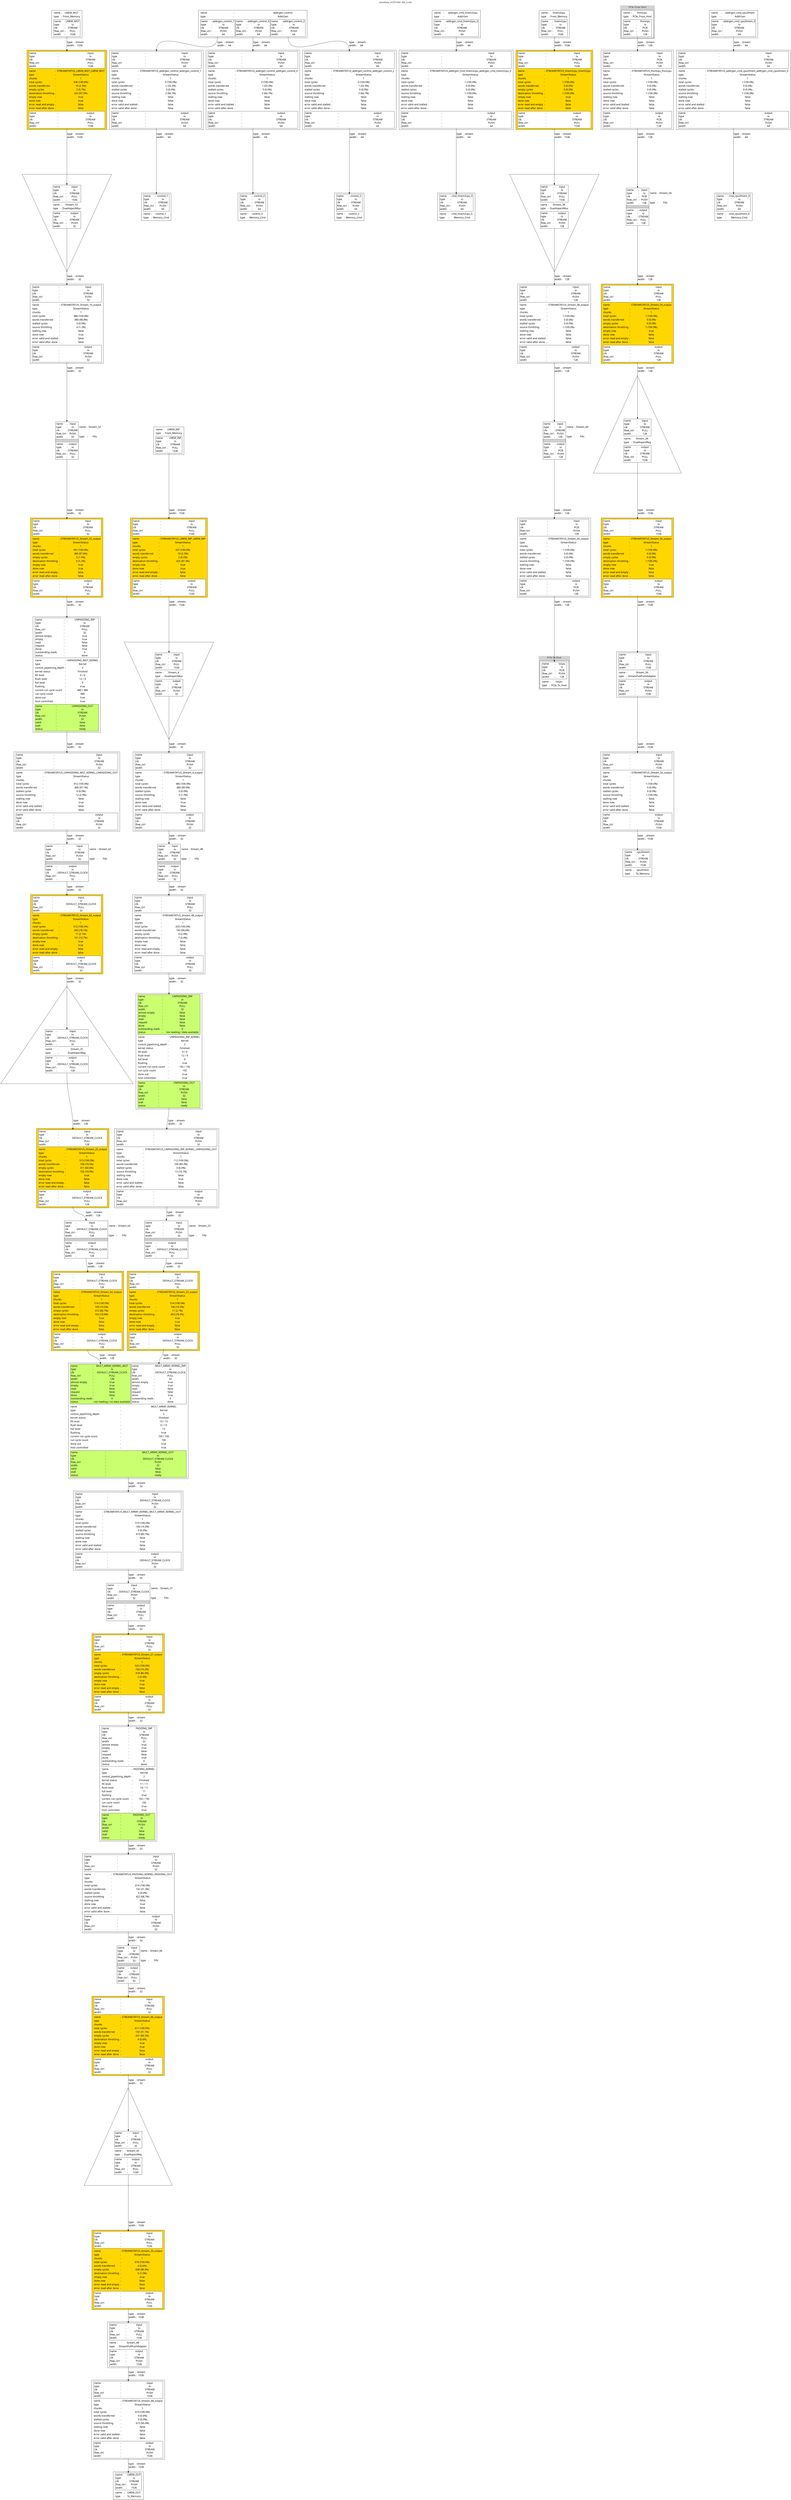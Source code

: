 digraph manager_compiler_graph {
label="maxdeep_rz3515a0_dfe_a.dot"; labelloc="t"
// free manager nodes
LMEM_INP[shape="box", color = "black", style="solid,filled", penwidth=1, fillcolor="white", label=<<TABLE  BORDER="0" CELLPADDING="0" CELLSPACING="0"><TR><TD BORDER="0" PORT="node_info"><TABLE  BORDER="0" CELLPADDING="1" CELLSPACING="4"><TR><TD BORDER="0" COLSPAN="1" ALIGN="LEFT"><FONT COLOR="black" FACE="sans-serif" POINT-SIZE="16">name</FONT></TD><TD ALIGN="LEFT">:</TD><TD BORDER="0" COLSPAN="1"><FONT COLOR="black" FACE="sans-serif" POINT-SIZE="16">LMEM_INP</FONT></TD></TR><TR><TD BORDER="0" COLSPAN="1" ALIGN="LEFT"><FONT COLOR="black" FACE="sans-serif" POINT-SIZE="16">type</FONT></TD><TD ALIGN="LEFT">:</TD><TD BORDER="0" COLSPAN="1"><FONT COLOR="black" FACE="sans-serif" POINT-SIZE="16">From_Memory</FONT></TD></TR></TABLE></TD></TR><TR><TD BORDER="0" PORT="outputs"><TABLE  BORDER="0" CELLPADDING="1" CELLSPACING="4"><TR><TD BORDER="1" BGCOLOR="white" PORT="LMEM_INP" ><TABLE BORDER="0" CELLPADDING="1" CELLSPACING="1"><TR><TD BORDER="0" COLSPAN="1" ALIGN="LEFT"><FONT COLOR="black" FACE="sans-serif" POINT-SIZE="16">name</FONT></TD><TD ALIGN="LEFT">:</TD><TD BORDER="0" COLSPAN="1"><FONT COLOR="black" FACE="sans-serif" POINT-SIZE="16">LMEM_INP</FONT></TD></TR><TR><TD BORDER="0" COLSPAN="1" ALIGN="LEFT"><FONT COLOR="black" FACE="sans-serif" POINT-SIZE="16">type</FONT></TD><TD ALIGN="LEFT">:</TD><TD BORDER="0" COLSPAN="1"><FONT COLOR="black" FACE="sans-serif" POINT-SIZE="16">io</FONT></TD></TR><TR><TD BORDER="0" COLSPAN="1" ALIGN="LEFT"><FONT COLOR="black" FACE="sans-serif" POINT-SIZE="16">clk</FONT></TD><TD ALIGN="LEFT">:</TD><TD BORDER="0" COLSPAN="1"><FONT COLOR="black" FACE="sans-serif" POINT-SIZE="16">STREAM</FONT></TD></TR><TR><TD BORDER="0" COLSPAN="1" ALIGN="LEFT"><FONT COLOR="black" FACE="sans-serif" POINT-SIZE="16">flow_ctrl</FONT></TD><TD ALIGN="LEFT">:</TD><TD BORDER="0" COLSPAN="1"><FONT COLOR="black" FACE="sans-serif" POINT-SIZE="16">PULL</FONT></TD></TR><TR><TD BORDER="0" COLSPAN="1" ALIGN="LEFT"><FONT COLOR="black" FACE="sans-serif" POINT-SIZE="16">width</FONT></TD><TD ALIGN="LEFT">:</TD><TD BORDER="0" COLSPAN="1"><FONT COLOR="black" FACE="sans-serif" POINT-SIZE="16">1536</FONT></TD></TR></TABLE></TD></TR></TABLE></TD></TR></TABLE>>];
STREAMSTATUS_UNPADDING_INP_KERNEL_UNPADDING_OUT[shape="box", color = "black", style="solid,filled", penwidth=1, fillcolor="white", label=<<TABLE  BORDER="0" CELLPADDING="0" CELLSPACING="0"><TR><TD BORDER="0" PORT="inputs"><TABLE  BORDER="0" CELLPADDING="1" CELLSPACING="4"><TR><TD BORDER="1" BGCOLOR="white" PORT="input" ><TABLE BORDER="0" CELLPADDING="1" CELLSPACING="1"><TR><TD BORDER="0" COLSPAN="1" ALIGN="LEFT"><FONT COLOR="black" FACE="sans-serif" POINT-SIZE="16">name</FONT></TD><TD ALIGN="LEFT">:</TD><TD BORDER="0" COLSPAN="1"><FONT COLOR="black" FACE="sans-serif" POINT-SIZE="16">input</FONT></TD></TR><TR><TD BORDER="0" COLSPAN="1" ALIGN="LEFT"><FONT COLOR="black" FACE="sans-serif" POINT-SIZE="16">type</FONT></TD><TD ALIGN="LEFT">:</TD><TD BORDER="0" COLSPAN="1"><FONT COLOR="black" FACE="sans-serif" POINT-SIZE="16">io</FONT></TD></TR><TR><TD BORDER="0" COLSPAN="1" ALIGN="LEFT"><FONT COLOR="black" FACE="sans-serif" POINT-SIZE="16">clk</FONT></TD><TD ALIGN="LEFT">:</TD><TD BORDER="0" COLSPAN="1"><FONT COLOR="black" FACE="sans-serif" POINT-SIZE="16">STREAM</FONT></TD></TR><TR><TD BORDER="0" COLSPAN="1" ALIGN="LEFT"><FONT COLOR="black" FACE="sans-serif" POINT-SIZE="16">flow_ctrl</FONT></TD><TD ALIGN="LEFT">:</TD><TD BORDER="0" COLSPAN="1"><FONT COLOR="black" FACE="sans-serif" POINT-SIZE="16">PUSH</FONT></TD></TR><TR><TD BORDER="0" COLSPAN="1" ALIGN="LEFT"><FONT COLOR="black" FACE="sans-serif" POINT-SIZE="16">width</FONT></TD><TD ALIGN="LEFT">:</TD><TD BORDER="0" COLSPAN="1"><FONT COLOR="black" FACE="sans-serif" POINT-SIZE="16">32</FONT></TD></TR></TABLE></TD></TR></TABLE></TD></TR><TR><TD BORDER="0" PORT="node_info"><TABLE  BORDER="0" CELLPADDING="1" CELLSPACING="4"><TR><TD BORDER="0" COLSPAN="1" ALIGN="LEFT"><FONT COLOR="black" FACE="sans-serif" POINT-SIZE="16">name</FONT></TD><TD ALIGN="LEFT">:</TD><TD BORDER="0" COLSPAN="1"><FONT COLOR="black" FACE="sans-serif" POINT-SIZE="16">STREAMSTATUS_UNPADDING_INP_KERNEL_UNPADDING_OUT</FONT></TD></TR><TR><TD BORDER="0" COLSPAN="1" ALIGN="LEFT"><FONT COLOR="black" FACE="sans-serif" POINT-SIZE="16">type</FONT></TD><TD ALIGN="LEFT">:</TD><TD BORDER="0" COLSPAN="1"><FONT COLOR="black" FACE="sans-serif" POINT-SIZE="16">StreamStatus</FONT></TD></TR><TR><TD BORDER="0" COLSPAN="1" ALIGN="LEFT"><FONT COLOR="black" FACE="sans-serif" POINT-SIZE="16">chunks</FONT></TD><TD ALIGN="LEFT">:</TD><TD BORDER="0" COLSPAN="1"><FONT COLOR="black" FACE="sans-serif" POINT-SIZE="16">1</FONT></TD></TR><TR><TD BORDER="0" COLSPAN="1" ALIGN="LEFT"><FONT COLOR="black" FACE="sans-serif" POINT-SIZE="16">total cycles</FONT></TD><TD ALIGN="LEFT">:</TD><TD BORDER="0" COLSPAN="1"><FONT COLOR="black" FACE="sans-serif" POINT-SIZE="16">112 (100.0%)</FONT></TD></TR><TR><TD BORDER="0" COLSPAN="1" ALIGN="LEFT"><FONT COLOR="black" FACE="sans-serif" POINT-SIZE="16">words transferred</FONT></TD><TD ALIGN="LEFT">:</TD><TD BORDER="0" COLSPAN="1"><FONT COLOR="black" FACE="sans-serif" POINT-SIZE="16">100 (89.3%)</FONT></TD></TR><TR><TD BORDER="0" COLSPAN="1" ALIGN="LEFT"><FONT COLOR="black" FACE="sans-serif" POINT-SIZE="16">stalled cycles</FONT></TD><TD ALIGN="LEFT">:</TD><TD BORDER="0" COLSPAN="1"><FONT COLOR="black" FACE="sans-serif" POINT-SIZE="16">0 (0.0%)</FONT></TD></TR><TR><TD BORDER="0" COLSPAN="1" ALIGN="LEFT"><FONT COLOR="black" FACE="sans-serif" POINT-SIZE="16">source throttling</FONT></TD><TD ALIGN="LEFT">:</TD><TD BORDER="0" COLSPAN="1"><FONT COLOR="black" FACE="sans-serif" POINT-SIZE="16">12 (10.7%)</FONT></TD></TR><TR><TD BORDER="0" COLSPAN="1" ALIGN="LEFT"><FONT COLOR="black" FACE="sans-serif" POINT-SIZE="16">stalling now</FONT></TD><TD ALIGN="LEFT">:</TD><TD BORDER="0" COLSPAN="1"><FONT COLOR="black" FACE="sans-serif" POINT-SIZE="16">false</FONT></TD></TR><TR><TD BORDER="0" COLSPAN="1" ALIGN="LEFT"><FONT COLOR="black" FACE="sans-serif" POINT-SIZE="16">done now</FONT></TD><TD ALIGN="LEFT">:</TD><TD BORDER="0" COLSPAN="1"><FONT COLOR="black" FACE="sans-serif" POINT-SIZE="16">true</FONT></TD></TR><TR><TD BORDER="0" COLSPAN="1" ALIGN="LEFT"><FONT COLOR="black" FACE="sans-serif" POINT-SIZE="16">error valid and stalled</FONT></TD><TD ALIGN="LEFT">:</TD><TD BORDER="0" COLSPAN="1"><FONT COLOR="black" FACE="sans-serif" POINT-SIZE="16">false</FONT></TD></TR><TR><TD BORDER="0" COLSPAN="1" ALIGN="LEFT"><FONT COLOR="black" FACE="sans-serif" POINT-SIZE="16">error valid after done</FONT></TD><TD ALIGN="LEFT">:</TD><TD BORDER="0" COLSPAN="1"><FONT COLOR="black" FACE="sans-serif" POINT-SIZE="16">false</FONT></TD></TR></TABLE></TD></TR><TR><TD BORDER="0" PORT="outputs"><TABLE  BORDER="0" CELLPADDING="1" CELLSPACING="4"><TR><TD BORDER="1" BGCOLOR="white" PORT="output" ><TABLE BORDER="0" CELLPADDING="1" CELLSPACING="1"><TR><TD BORDER="0" COLSPAN="1" ALIGN="LEFT"><FONT COLOR="black" FACE="sans-serif" POINT-SIZE="16">name</FONT></TD><TD ALIGN="LEFT">:</TD><TD BORDER="0" COLSPAN="1"><FONT COLOR="black" FACE="sans-serif" POINT-SIZE="16">output</FONT></TD></TR><TR><TD BORDER="0" COLSPAN="1" ALIGN="LEFT"><FONT COLOR="black" FACE="sans-serif" POINT-SIZE="16">type</FONT></TD><TD ALIGN="LEFT">:</TD><TD BORDER="0" COLSPAN="1"><FONT COLOR="black" FACE="sans-serif" POINT-SIZE="16">io</FONT></TD></TR><TR><TD BORDER="0" COLSPAN="1" ALIGN="LEFT"><FONT COLOR="black" FACE="sans-serif" POINT-SIZE="16">clk</FONT></TD><TD ALIGN="LEFT">:</TD><TD BORDER="0" COLSPAN="1"><FONT COLOR="black" FACE="sans-serif" POINT-SIZE="16">STREAM</FONT></TD></TR><TR><TD BORDER="0" COLSPAN="1" ALIGN="LEFT"><FONT COLOR="black" FACE="sans-serif" POINT-SIZE="16">flow_ctrl</FONT></TD><TD ALIGN="LEFT">:</TD><TD BORDER="0" COLSPAN="1"><FONT COLOR="black" FACE="sans-serif" POINT-SIZE="16">PUSH</FONT></TD></TR><TR><TD BORDER="0" COLSPAN="1" ALIGN="LEFT"><FONT COLOR="black" FACE="sans-serif" POINT-SIZE="16">width</FONT></TD><TD ALIGN="LEFT">:</TD><TD BORDER="0" COLSPAN="1"><FONT COLOR="black" FACE="sans-serif" POINT-SIZE="16">32</FONT></TD></TR></TABLE></TD></TR></TABLE></TD></TR></TABLE>>];
addrgen_control[shape="box", color = "black", style="solid,filled", penwidth=1, fillcolor="white", label=<<TABLE  BORDER="0" CELLPADDING="0" CELLSPACING="0"><TR><TD BORDER="0" PORT="node_info"><TABLE  BORDER="0" CELLPADDING="1" CELLSPACING="4"><TR><TD BORDER="0" COLSPAN="1" ALIGN="LEFT"><FONT COLOR="black" FACE="sans-serif" POINT-SIZE="16">name</FONT></TD><TD ALIGN="LEFT">:</TD><TD BORDER="0" COLSPAN="1"><FONT COLOR="black" FACE="sans-serif" POINT-SIZE="16">addrgen_control</FONT></TD></TR><TR><TD BORDER="0" COLSPAN="1" ALIGN="LEFT"><FONT COLOR="black" FACE="sans-serif" POINT-SIZE="16">type</FONT></TD><TD ALIGN="LEFT">:</TD><TD BORDER="0" COLSPAN="1"><FONT COLOR="black" FACE="sans-serif" POINT-SIZE="16">AddrGen</FONT></TD></TR></TABLE></TD></TR><TR><TD BORDER="0" PORT="outputs"><TABLE  BORDER="0" CELLPADDING="1" CELLSPACING="4"><TR><TD BORDER="1" BGCOLOR="white" PORT="addrgen_control_1" ><TABLE BORDER="0" CELLPADDING="1" CELLSPACING="1"><TR><TD BORDER="0" COLSPAN="1" ALIGN="LEFT"><FONT COLOR="black" FACE="sans-serif" POINT-SIZE="16">name</FONT></TD><TD ALIGN="LEFT">:</TD><TD BORDER="0" COLSPAN="1"><FONT COLOR="black" FACE="sans-serif" POINT-SIZE="16">addrgen_control_1</FONT></TD></TR><TR><TD BORDER="0" COLSPAN="1" ALIGN="LEFT"><FONT COLOR="black" FACE="sans-serif" POINT-SIZE="16">type</FONT></TD><TD ALIGN="LEFT">:</TD><TD BORDER="0" COLSPAN="1"><FONT COLOR="black" FACE="sans-serif" POINT-SIZE="16">io</FONT></TD></TR><TR><TD BORDER="0" COLSPAN="1" ALIGN="LEFT"><FONT COLOR="black" FACE="sans-serif" POINT-SIZE="16">clk</FONT></TD><TD ALIGN="LEFT">:</TD><TD BORDER="0" COLSPAN="1"><FONT COLOR="black" FACE="sans-serif" POINT-SIZE="16">STREAM</FONT></TD></TR><TR><TD BORDER="0" COLSPAN="1" ALIGN="LEFT"><FONT COLOR="black" FACE="sans-serif" POINT-SIZE="16">flow_ctrl</FONT></TD><TD ALIGN="LEFT">:</TD><TD BORDER="0" COLSPAN="1"><FONT COLOR="black" FACE="sans-serif" POINT-SIZE="16">PUSH</FONT></TD></TR><TR><TD BORDER="0" COLSPAN="1" ALIGN="LEFT"><FONT COLOR="black" FACE="sans-serif" POINT-SIZE="16">width</FONT></TD><TD ALIGN="LEFT">:</TD><TD BORDER="0" COLSPAN="1"><FONT COLOR="black" FACE="sans-serif" POINT-SIZE="16">64</FONT></TD></TR></TABLE></TD><TD BORDER="1" BGCOLOR="white" PORT="addrgen_control_0" ><TABLE BORDER="0" CELLPADDING="1" CELLSPACING="1"><TR><TD BORDER="0" COLSPAN="1" ALIGN="LEFT"><FONT COLOR="black" FACE="sans-serif" POINT-SIZE="16">name</FONT></TD><TD ALIGN="LEFT">:</TD><TD BORDER="0" COLSPAN="1"><FONT COLOR="black" FACE="sans-serif" POINT-SIZE="16">addrgen_control_0</FONT></TD></TR><TR><TD BORDER="0" COLSPAN="1" ALIGN="LEFT"><FONT COLOR="black" FACE="sans-serif" POINT-SIZE="16">type</FONT></TD><TD ALIGN="LEFT">:</TD><TD BORDER="0" COLSPAN="1"><FONT COLOR="black" FACE="sans-serif" POINT-SIZE="16">io</FONT></TD></TR><TR><TD BORDER="0" COLSPAN="1" ALIGN="LEFT"><FONT COLOR="black" FACE="sans-serif" POINT-SIZE="16">clk</FONT></TD><TD ALIGN="LEFT">:</TD><TD BORDER="0" COLSPAN="1"><FONT COLOR="black" FACE="sans-serif" POINT-SIZE="16">STREAM</FONT></TD></TR><TR><TD BORDER="0" COLSPAN="1" ALIGN="LEFT"><FONT COLOR="black" FACE="sans-serif" POINT-SIZE="16">flow_ctrl</FONT></TD><TD ALIGN="LEFT">:</TD><TD BORDER="0" COLSPAN="1"><FONT COLOR="black" FACE="sans-serif" POINT-SIZE="16">PUSH</FONT></TD></TR><TR><TD BORDER="0" COLSPAN="1" ALIGN="LEFT"><FONT COLOR="black" FACE="sans-serif" POINT-SIZE="16">width</FONT></TD><TD ALIGN="LEFT">:</TD><TD BORDER="0" COLSPAN="1"><FONT COLOR="black" FACE="sans-serif" POINT-SIZE="16">64</FONT></TD></TR></TABLE></TD><TD BORDER="1" BGCOLOR="white" PORT="addrgen_control_2" ><TABLE BORDER="0" CELLPADDING="1" CELLSPACING="1"><TR><TD BORDER="0" COLSPAN="1" ALIGN="LEFT"><FONT COLOR="black" FACE="sans-serif" POINT-SIZE="16">name</FONT></TD><TD ALIGN="LEFT">:</TD><TD BORDER="0" COLSPAN="1"><FONT COLOR="black" FACE="sans-serif" POINT-SIZE="16">addrgen_control_2</FONT></TD></TR><TR><TD BORDER="0" COLSPAN="1" ALIGN="LEFT"><FONT COLOR="black" FACE="sans-serif" POINT-SIZE="16">type</FONT></TD><TD ALIGN="LEFT">:</TD><TD BORDER="0" COLSPAN="1"><FONT COLOR="black" FACE="sans-serif" POINT-SIZE="16">io</FONT></TD></TR><TR><TD BORDER="0" COLSPAN="1" ALIGN="LEFT"><FONT COLOR="black" FACE="sans-serif" POINT-SIZE="16">clk</FONT></TD><TD ALIGN="LEFT">:</TD><TD BORDER="0" COLSPAN="1"><FONT COLOR="black" FACE="sans-serif" POINT-SIZE="16">STREAM</FONT></TD></TR><TR><TD BORDER="0" COLSPAN="1" ALIGN="LEFT"><FONT COLOR="black" FACE="sans-serif" POINT-SIZE="16">flow_ctrl</FONT></TD><TD ALIGN="LEFT">:</TD><TD BORDER="0" COLSPAN="1"><FONT COLOR="black" FACE="sans-serif" POINT-SIZE="16">PUSH</FONT></TD></TR><TR><TD BORDER="0" COLSPAN="1" ALIGN="LEFT"><FONT COLOR="black" FACE="sans-serif" POINT-SIZE="16">width</FONT></TD><TD ALIGN="LEFT">:</TD><TD BORDER="0" COLSPAN="1"><FONT COLOR="black" FACE="sans-serif" POINT-SIZE="16">64</FONT></TD></TR></TABLE></TD></TR></TABLE></TD></TR></TABLE>>];
STREAMSTATUS_addrgen_cmd_lmem2cpu_addrgen_cmd_lmem2cpu_0[shape="box", color = "black", style="solid,filled", penwidth=1, fillcolor="white", label=<<TABLE  BORDER="0" CELLPADDING="0" CELLSPACING="0"><TR><TD BORDER="0" PORT="inputs"><TABLE  BORDER="0" CELLPADDING="1" CELLSPACING="4"><TR><TD BORDER="1" BGCOLOR="white" PORT="input" ><TABLE BORDER="0" CELLPADDING="1" CELLSPACING="1"><TR><TD BORDER="0" COLSPAN="1" ALIGN="LEFT"><FONT COLOR="black" FACE="sans-serif" POINT-SIZE="16">name</FONT></TD><TD ALIGN="LEFT">:</TD><TD BORDER="0" COLSPAN="1"><FONT COLOR="black" FACE="sans-serif" POINT-SIZE="16">input</FONT></TD></TR><TR><TD BORDER="0" COLSPAN="1" ALIGN="LEFT"><FONT COLOR="black" FACE="sans-serif" POINT-SIZE="16">type</FONT></TD><TD ALIGN="LEFT">:</TD><TD BORDER="0" COLSPAN="1"><FONT COLOR="black" FACE="sans-serif" POINT-SIZE="16">io</FONT></TD></TR><TR><TD BORDER="0" COLSPAN="1" ALIGN="LEFT"><FONT COLOR="black" FACE="sans-serif" POINT-SIZE="16">clk</FONT></TD><TD ALIGN="LEFT">:</TD><TD BORDER="0" COLSPAN="1"><FONT COLOR="black" FACE="sans-serif" POINT-SIZE="16">STREAM</FONT></TD></TR><TR><TD BORDER="0" COLSPAN="1" ALIGN="LEFT"><FONT COLOR="black" FACE="sans-serif" POINT-SIZE="16">flow_ctrl</FONT></TD><TD ALIGN="LEFT">:</TD><TD BORDER="0" COLSPAN="1"><FONT COLOR="black" FACE="sans-serif" POINT-SIZE="16">PUSH</FONT></TD></TR><TR><TD BORDER="0" COLSPAN="1" ALIGN="LEFT"><FONT COLOR="black" FACE="sans-serif" POINT-SIZE="16">width</FONT></TD><TD ALIGN="LEFT">:</TD><TD BORDER="0" COLSPAN="1"><FONT COLOR="black" FACE="sans-serif" POINT-SIZE="16">64</FONT></TD></TR></TABLE></TD></TR></TABLE></TD></TR><TR><TD BORDER="0" PORT="node_info"><TABLE  BORDER="0" CELLPADDING="1" CELLSPACING="4"><TR><TD BORDER="0" COLSPAN="1" ALIGN="LEFT"><FONT COLOR="black" FACE="sans-serif" POINT-SIZE="16">name</FONT></TD><TD ALIGN="LEFT">:</TD><TD BORDER="0" COLSPAN="1"><FONT COLOR="black" FACE="sans-serif" POINT-SIZE="16">STREAMSTATUS_addrgen_cmd_lmem2cpu_addrgen_cmd_lmem2cpu_0</FONT></TD></TR><TR><TD BORDER="0" COLSPAN="1" ALIGN="LEFT"><FONT COLOR="black" FACE="sans-serif" POINT-SIZE="16">type</FONT></TD><TD ALIGN="LEFT">:</TD><TD BORDER="0" COLSPAN="1"><FONT COLOR="black" FACE="sans-serif" POINT-SIZE="16">StreamStatus</FONT></TD></TR><TR><TD BORDER="0" COLSPAN="1" ALIGN="LEFT"><FONT COLOR="black" FACE="sans-serif" POINT-SIZE="16">chunks</FONT></TD><TD ALIGN="LEFT">:</TD><TD BORDER="0" COLSPAN="1"><FONT COLOR="black" FACE="sans-serif" POINT-SIZE="16">1</FONT></TD></TR><TR><TD BORDER="0" COLSPAN="1" ALIGN="LEFT"><FONT COLOR="black" FACE="sans-serif" POINT-SIZE="16">total cycles</FONT></TD><TD ALIGN="LEFT">:</TD><TD BORDER="0" COLSPAN="1"><FONT COLOR="black" FACE="sans-serif" POINT-SIZE="16">1 (100.0%)</FONT></TD></TR><TR><TD BORDER="0" COLSPAN="1" ALIGN="LEFT"><FONT COLOR="black" FACE="sans-serif" POINT-SIZE="16">words transferred</FONT></TD><TD ALIGN="LEFT">:</TD><TD BORDER="0" COLSPAN="1"><FONT COLOR="black" FACE="sans-serif" POINT-SIZE="16">0 (0.0%)</FONT></TD></TR><TR><TD BORDER="0" COLSPAN="1" ALIGN="LEFT"><FONT COLOR="black" FACE="sans-serif" POINT-SIZE="16">stalled cycles</FONT></TD><TD ALIGN="LEFT">:</TD><TD BORDER="0" COLSPAN="1"><FONT COLOR="black" FACE="sans-serif" POINT-SIZE="16">0 (0.0%)</FONT></TD></TR><TR><TD BORDER="0" COLSPAN="1" ALIGN="LEFT"><FONT COLOR="black" FACE="sans-serif" POINT-SIZE="16">source throttling</FONT></TD><TD ALIGN="LEFT">:</TD><TD BORDER="0" COLSPAN="1"><FONT COLOR="black" FACE="sans-serif" POINT-SIZE="16">1 (100.0%)</FONT></TD></TR><TR><TD BORDER="0" COLSPAN="1" ALIGN="LEFT"><FONT COLOR="black" FACE="sans-serif" POINT-SIZE="16">stalling now</FONT></TD><TD ALIGN="LEFT">:</TD><TD BORDER="0" COLSPAN="1"><FONT COLOR="black" FACE="sans-serif" POINT-SIZE="16">false</FONT></TD></TR><TR><TD BORDER="0" COLSPAN="1" ALIGN="LEFT"><FONT COLOR="black" FACE="sans-serif" POINT-SIZE="16">done now</FONT></TD><TD ALIGN="LEFT">:</TD><TD BORDER="0" COLSPAN="1"><FONT COLOR="black" FACE="sans-serif" POINT-SIZE="16">false</FONT></TD></TR><TR><TD BORDER="0" COLSPAN="1" ALIGN="LEFT"><FONT COLOR="black" FACE="sans-serif" POINT-SIZE="16">error valid and stalled</FONT></TD><TD ALIGN="LEFT">:</TD><TD BORDER="0" COLSPAN="1"><FONT COLOR="black" FACE="sans-serif" POINT-SIZE="16">false</FONT></TD></TR><TR><TD BORDER="0" COLSPAN="1" ALIGN="LEFT"><FONT COLOR="black" FACE="sans-serif" POINT-SIZE="16">error valid after done</FONT></TD><TD ALIGN="LEFT">:</TD><TD BORDER="0" COLSPAN="1"><FONT COLOR="black" FACE="sans-serif" POINT-SIZE="16">false</FONT></TD></TR></TABLE></TD></TR><TR><TD BORDER="0" PORT="outputs"><TABLE  BORDER="0" CELLPADDING="1" CELLSPACING="4"><TR><TD BORDER="1" BGCOLOR="white" PORT="output" ><TABLE BORDER="0" CELLPADDING="1" CELLSPACING="1"><TR><TD BORDER="0" COLSPAN="1" ALIGN="LEFT"><FONT COLOR="black" FACE="sans-serif" POINT-SIZE="16">name</FONT></TD><TD ALIGN="LEFT">:</TD><TD BORDER="0" COLSPAN="1"><FONT COLOR="black" FACE="sans-serif" POINT-SIZE="16">output</FONT></TD></TR><TR><TD BORDER="0" COLSPAN="1" ALIGN="LEFT"><FONT COLOR="black" FACE="sans-serif" POINT-SIZE="16">type</FONT></TD><TD ALIGN="LEFT">:</TD><TD BORDER="0" COLSPAN="1"><FONT COLOR="black" FACE="sans-serif" POINT-SIZE="16">io</FONT></TD></TR><TR><TD BORDER="0" COLSPAN="1" ALIGN="LEFT"><FONT COLOR="black" FACE="sans-serif" POINT-SIZE="16">clk</FONT></TD><TD ALIGN="LEFT">:</TD><TD BORDER="0" COLSPAN="1"><FONT COLOR="black" FACE="sans-serif" POINT-SIZE="16">STREAM</FONT></TD></TR><TR><TD BORDER="0" COLSPAN="1" ALIGN="LEFT"><FONT COLOR="black" FACE="sans-serif" POINT-SIZE="16">flow_ctrl</FONT></TD><TD ALIGN="LEFT">:</TD><TD BORDER="0" COLSPAN="1"><FONT COLOR="black" FACE="sans-serif" POINT-SIZE="16">PUSH</FONT></TD></TR><TR><TD BORDER="0" COLSPAN="1" ALIGN="LEFT"><FONT COLOR="black" FACE="sans-serif" POINT-SIZE="16">width</FONT></TD><TD ALIGN="LEFT">:</TD><TD BORDER="0" COLSPAN="1"><FONT COLOR="black" FACE="sans-serif" POINT-SIZE="16">64</FONT></TD></TR></TABLE></TD></TR></TABLE></TD></TR></TABLE>>];
STREAMSTATUS_Stream_38_output[shape="box", color = "black", style="solid,filled", penwidth=1, fillcolor="white", label=<<TABLE  BORDER="0" CELLPADDING="0" CELLSPACING="0"><TR><TD BORDER="0" PORT="inputs"><TABLE  BORDER="0" CELLPADDING="1" CELLSPACING="4"><TR><TD BORDER="1" BGCOLOR="white" PORT="input" ><TABLE BORDER="0" CELLPADDING="1" CELLSPACING="1"><TR><TD BORDER="0" COLSPAN="1" ALIGN="LEFT"><FONT COLOR="black" FACE="sans-serif" POINT-SIZE="16">name</FONT></TD><TD ALIGN="LEFT">:</TD><TD BORDER="0" COLSPAN="1"><FONT COLOR="black" FACE="sans-serif" POINT-SIZE="16">input</FONT></TD></TR><TR><TD BORDER="0" COLSPAN="1" ALIGN="LEFT"><FONT COLOR="black" FACE="sans-serif" POINT-SIZE="16">type</FONT></TD><TD ALIGN="LEFT">:</TD><TD BORDER="0" COLSPAN="1"><FONT COLOR="black" FACE="sans-serif" POINT-SIZE="16">io</FONT></TD></TR><TR><TD BORDER="0" COLSPAN="1" ALIGN="LEFT"><FONT COLOR="black" FACE="sans-serif" POINT-SIZE="16">clk</FONT></TD><TD ALIGN="LEFT">:</TD><TD BORDER="0" COLSPAN="1"><FONT COLOR="black" FACE="sans-serif" POINT-SIZE="16">STREAM</FONT></TD></TR><TR><TD BORDER="0" COLSPAN="1" ALIGN="LEFT"><FONT COLOR="black" FACE="sans-serif" POINT-SIZE="16">flow_ctrl</FONT></TD><TD ALIGN="LEFT">:</TD><TD BORDER="0" COLSPAN="1"><FONT COLOR="black" FACE="sans-serif" POINT-SIZE="16">PUSH</FONT></TD></TR><TR><TD BORDER="0" COLSPAN="1" ALIGN="LEFT"><FONT COLOR="black" FACE="sans-serif" POINT-SIZE="16">width</FONT></TD><TD ALIGN="LEFT">:</TD><TD BORDER="0" COLSPAN="1"><FONT COLOR="black" FACE="sans-serif" POINT-SIZE="16">128</FONT></TD></TR></TABLE></TD></TR></TABLE></TD></TR><TR><TD BORDER="0" PORT="node_info"><TABLE  BORDER="0" CELLPADDING="1" CELLSPACING="4"><TR><TD BORDER="0" COLSPAN="1" ALIGN="LEFT"><FONT COLOR="black" FACE="sans-serif" POINT-SIZE="16">name</FONT></TD><TD ALIGN="LEFT">:</TD><TD BORDER="0" COLSPAN="1"><FONT COLOR="black" FACE="sans-serif" POINT-SIZE="16">STREAMSTATUS_Stream_38_output</FONT></TD></TR><TR><TD BORDER="0" COLSPAN="1" ALIGN="LEFT"><FONT COLOR="black" FACE="sans-serif" POINT-SIZE="16">type</FONT></TD><TD ALIGN="LEFT">:</TD><TD BORDER="0" COLSPAN="1"><FONT COLOR="black" FACE="sans-serif" POINT-SIZE="16">StreamStatus</FONT></TD></TR><TR><TD BORDER="0" COLSPAN="1" ALIGN="LEFT"><FONT COLOR="black" FACE="sans-serif" POINT-SIZE="16">chunks</FONT></TD><TD ALIGN="LEFT">:</TD><TD BORDER="0" COLSPAN="1"><FONT COLOR="black" FACE="sans-serif" POINT-SIZE="16">1</FONT></TD></TR><TR><TD BORDER="0" COLSPAN="1" ALIGN="LEFT"><FONT COLOR="black" FACE="sans-serif" POINT-SIZE="16">total cycles</FONT></TD><TD ALIGN="LEFT">:</TD><TD BORDER="0" COLSPAN="1"><FONT COLOR="black" FACE="sans-serif" POINT-SIZE="16">1 (100.0%)</FONT></TD></TR><TR><TD BORDER="0" COLSPAN="1" ALIGN="LEFT"><FONT COLOR="black" FACE="sans-serif" POINT-SIZE="16">words transferred</FONT></TD><TD ALIGN="LEFT">:</TD><TD BORDER="0" COLSPAN="1"><FONT COLOR="black" FACE="sans-serif" POINT-SIZE="16">0 (0.0%)</FONT></TD></TR><TR><TD BORDER="0" COLSPAN="1" ALIGN="LEFT"><FONT COLOR="black" FACE="sans-serif" POINT-SIZE="16">stalled cycles</FONT></TD><TD ALIGN="LEFT">:</TD><TD BORDER="0" COLSPAN="1"><FONT COLOR="black" FACE="sans-serif" POINT-SIZE="16">0 (0.0%)</FONT></TD></TR><TR><TD BORDER="0" COLSPAN="1" ALIGN="LEFT"><FONT COLOR="black" FACE="sans-serif" POINT-SIZE="16">source throttling</FONT></TD><TD ALIGN="LEFT">:</TD><TD BORDER="0" COLSPAN="1"><FONT COLOR="black" FACE="sans-serif" POINT-SIZE="16">1 (100.0%)</FONT></TD></TR><TR><TD BORDER="0" COLSPAN="1" ALIGN="LEFT"><FONT COLOR="black" FACE="sans-serif" POINT-SIZE="16">stalling now</FONT></TD><TD ALIGN="LEFT">:</TD><TD BORDER="0" COLSPAN="1"><FONT COLOR="black" FACE="sans-serif" POINT-SIZE="16">false</FONT></TD></TR><TR><TD BORDER="0" COLSPAN="1" ALIGN="LEFT"><FONT COLOR="black" FACE="sans-serif" POINT-SIZE="16">done now</FONT></TD><TD ALIGN="LEFT">:</TD><TD BORDER="0" COLSPAN="1"><FONT COLOR="black" FACE="sans-serif" POINT-SIZE="16">false</FONT></TD></TR><TR><TD BORDER="0" COLSPAN="1" ALIGN="LEFT"><FONT COLOR="black" FACE="sans-serif" POINT-SIZE="16">error valid and stalled</FONT></TD><TD ALIGN="LEFT">:</TD><TD BORDER="0" COLSPAN="1"><FONT COLOR="black" FACE="sans-serif" POINT-SIZE="16">false</FONT></TD></TR><TR><TD BORDER="0" COLSPAN="1" ALIGN="LEFT"><FONT COLOR="black" FACE="sans-serif" POINT-SIZE="16">error valid after done</FONT></TD><TD ALIGN="LEFT">:</TD><TD BORDER="0" COLSPAN="1"><FONT COLOR="black" FACE="sans-serif" POINT-SIZE="16">false</FONT></TD></TR></TABLE></TD></TR><TR><TD BORDER="0" PORT="outputs"><TABLE  BORDER="0" CELLPADDING="1" CELLSPACING="4"><TR><TD BORDER="1" BGCOLOR="white" PORT="output" ><TABLE BORDER="0" CELLPADDING="1" CELLSPACING="1"><TR><TD BORDER="0" COLSPAN="1" ALIGN="LEFT"><FONT COLOR="black" FACE="sans-serif" POINT-SIZE="16">name</FONT></TD><TD ALIGN="LEFT">:</TD><TD BORDER="0" COLSPAN="1"><FONT COLOR="black" FACE="sans-serif" POINT-SIZE="16">output</FONT></TD></TR><TR><TD BORDER="0" COLSPAN="1" ALIGN="LEFT"><FONT COLOR="black" FACE="sans-serif" POINT-SIZE="16">type</FONT></TD><TD ALIGN="LEFT">:</TD><TD BORDER="0" COLSPAN="1"><FONT COLOR="black" FACE="sans-serif" POINT-SIZE="16">io</FONT></TD></TR><TR><TD BORDER="0" COLSPAN="1" ALIGN="LEFT"><FONT COLOR="black" FACE="sans-serif" POINT-SIZE="16">clk</FONT></TD><TD ALIGN="LEFT">:</TD><TD BORDER="0" COLSPAN="1"><FONT COLOR="black" FACE="sans-serif" POINT-SIZE="16">STREAM</FONT></TD></TR><TR><TD BORDER="0" COLSPAN="1" ALIGN="LEFT"><FONT COLOR="black" FACE="sans-serif" POINT-SIZE="16">flow_ctrl</FONT></TD><TD ALIGN="LEFT">:</TD><TD BORDER="0" COLSPAN="1"><FONT COLOR="black" FACE="sans-serif" POINT-SIZE="16">PUSH</FONT></TD></TR><TR><TD BORDER="0" COLSPAN="1" ALIGN="LEFT"><FONT COLOR="black" FACE="sans-serif" POINT-SIZE="16">width</FONT></TD><TD ALIGN="LEFT">:</TD><TD BORDER="0" COLSPAN="1"><FONT COLOR="black" FACE="sans-serif" POINT-SIZE="16">128</FONT></TD></TR></TABLE></TD></TR></TABLE></TD></TR></TABLE>>];
STREAMSTATUS_Stream_68_output[shape="box", color = "black", style="solid,filled", penwidth=1, fillcolor="white", label=<<TABLE  BORDER="0" CELLPADDING="0" CELLSPACING="0"><TR><TD BORDER="0" PORT="inputs"><TABLE  BORDER="0" CELLPADDING="1" CELLSPACING="4"><TR><TD BORDER="1" BGCOLOR="white" PORT="input" ><TABLE BORDER="0" CELLPADDING="1" CELLSPACING="1"><TR><TD BORDER="0" COLSPAN="1" ALIGN="LEFT"><FONT COLOR="black" FACE="sans-serif" POINT-SIZE="16">name</FONT></TD><TD ALIGN="LEFT">:</TD><TD BORDER="0" COLSPAN="1"><FONT COLOR="black" FACE="sans-serif" POINT-SIZE="16">input</FONT></TD></TR><TR><TD BORDER="0" COLSPAN="1" ALIGN="LEFT"><FONT COLOR="black" FACE="sans-serif" POINT-SIZE="16">type</FONT></TD><TD ALIGN="LEFT">:</TD><TD BORDER="0" COLSPAN="1"><FONT COLOR="black" FACE="sans-serif" POINT-SIZE="16">io</FONT></TD></TR><TR><TD BORDER="0" COLSPAN="1" ALIGN="LEFT"><FONT COLOR="black" FACE="sans-serif" POINT-SIZE="16">clk</FONT></TD><TD ALIGN="LEFT">:</TD><TD BORDER="0" COLSPAN="1"><FONT COLOR="black" FACE="sans-serif" POINT-SIZE="16">STREAM</FONT></TD></TR><TR><TD BORDER="0" COLSPAN="1" ALIGN="LEFT"><FONT COLOR="black" FACE="sans-serif" POINT-SIZE="16">flow_ctrl</FONT></TD><TD ALIGN="LEFT">:</TD><TD BORDER="0" COLSPAN="1"><FONT COLOR="black" FACE="sans-serif" POINT-SIZE="16">PUSH</FONT></TD></TR><TR><TD BORDER="0" COLSPAN="1" ALIGN="LEFT"><FONT COLOR="black" FACE="sans-serif" POINT-SIZE="16">width</FONT></TD><TD ALIGN="LEFT">:</TD><TD BORDER="0" COLSPAN="1"><FONT COLOR="black" FACE="sans-serif" POINT-SIZE="16">1536</FONT></TD></TR></TABLE></TD></TR></TABLE></TD></TR><TR><TD BORDER="0" PORT="node_info"><TABLE  BORDER="0" CELLPADDING="1" CELLSPACING="4"><TR><TD BORDER="0" COLSPAN="1" ALIGN="LEFT"><FONT COLOR="black" FACE="sans-serif" POINT-SIZE="16">name</FONT></TD><TD ALIGN="LEFT">:</TD><TD BORDER="0" COLSPAN="1"><FONT COLOR="black" FACE="sans-serif" POINT-SIZE="16">STREAMSTATUS_Stream_68_output</FONT></TD></TR><TR><TD BORDER="0" COLSPAN="1" ALIGN="LEFT"><FONT COLOR="black" FACE="sans-serif" POINT-SIZE="16">type</FONT></TD><TD ALIGN="LEFT">:</TD><TD BORDER="0" COLSPAN="1"><FONT COLOR="black" FACE="sans-serif" POINT-SIZE="16">StreamStatus</FONT></TD></TR><TR><TD BORDER="0" COLSPAN="1" ALIGN="LEFT"><FONT COLOR="black" FACE="sans-serif" POINT-SIZE="16">chunks</FONT></TD><TD ALIGN="LEFT">:</TD><TD BORDER="0" COLSPAN="1"><FONT COLOR="black" FACE="sans-serif" POINT-SIZE="16">1</FONT></TD></TR><TR><TD BORDER="0" COLSPAN="1" ALIGN="LEFT"><FONT COLOR="black" FACE="sans-serif" POINT-SIZE="16">total cycles</FONT></TD><TD ALIGN="LEFT">:</TD><TD BORDER="0" COLSPAN="1"><FONT COLOR="black" FACE="sans-serif" POINT-SIZE="16">619 (100.0%)</FONT></TD></TR><TR><TD BORDER="0" COLSPAN="1" ALIGN="LEFT"><FONT COLOR="black" FACE="sans-serif" POINT-SIZE="16">words transferred</FONT></TD><TD ALIGN="LEFT">:</TD><TD BORDER="0" COLSPAN="1"><FONT COLOR="black" FACE="sans-serif" POINT-SIZE="16">4 (0.6%)</FONT></TD></TR><TR><TD BORDER="0" COLSPAN="1" ALIGN="LEFT"><FONT COLOR="black" FACE="sans-serif" POINT-SIZE="16">stalled cycles</FONT></TD><TD ALIGN="LEFT">:</TD><TD BORDER="0" COLSPAN="1"><FONT COLOR="black" FACE="sans-serif" POINT-SIZE="16">0 (0.0%)</FONT></TD></TR><TR><TD BORDER="0" COLSPAN="1" ALIGN="LEFT"><FONT COLOR="black" FACE="sans-serif" POINT-SIZE="16">source throttling</FONT></TD><TD ALIGN="LEFT">:</TD><TD BORDER="0" COLSPAN="1"><FONT COLOR="black" FACE="sans-serif" POINT-SIZE="16">615 (99.4%)</FONT></TD></TR><TR><TD BORDER="0" COLSPAN="1" ALIGN="LEFT"><FONT COLOR="black" FACE="sans-serif" POINT-SIZE="16">stalling now</FONT></TD><TD ALIGN="LEFT">:</TD><TD BORDER="0" COLSPAN="1"><FONT COLOR="black" FACE="sans-serif" POINT-SIZE="16">false</FONT></TD></TR><TR><TD BORDER="0" COLSPAN="1" ALIGN="LEFT"><FONT COLOR="black" FACE="sans-serif" POINT-SIZE="16">done now</FONT></TD><TD ALIGN="LEFT">:</TD><TD BORDER="0" COLSPAN="1"><FONT COLOR="black" FACE="sans-serif" POINT-SIZE="16">false</FONT></TD></TR><TR><TD BORDER="0" COLSPAN="1" ALIGN="LEFT"><FONT COLOR="black" FACE="sans-serif" POINT-SIZE="16">error valid and stalled</FONT></TD><TD ALIGN="LEFT">:</TD><TD BORDER="0" COLSPAN="1"><FONT COLOR="black" FACE="sans-serif" POINT-SIZE="16">false</FONT></TD></TR><TR><TD BORDER="0" COLSPAN="1" ALIGN="LEFT"><FONT COLOR="black" FACE="sans-serif" POINT-SIZE="16">error valid after done</FONT></TD><TD ALIGN="LEFT">:</TD><TD BORDER="0" COLSPAN="1"><FONT COLOR="black" FACE="sans-serif" POINT-SIZE="16">false</FONT></TD></TR></TABLE></TD></TR><TR><TD BORDER="0" PORT="outputs"><TABLE  BORDER="0" CELLPADDING="1" CELLSPACING="4"><TR><TD BORDER="1" BGCOLOR="white" PORT="output" ><TABLE BORDER="0" CELLPADDING="1" CELLSPACING="1"><TR><TD BORDER="0" COLSPAN="1" ALIGN="LEFT"><FONT COLOR="black" FACE="sans-serif" POINT-SIZE="16">name</FONT></TD><TD ALIGN="LEFT">:</TD><TD BORDER="0" COLSPAN="1"><FONT COLOR="black" FACE="sans-serif" POINT-SIZE="16">output</FONT></TD></TR><TR><TD BORDER="0" COLSPAN="1" ALIGN="LEFT"><FONT COLOR="black" FACE="sans-serif" POINT-SIZE="16">type</FONT></TD><TD ALIGN="LEFT">:</TD><TD BORDER="0" COLSPAN="1"><FONT COLOR="black" FACE="sans-serif" POINT-SIZE="16">io</FONT></TD></TR><TR><TD BORDER="0" COLSPAN="1" ALIGN="LEFT"><FONT COLOR="black" FACE="sans-serif" POINT-SIZE="16">clk</FONT></TD><TD ALIGN="LEFT">:</TD><TD BORDER="0" COLSPAN="1"><FONT COLOR="black" FACE="sans-serif" POINT-SIZE="16">STREAM</FONT></TD></TR><TR><TD BORDER="0" COLSPAN="1" ALIGN="LEFT"><FONT COLOR="black" FACE="sans-serif" POINT-SIZE="16">flow_ctrl</FONT></TD><TD ALIGN="LEFT">:</TD><TD BORDER="0" COLSPAN="1"><FONT COLOR="black" FACE="sans-serif" POINT-SIZE="16">PUSH</FONT></TD></TR><TR><TD BORDER="0" COLSPAN="1" ALIGN="LEFT"><FONT COLOR="black" FACE="sans-serif" POINT-SIZE="16">width</FONT></TD><TD ALIGN="LEFT">:</TD><TD BORDER="0" COLSPAN="1"><FONT COLOR="black" FACE="sans-serif" POINT-SIZE="16">1536</FONT></TD></TR></TABLE></TD></TR></TABLE></TD></TR></TABLE>>];
STREAMSTATUS_fromcpu_fromcpu[shape="box", color = "black", style="solid,filled", penwidth=1, fillcolor="white", label=<<TABLE  BORDER="0" CELLPADDING="0" CELLSPACING="0"><TR><TD BORDER="0" PORT="inputs"><TABLE  BORDER="0" CELLPADDING="1" CELLSPACING="4"><TR><TD BORDER="1" BGCOLOR="white" PORT="input" ><TABLE BORDER="0" CELLPADDING="1" CELLSPACING="1"><TR><TD BORDER="0" COLSPAN="1" ALIGN="LEFT"><FONT COLOR="black" FACE="sans-serif" POINT-SIZE="16">name</FONT></TD><TD ALIGN="LEFT">:</TD><TD BORDER="0" COLSPAN="1"><FONT COLOR="black" FACE="sans-serif" POINT-SIZE="16">input</FONT></TD></TR><TR><TD BORDER="0" COLSPAN="1" ALIGN="LEFT"><FONT COLOR="black" FACE="sans-serif" POINT-SIZE="16">type</FONT></TD><TD ALIGN="LEFT">:</TD><TD BORDER="0" COLSPAN="1"><FONT COLOR="black" FACE="sans-serif" POINT-SIZE="16">io</FONT></TD></TR><TR><TD BORDER="0" COLSPAN="1" ALIGN="LEFT"><FONT COLOR="black" FACE="sans-serif" POINT-SIZE="16">clk</FONT></TD><TD ALIGN="LEFT">:</TD><TD BORDER="0" COLSPAN="1"><FONT COLOR="black" FACE="sans-serif" POINT-SIZE="16">PCIE</FONT></TD></TR><TR><TD BORDER="0" COLSPAN="1" ALIGN="LEFT"><FONT COLOR="black" FACE="sans-serif" POINT-SIZE="16">flow_ctrl</FONT></TD><TD ALIGN="LEFT">:</TD><TD BORDER="0" COLSPAN="1"><FONT COLOR="black" FACE="sans-serif" POINT-SIZE="16">PUSH</FONT></TD></TR><TR><TD BORDER="0" COLSPAN="1" ALIGN="LEFT"><FONT COLOR="black" FACE="sans-serif" POINT-SIZE="16">width</FONT></TD><TD ALIGN="LEFT">:</TD><TD BORDER="0" COLSPAN="1"><FONT COLOR="black" FACE="sans-serif" POINT-SIZE="16">128</FONT></TD></TR></TABLE></TD></TR></TABLE></TD></TR><TR><TD BORDER="0" PORT="node_info"><TABLE  BORDER="0" CELLPADDING="1" CELLSPACING="4"><TR><TD BORDER="0" COLSPAN="1" ALIGN="LEFT"><FONT COLOR="black" FACE="sans-serif" POINT-SIZE="16">name</FONT></TD><TD ALIGN="LEFT">:</TD><TD BORDER="0" COLSPAN="1"><FONT COLOR="black" FACE="sans-serif" POINT-SIZE="16">STREAMSTATUS_fromcpu_fromcpu</FONT></TD></TR><TR><TD BORDER="0" COLSPAN="1" ALIGN="LEFT"><FONT COLOR="black" FACE="sans-serif" POINT-SIZE="16">type</FONT></TD><TD ALIGN="LEFT">:</TD><TD BORDER="0" COLSPAN="1"><FONT COLOR="black" FACE="sans-serif" POINT-SIZE="16">StreamStatus</FONT></TD></TR><TR><TD BORDER="0" COLSPAN="1" ALIGN="LEFT"><FONT COLOR="black" FACE="sans-serif" POINT-SIZE="16">chunks</FONT></TD><TD ALIGN="LEFT">:</TD><TD BORDER="0" COLSPAN="1"><FONT COLOR="black" FACE="sans-serif" POINT-SIZE="16">1</FONT></TD></TR><TR><TD BORDER="0" COLSPAN="1" ALIGN="LEFT"><FONT COLOR="black" FACE="sans-serif" POINT-SIZE="16">total cycles</FONT></TD><TD ALIGN="LEFT">:</TD><TD BORDER="0" COLSPAN="1"><FONT COLOR="black" FACE="sans-serif" POINT-SIZE="16">1 (100.0%)</FONT></TD></TR><TR><TD BORDER="0" COLSPAN="1" ALIGN="LEFT"><FONT COLOR="black" FACE="sans-serif" POINT-SIZE="16">words transferred</FONT></TD><TD ALIGN="LEFT">:</TD><TD BORDER="0" COLSPAN="1"><FONT COLOR="black" FACE="sans-serif" POINT-SIZE="16">0 (0.0%)</FONT></TD></TR><TR><TD BORDER="0" COLSPAN="1" ALIGN="LEFT"><FONT COLOR="black" FACE="sans-serif" POINT-SIZE="16">stalled cycles</FONT></TD><TD ALIGN="LEFT">:</TD><TD BORDER="0" COLSPAN="1"><FONT COLOR="black" FACE="sans-serif" POINT-SIZE="16">0 (0.0%)</FONT></TD></TR><TR><TD BORDER="0" COLSPAN="1" ALIGN="LEFT"><FONT COLOR="black" FACE="sans-serif" POINT-SIZE="16">source throttling</FONT></TD><TD ALIGN="LEFT">:</TD><TD BORDER="0" COLSPAN="1"><FONT COLOR="black" FACE="sans-serif" POINT-SIZE="16">1 (100.0%)</FONT></TD></TR><TR><TD BORDER="0" COLSPAN="1" ALIGN="LEFT"><FONT COLOR="black" FACE="sans-serif" POINT-SIZE="16">stalling now</FONT></TD><TD ALIGN="LEFT">:</TD><TD BORDER="0" COLSPAN="1"><FONT COLOR="black" FACE="sans-serif" POINT-SIZE="16">false</FONT></TD></TR><TR><TD BORDER="0" COLSPAN="1" ALIGN="LEFT"><FONT COLOR="black" FACE="sans-serif" POINT-SIZE="16">done now</FONT></TD><TD ALIGN="LEFT">:</TD><TD BORDER="0" COLSPAN="1"><FONT COLOR="black" FACE="sans-serif" POINT-SIZE="16">false</FONT></TD></TR><TR><TD BORDER="0" COLSPAN="1" ALIGN="LEFT"><FONT COLOR="black" FACE="sans-serif" POINT-SIZE="16">error valid and stalled</FONT></TD><TD ALIGN="LEFT">:</TD><TD BORDER="0" COLSPAN="1"><FONT COLOR="black" FACE="sans-serif" POINT-SIZE="16">false</FONT></TD></TR><TR><TD BORDER="0" COLSPAN="1" ALIGN="LEFT"><FONT COLOR="black" FACE="sans-serif" POINT-SIZE="16">error valid after done</FONT></TD><TD ALIGN="LEFT">:</TD><TD BORDER="0" COLSPAN="1"><FONT COLOR="black" FACE="sans-serif" POINT-SIZE="16">false</FONT></TD></TR></TABLE></TD></TR><TR><TD BORDER="0" PORT="outputs"><TABLE  BORDER="0" CELLPADDING="1" CELLSPACING="4"><TR><TD BORDER="1" BGCOLOR="white" PORT="output" ><TABLE BORDER="0" CELLPADDING="1" CELLSPACING="1"><TR><TD BORDER="0" COLSPAN="1" ALIGN="LEFT"><FONT COLOR="black" FACE="sans-serif" POINT-SIZE="16">name</FONT></TD><TD ALIGN="LEFT">:</TD><TD BORDER="0" COLSPAN="1"><FONT COLOR="black" FACE="sans-serif" POINT-SIZE="16">output</FONT></TD></TR><TR><TD BORDER="0" COLSPAN="1" ALIGN="LEFT"><FONT COLOR="black" FACE="sans-serif" POINT-SIZE="16">type</FONT></TD><TD ALIGN="LEFT">:</TD><TD BORDER="0" COLSPAN="1"><FONT COLOR="black" FACE="sans-serif" POINT-SIZE="16">io</FONT></TD></TR><TR><TD BORDER="0" COLSPAN="1" ALIGN="LEFT"><FONT COLOR="black" FACE="sans-serif" POINT-SIZE="16">clk</FONT></TD><TD ALIGN="LEFT">:</TD><TD BORDER="0" COLSPAN="1"><FONT COLOR="black" FACE="sans-serif" POINT-SIZE="16">PCIE</FONT></TD></TR><TR><TD BORDER="0" COLSPAN="1" ALIGN="LEFT"><FONT COLOR="black" FACE="sans-serif" POINT-SIZE="16">flow_ctrl</FONT></TD><TD ALIGN="LEFT">:</TD><TD BORDER="0" COLSPAN="1"><FONT COLOR="black" FACE="sans-serif" POINT-SIZE="16">PUSH</FONT></TD></TR><TR><TD BORDER="0" COLSPAN="1" ALIGN="LEFT"><FONT COLOR="black" FACE="sans-serif" POINT-SIZE="16">width</FONT></TD><TD ALIGN="LEFT">:</TD><TD BORDER="0" COLSPAN="1"><FONT COLOR="black" FACE="sans-serif" POINT-SIZE="16">128</FONT></TD></TR></TABLE></TD></TR></TABLE></TD></TR></TABLE>>];
LMEM_OUT[shape="box", color = "black", style="solid,filled", penwidth=1, fillcolor="white", label=<<TABLE  BORDER="0" CELLPADDING="0" CELLSPACING="0"><TR><TD BORDER="0" PORT="inputs"><TABLE  BORDER="0" CELLPADDING="1" CELLSPACING="4"><TR><TD BORDER="1" BGCOLOR="white" PORT="LMEM_OUT" ><TABLE BORDER="0" CELLPADDING="1" CELLSPACING="1"><TR><TD BORDER="0" COLSPAN="1" ALIGN="LEFT"><FONT COLOR="black" FACE="sans-serif" POINT-SIZE="16">name</FONT></TD><TD ALIGN="LEFT">:</TD><TD BORDER="0" COLSPAN="1"><FONT COLOR="black" FACE="sans-serif" POINT-SIZE="16">LMEM_OUT</FONT></TD></TR><TR><TD BORDER="0" COLSPAN="1" ALIGN="LEFT"><FONT COLOR="black" FACE="sans-serif" POINT-SIZE="16">type</FONT></TD><TD ALIGN="LEFT">:</TD><TD BORDER="0" COLSPAN="1"><FONT COLOR="black" FACE="sans-serif" POINT-SIZE="16">io</FONT></TD></TR><TR><TD BORDER="0" COLSPAN="1" ALIGN="LEFT"><FONT COLOR="black" FACE="sans-serif" POINT-SIZE="16">clk</FONT></TD><TD ALIGN="LEFT">:</TD><TD BORDER="0" COLSPAN="1"><FONT COLOR="black" FACE="sans-serif" POINT-SIZE="16">STREAM</FONT></TD></TR><TR><TD BORDER="0" COLSPAN="1" ALIGN="LEFT"><FONT COLOR="black" FACE="sans-serif" POINT-SIZE="16">flow_ctrl</FONT></TD><TD ALIGN="LEFT">:</TD><TD BORDER="0" COLSPAN="1"><FONT COLOR="black" FACE="sans-serif" POINT-SIZE="16">PUSH</FONT></TD></TR><TR><TD BORDER="0" COLSPAN="1" ALIGN="LEFT"><FONT COLOR="black" FACE="sans-serif" POINT-SIZE="16">width</FONT></TD><TD ALIGN="LEFT">:</TD><TD BORDER="0" COLSPAN="1"><FONT COLOR="black" FACE="sans-serif" POINT-SIZE="16">1536</FONT></TD></TR></TABLE></TD></TR></TABLE></TD></TR><TR><TD BORDER="0" PORT="node_info"><TABLE  BORDER="0" CELLPADDING="1" CELLSPACING="4"><TR><TD BORDER="0" COLSPAN="1" ALIGN="LEFT"><FONT COLOR="black" FACE="sans-serif" POINT-SIZE="16">name</FONT></TD><TD ALIGN="LEFT">:</TD><TD BORDER="0" COLSPAN="1"><FONT COLOR="black" FACE="sans-serif" POINT-SIZE="16">LMEM_OUT</FONT></TD></TR><TR><TD BORDER="0" COLSPAN="1" ALIGN="LEFT"><FONT COLOR="black" FACE="sans-serif" POINT-SIZE="16">type</FONT></TD><TD ALIGN="LEFT">:</TD><TD BORDER="0" COLSPAN="1"><FONT COLOR="black" FACE="sans-serif" POINT-SIZE="16">To_Memory</FONT></TD></TR></TABLE></TD></TR></TABLE>>];
STREAMSTATUS_LMEM_INP_LMEM_INP[shape="box", color = "black", style="solid,filled", penwidth=1, fillcolor="gold", label=<<TABLE  BORDER="0" CELLPADDING="0" CELLSPACING="0"><TR><TD BORDER="0" PORT="inputs"><TABLE  BORDER="0" CELLPADDING="1" CELLSPACING="4"><TR><TD BORDER="1" BGCOLOR="white" PORT="input" ><TABLE BORDER="0" CELLPADDING="1" CELLSPACING="1"><TR><TD BORDER="0" COLSPAN="1" ALIGN="LEFT"><FONT COLOR="black" FACE="sans-serif" POINT-SIZE="16">name</FONT></TD><TD ALIGN="LEFT">:</TD><TD BORDER="0" COLSPAN="1"><FONT COLOR="black" FACE="sans-serif" POINT-SIZE="16">input</FONT></TD></TR><TR><TD BORDER="0" COLSPAN="1" ALIGN="LEFT"><FONT COLOR="black" FACE="sans-serif" POINT-SIZE="16">type</FONT></TD><TD ALIGN="LEFT">:</TD><TD BORDER="0" COLSPAN="1"><FONT COLOR="black" FACE="sans-serif" POINT-SIZE="16">io</FONT></TD></TR><TR><TD BORDER="0" COLSPAN="1" ALIGN="LEFT"><FONT COLOR="black" FACE="sans-serif" POINT-SIZE="16">clk</FONT></TD><TD ALIGN="LEFT">:</TD><TD BORDER="0" COLSPAN="1"><FONT COLOR="black" FACE="sans-serif" POINT-SIZE="16">STREAM</FONT></TD></TR><TR><TD BORDER="0" COLSPAN="1" ALIGN="LEFT"><FONT COLOR="black" FACE="sans-serif" POINT-SIZE="16">flow_ctrl</FONT></TD><TD ALIGN="LEFT">:</TD><TD BORDER="0" COLSPAN="1"><FONT COLOR="black" FACE="sans-serif" POINT-SIZE="16">PULL</FONT></TD></TR><TR><TD BORDER="0" COLSPAN="1" ALIGN="LEFT"><FONT COLOR="black" FACE="sans-serif" POINT-SIZE="16">width</FONT></TD><TD ALIGN="LEFT">:</TD><TD BORDER="0" COLSPAN="1"><FONT COLOR="black" FACE="sans-serif" POINT-SIZE="16">1536</FONT></TD></TR></TABLE></TD></TR></TABLE></TD></TR><TR><TD BORDER="0" PORT="node_info"><TABLE  BORDER="0" CELLPADDING="1" CELLSPACING="4"><TR><TD BORDER="0" COLSPAN="1" ALIGN="LEFT"><FONT COLOR="black" FACE="sans-serif" POINT-SIZE="16">name</FONT></TD><TD ALIGN="LEFT">:</TD><TD BORDER="0" COLSPAN="1"><FONT COLOR="black" FACE="sans-serif" POINT-SIZE="16">STREAMSTATUS_LMEM_INP_LMEM_INP</FONT></TD></TR><TR><TD BORDER="0" COLSPAN="1" ALIGN="LEFT"><FONT COLOR="black" FACE="sans-serif" POINT-SIZE="16">type</FONT></TD><TD ALIGN="LEFT">:</TD><TD BORDER="0" COLSPAN="1"><FONT COLOR="black" FACE="sans-serif" POINT-SIZE="16">StreamStatus</FONT></TD></TR><TR><TD BORDER="0" COLSPAN="1" ALIGN="LEFT"><FONT COLOR="black" FACE="sans-serif" POINT-SIZE="16">chunks</FONT></TD><TD ALIGN="LEFT">:</TD><TD BORDER="0" COLSPAN="1"><FONT COLOR="black" FACE="sans-serif" POINT-SIZE="16">1</FONT></TD></TR><TR><TD BORDER="0" COLSPAN="1" ALIGN="LEFT"><FONT COLOR="black" FACE="sans-serif" POINT-SIZE="16">total cycles</FONT></TD><TD ALIGN="LEFT">:</TD><TD BORDER="0" COLSPAN="1"><FONT COLOR="black" FACE="sans-serif" POINT-SIZE="16">437 (100.0%)</FONT></TD></TR><TR><TD BORDER="0" COLSPAN="1" ALIGN="LEFT"><FONT COLOR="black" FACE="sans-serif" POINT-SIZE="16">words transferred</FONT></TD><TD ALIGN="LEFT">:</TD><TD BORDER="0" COLSPAN="1"><FONT COLOR="black" FACE="sans-serif" POINT-SIZE="16">10 (2.3%)</FONT></TD></TR><TR><TD BORDER="0" COLSPAN="1" ALIGN="LEFT"><FONT COLOR="black" FACE="sans-serif" POINT-SIZE="16">empty cycles</FONT></TD><TD ALIGN="LEFT">:</TD><TD BORDER="0" COLSPAN="1"><FONT COLOR="black" FACE="sans-serif" POINT-SIZE="16">2 (0.5%)</FONT></TD></TR><TR><TD BORDER="0" COLSPAN="1" ALIGN="LEFT"><FONT COLOR="black" FACE="sans-serif" POINT-SIZE="16">destination throttling</FONT></TD><TD ALIGN="LEFT">:</TD><TD BORDER="0" COLSPAN="1"><FONT COLOR="black" FACE="sans-serif" POINT-SIZE="16">425 (97.3%)</FONT></TD></TR><TR><TD BORDER="0" COLSPAN="1" ALIGN="LEFT"><FONT COLOR="black" FACE="sans-serif" POINT-SIZE="16">empty now</FONT></TD><TD ALIGN="LEFT">:</TD><TD BORDER="0" COLSPAN="1"><FONT COLOR="black" FACE="sans-serif" POINT-SIZE="16">true</FONT></TD></TR><TR><TD BORDER="0" COLSPAN="1" ALIGN="LEFT"><FONT COLOR="black" FACE="sans-serif" POINT-SIZE="16">done now</FONT></TD><TD ALIGN="LEFT">:</TD><TD BORDER="0" COLSPAN="1"><FONT COLOR="black" FACE="sans-serif" POINT-SIZE="16">true</FONT></TD></TR><TR><TD BORDER="0" COLSPAN="1" ALIGN="LEFT"><FONT COLOR="black" FACE="sans-serif" POINT-SIZE="16">error read and empty</FONT></TD><TD ALIGN="LEFT">:</TD><TD BORDER="0" COLSPAN="1"><FONT COLOR="black" FACE="sans-serif" POINT-SIZE="16">false</FONT></TD></TR><TR><TD BORDER="0" COLSPAN="1" ALIGN="LEFT"><FONT COLOR="black" FACE="sans-serif" POINT-SIZE="16">error read after done</FONT></TD><TD ALIGN="LEFT">:</TD><TD BORDER="0" COLSPAN="1"><FONT COLOR="black" FACE="sans-serif" POINT-SIZE="16">false</FONT></TD></TR></TABLE></TD></TR><TR><TD BORDER="0" PORT="outputs"><TABLE  BORDER="0" CELLPADDING="1" CELLSPACING="4"><TR><TD BORDER="1" BGCOLOR="white" PORT="output" ><TABLE BORDER="0" CELLPADDING="1" CELLSPACING="1"><TR><TD BORDER="0" COLSPAN="1" ALIGN="LEFT"><FONT COLOR="black" FACE="sans-serif" POINT-SIZE="16">name</FONT></TD><TD ALIGN="LEFT">:</TD><TD BORDER="0" COLSPAN="1"><FONT COLOR="black" FACE="sans-serif" POINT-SIZE="16">output</FONT></TD></TR><TR><TD BORDER="0" COLSPAN="1" ALIGN="LEFT"><FONT COLOR="black" FACE="sans-serif" POINT-SIZE="16">type</FONT></TD><TD ALIGN="LEFT">:</TD><TD BORDER="0" COLSPAN="1"><FONT COLOR="black" FACE="sans-serif" POINT-SIZE="16">io</FONT></TD></TR><TR><TD BORDER="0" COLSPAN="1" ALIGN="LEFT"><FONT COLOR="black" FACE="sans-serif" POINT-SIZE="16">clk</FONT></TD><TD ALIGN="LEFT">:</TD><TD BORDER="0" COLSPAN="1"><FONT COLOR="black" FACE="sans-serif" POINT-SIZE="16">STREAM</FONT></TD></TR><TR><TD BORDER="0" COLSPAN="1" ALIGN="LEFT"><FONT COLOR="black" FACE="sans-serif" POINT-SIZE="16">flow_ctrl</FONT></TD><TD ALIGN="LEFT">:</TD><TD BORDER="0" COLSPAN="1"><FONT COLOR="black" FACE="sans-serif" POINT-SIZE="16">PULL</FONT></TD></TR><TR><TD BORDER="0" COLSPAN="1" ALIGN="LEFT"><FONT COLOR="black" FACE="sans-serif" POINT-SIZE="16">width</FONT></TD><TD ALIGN="LEFT">:</TD><TD BORDER="0" COLSPAN="1"><FONT COLOR="black" FACE="sans-serif" POINT-SIZE="16">1536</FONT></TD></TR></TABLE></TD></TR></TABLE></TD></TR></TABLE>>];
STREAMSTATUS_Stream_62_output[shape="box", color = "black", style="solid,filled", penwidth=1, fillcolor="gold", label=<<TABLE  BORDER="0" CELLPADDING="0" CELLSPACING="0"><TR><TD BORDER="0" PORT="inputs"><TABLE  BORDER="0" CELLPADDING="1" CELLSPACING="4"><TR><TD BORDER="1" BGCOLOR="white" PORT="input" ><TABLE BORDER="0" CELLPADDING="1" CELLSPACING="1"><TR><TD BORDER="0" COLSPAN="1" ALIGN="LEFT"><FONT COLOR="black" FACE="sans-serif" POINT-SIZE="16">name</FONT></TD><TD ALIGN="LEFT">:</TD><TD BORDER="0" COLSPAN="1"><FONT COLOR="black" FACE="sans-serif" POINT-SIZE="16">input</FONT></TD></TR><TR><TD BORDER="0" COLSPAN="1" ALIGN="LEFT"><FONT COLOR="black" FACE="sans-serif" POINT-SIZE="16">type</FONT></TD><TD ALIGN="LEFT">:</TD><TD BORDER="0" COLSPAN="1"><FONT COLOR="black" FACE="sans-serif" POINT-SIZE="16">io</FONT></TD></TR><TR><TD BORDER="0" COLSPAN="1" ALIGN="LEFT"><FONT COLOR="black" FACE="sans-serif" POINT-SIZE="16">clk</FONT></TD><TD ALIGN="LEFT">:</TD><TD BORDER="0" COLSPAN="1"><FONT COLOR="black" FACE="sans-serif" POINT-SIZE="16">DEFAULT_STREAM_CLOCK</FONT></TD></TR><TR><TD BORDER="0" COLSPAN="1" ALIGN="LEFT"><FONT COLOR="black" FACE="sans-serif" POINT-SIZE="16">flow_ctrl</FONT></TD><TD ALIGN="LEFT">:</TD><TD BORDER="0" COLSPAN="1"><FONT COLOR="black" FACE="sans-serif" POINT-SIZE="16">PULL</FONT></TD></TR><TR><TD BORDER="0" COLSPAN="1" ALIGN="LEFT"><FONT COLOR="black" FACE="sans-serif" POINT-SIZE="16">width</FONT></TD><TD ALIGN="LEFT">:</TD><TD BORDER="0" COLSPAN="1"><FONT COLOR="black" FACE="sans-serif" POINT-SIZE="16">32</FONT></TD></TR></TABLE></TD></TR></TABLE></TD></TR><TR><TD BORDER="0" PORT="node_info"><TABLE  BORDER="0" CELLPADDING="1" CELLSPACING="4"><TR><TD BORDER="0" COLSPAN="1" ALIGN="LEFT"><FONT COLOR="black" FACE="sans-serif" POINT-SIZE="16">name</FONT></TD><TD ALIGN="LEFT">:</TD><TD BORDER="0" COLSPAN="1"><FONT COLOR="black" FACE="sans-serif" POINT-SIZE="16">STREAMSTATUS_Stream_62_output</FONT></TD></TR><TR><TD BORDER="0" COLSPAN="1" ALIGN="LEFT"><FONT COLOR="black" FACE="sans-serif" POINT-SIZE="16">type</FONT></TD><TD ALIGN="LEFT">:</TD><TD BORDER="0" COLSPAN="1"><FONT COLOR="black" FACE="sans-serif" POINT-SIZE="16">StreamStatus</FONT></TD></TR><TR><TD BORDER="0" COLSPAN="1" ALIGN="LEFT"><FONT COLOR="black" FACE="sans-serif" POINT-SIZE="16">chunks</FONT></TD><TD ALIGN="LEFT">:</TD><TD BORDER="0" COLSPAN="1"><FONT COLOR="black" FACE="sans-serif" POINT-SIZE="16">1</FONT></TD></TR><TR><TD BORDER="0" COLSPAN="1" ALIGN="LEFT"><FONT COLOR="black" FACE="sans-serif" POINT-SIZE="16">total cycles</FONT></TD><TD ALIGN="LEFT">:</TD><TD BORDER="0" COLSPAN="1"><FONT COLOR="black" FACE="sans-serif" POINT-SIZE="16">512 (100.0%)</FONT></TD></TR><TR><TD BORDER="0" COLSPAN="1" ALIGN="LEFT"><FONT COLOR="black" FACE="sans-serif" POINT-SIZE="16">words transferred</FONT></TD><TD ALIGN="LEFT">:</TD><TD BORDER="0" COLSPAN="1"><FONT COLOR="black" FACE="sans-serif" POINT-SIZE="16">400 (78.1%)</FONT></TD></TR><TR><TD BORDER="0" COLSPAN="1" ALIGN="LEFT"><FONT COLOR="black" FACE="sans-serif" POINT-SIZE="16">empty cycles</FONT></TD><TD ALIGN="LEFT">:</TD><TD BORDER="0" COLSPAN="1"><FONT COLOR="black" FACE="sans-serif" POINT-SIZE="16">11 (2.1%)</FONT></TD></TR><TR><TD BORDER="0" COLSPAN="1" ALIGN="LEFT"><FONT COLOR="black" FACE="sans-serif" POINT-SIZE="16">destination throttling</FONT></TD><TD ALIGN="LEFT">:</TD><TD BORDER="0" COLSPAN="1"><FONT COLOR="black" FACE="sans-serif" POINT-SIZE="16">101 (19.7%)</FONT></TD></TR><TR><TD BORDER="0" COLSPAN="1" ALIGN="LEFT"><FONT COLOR="black" FACE="sans-serif" POINT-SIZE="16">empty now</FONT></TD><TD ALIGN="LEFT">:</TD><TD BORDER="0" COLSPAN="1"><FONT COLOR="black" FACE="sans-serif" POINT-SIZE="16">true</FONT></TD></TR><TR><TD BORDER="0" COLSPAN="1" ALIGN="LEFT"><FONT COLOR="black" FACE="sans-serif" POINT-SIZE="16">done now</FONT></TD><TD ALIGN="LEFT">:</TD><TD BORDER="0" COLSPAN="1"><FONT COLOR="black" FACE="sans-serif" POINT-SIZE="16">true</FONT></TD></TR><TR><TD BORDER="0" COLSPAN="1" ALIGN="LEFT"><FONT COLOR="black" FACE="sans-serif" POINT-SIZE="16">error read and empty</FONT></TD><TD ALIGN="LEFT">:</TD><TD BORDER="0" COLSPAN="1"><FONT COLOR="black" FACE="sans-serif" POINT-SIZE="16">false</FONT></TD></TR><TR><TD BORDER="0" COLSPAN="1" ALIGN="LEFT"><FONT COLOR="black" FACE="sans-serif" POINT-SIZE="16">error read after done</FONT></TD><TD ALIGN="LEFT">:</TD><TD BORDER="0" COLSPAN="1"><FONT COLOR="black" FACE="sans-serif" POINT-SIZE="16">false</FONT></TD></TR></TABLE></TD></TR><TR><TD BORDER="0" PORT="outputs"><TABLE  BORDER="0" CELLPADDING="1" CELLSPACING="4"><TR><TD BORDER="1" BGCOLOR="white" PORT="output" ><TABLE BORDER="0" CELLPADDING="1" CELLSPACING="1"><TR><TD BORDER="0" COLSPAN="1" ALIGN="LEFT"><FONT COLOR="black" FACE="sans-serif" POINT-SIZE="16">name</FONT></TD><TD ALIGN="LEFT">:</TD><TD BORDER="0" COLSPAN="1"><FONT COLOR="black" FACE="sans-serif" POINT-SIZE="16">output</FONT></TD></TR><TR><TD BORDER="0" COLSPAN="1" ALIGN="LEFT"><FONT COLOR="black" FACE="sans-serif" POINT-SIZE="16">type</FONT></TD><TD ALIGN="LEFT">:</TD><TD BORDER="0" COLSPAN="1"><FONT COLOR="black" FACE="sans-serif" POINT-SIZE="16">io</FONT></TD></TR><TR><TD BORDER="0" COLSPAN="1" ALIGN="LEFT"><FONT COLOR="black" FACE="sans-serif" POINT-SIZE="16">clk</FONT></TD><TD ALIGN="LEFT">:</TD><TD BORDER="0" COLSPAN="1"><FONT COLOR="black" FACE="sans-serif" POINT-SIZE="16">DEFAULT_STREAM_CLOCK</FONT></TD></TR><TR><TD BORDER="0" COLSPAN="1" ALIGN="LEFT"><FONT COLOR="black" FACE="sans-serif" POINT-SIZE="16">flow_ctrl</FONT></TD><TD ALIGN="LEFT">:</TD><TD BORDER="0" COLSPAN="1"><FONT COLOR="black" FACE="sans-serif" POINT-SIZE="16">PULL</FONT></TD></TR><TR><TD BORDER="0" COLSPAN="1" ALIGN="LEFT"><FONT COLOR="black" FACE="sans-serif" POINT-SIZE="16">width</FONT></TD><TD ALIGN="LEFT">:</TD><TD BORDER="0" COLSPAN="1"><FONT COLOR="black" FACE="sans-serif" POINT-SIZE="16">32</FONT></TD></TR></TABLE></TD></TR></TABLE></TD></TR></TABLE>>];
UNPADDING_WGT_KERNEL[shape="box", color = "black", style="solid,filled", penwidth=1, fillcolor="white", label=<<TABLE  BORDER="0" CELLPADDING="0" CELLSPACING="0"><TR><TD BORDER="0" PORT="inputs"><TABLE  BORDER="0" CELLPADDING="1" CELLSPACING="4"><TR><TD BORDER="1" BGCOLOR="white" PORT="UNPADDING_INP" ><TABLE BORDER="0" CELLPADDING="1" CELLSPACING="1"><TR><TD BORDER="0" COLSPAN="1" ALIGN="LEFT"><FONT COLOR="black" FACE="sans-serif" POINT-SIZE="16">name</FONT></TD><TD ALIGN="LEFT">:</TD><TD BORDER="0" COLSPAN="1"><FONT COLOR="black" FACE="sans-serif" POINT-SIZE="16">UNPADDING_INP</FONT></TD></TR><TR><TD BORDER="0" COLSPAN="1" ALIGN="LEFT"><FONT COLOR="black" FACE="sans-serif" POINT-SIZE="16">type</FONT></TD><TD ALIGN="LEFT">:</TD><TD BORDER="0" COLSPAN="1"><FONT COLOR="black" FACE="sans-serif" POINT-SIZE="16">io</FONT></TD></TR><TR><TD BORDER="0" COLSPAN="1" ALIGN="LEFT"><FONT COLOR="black" FACE="sans-serif" POINT-SIZE="16">clk</FONT></TD><TD ALIGN="LEFT">:</TD><TD BORDER="0" COLSPAN="1"><FONT COLOR="black" FACE="sans-serif" POINT-SIZE="16">STREAM</FONT></TD></TR><TR><TD BORDER="0" COLSPAN="1" ALIGN="LEFT"><FONT COLOR="black" FACE="sans-serif" POINT-SIZE="16">flow_ctrl</FONT></TD><TD ALIGN="LEFT">:</TD><TD BORDER="0" COLSPAN="1"><FONT COLOR="black" FACE="sans-serif" POINT-SIZE="16">PULL</FONT></TD></TR><TR><TD BORDER="0" COLSPAN="1" ALIGN="LEFT"><FONT COLOR="black" FACE="sans-serif" POINT-SIZE="16">width</FONT></TD><TD ALIGN="LEFT">:</TD><TD BORDER="0" COLSPAN="1"><FONT COLOR="black" FACE="sans-serif" POINT-SIZE="16">32</FONT></TD></TR><TR><TD BORDER="0" COLSPAN="1" ALIGN="LEFT"><FONT COLOR="black" FACE="sans-serif" POINT-SIZE="16">almost empty</FONT></TD><TD ALIGN="LEFT">:</TD><TD BORDER="0" COLSPAN="1"><FONT COLOR="black" FACE="sans-serif" POINT-SIZE="16">true</FONT></TD></TR><TR><TD BORDER="0" COLSPAN="1" ALIGN="LEFT"><FONT COLOR="black" FACE="sans-serif" POINT-SIZE="16">empty</FONT></TD><TD ALIGN="LEFT">:</TD><TD BORDER="0" COLSPAN="1"><FONT COLOR="black" FACE="sans-serif" POINT-SIZE="16">true</FONT></TD></TR><TR><TD BORDER="0" COLSPAN="1" ALIGN="LEFT"><FONT COLOR="black" FACE="sans-serif" POINT-SIZE="16">read</FONT></TD><TD ALIGN="LEFT">:</TD><TD BORDER="0" COLSPAN="1"><FONT COLOR="black" FACE="sans-serif" POINT-SIZE="16">false</FONT></TD></TR><TR><TD BORDER="0" COLSPAN="1" ALIGN="LEFT"><FONT COLOR="black" FACE="sans-serif" POINT-SIZE="16">request</FONT></TD><TD ALIGN="LEFT">:</TD><TD BORDER="0" COLSPAN="1"><FONT COLOR="black" FACE="sans-serif" POINT-SIZE="16">false</FONT></TD></TR><TR><TD BORDER="0" COLSPAN="1" ALIGN="LEFT"><FONT COLOR="black" FACE="sans-serif" POINT-SIZE="16">done</FONT></TD><TD ALIGN="LEFT">:</TD><TD BORDER="0" COLSPAN="1"><FONT COLOR="black" FACE="sans-serif" POINT-SIZE="16">true</FONT></TD></TR><TR><TD BORDER="0" COLSPAN="1" ALIGN="LEFT"><FONT COLOR="black" FACE="sans-serif" POINT-SIZE="16">outstanding reads</FONT></TD><TD ALIGN="LEFT">:</TD><TD BORDER="0" COLSPAN="1"><FONT COLOR="black" FACE="sans-serif" POINT-SIZE="16">0</FONT></TD></TR><TR><TD BORDER="0" COLSPAN="1" ALIGN="LEFT"><FONT COLOR="black" FACE="sans-serif" POINT-SIZE="16">status</FONT></TD><TD ALIGN="LEFT">:</TD><TD BORDER="0" COLSPAN="1"><FONT COLOR="black" FACE="sans-serif" POINT-SIZE="16">done</FONT></TD></TR></TABLE></TD></TR></TABLE></TD></TR><TR><TD BORDER="0" PORT="node_info"><TABLE  BORDER="0" CELLPADDING="1" CELLSPACING="4"><TR><TD BORDER="0" COLSPAN="1" ALIGN="LEFT"><FONT COLOR="black" FACE="sans-serif" POINT-SIZE="16">name</FONT></TD><TD ALIGN="LEFT">:</TD><TD BORDER="0" COLSPAN="1"><FONT COLOR="black" FACE="sans-serif" POINT-SIZE="16">UNPADDING_WGT_KERNEL</FONT></TD></TR><TR><TD BORDER="0" COLSPAN="1" ALIGN="LEFT"><FONT COLOR="black" FACE="sans-serif" POINT-SIZE="16">type</FONT></TD><TD ALIGN="LEFT">:</TD><TD BORDER="0" COLSPAN="1"><FONT COLOR="black" FACE="sans-serif" POINT-SIZE="16">Kernel</FONT></TD></TR><TR><TD BORDER="0" COLSPAN="1" ALIGN="LEFT"><FONT COLOR="black" FACE="sans-serif" POINT-SIZE="16">control_pipelining_depth</FONT></TD><TD ALIGN="LEFT">:</TD><TD BORDER="0" COLSPAN="1"><FONT COLOR="black" FACE="sans-serif" POINT-SIZE="16">2</FONT></TD></TR><TR><TD BORDER="0" COLSPAN="1" ALIGN="LEFT"><FONT COLOR="black" FACE="sans-serif" POINT-SIZE="16">kernel status</FONT></TD><TD ALIGN="LEFT">:</TD><TD BORDER="0" COLSPAN="1"><FONT COLOR="black" FACE="sans-serif" POINT-SIZE="16">Finished</FONT></TD></TR><TR><TD BORDER="0" COLSPAN="1" ALIGN="LEFT"><FONT COLOR="black" FACE="sans-serif" POINT-SIZE="16">fill level</FONT></TD><TD ALIGN="LEFT">:</TD><TD BORDER="0" COLSPAN="1"><FONT COLOR="black" FACE="sans-serif" POINT-SIZE="16">9 / 9</FONT></TD></TR><TR><TD BORDER="0" COLSPAN="1" ALIGN="LEFT"><FONT COLOR="black" FACE="sans-serif" POINT-SIZE="16">flush level</FONT></TD><TD ALIGN="LEFT">:</TD><TD BORDER="0" COLSPAN="1"><FONT COLOR="black" FACE="sans-serif" POINT-SIZE="16">12 / 9</FONT></TD></TR><TR><TD BORDER="0" COLSPAN="1" ALIGN="LEFT"><FONT COLOR="black" FACE="sans-serif" POINT-SIZE="16">full level</FONT></TD><TD ALIGN="LEFT">:</TD><TD BORDER="0" COLSPAN="1"><FONT COLOR="black" FACE="sans-serif" POINT-SIZE="16">9</FONT></TD></TR><TR><TD BORDER="0" COLSPAN="1" ALIGN="LEFT"><FONT COLOR="black" FACE="sans-serif" POINT-SIZE="16">flushing</FONT></TD><TD ALIGN="LEFT">:</TD><TD BORDER="0" COLSPAN="1"><FONT COLOR="black" FACE="sans-serif" POINT-SIZE="16">true</FONT></TD></TR><TR><TD BORDER="0" COLSPAN="1" ALIGN="LEFT"><FONT COLOR="black" FACE="sans-serif" POINT-SIZE="16">current run cycle count</FONT></TD><TD ALIGN="LEFT">:</TD><TD BORDER="0" COLSPAN="1"><FONT COLOR="black" FACE="sans-serif" POINT-SIZE="16">480 / 480</FONT></TD></TR><TR><TD BORDER="0" COLSPAN="1" ALIGN="LEFT"><FONT COLOR="black" FACE="sans-serif" POINT-SIZE="16">run cycle count</FONT></TD><TD ALIGN="LEFT">:</TD><TD BORDER="0" COLSPAN="1"><FONT COLOR="black" FACE="sans-serif" POINT-SIZE="16">480</FONT></TD></TR><TR><TD BORDER="0" COLSPAN="1" ALIGN="LEFT"><FONT COLOR="black" FACE="sans-serif" POINT-SIZE="16">done out</FONT></TD><TD ALIGN="LEFT">:</TD><TD BORDER="0" COLSPAN="1"><FONT COLOR="black" FACE="sans-serif" POINT-SIZE="16">true</FONT></TD></TR><TR><TD BORDER="0" COLSPAN="1" ALIGN="LEFT"><FONT COLOR="black" FACE="sans-serif" POINT-SIZE="16">host controlled</FONT></TD><TD ALIGN="LEFT">:</TD><TD BORDER="0" COLSPAN="1"><FONT COLOR="black" FACE="sans-serif" POINT-SIZE="16">true</FONT></TD></TR></TABLE></TD></TR><TR><TD BORDER="0" PORT="outputs"><TABLE  BORDER="0" CELLPADDING="1" CELLSPACING="4"><TR><TD BORDER="1" BGCOLOR="darkolivegreen1" PORT="UNPADDING_OUT" ><TABLE BORDER="0" CELLPADDING="1" CELLSPACING="1"><TR><TD BORDER="0" COLSPAN="1" ALIGN="LEFT"><FONT COLOR="black" FACE="sans-serif" POINT-SIZE="16">name</FONT></TD><TD ALIGN="LEFT">:</TD><TD BORDER="0" COLSPAN="1"><FONT COLOR="black" FACE="sans-serif" POINT-SIZE="16">UNPADDING_OUT</FONT></TD></TR><TR><TD BORDER="0" COLSPAN="1" ALIGN="LEFT"><FONT COLOR="black" FACE="sans-serif" POINT-SIZE="16">type</FONT></TD><TD ALIGN="LEFT">:</TD><TD BORDER="0" COLSPAN="1"><FONT COLOR="black" FACE="sans-serif" POINT-SIZE="16">io</FONT></TD></TR><TR><TD BORDER="0" COLSPAN="1" ALIGN="LEFT"><FONT COLOR="black" FACE="sans-serif" POINT-SIZE="16">clk</FONT></TD><TD ALIGN="LEFT">:</TD><TD BORDER="0" COLSPAN="1"><FONT COLOR="black" FACE="sans-serif" POINT-SIZE="16">STREAM</FONT></TD></TR><TR><TD BORDER="0" COLSPAN="1" ALIGN="LEFT"><FONT COLOR="black" FACE="sans-serif" POINT-SIZE="16">flow_ctrl</FONT></TD><TD ALIGN="LEFT">:</TD><TD BORDER="0" COLSPAN="1"><FONT COLOR="black" FACE="sans-serif" POINT-SIZE="16">PUSH</FONT></TD></TR><TR><TD BORDER="0" COLSPAN="1" ALIGN="LEFT"><FONT COLOR="black" FACE="sans-serif" POINT-SIZE="16">width</FONT></TD><TD ALIGN="LEFT">:</TD><TD BORDER="0" COLSPAN="1"><FONT COLOR="black" FACE="sans-serif" POINT-SIZE="16">32</FONT></TD></TR><TR><TD BORDER="0" COLSPAN="1" ALIGN="LEFT"><FONT COLOR="black" FACE="sans-serif" POINT-SIZE="16">valid</FONT></TD><TD ALIGN="LEFT">:</TD><TD BORDER="0" COLSPAN="1"><FONT COLOR="black" FACE="sans-serif" POINT-SIZE="16">false</FONT></TD></TR><TR><TD BORDER="0" COLSPAN="1" ALIGN="LEFT"><FONT COLOR="black" FACE="sans-serif" POINT-SIZE="16">stall</FONT></TD><TD ALIGN="LEFT">:</TD><TD BORDER="0" COLSPAN="1"><FONT COLOR="black" FACE="sans-serif" POINT-SIZE="16">false</FONT></TD></TR><TR><TD BORDER="0" COLSPAN="1" ALIGN="LEFT"><FONT COLOR="black" FACE="sans-serif" POINT-SIZE="16">status</FONT></TD><TD ALIGN="LEFT">:</TD><TD BORDER="0" COLSPAN="1"><FONT COLOR="black" FACE="sans-serif" POINT-SIZE="16">ready</FONT></TD></TR></TABLE></TD></TR></TABLE></TD></TR></TABLE>>];
STREAMSTATUS_PADDING_KERNEL_PADDING_OUT[shape="box", color = "black", style="solid,filled", penwidth=1, fillcolor="white", label=<<TABLE  BORDER="0" CELLPADDING="0" CELLSPACING="0"><TR><TD BORDER="0" PORT="inputs"><TABLE  BORDER="0" CELLPADDING="1" CELLSPACING="4"><TR><TD BORDER="1" BGCOLOR="white" PORT="input" ><TABLE BORDER="0" CELLPADDING="1" CELLSPACING="1"><TR><TD BORDER="0" COLSPAN="1" ALIGN="LEFT"><FONT COLOR="black" FACE="sans-serif" POINT-SIZE="16">name</FONT></TD><TD ALIGN="LEFT">:</TD><TD BORDER="0" COLSPAN="1"><FONT COLOR="black" FACE="sans-serif" POINT-SIZE="16">input</FONT></TD></TR><TR><TD BORDER="0" COLSPAN="1" ALIGN="LEFT"><FONT COLOR="black" FACE="sans-serif" POINT-SIZE="16">type</FONT></TD><TD ALIGN="LEFT">:</TD><TD BORDER="0" COLSPAN="1"><FONT COLOR="black" FACE="sans-serif" POINT-SIZE="16">io</FONT></TD></TR><TR><TD BORDER="0" COLSPAN="1" ALIGN="LEFT"><FONT COLOR="black" FACE="sans-serif" POINT-SIZE="16">clk</FONT></TD><TD ALIGN="LEFT">:</TD><TD BORDER="0" COLSPAN="1"><FONT COLOR="black" FACE="sans-serif" POINT-SIZE="16">STREAM</FONT></TD></TR><TR><TD BORDER="0" COLSPAN="1" ALIGN="LEFT"><FONT COLOR="black" FACE="sans-serif" POINT-SIZE="16">flow_ctrl</FONT></TD><TD ALIGN="LEFT">:</TD><TD BORDER="0" COLSPAN="1"><FONT COLOR="black" FACE="sans-serif" POINT-SIZE="16">PUSH</FONT></TD></TR><TR><TD BORDER="0" COLSPAN="1" ALIGN="LEFT"><FONT COLOR="black" FACE="sans-serif" POINT-SIZE="16">width</FONT></TD><TD ALIGN="LEFT">:</TD><TD BORDER="0" COLSPAN="1"><FONT COLOR="black" FACE="sans-serif" POINT-SIZE="16">32</FONT></TD></TR></TABLE></TD></TR></TABLE></TD></TR><TR><TD BORDER="0" PORT="node_info"><TABLE  BORDER="0" CELLPADDING="1" CELLSPACING="4"><TR><TD BORDER="0" COLSPAN="1" ALIGN="LEFT"><FONT COLOR="black" FACE="sans-serif" POINT-SIZE="16">name</FONT></TD><TD ALIGN="LEFT">:</TD><TD BORDER="0" COLSPAN="1"><FONT COLOR="black" FACE="sans-serif" POINT-SIZE="16">STREAMSTATUS_PADDING_KERNEL_PADDING_OUT</FONT></TD></TR><TR><TD BORDER="0" COLSPAN="1" ALIGN="LEFT"><FONT COLOR="black" FACE="sans-serif" POINT-SIZE="16">type</FONT></TD><TD ALIGN="LEFT">:</TD><TD BORDER="0" COLSPAN="1"><FONT COLOR="black" FACE="sans-serif" POINT-SIZE="16">StreamStatus</FONT></TD></TR><TR><TD BORDER="0" COLSPAN="1" ALIGN="LEFT"><FONT COLOR="black" FACE="sans-serif" POINT-SIZE="16">chunks</FONT></TD><TD ALIGN="LEFT">:</TD><TD BORDER="0" COLSPAN="1"><FONT COLOR="black" FACE="sans-serif" POINT-SIZE="16">1</FONT></TD></TR><TR><TD BORDER="0" COLSPAN="1" ALIGN="LEFT"><FONT COLOR="black" FACE="sans-serif" POINT-SIZE="16">total cycles</FONT></TD><TD ALIGN="LEFT">:</TD><TD BORDER="0" COLSPAN="1"><FONT COLOR="black" FACE="sans-serif" POINT-SIZE="16">614 (100.0%)</FONT></TD></TR><TR><TD BORDER="0" COLSPAN="1" ALIGN="LEFT"><FONT COLOR="black" FACE="sans-serif" POINT-SIZE="16">words transferred</FONT></TD><TD ALIGN="LEFT">:</TD><TD BORDER="0" COLSPAN="1"><FONT COLOR="black" FACE="sans-serif" POINT-SIZE="16">192 (31.3%)</FONT></TD></TR><TR><TD BORDER="0" COLSPAN="1" ALIGN="LEFT"><FONT COLOR="black" FACE="sans-serif" POINT-SIZE="16">stalled cycles</FONT></TD><TD ALIGN="LEFT">:</TD><TD BORDER="0" COLSPAN="1"><FONT COLOR="black" FACE="sans-serif" POINT-SIZE="16">0 (0.0%)</FONT></TD></TR><TR><TD BORDER="0" COLSPAN="1" ALIGN="LEFT"><FONT COLOR="black" FACE="sans-serif" POINT-SIZE="16">source throttling</FONT></TD><TD ALIGN="LEFT">:</TD><TD BORDER="0" COLSPAN="1"><FONT COLOR="black" FACE="sans-serif" POINT-SIZE="16">422 (68.7%)</FONT></TD></TR><TR><TD BORDER="0" COLSPAN="1" ALIGN="LEFT"><FONT COLOR="black" FACE="sans-serif" POINT-SIZE="16">stalling now</FONT></TD><TD ALIGN="LEFT">:</TD><TD BORDER="0" COLSPAN="1"><FONT COLOR="black" FACE="sans-serif" POINT-SIZE="16">false</FONT></TD></TR><TR><TD BORDER="0" COLSPAN="1" ALIGN="LEFT"><FONT COLOR="black" FACE="sans-serif" POINT-SIZE="16">done now</FONT></TD><TD ALIGN="LEFT">:</TD><TD BORDER="0" COLSPAN="1"><FONT COLOR="black" FACE="sans-serif" POINT-SIZE="16">true</FONT></TD></TR><TR><TD BORDER="0" COLSPAN="1" ALIGN="LEFT"><FONT COLOR="black" FACE="sans-serif" POINT-SIZE="16">error valid and stalled</FONT></TD><TD ALIGN="LEFT">:</TD><TD BORDER="0" COLSPAN="1"><FONT COLOR="black" FACE="sans-serif" POINT-SIZE="16">false</FONT></TD></TR><TR><TD BORDER="0" COLSPAN="1" ALIGN="LEFT"><FONT COLOR="black" FACE="sans-serif" POINT-SIZE="16">error valid after done</FONT></TD><TD ALIGN="LEFT">:</TD><TD BORDER="0" COLSPAN="1"><FONT COLOR="black" FACE="sans-serif" POINT-SIZE="16">false</FONT></TD></TR></TABLE></TD></TR><TR><TD BORDER="0" PORT="outputs"><TABLE  BORDER="0" CELLPADDING="1" CELLSPACING="4"><TR><TD BORDER="1" BGCOLOR="white" PORT="output" ><TABLE BORDER="0" CELLPADDING="1" CELLSPACING="1"><TR><TD BORDER="0" COLSPAN="1" ALIGN="LEFT"><FONT COLOR="black" FACE="sans-serif" POINT-SIZE="16">name</FONT></TD><TD ALIGN="LEFT">:</TD><TD BORDER="0" COLSPAN="1"><FONT COLOR="black" FACE="sans-serif" POINT-SIZE="16">output</FONT></TD></TR><TR><TD BORDER="0" COLSPAN="1" ALIGN="LEFT"><FONT COLOR="black" FACE="sans-serif" POINT-SIZE="16">type</FONT></TD><TD ALIGN="LEFT">:</TD><TD BORDER="0" COLSPAN="1"><FONT COLOR="black" FACE="sans-serif" POINT-SIZE="16">io</FONT></TD></TR><TR><TD BORDER="0" COLSPAN="1" ALIGN="LEFT"><FONT COLOR="black" FACE="sans-serif" POINT-SIZE="16">clk</FONT></TD><TD ALIGN="LEFT">:</TD><TD BORDER="0" COLSPAN="1"><FONT COLOR="black" FACE="sans-serif" POINT-SIZE="16">STREAM</FONT></TD></TR><TR><TD BORDER="0" COLSPAN="1" ALIGN="LEFT"><FONT COLOR="black" FACE="sans-serif" POINT-SIZE="16">flow_ctrl</FONT></TD><TD ALIGN="LEFT">:</TD><TD BORDER="0" COLSPAN="1"><FONT COLOR="black" FACE="sans-serif" POINT-SIZE="16">PUSH</FONT></TD></TR><TR><TD BORDER="0" COLSPAN="1" ALIGN="LEFT"><FONT COLOR="black" FACE="sans-serif" POINT-SIZE="16">width</FONT></TD><TD ALIGN="LEFT">:</TD><TD BORDER="0" COLSPAN="1"><FONT COLOR="black" FACE="sans-serif" POINT-SIZE="16">32</FONT></TD></TR></TABLE></TD></TR></TABLE></TD></TR></TABLE>>];
addrgen_cmd_cpu2lmem[shape="box", color = "black", style="solid,filled", penwidth=1, fillcolor="white", label=<<TABLE  BORDER="0" CELLPADDING="0" CELLSPACING="0"><TR><TD BORDER="0" PORT="node_info"><TABLE  BORDER="0" CELLPADDING="1" CELLSPACING="4"><TR><TD BORDER="0" COLSPAN="1" ALIGN="LEFT"><FONT COLOR="black" FACE="sans-serif" POINT-SIZE="16">name</FONT></TD><TD ALIGN="LEFT">:</TD><TD BORDER="0" COLSPAN="1"><FONT COLOR="black" FACE="sans-serif" POINT-SIZE="16">addrgen_cmd_cpu2lmem</FONT></TD></TR><TR><TD BORDER="0" COLSPAN="1" ALIGN="LEFT"><FONT COLOR="black" FACE="sans-serif" POINT-SIZE="16">type</FONT></TD><TD ALIGN="LEFT">:</TD><TD BORDER="0" COLSPAN="1"><FONT COLOR="black" FACE="sans-serif" POINT-SIZE="16">AddrGen</FONT></TD></TR></TABLE></TD></TR><TR><TD BORDER="0" PORT="outputs"><TABLE  BORDER="0" CELLPADDING="1" CELLSPACING="4"><TR><TD BORDER="1" BGCOLOR="white" PORT="addrgen_cmd_cpu2lmem_0" ><TABLE BORDER="0" CELLPADDING="1" CELLSPACING="1"><TR><TD BORDER="0" COLSPAN="1" ALIGN="LEFT"><FONT COLOR="black" FACE="sans-serif" POINT-SIZE="16">name</FONT></TD><TD ALIGN="LEFT">:</TD><TD BORDER="0" COLSPAN="1"><FONT COLOR="black" FACE="sans-serif" POINT-SIZE="16">addrgen_cmd_cpu2lmem_0</FONT></TD></TR><TR><TD BORDER="0" COLSPAN="1" ALIGN="LEFT"><FONT COLOR="black" FACE="sans-serif" POINT-SIZE="16">type</FONT></TD><TD ALIGN="LEFT">:</TD><TD BORDER="0" COLSPAN="1"><FONT COLOR="black" FACE="sans-serif" POINT-SIZE="16">io</FONT></TD></TR><TR><TD BORDER="0" COLSPAN="1" ALIGN="LEFT"><FONT COLOR="black" FACE="sans-serif" POINT-SIZE="16">clk</FONT></TD><TD ALIGN="LEFT">:</TD><TD BORDER="0" COLSPAN="1"><FONT COLOR="black" FACE="sans-serif" POINT-SIZE="16">STREAM</FONT></TD></TR><TR><TD BORDER="0" COLSPAN="1" ALIGN="LEFT"><FONT COLOR="black" FACE="sans-serif" POINT-SIZE="16">flow_ctrl</FONT></TD><TD ALIGN="LEFT">:</TD><TD BORDER="0" COLSPAN="1"><FONT COLOR="black" FACE="sans-serif" POINT-SIZE="16">PUSH</FONT></TD></TR><TR><TD BORDER="0" COLSPAN="1" ALIGN="LEFT"><FONT COLOR="black" FACE="sans-serif" POINT-SIZE="16">width</FONT></TD><TD ALIGN="LEFT">:</TD><TD BORDER="0" COLSPAN="1"><FONT COLOR="black" FACE="sans-serif" POINT-SIZE="16">64</FONT></TD></TR></TABLE></TD></TR></TABLE></TD></TR></TABLE>>];
STREAMSTATUS_Stream_4_output[shape="box", color = "black", style="solid,filled", penwidth=1, fillcolor="white", label=<<TABLE  BORDER="0" CELLPADDING="0" CELLSPACING="0"><TR><TD BORDER="0" PORT="inputs"><TABLE  BORDER="0" CELLPADDING="1" CELLSPACING="4"><TR><TD BORDER="1" BGCOLOR="white" PORT="input" ><TABLE BORDER="0" CELLPADDING="1" CELLSPACING="1"><TR><TD BORDER="0" COLSPAN="1" ALIGN="LEFT"><FONT COLOR="black" FACE="sans-serif" POINT-SIZE="16">name</FONT></TD><TD ALIGN="LEFT">:</TD><TD BORDER="0" COLSPAN="1"><FONT COLOR="black" FACE="sans-serif" POINT-SIZE="16">input</FONT></TD></TR><TR><TD BORDER="0" COLSPAN="1" ALIGN="LEFT"><FONT COLOR="black" FACE="sans-serif" POINT-SIZE="16">type</FONT></TD><TD ALIGN="LEFT">:</TD><TD BORDER="0" COLSPAN="1"><FONT COLOR="black" FACE="sans-serif" POINT-SIZE="16">io</FONT></TD></TR><TR><TD BORDER="0" COLSPAN="1" ALIGN="LEFT"><FONT COLOR="black" FACE="sans-serif" POINT-SIZE="16">clk</FONT></TD><TD ALIGN="LEFT">:</TD><TD BORDER="0" COLSPAN="1"><FONT COLOR="black" FACE="sans-serif" POINT-SIZE="16">STREAM</FONT></TD></TR><TR><TD BORDER="0" COLSPAN="1" ALIGN="LEFT"><FONT COLOR="black" FACE="sans-serif" POINT-SIZE="16">flow_ctrl</FONT></TD><TD ALIGN="LEFT">:</TD><TD BORDER="0" COLSPAN="1"><FONT COLOR="black" FACE="sans-serif" POINT-SIZE="16">PUSH</FONT></TD></TR><TR><TD BORDER="0" COLSPAN="1" ALIGN="LEFT"><FONT COLOR="black" FACE="sans-serif" POINT-SIZE="16">width</FONT></TD><TD ALIGN="LEFT">:</TD><TD BORDER="0" COLSPAN="1"><FONT COLOR="black" FACE="sans-serif" POINT-SIZE="16">32</FONT></TD></TR></TABLE></TD></TR></TABLE></TD></TR><TR><TD BORDER="0" PORT="node_info"><TABLE  BORDER="0" CELLPADDING="1" CELLSPACING="4"><TR><TD BORDER="0" COLSPAN="1" ALIGN="LEFT"><FONT COLOR="black" FACE="sans-serif" POINT-SIZE="16">name</FONT></TD><TD ALIGN="LEFT">:</TD><TD BORDER="0" COLSPAN="1"><FONT COLOR="black" FACE="sans-serif" POINT-SIZE="16">STREAMSTATUS_Stream_4_output</FONT></TD></TR><TR><TD BORDER="0" COLSPAN="1" ALIGN="LEFT"><FONT COLOR="black" FACE="sans-serif" POINT-SIZE="16">type</FONT></TD><TD ALIGN="LEFT">:</TD><TD BORDER="0" COLSPAN="1"><FONT COLOR="black" FACE="sans-serif" POINT-SIZE="16">StreamStatus</FONT></TD></TR><TR><TD BORDER="0" COLSPAN="1" ALIGN="LEFT"><FONT COLOR="black" FACE="sans-serif" POINT-SIZE="16">chunks</FONT></TD><TD ALIGN="LEFT">:</TD><TD BORDER="0" COLSPAN="1"><FONT COLOR="black" FACE="sans-serif" POINT-SIZE="16">1</FONT></TD></TR><TR><TD BORDER="0" COLSPAN="1" ALIGN="LEFT"><FONT COLOR="black" FACE="sans-serif" POINT-SIZE="16">total cycles</FONT></TD><TD ALIGN="LEFT">:</TD><TD BORDER="0" COLSPAN="1"><FONT COLOR="black" FACE="sans-serif" POINT-SIZE="16">485 (100.0%)</FONT></TD></TR><TR><TD BORDER="0" COLSPAN="1" ALIGN="LEFT"><FONT COLOR="black" FACE="sans-serif" POINT-SIZE="16">words transferred</FONT></TD><TD ALIGN="LEFT">:</TD><TD BORDER="0" COLSPAN="1"><FONT COLOR="black" FACE="sans-serif" POINT-SIZE="16">480 (99.0%)</FONT></TD></TR><TR><TD BORDER="0" COLSPAN="1" ALIGN="LEFT"><FONT COLOR="black" FACE="sans-serif" POINT-SIZE="16">stalled cycles</FONT></TD><TD ALIGN="LEFT">:</TD><TD BORDER="0" COLSPAN="1"><FONT COLOR="black" FACE="sans-serif" POINT-SIZE="16">0 (0.0%)</FONT></TD></TR><TR><TD BORDER="0" COLSPAN="1" ALIGN="LEFT"><FONT COLOR="black" FACE="sans-serif" POINT-SIZE="16">source throttling</FONT></TD><TD ALIGN="LEFT">:</TD><TD BORDER="0" COLSPAN="1"><FONT COLOR="black" FACE="sans-serif" POINT-SIZE="16">5 (1.0%)</FONT></TD></TR><TR><TD BORDER="0" COLSPAN="1" ALIGN="LEFT"><FONT COLOR="black" FACE="sans-serif" POINT-SIZE="16">stalling now</FONT></TD><TD ALIGN="LEFT">:</TD><TD BORDER="0" COLSPAN="1"><FONT COLOR="black" FACE="sans-serif" POINT-SIZE="16">false</FONT></TD></TR><TR><TD BORDER="0" COLSPAN="1" ALIGN="LEFT"><FONT COLOR="black" FACE="sans-serif" POINT-SIZE="16">done now</FONT></TD><TD ALIGN="LEFT">:</TD><TD BORDER="0" COLSPAN="1"><FONT COLOR="black" FACE="sans-serif" POINT-SIZE="16">true</FONT></TD></TR><TR><TD BORDER="0" COLSPAN="1" ALIGN="LEFT"><FONT COLOR="black" FACE="sans-serif" POINT-SIZE="16">error valid and stalled</FONT></TD><TD ALIGN="LEFT">:</TD><TD BORDER="0" COLSPAN="1"><FONT COLOR="black" FACE="sans-serif" POINT-SIZE="16">false</FONT></TD></TR><TR><TD BORDER="0" COLSPAN="1" ALIGN="LEFT"><FONT COLOR="black" FACE="sans-serif" POINT-SIZE="16">error valid after done</FONT></TD><TD ALIGN="LEFT">:</TD><TD BORDER="0" COLSPAN="1"><FONT COLOR="black" FACE="sans-serif" POINT-SIZE="16">false</FONT></TD></TR></TABLE></TD></TR><TR><TD BORDER="0" PORT="outputs"><TABLE  BORDER="0" CELLPADDING="1" CELLSPACING="4"><TR><TD BORDER="1" BGCOLOR="white" PORT="output" ><TABLE BORDER="0" CELLPADDING="1" CELLSPACING="1"><TR><TD BORDER="0" COLSPAN="1" ALIGN="LEFT"><FONT COLOR="black" FACE="sans-serif" POINT-SIZE="16">name</FONT></TD><TD ALIGN="LEFT">:</TD><TD BORDER="0" COLSPAN="1"><FONT COLOR="black" FACE="sans-serif" POINT-SIZE="16">output</FONT></TD></TR><TR><TD BORDER="0" COLSPAN="1" ALIGN="LEFT"><FONT COLOR="black" FACE="sans-serif" POINT-SIZE="16">type</FONT></TD><TD ALIGN="LEFT">:</TD><TD BORDER="0" COLSPAN="1"><FONT COLOR="black" FACE="sans-serif" POINT-SIZE="16">io</FONT></TD></TR><TR><TD BORDER="0" COLSPAN="1" ALIGN="LEFT"><FONT COLOR="black" FACE="sans-serif" POINT-SIZE="16">clk</FONT></TD><TD ALIGN="LEFT">:</TD><TD BORDER="0" COLSPAN="1"><FONT COLOR="black" FACE="sans-serif" POINT-SIZE="16">STREAM</FONT></TD></TR><TR><TD BORDER="0" COLSPAN="1" ALIGN="LEFT"><FONT COLOR="black" FACE="sans-serif" POINT-SIZE="16">flow_ctrl</FONT></TD><TD ALIGN="LEFT">:</TD><TD BORDER="0" COLSPAN="1"><FONT COLOR="black" FACE="sans-serif" POINT-SIZE="16">PUSH</FONT></TD></TR><TR><TD BORDER="0" COLSPAN="1" ALIGN="LEFT"><FONT COLOR="black" FACE="sans-serif" POINT-SIZE="16">width</FONT></TD><TD ALIGN="LEFT">:</TD><TD BORDER="0" COLSPAN="1"><FONT COLOR="black" FACE="sans-serif" POINT-SIZE="16">32</FONT></TD></TR></TABLE></TD></TR></TABLE></TD></TR></TABLE>>];
STREAMSTATUS_UNPADDING_WGT_KERNEL_UNPADDING_OUT[shape="box", color = "black", style="solid,filled", penwidth=1, fillcolor="white", label=<<TABLE  BORDER="0" CELLPADDING="0" CELLSPACING="0"><TR><TD BORDER="0" PORT="inputs"><TABLE  BORDER="0" CELLPADDING="1" CELLSPACING="4"><TR><TD BORDER="1" BGCOLOR="white" PORT="input" ><TABLE BORDER="0" CELLPADDING="1" CELLSPACING="1"><TR><TD BORDER="0" COLSPAN="1" ALIGN="LEFT"><FONT COLOR="black" FACE="sans-serif" POINT-SIZE="16">name</FONT></TD><TD ALIGN="LEFT">:</TD><TD BORDER="0" COLSPAN="1"><FONT COLOR="black" FACE="sans-serif" POINT-SIZE="16">input</FONT></TD></TR><TR><TD BORDER="0" COLSPAN="1" ALIGN="LEFT"><FONT COLOR="black" FACE="sans-serif" POINT-SIZE="16">type</FONT></TD><TD ALIGN="LEFT">:</TD><TD BORDER="0" COLSPAN="1"><FONT COLOR="black" FACE="sans-serif" POINT-SIZE="16">io</FONT></TD></TR><TR><TD BORDER="0" COLSPAN="1" ALIGN="LEFT"><FONT COLOR="black" FACE="sans-serif" POINT-SIZE="16">clk</FONT></TD><TD ALIGN="LEFT">:</TD><TD BORDER="0" COLSPAN="1"><FONT COLOR="black" FACE="sans-serif" POINT-SIZE="16">STREAM</FONT></TD></TR><TR><TD BORDER="0" COLSPAN="1" ALIGN="LEFT"><FONT COLOR="black" FACE="sans-serif" POINT-SIZE="16">flow_ctrl</FONT></TD><TD ALIGN="LEFT">:</TD><TD BORDER="0" COLSPAN="1"><FONT COLOR="black" FACE="sans-serif" POINT-SIZE="16">PUSH</FONT></TD></TR><TR><TD BORDER="0" COLSPAN="1" ALIGN="LEFT"><FONT COLOR="black" FACE="sans-serif" POINT-SIZE="16">width</FONT></TD><TD ALIGN="LEFT">:</TD><TD BORDER="0" COLSPAN="1"><FONT COLOR="black" FACE="sans-serif" POINT-SIZE="16">32</FONT></TD></TR></TABLE></TD></TR></TABLE></TD></TR><TR><TD BORDER="0" PORT="node_info"><TABLE  BORDER="0" CELLPADDING="1" CELLSPACING="4"><TR><TD BORDER="0" COLSPAN="1" ALIGN="LEFT"><FONT COLOR="black" FACE="sans-serif" POINT-SIZE="16">name</FONT></TD><TD ALIGN="LEFT">:</TD><TD BORDER="0" COLSPAN="1"><FONT COLOR="black" FACE="sans-serif" POINT-SIZE="16">STREAMSTATUS_UNPADDING_WGT_KERNEL_UNPADDING_OUT</FONT></TD></TR><TR><TD BORDER="0" COLSPAN="1" ALIGN="LEFT"><FONT COLOR="black" FACE="sans-serif" POINT-SIZE="16">type</FONT></TD><TD ALIGN="LEFT">:</TD><TD BORDER="0" COLSPAN="1"><FONT COLOR="black" FACE="sans-serif" POINT-SIZE="16">StreamStatus</FONT></TD></TR><TR><TD BORDER="0" COLSPAN="1" ALIGN="LEFT"><FONT COLOR="black" FACE="sans-serif" POINT-SIZE="16">chunks</FONT></TD><TD ALIGN="LEFT">:</TD><TD BORDER="0" COLSPAN="1"><FONT COLOR="black" FACE="sans-serif" POINT-SIZE="16">1</FONT></TD></TR><TR><TD BORDER="0" COLSPAN="1" ALIGN="LEFT"><FONT COLOR="black" FACE="sans-serif" POINT-SIZE="16">total cycles</FONT></TD><TD ALIGN="LEFT">:</TD><TD BORDER="0" COLSPAN="1"><FONT COLOR="black" FACE="sans-serif" POINT-SIZE="16">412 (100.0%)</FONT></TD></TR><TR><TD BORDER="0" COLSPAN="1" ALIGN="LEFT"><FONT COLOR="black" FACE="sans-serif" POINT-SIZE="16">words transferred</FONT></TD><TD ALIGN="LEFT">:</TD><TD BORDER="0" COLSPAN="1"><FONT COLOR="black" FACE="sans-serif" POINT-SIZE="16">400 (97.1%)</FONT></TD></TR><TR><TD BORDER="0" COLSPAN="1" ALIGN="LEFT"><FONT COLOR="black" FACE="sans-serif" POINT-SIZE="16">stalled cycles</FONT></TD><TD ALIGN="LEFT">:</TD><TD BORDER="0" COLSPAN="1"><FONT COLOR="black" FACE="sans-serif" POINT-SIZE="16">0 (0.0%)</FONT></TD></TR><TR><TD BORDER="0" COLSPAN="1" ALIGN="LEFT"><FONT COLOR="black" FACE="sans-serif" POINT-SIZE="16">source throttling</FONT></TD><TD ALIGN="LEFT">:</TD><TD BORDER="0" COLSPAN="1"><FONT COLOR="black" FACE="sans-serif" POINT-SIZE="16">12 (2.9%)</FONT></TD></TR><TR><TD BORDER="0" COLSPAN="1" ALIGN="LEFT"><FONT COLOR="black" FACE="sans-serif" POINT-SIZE="16">stalling now</FONT></TD><TD ALIGN="LEFT">:</TD><TD BORDER="0" COLSPAN="1"><FONT COLOR="black" FACE="sans-serif" POINT-SIZE="16">false</FONT></TD></TR><TR><TD BORDER="0" COLSPAN="1" ALIGN="LEFT"><FONT COLOR="black" FACE="sans-serif" POINT-SIZE="16">done now</FONT></TD><TD ALIGN="LEFT">:</TD><TD BORDER="0" COLSPAN="1"><FONT COLOR="black" FACE="sans-serif" POINT-SIZE="16">true</FONT></TD></TR><TR><TD BORDER="0" COLSPAN="1" ALIGN="LEFT"><FONT COLOR="black" FACE="sans-serif" POINT-SIZE="16">error valid and stalled</FONT></TD><TD ALIGN="LEFT">:</TD><TD BORDER="0" COLSPAN="1"><FONT COLOR="black" FACE="sans-serif" POINT-SIZE="16">false</FONT></TD></TR><TR><TD BORDER="0" COLSPAN="1" ALIGN="LEFT"><FONT COLOR="black" FACE="sans-serif" POINT-SIZE="16">error valid after done</FONT></TD><TD ALIGN="LEFT">:</TD><TD BORDER="0" COLSPAN="1"><FONT COLOR="black" FACE="sans-serif" POINT-SIZE="16">false</FONT></TD></TR></TABLE></TD></TR><TR><TD BORDER="0" PORT="outputs"><TABLE  BORDER="0" CELLPADDING="1" CELLSPACING="4"><TR><TD BORDER="1" BGCOLOR="white" PORT="output" ><TABLE BORDER="0" CELLPADDING="1" CELLSPACING="1"><TR><TD BORDER="0" COLSPAN="1" ALIGN="LEFT"><FONT COLOR="black" FACE="sans-serif" POINT-SIZE="16">name</FONT></TD><TD ALIGN="LEFT">:</TD><TD BORDER="0" COLSPAN="1"><FONT COLOR="black" FACE="sans-serif" POINT-SIZE="16">output</FONT></TD></TR><TR><TD BORDER="0" COLSPAN="1" ALIGN="LEFT"><FONT COLOR="black" FACE="sans-serif" POINT-SIZE="16">type</FONT></TD><TD ALIGN="LEFT">:</TD><TD BORDER="0" COLSPAN="1"><FONT COLOR="black" FACE="sans-serif" POINT-SIZE="16">io</FONT></TD></TR><TR><TD BORDER="0" COLSPAN="1" ALIGN="LEFT"><FONT COLOR="black" FACE="sans-serif" POINT-SIZE="16">clk</FONT></TD><TD ALIGN="LEFT">:</TD><TD BORDER="0" COLSPAN="1"><FONT COLOR="black" FACE="sans-serif" POINT-SIZE="16">STREAM</FONT></TD></TR><TR><TD BORDER="0" COLSPAN="1" ALIGN="LEFT"><FONT COLOR="black" FACE="sans-serif" POINT-SIZE="16">flow_ctrl</FONT></TD><TD ALIGN="LEFT">:</TD><TD BORDER="0" COLSPAN="1"><FONT COLOR="black" FACE="sans-serif" POINT-SIZE="16">PUSH</FONT></TD></TR><TR><TD BORDER="0" COLSPAN="1" ALIGN="LEFT"><FONT COLOR="black" FACE="sans-serif" POINT-SIZE="16">width</FONT></TD><TD ALIGN="LEFT">:</TD><TD BORDER="0" COLSPAN="1"><FONT COLOR="black" FACE="sans-serif" POINT-SIZE="16">32</FONT></TD></TR></TABLE></TD></TR></TABLE></TD></TR></TABLE>>];
STREAMSTATUS_lmem2cpu_lmem2cpu[shape="box", color = "black", style="solid,filled", penwidth=1, fillcolor="gold", label=<<TABLE  BORDER="0" CELLPADDING="0" CELLSPACING="0"><TR><TD BORDER="0" PORT="inputs"><TABLE  BORDER="0" CELLPADDING="1" CELLSPACING="4"><TR><TD BORDER="1" BGCOLOR="white" PORT="input" ><TABLE BORDER="0" CELLPADDING="1" CELLSPACING="1"><TR><TD BORDER="0" COLSPAN="1" ALIGN="LEFT"><FONT COLOR="black" FACE="sans-serif" POINT-SIZE="16">name</FONT></TD><TD ALIGN="LEFT">:</TD><TD BORDER="0" COLSPAN="1"><FONT COLOR="black" FACE="sans-serif" POINT-SIZE="16">input</FONT></TD></TR><TR><TD BORDER="0" COLSPAN="1" ALIGN="LEFT"><FONT COLOR="black" FACE="sans-serif" POINT-SIZE="16">type</FONT></TD><TD ALIGN="LEFT">:</TD><TD BORDER="0" COLSPAN="1"><FONT COLOR="black" FACE="sans-serif" POINT-SIZE="16">io</FONT></TD></TR><TR><TD BORDER="0" COLSPAN="1" ALIGN="LEFT"><FONT COLOR="black" FACE="sans-serif" POINT-SIZE="16">clk</FONT></TD><TD ALIGN="LEFT">:</TD><TD BORDER="0" COLSPAN="1"><FONT COLOR="black" FACE="sans-serif" POINT-SIZE="16">STREAM</FONT></TD></TR><TR><TD BORDER="0" COLSPAN="1" ALIGN="LEFT"><FONT COLOR="black" FACE="sans-serif" POINT-SIZE="16">flow_ctrl</FONT></TD><TD ALIGN="LEFT">:</TD><TD BORDER="0" COLSPAN="1"><FONT COLOR="black" FACE="sans-serif" POINT-SIZE="16">PULL</FONT></TD></TR><TR><TD BORDER="0" COLSPAN="1" ALIGN="LEFT"><FONT COLOR="black" FACE="sans-serif" POINT-SIZE="16">width</FONT></TD><TD ALIGN="LEFT">:</TD><TD BORDER="0" COLSPAN="1"><FONT COLOR="black" FACE="sans-serif" POINT-SIZE="16">1536</FONT></TD></TR></TABLE></TD></TR></TABLE></TD></TR><TR><TD BORDER="0" PORT="node_info"><TABLE  BORDER="0" CELLPADDING="1" CELLSPACING="4"><TR><TD BORDER="0" COLSPAN="1" ALIGN="LEFT"><FONT COLOR="black" FACE="sans-serif" POINT-SIZE="16">name</FONT></TD><TD ALIGN="LEFT">:</TD><TD BORDER="0" COLSPAN="1"><FONT COLOR="black" FACE="sans-serif" POINT-SIZE="16">STREAMSTATUS_lmem2cpu_lmem2cpu</FONT></TD></TR><TR><TD BORDER="0" COLSPAN="1" ALIGN="LEFT"><FONT COLOR="black" FACE="sans-serif" POINT-SIZE="16">type</FONT></TD><TD ALIGN="LEFT">:</TD><TD BORDER="0" COLSPAN="1"><FONT COLOR="black" FACE="sans-serif" POINT-SIZE="16">StreamStatus</FONT></TD></TR><TR><TD BORDER="0" COLSPAN="1" ALIGN="LEFT"><FONT COLOR="black" FACE="sans-serif" POINT-SIZE="16">chunks</FONT></TD><TD ALIGN="LEFT">:</TD><TD BORDER="0" COLSPAN="1"><FONT COLOR="black" FACE="sans-serif" POINT-SIZE="16">1</FONT></TD></TR><TR><TD BORDER="0" COLSPAN="1" ALIGN="LEFT"><FONT COLOR="black" FACE="sans-serif" POINT-SIZE="16">total cycles</FONT></TD><TD ALIGN="LEFT">:</TD><TD BORDER="0" COLSPAN="1"><FONT COLOR="black" FACE="sans-serif" POINT-SIZE="16">1 (100.0%)</FONT></TD></TR><TR><TD BORDER="0" COLSPAN="1" ALIGN="LEFT"><FONT COLOR="black" FACE="sans-serif" POINT-SIZE="16">words transferred</FONT></TD><TD ALIGN="LEFT">:</TD><TD BORDER="0" COLSPAN="1"><FONT COLOR="black" FACE="sans-serif" POINT-SIZE="16">0 (0.0%)</FONT></TD></TR><TR><TD BORDER="0" COLSPAN="1" ALIGN="LEFT"><FONT COLOR="black" FACE="sans-serif" POINT-SIZE="16">empty cycles</FONT></TD><TD ALIGN="LEFT">:</TD><TD BORDER="0" COLSPAN="1"><FONT COLOR="black" FACE="sans-serif" POINT-SIZE="16">0 (0.0%)</FONT></TD></TR><TR><TD BORDER="0" COLSPAN="1" ALIGN="LEFT"><FONT COLOR="black" FACE="sans-serif" POINT-SIZE="16">destination throttling</FONT></TD><TD ALIGN="LEFT">:</TD><TD BORDER="0" COLSPAN="1"><FONT COLOR="black" FACE="sans-serif" POINT-SIZE="16">1 (100.0%)</FONT></TD></TR><TR><TD BORDER="0" COLSPAN="1" ALIGN="LEFT"><FONT COLOR="black" FACE="sans-serif" POINT-SIZE="16">empty now</FONT></TD><TD ALIGN="LEFT">:</TD><TD BORDER="0" COLSPAN="1"><FONT COLOR="black" FACE="sans-serif" POINT-SIZE="16">true</FONT></TD></TR><TR><TD BORDER="0" COLSPAN="1" ALIGN="LEFT"><FONT COLOR="black" FACE="sans-serif" POINT-SIZE="16">done now</FONT></TD><TD ALIGN="LEFT">:</TD><TD BORDER="0" COLSPAN="1"><FONT COLOR="black" FACE="sans-serif" POINT-SIZE="16">false</FONT></TD></TR><TR><TD BORDER="0" COLSPAN="1" ALIGN="LEFT"><FONT COLOR="black" FACE="sans-serif" POINT-SIZE="16">error read and empty</FONT></TD><TD ALIGN="LEFT">:</TD><TD BORDER="0" COLSPAN="1"><FONT COLOR="black" FACE="sans-serif" POINT-SIZE="16">false</FONT></TD></TR><TR><TD BORDER="0" COLSPAN="1" ALIGN="LEFT"><FONT COLOR="black" FACE="sans-serif" POINT-SIZE="16">error read after done</FONT></TD><TD ALIGN="LEFT">:</TD><TD BORDER="0" COLSPAN="1"><FONT COLOR="black" FACE="sans-serif" POINT-SIZE="16">false</FONT></TD></TR></TABLE></TD></TR><TR><TD BORDER="0" PORT="outputs"><TABLE  BORDER="0" CELLPADDING="1" CELLSPACING="4"><TR><TD BORDER="1" BGCOLOR="white" PORT="output" ><TABLE BORDER="0" CELLPADDING="1" CELLSPACING="1"><TR><TD BORDER="0" COLSPAN="1" ALIGN="LEFT"><FONT COLOR="black" FACE="sans-serif" POINT-SIZE="16">name</FONT></TD><TD ALIGN="LEFT">:</TD><TD BORDER="0" COLSPAN="1"><FONT COLOR="black" FACE="sans-serif" POINT-SIZE="16">output</FONT></TD></TR><TR><TD BORDER="0" COLSPAN="1" ALIGN="LEFT"><FONT COLOR="black" FACE="sans-serif" POINT-SIZE="16">type</FONT></TD><TD ALIGN="LEFT">:</TD><TD BORDER="0" COLSPAN="1"><FONT COLOR="black" FACE="sans-serif" POINT-SIZE="16">io</FONT></TD></TR><TR><TD BORDER="0" COLSPAN="1" ALIGN="LEFT"><FONT COLOR="black" FACE="sans-serif" POINT-SIZE="16">clk</FONT></TD><TD ALIGN="LEFT">:</TD><TD BORDER="0" COLSPAN="1"><FONT COLOR="black" FACE="sans-serif" POINT-SIZE="16">STREAM</FONT></TD></TR><TR><TD BORDER="0" COLSPAN="1" ALIGN="LEFT"><FONT COLOR="black" FACE="sans-serif" POINT-SIZE="16">flow_ctrl</FONT></TD><TD ALIGN="LEFT">:</TD><TD BORDER="0" COLSPAN="1"><FONT COLOR="black" FACE="sans-serif" POINT-SIZE="16">PULL</FONT></TD></TR><TR><TD BORDER="0" COLSPAN="1" ALIGN="LEFT"><FONT COLOR="black" FACE="sans-serif" POINT-SIZE="16">width</FONT></TD><TD ALIGN="LEFT">:</TD><TD BORDER="0" COLSPAN="1"><FONT COLOR="black" FACE="sans-serif" POINT-SIZE="16">1536</FONT></TD></TR></TABLE></TD></TR></TABLE></TD></TR></TABLE>>];
PADDING_KERNEL[shape="box", color = "black", style="solid,filled", penwidth=1, fillcolor="white", label=<<TABLE  BORDER="0" CELLPADDING="0" CELLSPACING="0"><TR><TD BORDER="0" PORT="inputs"><TABLE  BORDER="0" CELLPADDING="1" CELLSPACING="4"><TR><TD BORDER="1" BGCOLOR="white" PORT="PADDING_INP" ><TABLE BORDER="0" CELLPADDING="1" CELLSPACING="1"><TR><TD BORDER="0" COLSPAN="1" ALIGN="LEFT"><FONT COLOR="black" FACE="sans-serif" POINT-SIZE="16">name</FONT></TD><TD ALIGN="LEFT">:</TD><TD BORDER="0" COLSPAN="1"><FONT COLOR="black" FACE="sans-serif" POINT-SIZE="16">PADDING_INP</FONT></TD></TR><TR><TD BORDER="0" COLSPAN="1" ALIGN="LEFT"><FONT COLOR="black" FACE="sans-serif" POINT-SIZE="16">type</FONT></TD><TD ALIGN="LEFT">:</TD><TD BORDER="0" COLSPAN="1"><FONT COLOR="black" FACE="sans-serif" POINT-SIZE="16">io</FONT></TD></TR><TR><TD BORDER="0" COLSPAN="1" ALIGN="LEFT"><FONT COLOR="black" FACE="sans-serif" POINT-SIZE="16">clk</FONT></TD><TD ALIGN="LEFT">:</TD><TD BORDER="0" COLSPAN="1"><FONT COLOR="black" FACE="sans-serif" POINT-SIZE="16">STREAM</FONT></TD></TR><TR><TD BORDER="0" COLSPAN="1" ALIGN="LEFT"><FONT COLOR="black" FACE="sans-serif" POINT-SIZE="16">flow_ctrl</FONT></TD><TD ALIGN="LEFT">:</TD><TD BORDER="0" COLSPAN="1"><FONT COLOR="black" FACE="sans-serif" POINT-SIZE="16">PULL</FONT></TD></TR><TR><TD BORDER="0" COLSPAN="1" ALIGN="LEFT"><FONT COLOR="black" FACE="sans-serif" POINT-SIZE="16">width</FONT></TD><TD ALIGN="LEFT">:</TD><TD BORDER="0" COLSPAN="1"><FONT COLOR="black" FACE="sans-serif" POINT-SIZE="16">32</FONT></TD></TR><TR><TD BORDER="0" COLSPAN="1" ALIGN="LEFT"><FONT COLOR="black" FACE="sans-serif" POINT-SIZE="16">almost empty</FONT></TD><TD ALIGN="LEFT">:</TD><TD BORDER="0" COLSPAN="1"><FONT COLOR="black" FACE="sans-serif" POINT-SIZE="16">true</FONT></TD></TR><TR><TD BORDER="0" COLSPAN="1" ALIGN="LEFT"><FONT COLOR="black" FACE="sans-serif" POINT-SIZE="16">empty</FONT></TD><TD ALIGN="LEFT">:</TD><TD BORDER="0" COLSPAN="1"><FONT COLOR="black" FACE="sans-serif" POINT-SIZE="16">true</FONT></TD></TR><TR><TD BORDER="0" COLSPAN="1" ALIGN="LEFT"><FONT COLOR="black" FACE="sans-serif" POINT-SIZE="16">read</FONT></TD><TD ALIGN="LEFT">:</TD><TD BORDER="0" COLSPAN="1"><FONT COLOR="black" FACE="sans-serif" POINT-SIZE="16">false</FONT></TD></TR><TR><TD BORDER="0" COLSPAN="1" ALIGN="LEFT"><FONT COLOR="black" FACE="sans-serif" POINT-SIZE="16">request</FONT></TD><TD ALIGN="LEFT">:</TD><TD BORDER="0" COLSPAN="1"><FONT COLOR="black" FACE="sans-serif" POINT-SIZE="16">false</FONT></TD></TR><TR><TD BORDER="0" COLSPAN="1" ALIGN="LEFT"><FONT COLOR="black" FACE="sans-serif" POINT-SIZE="16">done</FONT></TD><TD ALIGN="LEFT">:</TD><TD BORDER="0" COLSPAN="1"><FONT COLOR="black" FACE="sans-serif" POINT-SIZE="16">true</FONT></TD></TR><TR><TD BORDER="0" COLSPAN="1" ALIGN="LEFT"><FONT COLOR="black" FACE="sans-serif" POINT-SIZE="16">outstanding reads</FONT></TD><TD ALIGN="LEFT">:</TD><TD BORDER="0" COLSPAN="1"><FONT COLOR="black" FACE="sans-serif" POINT-SIZE="16">0</FONT></TD></TR><TR><TD BORDER="0" COLSPAN="1" ALIGN="LEFT"><FONT COLOR="black" FACE="sans-serif" POINT-SIZE="16">status</FONT></TD><TD ALIGN="LEFT">:</TD><TD BORDER="0" COLSPAN="1"><FONT COLOR="black" FACE="sans-serif" POINT-SIZE="16">done</FONT></TD></TR></TABLE></TD></TR></TABLE></TD></TR><TR><TD BORDER="0" PORT="node_info"><TABLE  BORDER="0" CELLPADDING="1" CELLSPACING="4"><TR><TD BORDER="0" COLSPAN="1" ALIGN="LEFT"><FONT COLOR="black" FACE="sans-serif" POINT-SIZE="16">name</FONT></TD><TD ALIGN="LEFT">:</TD><TD BORDER="0" COLSPAN="1"><FONT COLOR="black" FACE="sans-serif" POINT-SIZE="16">PADDING_KERNEL</FONT></TD></TR><TR><TD BORDER="0" COLSPAN="1" ALIGN="LEFT"><FONT COLOR="black" FACE="sans-serif" POINT-SIZE="16">type</FONT></TD><TD ALIGN="LEFT">:</TD><TD BORDER="0" COLSPAN="1"><FONT COLOR="black" FACE="sans-serif" POINT-SIZE="16">Kernel</FONT></TD></TR><TR><TD BORDER="0" COLSPAN="1" ALIGN="LEFT"><FONT COLOR="black" FACE="sans-serif" POINT-SIZE="16">control_pipelining_depth</FONT></TD><TD ALIGN="LEFT">:</TD><TD BORDER="0" COLSPAN="1"><FONT COLOR="black" FACE="sans-serif" POINT-SIZE="16">2</FONT></TD></TR><TR><TD BORDER="0" COLSPAN="1" ALIGN="LEFT"><FONT COLOR="black" FACE="sans-serif" POINT-SIZE="16">kernel status</FONT></TD><TD ALIGN="LEFT">:</TD><TD BORDER="0" COLSPAN="1"><FONT COLOR="black" FACE="sans-serif" POINT-SIZE="16">Finished</FONT></TD></TR><TR><TD BORDER="0" COLSPAN="1" ALIGN="LEFT"><FONT COLOR="black" FACE="sans-serif" POINT-SIZE="16">fill level</FONT></TD><TD ALIGN="LEFT">:</TD><TD BORDER="0" COLSPAN="1"><FONT COLOR="black" FACE="sans-serif" POINT-SIZE="16">11 / 11</FONT></TD></TR><TR><TD BORDER="0" COLSPAN="1" ALIGN="LEFT"><FONT COLOR="black" FACE="sans-serif" POINT-SIZE="16">flush level</FONT></TD><TD ALIGN="LEFT">:</TD><TD BORDER="0" COLSPAN="1"><FONT COLOR="black" FACE="sans-serif" POINT-SIZE="16">14 / 11</FONT></TD></TR><TR><TD BORDER="0" COLSPAN="1" ALIGN="LEFT"><FONT COLOR="black" FACE="sans-serif" POINT-SIZE="16">full level</FONT></TD><TD ALIGN="LEFT">:</TD><TD BORDER="0" COLSPAN="1"><FONT COLOR="black" FACE="sans-serif" POINT-SIZE="16">11</FONT></TD></TR><TR><TD BORDER="0" COLSPAN="1" ALIGN="LEFT"><FONT COLOR="black" FACE="sans-serif" POINT-SIZE="16">flushing</FONT></TD><TD ALIGN="LEFT">:</TD><TD BORDER="0" COLSPAN="1"><FONT COLOR="black" FACE="sans-serif" POINT-SIZE="16">true</FONT></TD></TR><TR><TD BORDER="0" COLSPAN="1" ALIGN="LEFT"><FONT COLOR="black" FACE="sans-serif" POINT-SIZE="16">current run cycle count</FONT></TD><TD ALIGN="LEFT">:</TD><TD BORDER="0" COLSPAN="1"><FONT COLOR="black" FACE="sans-serif" POINT-SIZE="16">192 / 192</FONT></TD></TR><TR><TD BORDER="0" COLSPAN="1" ALIGN="LEFT"><FONT COLOR="black" FACE="sans-serif" POINT-SIZE="16">run cycle count</FONT></TD><TD ALIGN="LEFT">:</TD><TD BORDER="0" COLSPAN="1"><FONT COLOR="black" FACE="sans-serif" POINT-SIZE="16">192</FONT></TD></TR><TR><TD BORDER="0" COLSPAN="1" ALIGN="LEFT"><FONT COLOR="black" FACE="sans-serif" POINT-SIZE="16">done out</FONT></TD><TD ALIGN="LEFT">:</TD><TD BORDER="0" COLSPAN="1"><FONT COLOR="black" FACE="sans-serif" POINT-SIZE="16">true</FONT></TD></TR><TR><TD BORDER="0" COLSPAN="1" ALIGN="LEFT"><FONT COLOR="black" FACE="sans-serif" POINT-SIZE="16">host controlled</FONT></TD><TD ALIGN="LEFT">:</TD><TD BORDER="0" COLSPAN="1"><FONT COLOR="black" FACE="sans-serif" POINT-SIZE="16">true</FONT></TD></TR></TABLE></TD></TR><TR><TD BORDER="0" PORT="outputs"><TABLE  BORDER="0" CELLPADDING="1" CELLSPACING="4"><TR><TD BORDER="1" BGCOLOR="darkolivegreen1" PORT="PADDING_OUT" ><TABLE BORDER="0" CELLPADDING="1" CELLSPACING="1"><TR><TD BORDER="0" COLSPAN="1" ALIGN="LEFT"><FONT COLOR="black" FACE="sans-serif" POINT-SIZE="16">name</FONT></TD><TD ALIGN="LEFT">:</TD><TD BORDER="0" COLSPAN="1"><FONT COLOR="black" FACE="sans-serif" POINT-SIZE="16">PADDING_OUT</FONT></TD></TR><TR><TD BORDER="0" COLSPAN="1" ALIGN="LEFT"><FONT COLOR="black" FACE="sans-serif" POINT-SIZE="16">type</FONT></TD><TD ALIGN="LEFT">:</TD><TD BORDER="0" COLSPAN="1"><FONT COLOR="black" FACE="sans-serif" POINT-SIZE="16">io</FONT></TD></TR><TR><TD BORDER="0" COLSPAN="1" ALIGN="LEFT"><FONT COLOR="black" FACE="sans-serif" POINT-SIZE="16">clk</FONT></TD><TD ALIGN="LEFT">:</TD><TD BORDER="0" COLSPAN="1"><FONT COLOR="black" FACE="sans-serif" POINT-SIZE="16">STREAM</FONT></TD></TR><TR><TD BORDER="0" COLSPAN="1" ALIGN="LEFT"><FONT COLOR="black" FACE="sans-serif" POINT-SIZE="16">flow_ctrl</FONT></TD><TD ALIGN="LEFT">:</TD><TD BORDER="0" COLSPAN="1"><FONT COLOR="black" FACE="sans-serif" POINT-SIZE="16">PUSH</FONT></TD></TR><TR><TD BORDER="0" COLSPAN="1" ALIGN="LEFT"><FONT COLOR="black" FACE="sans-serif" POINT-SIZE="16">width</FONT></TD><TD ALIGN="LEFT">:</TD><TD BORDER="0" COLSPAN="1"><FONT COLOR="black" FACE="sans-serif" POINT-SIZE="16">32</FONT></TD></TR><TR><TD BORDER="0" COLSPAN="1" ALIGN="LEFT"><FONT COLOR="black" FACE="sans-serif" POINT-SIZE="16">valid</FONT></TD><TD ALIGN="LEFT">:</TD><TD BORDER="0" COLSPAN="1"><FONT COLOR="black" FACE="sans-serif" POINT-SIZE="16">false</FONT></TD></TR><TR><TD BORDER="0" COLSPAN="1" ALIGN="LEFT"><FONT COLOR="black" FACE="sans-serif" POINT-SIZE="16">stall</FONT></TD><TD ALIGN="LEFT">:</TD><TD BORDER="0" COLSPAN="1"><FONT COLOR="black" FACE="sans-serif" POINT-SIZE="16">false</FONT></TD></TR><TR><TD BORDER="0" COLSPAN="1" ALIGN="LEFT"><FONT COLOR="black" FACE="sans-serif" POINT-SIZE="16">status</FONT></TD><TD ALIGN="LEFT">:</TD><TD BORDER="0" COLSPAN="1"><FONT COLOR="black" FACE="sans-serif" POINT-SIZE="16">ready</FONT></TD></TR></TABLE></TD></TR></TABLE></TD></TR></TABLE>>];
STREAMSTATUS_addrgen_cmd_cpu2lmem_addrgen_cmd_cpu2lmem_0[shape="box", color = "black", style="solid,filled", penwidth=1, fillcolor="white", label=<<TABLE  BORDER="0" CELLPADDING="0" CELLSPACING="0"><TR><TD BORDER="0" PORT="inputs"><TABLE  BORDER="0" CELLPADDING="1" CELLSPACING="4"><TR><TD BORDER="1" BGCOLOR="white" PORT="input" ><TABLE BORDER="0" CELLPADDING="1" CELLSPACING="1"><TR><TD BORDER="0" COLSPAN="1" ALIGN="LEFT"><FONT COLOR="black" FACE="sans-serif" POINT-SIZE="16">name</FONT></TD><TD ALIGN="LEFT">:</TD><TD BORDER="0" COLSPAN="1"><FONT COLOR="black" FACE="sans-serif" POINT-SIZE="16">input</FONT></TD></TR><TR><TD BORDER="0" COLSPAN="1" ALIGN="LEFT"><FONT COLOR="black" FACE="sans-serif" POINT-SIZE="16">type</FONT></TD><TD ALIGN="LEFT">:</TD><TD BORDER="0" COLSPAN="1"><FONT COLOR="black" FACE="sans-serif" POINT-SIZE="16">io</FONT></TD></TR><TR><TD BORDER="0" COLSPAN="1" ALIGN="LEFT"><FONT COLOR="black" FACE="sans-serif" POINT-SIZE="16">clk</FONT></TD><TD ALIGN="LEFT">:</TD><TD BORDER="0" COLSPAN="1"><FONT COLOR="black" FACE="sans-serif" POINT-SIZE="16">STREAM</FONT></TD></TR><TR><TD BORDER="0" COLSPAN="1" ALIGN="LEFT"><FONT COLOR="black" FACE="sans-serif" POINT-SIZE="16">flow_ctrl</FONT></TD><TD ALIGN="LEFT">:</TD><TD BORDER="0" COLSPAN="1"><FONT COLOR="black" FACE="sans-serif" POINT-SIZE="16">PUSH</FONT></TD></TR><TR><TD BORDER="0" COLSPAN="1" ALIGN="LEFT"><FONT COLOR="black" FACE="sans-serif" POINT-SIZE="16">width</FONT></TD><TD ALIGN="LEFT">:</TD><TD BORDER="0" COLSPAN="1"><FONT COLOR="black" FACE="sans-serif" POINT-SIZE="16">64</FONT></TD></TR></TABLE></TD></TR></TABLE></TD></TR><TR><TD BORDER="0" PORT="node_info"><TABLE  BORDER="0" CELLPADDING="1" CELLSPACING="4"><TR><TD BORDER="0" COLSPAN="1" ALIGN="LEFT"><FONT COLOR="black" FACE="sans-serif" POINT-SIZE="16">name</FONT></TD><TD ALIGN="LEFT">:</TD><TD BORDER="0" COLSPAN="1"><FONT COLOR="black" FACE="sans-serif" POINT-SIZE="16">STREAMSTATUS_addrgen_cmd_cpu2lmem_addrgen_cmd_cpu2lmem_0</FONT></TD></TR><TR><TD BORDER="0" COLSPAN="1" ALIGN="LEFT"><FONT COLOR="black" FACE="sans-serif" POINT-SIZE="16">type</FONT></TD><TD ALIGN="LEFT">:</TD><TD BORDER="0" COLSPAN="1"><FONT COLOR="black" FACE="sans-serif" POINT-SIZE="16">StreamStatus</FONT></TD></TR><TR><TD BORDER="0" COLSPAN="1" ALIGN="LEFT"><FONT COLOR="black" FACE="sans-serif" POINT-SIZE="16">chunks</FONT></TD><TD ALIGN="LEFT">:</TD><TD BORDER="0" COLSPAN="1"><FONT COLOR="black" FACE="sans-serif" POINT-SIZE="16">1</FONT></TD></TR><TR><TD BORDER="0" COLSPAN="1" ALIGN="LEFT"><FONT COLOR="black" FACE="sans-serif" POINT-SIZE="16">total cycles</FONT></TD><TD ALIGN="LEFT">:</TD><TD BORDER="0" COLSPAN="1"><FONT COLOR="black" FACE="sans-serif" POINT-SIZE="16">1 (100.0%)</FONT></TD></TR><TR><TD BORDER="0" COLSPAN="1" ALIGN="LEFT"><FONT COLOR="black" FACE="sans-serif" POINT-SIZE="16">words transferred</FONT></TD><TD ALIGN="LEFT">:</TD><TD BORDER="0" COLSPAN="1"><FONT COLOR="black" FACE="sans-serif" POINT-SIZE="16">0 (0.0%)</FONT></TD></TR><TR><TD BORDER="0" COLSPAN="1" ALIGN="LEFT"><FONT COLOR="black" FACE="sans-serif" POINT-SIZE="16">stalled cycles</FONT></TD><TD ALIGN="LEFT">:</TD><TD BORDER="0" COLSPAN="1"><FONT COLOR="black" FACE="sans-serif" POINT-SIZE="16">0 (0.0%)</FONT></TD></TR><TR><TD BORDER="0" COLSPAN="1" ALIGN="LEFT"><FONT COLOR="black" FACE="sans-serif" POINT-SIZE="16">source throttling</FONT></TD><TD ALIGN="LEFT">:</TD><TD BORDER="0" COLSPAN="1"><FONT COLOR="black" FACE="sans-serif" POINT-SIZE="16">1 (100.0%)</FONT></TD></TR><TR><TD BORDER="0" COLSPAN="1" ALIGN="LEFT"><FONT COLOR="black" FACE="sans-serif" POINT-SIZE="16">stalling now</FONT></TD><TD ALIGN="LEFT">:</TD><TD BORDER="0" COLSPAN="1"><FONT COLOR="black" FACE="sans-serif" POINT-SIZE="16">false</FONT></TD></TR><TR><TD BORDER="0" COLSPAN="1" ALIGN="LEFT"><FONT COLOR="black" FACE="sans-serif" POINT-SIZE="16">done now</FONT></TD><TD ALIGN="LEFT">:</TD><TD BORDER="0" COLSPAN="1"><FONT COLOR="black" FACE="sans-serif" POINT-SIZE="16">false</FONT></TD></TR><TR><TD BORDER="0" COLSPAN="1" ALIGN="LEFT"><FONT COLOR="black" FACE="sans-serif" POINT-SIZE="16">error valid and stalled</FONT></TD><TD ALIGN="LEFT">:</TD><TD BORDER="0" COLSPAN="1"><FONT COLOR="black" FACE="sans-serif" POINT-SIZE="16">false</FONT></TD></TR><TR><TD BORDER="0" COLSPAN="1" ALIGN="LEFT"><FONT COLOR="black" FACE="sans-serif" POINT-SIZE="16">error valid after done</FONT></TD><TD ALIGN="LEFT">:</TD><TD BORDER="0" COLSPAN="1"><FONT COLOR="black" FACE="sans-serif" POINT-SIZE="16">false</FONT></TD></TR></TABLE></TD></TR><TR><TD BORDER="0" PORT="outputs"><TABLE  BORDER="0" CELLPADDING="1" CELLSPACING="4"><TR><TD BORDER="1" BGCOLOR="white" PORT="output" ><TABLE BORDER="0" CELLPADDING="1" CELLSPACING="1"><TR><TD BORDER="0" COLSPAN="1" ALIGN="LEFT"><FONT COLOR="black" FACE="sans-serif" POINT-SIZE="16">name</FONT></TD><TD ALIGN="LEFT">:</TD><TD BORDER="0" COLSPAN="1"><FONT COLOR="black" FACE="sans-serif" POINT-SIZE="16">output</FONT></TD></TR><TR><TD BORDER="0" COLSPAN="1" ALIGN="LEFT"><FONT COLOR="black" FACE="sans-serif" POINT-SIZE="16">type</FONT></TD><TD ALIGN="LEFT">:</TD><TD BORDER="0" COLSPAN="1"><FONT COLOR="black" FACE="sans-serif" POINT-SIZE="16">io</FONT></TD></TR><TR><TD BORDER="0" COLSPAN="1" ALIGN="LEFT"><FONT COLOR="black" FACE="sans-serif" POINT-SIZE="16">clk</FONT></TD><TD ALIGN="LEFT">:</TD><TD BORDER="0" COLSPAN="1"><FONT COLOR="black" FACE="sans-serif" POINT-SIZE="16">STREAM</FONT></TD></TR><TR><TD BORDER="0" COLSPAN="1" ALIGN="LEFT"><FONT COLOR="black" FACE="sans-serif" POINT-SIZE="16">flow_ctrl</FONT></TD><TD ALIGN="LEFT">:</TD><TD BORDER="0" COLSPAN="1"><FONT COLOR="black" FACE="sans-serif" POINT-SIZE="16">PUSH</FONT></TD></TR><TR><TD BORDER="0" COLSPAN="1" ALIGN="LEFT"><FONT COLOR="black" FACE="sans-serif" POINT-SIZE="16">width</FONT></TD><TD ALIGN="LEFT">:</TD><TD BORDER="0" COLSPAN="1"><FONT COLOR="black" FACE="sans-serif" POINT-SIZE="16">64</FONT></TD></TR></TABLE></TD></TR></TABLE></TD></TR></TABLE>>];
STREAMSTATUS_Stream_27_output[shape="box", color = "black", style="solid,filled", penwidth=1, fillcolor="gold", label=<<TABLE  BORDER="0" CELLPADDING="0" CELLSPACING="0"><TR><TD BORDER="0" PORT="inputs"><TABLE  BORDER="0" CELLPADDING="1" CELLSPACING="4"><TR><TD BORDER="1" BGCOLOR="white" PORT="input" ><TABLE BORDER="0" CELLPADDING="1" CELLSPACING="1"><TR><TD BORDER="0" COLSPAN="1" ALIGN="LEFT"><FONT COLOR="black" FACE="sans-serif" POINT-SIZE="16">name</FONT></TD><TD ALIGN="LEFT">:</TD><TD BORDER="0" COLSPAN="1"><FONT COLOR="black" FACE="sans-serif" POINT-SIZE="16">input</FONT></TD></TR><TR><TD BORDER="0" COLSPAN="1" ALIGN="LEFT"><FONT COLOR="black" FACE="sans-serif" POINT-SIZE="16">type</FONT></TD><TD ALIGN="LEFT">:</TD><TD BORDER="0" COLSPAN="1"><FONT COLOR="black" FACE="sans-serif" POINT-SIZE="16">io</FONT></TD></TR><TR><TD BORDER="0" COLSPAN="1" ALIGN="LEFT"><FONT COLOR="black" FACE="sans-serif" POINT-SIZE="16">clk</FONT></TD><TD ALIGN="LEFT">:</TD><TD BORDER="0" COLSPAN="1"><FONT COLOR="black" FACE="sans-serif" POINT-SIZE="16">STREAM</FONT></TD></TR><TR><TD BORDER="0" COLSPAN="1" ALIGN="LEFT"><FONT COLOR="black" FACE="sans-serif" POINT-SIZE="16">flow_ctrl</FONT></TD><TD ALIGN="LEFT">:</TD><TD BORDER="0" COLSPAN="1"><FONT COLOR="black" FACE="sans-serif" POINT-SIZE="16">PULL</FONT></TD></TR><TR><TD BORDER="0" COLSPAN="1" ALIGN="LEFT"><FONT COLOR="black" FACE="sans-serif" POINT-SIZE="16">width</FONT></TD><TD ALIGN="LEFT">:</TD><TD BORDER="0" COLSPAN="1"><FONT COLOR="black" FACE="sans-serif" POINT-SIZE="16">32</FONT></TD></TR></TABLE></TD></TR></TABLE></TD></TR><TR><TD BORDER="0" PORT="node_info"><TABLE  BORDER="0" CELLPADDING="1" CELLSPACING="4"><TR><TD BORDER="0" COLSPAN="1" ALIGN="LEFT"><FONT COLOR="black" FACE="sans-serif" POINT-SIZE="16">name</FONT></TD><TD ALIGN="LEFT">:</TD><TD BORDER="0" COLSPAN="1"><FONT COLOR="black" FACE="sans-serif" POINT-SIZE="16">STREAMSTATUS_Stream_27_output</FONT></TD></TR><TR><TD BORDER="0" COLSPAN="1" ALIGN="LEFT"><FONT COLOR="black" FACE="sans-serif" POINT-SIZE="16">type</FONT></TD><TD ALIGN="LEFT">:</TD><TD BORDER="0" COLSPAN="1"><FONT COLOR="black" FACE="sans-serif" POINT-SIZE="16">StreamStatus</FONT></TD></TR><TR><TD BORDER="0" COLSPAN="1" ALIGN="LEFT"><FONT COLOR="black" FACE="sans-serif" POINT-SIZE="16">chunks</FONT></TD><TD ALIGN="LEFT">:</TD><TD BORDER="0" COLSPAN="1"><FONT COLOR="black" FACE="sans-serif" POINT-SIZE="16">1</FONT></TD></TR><TR><TD BORDER="0" COLSPAN="1" ALIGN="LEFT"><FONT COLOR="black" FACE="sans-serif" POINT-SIZE="16">total cycles</FONT></TD><TD ALIGN="LEFT">:</TD><TD BORDER="0" COLSPAN="1"><FONT COLOR="black" FACE="sans-serif" POINT-SIZE="16">520 (100.0%)</FONT></TD></TR><TR><TD BORDER="0" COLSPAN="1" ALIGN="LEFT"><FONT COLOR="black" FACE="sans-serif" POINT-SIZE="16">words transferred</FONT></TD><TD ALIGN="LEFT">:</TD><TD BORDER="0" COLSPAN="1"><FONT COLOR="black" FACE="sans-serif" POINT-SIZE="16">100 (19.2%)</FONT></TD></TR><TR><TD BORDER="0" COLSPAN="1" ALIGN="LEFT"><FONT COLOR="black" FACE="sans-serif" POINT-SIZE="16">empty cycles</FONT></TD><TD ALIGN="LEFT">:</TD><TD BORDER="0" COLSPAN="1"><FONT COLOR="black" FACE="sans-serif" POINT-SIZE="16">418 (80.4%)</FONT></TD></TR><TR><TD BORDER="0" COLSPAN="1" ALIGN="LEFT"><FONT COLOR="black" FACE="sans-serif" POINT-SIZE="16">destination throttling</FONT></TD><TD ALIGN="LEFT">:</TD><TD BORDER="0" COLSPAN="1"><FONT COLOR="black" FACE="sans-serif" POINT-SIZE="16">2 (0.4%)</FONT></TD></TR><TR><TD BORDER="0" COLSPAN="1" ALIGN="LEFT"><FONT COLOR="black" FACE="sans-serif" POINT-SIZE="16">empty now</FONT></TD><TD ALIGN="LEFT">:</TD><TD BORDER="0" COLSPAN="1"><FONT COLOR="black" FACE="sans-serif" POINT-SIZE="16">true</FONT></TD></TR><TR><TD BORDER="0" COLSPAN="1" ALIGN="LEFT"><FONT COLOR="black" FACE="sans-serif" POINT-SIZE="16">done now</FONT></TD><TD ALIGN="LEFT">:</TD><TD BORDER="0" COLSPAN="1"><FONT COLOR="black" FACE="sans-serif" POINT-SIZE="16">true</FONT></TD></TR><TR><TD BORDER="0" COLSPAN="1" ALIGN="LEFT"><FONT COLOR="black" FACE="sans-serif" POINT-SIZE="16">error read and empty</FONT></TD><TD ALIGN="LEFT">:</TD><TD BORDER="0" COLSPAN="1"><FONT COLOR="black" FACE="sans-serif" POINT-SIZE="16">false</FONT></TD></TR><TR><TD BORDER="0" COLSPAN="1" ALIGN="LEFT"><FONT COLOR="black" FACE="sans-serif" POINT-SIZE="16">error read after done</FONT></TD><TD ALIGN="LEFT">:</TD><TD BORDER="0" COLSPAN="1"><FONT COLOR="black" FACE="sans-serif" POINT-SIZE="16">false</FONT></TD></TR></TABLE></TD></TR><TR><TD BORDER="0" PORT="outputs"><TABLE  BORDER="0" CELLPADDING="1" CELLSPACING="4"><TR><TD BORDER="1" BGCOLOR="white" PORT="output" ><TABLE BORDER="0" CELLPADDING="1" CELLSPACING="1"><TR><TD BORDER="0" COLSPAN="1" ALIGN="LEFT"><FONT COLOR="black" FACE="sans-serif" POINT-SIZE="16">name</FONT></TD><TD ALIGN="LEFT">:</TD><TD BORDER="0" COLSPAN="1"><FONT COLOR="black" FACE="sans-serif" POINT-SIZE="16">output</FONT></TD></TR><TR><TD BORDER="0" COLSPAN="1" ALIGN="LEFT"><FONT COLOR="black" FACE="sans-serif" POINT-SIZE="16">type</FONT></TD><TD ALIGN="LEFT">:</TD><TD BORDER="0" COLSPAN="1"><FONT COLOR="black" FACE="sans-serif" POINT-SIZE="16">io</FONT></TD></TR><TR><TD BORDER="0" COLSPAN="1" ALIGN="LEFT"><FONT COLOR="black" FACE="sans-serif" POINT-SIZE="16">clk</FONT></TD><TD ALIGN="LEFT">:</TD><TD BORDER="0" COLSPAN="1"><FONT COLOR="black" FACE="sans-serif" POINT-SIZE="16">STREAM</FONT></TD></TR><TR><TD BORDER="0" COLSPAN="1" ALIGN="LEFT"><FONT COLOR="black" FACE="sans-serif" POINT-SIZE="16">flow_ctrl</FONT></TD><TD ALIGN="LEFT">:</TD><TD BORDER="0" COLSPAN="1"><FONT COLOR="black" FACE="sans-serif" POINT-SIZE="16">PULL</FONT></TD></TR><TR><TD BORDER="0" COLSPAN="1" ALIGN="LEFT"><FONT COLOR="black" FACE="sans-serif" POINT-SIZE="16">width</FONT></TD><TD ALIGN="LEFT">:</TD><TD BORDER="0" COLSPAN="1"><FONT COLOR="black" FACE="sans-serif" POINT-SIZE="16">32</FONT></TD></TR></TABLE></TD></TR></TABLE></TD></TR></TABLE>>];
STREAMSTATUS_Stream_52_output[shape="box", color = "black", style="solid,filled", penwidth=1, fillcolor="gold", label=<<TABLE  BORDER="0" CELLPADDING="0" CELLSPACING="0"><TR><TD BORDER="0" PORT="inputs"><TABLE  BORDER="0" CELLPADDING="1" CELLSPACING="4"><TR><TD BORDER="1" BGCOLOR="white" PORT="input" ><TABLE BORDER="0" CELLPADDING="1" CELLSPACING="1"><TR><TD BORDER="0" COLSPAN="1" ALIGN="LEFT"><FONT COLOR="black" FACE="sans-serif" POINT-SIZE="16">name</FONT></TD><TD ALIGN="LEFT">:</TD><TD BORDER="0" COLSPAN="1"><FONT COLOR="black" FACE="sans-serif" POINT-SIZE="16">input</FONT></TD></TR><TR><TD BORDER="0" COLSPAN="1" ALIGN="LEFT"><FONT COLOR="black" FACE="sans-serif" POINT-SIZE="16">type</FONT></TD><TD ALIGN="LEFT">:</TD><TD BORDER="0" COLSPAN="1"><FONT COLOR="black" FACE="sans-serif" POINT-SIZE="16">io</FONT></TD></TR><TR><TD BORDER="0" COLSPAN="1" ALIGN="LEFT"><FONT COLOR="black" FACE="sans-serif" POINT-SIZE="16">clk</FONT></TD><TD ALIGN="LEFT">:</TD><TD BORDER="0" COLSPAN="1"><FONT COLOR="black" FACE="sans-serif" POINT-SIZE="16">STREAM</FONT></TD></TR><TR><TD BORDER="0" COLSPAN="1" ALIGN="LEFT"><FONT COLOR="black" FACE="sans-serif" POINT-SIZE="16">flow_ctrl</FONT></TD><TD ALIGN="LEFT">:</TD><TD BORDER="0" COLSPAN="1"><FONT COLOR="black" FACE="sans-serif" POINT-SIZE="16">PULL</FONT></TD></TR><TR><TD BORDER="0" COLSPAN="1" ALIGN="LEFT"><FONT COLOR="black" FACE="sans-serif" POINT-SIZE="16">width</FONT></TD><TD ALIGN="LEFT">:</TD><TD BORDER="0" COLSPAN="1"><FONT COLOR="black" FACE="sans-serif" POINT-SIZE="16">32</FONT></TD></TR></TABLE></TD></TR></TABLE></TD></TR><TR><TD BORDER="0" PORT="node_info"><TABLE  BORDER="0" CELLPADDING="1" CELLSPACING="4"><TR><TD BORDER="0" COLSPAN="1" ALIGN="LEFT"><FONT COLOR="black" FACE="sans-serif" POINT-SIZE="16">name</FONT></TD><TD ALIGN="LEFT">:</TD><TD BORDER="0" COLSPAN="1"><FONT COLOR="black" FACE="sans-serif" POINT-SIZE="16">STREAMSTATUS_Stream_52_output</FONT></TD></TR><TR><TD BORDER="0" COLSPAN="1" ALIGN="LEFT"><FONT COLOR="black" FACE="sans-serif" POINT-SIZE="16">type</FONT></TD><TD ALIGN="LEFT">:</TD><TD BORDER="0" COLSPAN="1"><FONT COLOR="black" FACE="sans-serif" POINT-SIZE="16">StreamStatus</FONT></TD></TR><TR><TD BORDER="0" COLSPAN="1" ALIGN="LEFT"><FONT COLOR="black" FACE="sans-serif" POINT-SIZE="16">chunks</FONT></TD><TD ALIGN="LEFT">:</TD><TD BORDER="0" COLSPAN="1"><FONT COLOR="black" FACE="sans-serif" POINT-SIZE="16">1</FONT></TD></TR><TR><TD BORDER="0" COLSPAN="1" ALIGN="LEFT"><FONT COLOR="black" FACE="sans-serif" POINT-SIZE="16">total cycles</FONT></TD><TD ALIGN="LEFT">:</TD><TD BORDER="0" COLSPAN="1"><FONT COLOR="black" FACE="sans-serif" POINT-SIZE="16">491 (100.0%)</FONT></TD></TR><TR><TD BORDER="0" COLSPAN="1" ALIGN="LEFT"><FONT COLOR="black" FACE="sans-serif" POINT-SIZE="16">words transferred</FONT></TD><TD ALIGN="LEFT">:</TD><TD BORDER="0" COLSPAN="1"><FONT COLOR="black" FACE="sans-serif" POINT-SIZE="16">480 (97.8%)</FONT></TD></TR><TR><TD BORDER="0" COLSPAN="1" ALIGN="LEFT"><FONT COLOR="black" FACE="sans-serif" POINT-SIZE="16">empty cycles</FONT></TD><TD ALIGN="LEFT">:</TD><TD BORDER="0" COLSPAN="1"><FONT COLOR="black" FACE="sans-serif" POINT-SIZE="16">5 (1.0%)</FONT></TD></TR><TR><TD BORDER="0" COLSPAN="1" ALIGN="LEFT"><FONT COLOR="black" FACE="sans-serif" POINT-SIZE="16">destination throttling</FONT></TD><TD ALIGN="LEFT">:</TD><TD BORDER="0" COLSPAN="1"><FONT COLOR="black" FACE="sans-serif" POINT-SIZE="16">6 (1.2%)</FONT></TD></TR><TR><TD BORDER="0" COLSPAN="1" ALIGN="LEFT"><FONT COLOR="black" FACE="sans-serif" POINT-SIZE="16">empty now</FONT></TD><TD ALIGN="LEFT">:</TD><TD BORDER="0" COLSPAN="1"><FONT COLOR="black" FACE="sans-serif" POINT-SIZE="16">true</FONT></TD></TR><TR><TD BORDER="0" COLSPAN="1" ALIGN="LEFT"><FONT COLOR="black" FACE="sans-serif" POINT-SIZE="16">done now</FONT></TD><TD ALIGN="LEFT">:</TD><TD BORDER="0" COLSPAN="1"><FONT COLOR="black" FACE="sans-serif" POINT-SIZE="16">true</FONT></TD></TR><TR><TD BORDER="0" COLSPAN="1" ALIGN="LEFT"><FONT COLOR="black" FACE="sans-serif" POINT-SIZE="16">error read and empty</FONT></TD><TD ALIGN="LEFT">:</TD><TD BORDER="0" COLSPAN="1"><FONT COLOR="black" FACE="sans-serif" POINT-SIZE="16">false</FONT></TD></TR><TR><TD BORDER="0" COLSPAN="1" ALIGN="LEFT"><FONT COLOR="black" FACE="sans-serif" POINT-SIZE="16">error read after done</FONT></TD><TD ALIGN="LEFT">:</TD><TD BORDER="0" COLSPAN="1"><FONT COLOR="black" FACE="sans-serif" POINT-SIZE="16">false</FONT></TD></TR></TABLE></TD></TR><TR><TD BORDER="0" PORT="outputs"><TABLE  BORDER="0" CELLPADDING="1" CELLSPACING="4"><TR><TD BORDER="1" BGCOLOR="white" PORT="output" ><TABLE BORDER="0" CELLPADDING="1" CELLSPACING="1"><TR><TD BORDER="0" COLSPAN="1" ALIGN="LEFT"><FONT COLOR="black" FACE="sans-serif" POINT-SIZE="16">name</FONT></TD><TD ALIGN="LEFT">:</TD><TD BORDER="0" COLSPAN="1"><FONT COLOR="black" FACE="sans-serif" POINT-SIZE="16">output</FONT></TD></TR><TR><TD BORDER="0" COLSPAN="1" ALIGN="LEFT"><FONT COLOR="black" FACE="sans-serif" POINT-SIZE="16">type</FONT></TD><TD ALIGN="LEFT">:</TD><TD BORDER="0" COLSPAN="1"><FONT COLOR="black" FACE="sans-serif" POINT-SIZE="16">io</FONT></TD></TR><TR><TD BORDER="0" COLSPAN="1" ALIGN="LEFT"><FONT COLOR="black" FACE="sans-serif" POINT-SIZE="16">clk</FONT></TD><TD ALIGN="LEFT">:</TD><TD BORDER="0" COLSPAN="1"><FONT COLOR="black" FACE="sans-serif" POINT-SIZE="16">STREAM</FONT></TD></TR><TR><TD BORDER="0" COLSPAN="1" ALIGN="LEFT"><FONT COLOR="black" FACE="sans-serif" POINT-SIZE="16">flow_ctrl</FONT></TD><TD ALIGN="LEFT">:</TD><TD BORDER="0" COLSPAN="1"><FONT COLOR="black" FACE="sans-serif" POINT-SIZE="16">PULL</FONT></TD></TR><TR><TD BORDER="0" COLSPAN="1" ALIGN="LEFT"><FONT COLOR="black" FACE="sans-serif" POINT-SIZE="16">width</FONT></TD><TD ALIGN="LEFT">:</TD><TD BORDER="0" COLSPAN="1"><FONT COLOR="black" FACE="sans-serif" POINT-SIZE="16">32</FONT></TD></TR></TABLE></TD></TR></TABLE></TD></TR></TABLE>>];
addrgen_cmd_lmem2cpu[shape="box", color = "black", style="solid,filled", penwidth=1, fillcolor="white", label=<<TABLE  BORDER="0" CELLPADDING="0" CELLSPACING="0"><TR><TD BORDER="0" PORT="node_info"><TABLE  BORDER="0" CELLPADDING="1" CELLSPACING="4"><TR><TD BORDER="0" COLSPAN="1" ALIGN="LEFT"><FONT COLOR="black" FACE="sans-serif" POINT-SIZE="16">name</FONT></TD><TD ALIGN="LEFT">:</TD><TD BORDER="0" COLSPAN="1"><FONT COLOR="black" FACE="sans-serif" POINT-SIZE="16">addrgen_cmd_lmem2cpu</FONT></TD></TR><TR><TD BORDER="0" COLSPAN="1" ALIGN="LEFT"><FONT COLOR="black" FACE="sans-serif" POINT-SIZE="16">type</FONT></TD><TD ALIGN="LEFT">:</TD><TD BORDER="0" COLSPAN="1"><FONT COLOR="black" FACE="sans-serif" POINT-SIZE="16">AddrGen</FONT></TD></TR></TABLE></TD></TR><TR><TD BORDER="0" PORT="outputs"><TABLE  BORDER="0" CELLPADDING="1" CELLSPACING="4"><TR><TD BORDER="1" BGCOLOR="white" PORT="addrgen_cmd_lmem2cpu_0" ><TABLE BORDER="0" CELLPADDING="1" CELLSPACING="1"><TR><TD BORDER="0" COLSPAN="1" ALIGN="LEFT"><FONT COLOR="black" FACE="sans-serif" POINT-SIZE="16">name</FONT></TD><TD ALIGN="LEFT">:</TD><TD BORDER="0" COLSPAN="1"><FONT COLOR="black" FACE="sans-serif" POINT-SIZE="16">addrgen_cmd_lmem2cpu_0</FONT></TD></TR><TR><TD BORDER="0" COLSPAN="1" ALIGN="LEFT"><FONT COLOR="black" FACE="sans-serif" POINT-SIZE="16">type</FONT></TD><TD ALIGN="LEFT">:</TD><TD BORDER="0" COLSPAN="1"><FONT COLOR="black" FACE="sans-serif" POINT-SIZE="16">io</FONT></TD></TR><TR><TD BORDER="0" COLSPAN="1" ALIGN="LEFT"><FONT COLOR="black" FACE="sans-serif" POINT-SIZE="16">clk</FONT></TD><TD ALIGN="LEFT">:</TD><TD BORDER="0" COLSPAN="1"><FONT COLOR="black" FACE="sans-serif" POINT-SIZE="16">STREAM</FONT></TD></TR><TR><TD BORDER="0" COLSPAN="1" ALIGN="LEFT"><FONT COLOR="black" FACE="sans-serif" POINT-SIZE="16">flow_ctrl</FONT></TD><TD ALIGN="LEFT">:</TD><TD BORDER="0" COLSPAN="1"><FONT COLOR="black" FACE="sans-serif" POINT-SIZE="16">PUSH</FONT></TD></TR><TR><TD BORDER="0" COLSPAN="1" ALIGN="LEFT"><FONT COLOR="black" FACE="sans-serif" POINT-SIZE="16">width</FONT></TD><TD ALIGN="LEFT">:</TD><TD BORDER="0" COLSPAN="1"><FONT COLOR="black" FACE="sans-serif" POINT-SIZE="16">64</FONT></TD></TR></TABLE></TD></TR></TABLE></TD></TR></TABLE>>];
LMEM_WGT[shape="box", color = "black", style="solid,filled", penwidth=1, fillcolor="white", label=<<TABLE  BORDER="0" CELLPADDING="0" CELLSPACING="0"><TR><TD BORDER="0" PORT="node_info"><TABLE  BORDER="0" CELLPADDING="1" CELLSPACING="4"><TR><TD BORDER="0" COLSPAN="1" ALIGN="LEFT"><FONT COLOR="black" FACE="sans-serif" POINT-SIZE="16">name</FONT></TD><TD ALIGN="LEFT">:</TD><TD BORDER="0" COLSPAN="1"><FONT COLOR="black" FACE="sans-serif" POINT-SIZE="16">LMEM_WGT</FONT></TD></TR><TR><TD BORDER="0" COLSPAN="1" ALIGN="LEFT"><FONT COLOR="black" FACE="sans-serif" POINT-SIZE="16">type</FONT></TD><TD ALIGN="LEFT">:</TD><TD BORDER="0" COLSPAN="1"><FONT COLOR="black" FACE="sans-serif" POINT-SIZE="16">From_Memory</FONT></TD></TR></TABLE></TD></TR><TR><TD BORDER="0" PORT="outputs"><TABLE  BORDER="0" CELLPADDING="1" CELLSPACING="4"><TR><TD BORDER="1" BGCOLOR="white" PORT="LMEM_WGT" ><TABLE BORDER="0" CELLPADDING="1" CELLSPACING="1"><TR><TD BORDER="0" COLSPAN="1" ALIGN="LEFT"><FONT COLOR="black" FACE="sans-serif" POINT-SIZE="16">name</FONT></TD><TD ALIGN="LEFT">:</TD><TD BORDER="0" COLSPAN="1"><FONT COLOR="black" FACE="sans-serif" POINT-SIZE="16">LMEM_WGT</FONT></TD></TR><TR><TD BORDER="0" COLSPAN="1" ALIGN="LEFT"><FONT COLOR="black" FACE="sans-serif" POINT-SIZE="16">type</FONT></TD><TD ALIGN="LEFT">:</TD><TD BORDER="0" COLSPAN="1"><FONT COLOR="black" FACE="sans-serif" POINT-SIZE="16">io</FONT></TD></TR><TR><TD BORDER="0" COLSPAN="1" ALIGN="LEFT"><FONT COLOR="black" FACE="sans-serif" POINT-SIZE="16">clk</FONT></TD><TD ALIGN="LEFT">:</TD><TD BORDER="0" COLSPAN="1"><FONT COLOR="black" FACE="sans-serif" POINT-SIZE="16">STREAM</FONT></TD></TR><TR><TD BORDER="0" COLSPAN="1" ALIGN="LEFT"><FONT COLOR="black" FACE="sans-serif" POINT-SIZE="16">flow_ctrl</FONT></TD><TD ALIGN="LEFT">:</TD><TD BORDER="0" COLSPAN="1"><FONT COLOR="black" FACE="sans-serif" POINT-SIZE="16">PULL</FONT></TD></TR><TR><TD BORDER="0" COLSPAN="1" ALIGN="LEFT"><FONT COLOR="black" FACE="sans-serif" POINT-SIZE="16">width</FONT></TD><TD ALIGN="LEFT">:</TD><TD BORDER="0" COLSPAN="1"><FONT COLOR="black" FACE="sans-serif" POINT-SIZE="16">1536</FONT></TD></TR></TABLE></TD></TR></TABLE></TD></TR></TABLE>>];
STREAMSTATUS_Stream_60_output[shape="box", color = "black", style="solid,filled", penwidth=1, fillcolor="white", label=<<TABLE  BORDER="0" CELLPADDING="0" CELLSPACING="0"><TR><TD BORDER="0" PORT="inputs"><TABLE  BORDER="0" CELLPADDING="1" CELLSPACING="4"><TR><TD BORDER="1" BGCOLOR="white" PORT="input" ><TABLE BORDER="0" CELLPADDING="1" CELLSPACING="1"><TR><TD BORDER="0" COLSPAN="1" ALIGN="LEFT"><FONT COLOR="black" FACE="sans-serif" POINT-SIZE="16">name</FONT></TD><TD ALIGN="LEFT">:</TD><TD BORDER="0" COLSPAN="1"><FONT COLOR="black" FACE="sans-serif" POINT-SIZE="16">input</FONT></TD></TR><TR><TD BORDER="0" COLSPAN="1" ALIGN="LEFT"><FONT COLOR="black" FACE="sans-serif" POINT-SIZE="16">type</FONT></TD><TD ALIGN="LEFT">:</TD><TD BORDER="0" COLSPAN="1"><FONT COLOR="black" FACE="sans-serif" POINT-SIZE="16">io</FONT></TD></TR><TR><TD BORDER="0" COLSPAN="1" ALIGN="LEFT"><FONT COLOR="black" FACE="sans-serif" POINT-SIZE="16">clk</FONT></TD><TD ALIGN="LEFT">:</TD><TD BORDER="0" COLSPAN="1"><FONT COLOR="black" FACE="sans-serif" POINT-SIZE="16">PCIE</FONT></TD></TR><TR><TD BORDER="0" COLSPAN="1" ALIGN="LEFT"><FONT COLOR="black" FACE="sans-serif" POINT-SIZE="16">flow_ctrl</FONT></TD><TD ALIGN="LEFT">:</TD><TD BORDER="0" COLSPAN="1"><FONT COLOR="black" FACE="sans-serif" POINT-SIZE="16">PUSH</FONT></TD></TR><TR><TD BORDER="0" COLSPAN="1" ALIGN="LEFT"><FONT COLOR="black" FACE="sans-serif" POINT-SIZE="16">width</FONT></TD><TD ALIGN="LEFT">:</TD><TD BORDER="0" COLSPAN="1"><FONT COLOR="black" FACE="sans-serif" POINT-SIZE="16">128</FONT></TD></TR></TABLE></TD></TR></TABLE></TD></TR><TR><TD BORDER="0" PORT="node_info"><TABLE  BORDER="0" CELLPADDING="1" CELLSPACING="4"><TR><TD BORDER="0" COLSPAN="1" ALIGN="LEFT"><FONT COLOR="black" FACE="sans-serif" POINT-SIZE="16">name</FONT></TD><TD ALIGN="LEFT">:</TD><TD BORDER="0" COLSPAN="1"><FONT COLOR="black" FACE="sans-serif" POINT-SIZE="16">STREAMSTATUS_Stream_60_output</FONT></TD></TR><TR><TD BORDER="0" COLSPAN="1" ALIGN="LEFT"><FONT COLOR="black" FACE="sans-serif" POINT-SIZE="16">type</FONT></TD><TD ALIGN="LEFT">:</TD><TD BORDER="0" COLSPAN="1"><FONT COLOR="black" FACE="sans-serif" POINT-SIZE="16">StreamStatus</FONT></TD></TR><TR><TD BORDER="0" COLSPAN="1" ALIGN="LEFT"><FONT COLOR="black" FACE="sans-serif" POINT-SIZE="16">chunks</FONT></TD><TD ALIGN="LEFT">:</TD><TD BORDER="0" COLSPAN="1"><FONT COLOR="black" FACE="sans-serif" POINT-SIZE="16">1</FONT></TD></TR><TR><TD BORDER="0" COLSPAN="1" ALIGN="LEFT"><FONT COLOR="black" FACE="sans-serif" POINT-SIZE="16">total cycles</FONT></TD><TD ALIGN="LEFT">:</TD><TD BORDER="0" COLSPAN="1"><FONT COLOR="black" FACE="sans-serif" POINT-SIZE="16">1 (100.0%)</FONT></TD></TR><TR><TD BORDER="0" COLSPAN="1" ALIGN="LEFT"><FONT COLOR="black" FACE="sans-serif" POINT-SIZE="16">words transferred</FONT></TD><TD ALIGN="LEFT">:</TD><TD BORDER="0" COLSPAN="1"><FONT COLOR="black" FACE="sans-serif" POINT-SIZE="16">0 (0.0%)</FONT></TD></TR><TR><TD BORDER="0" COLSPAN="1" ALIGN="LEFT"><FONT COLOR="black" FACE="sans-serif" POINT-SIZE="16">stalled cycles</FONT></TD><TD ALIGN="LEFT">:</TD><TD BORDER="0" COLSPAN="1"><FONT COLOR="black" FACE="sans-serif" POINT-SIZE="16">0 (0.0%)</FONT></TD></TR><TR><TD BORDER="0" COLSPAN="1" ALIGN="LEFT"><FONT COLOR="black" FACE="sans-serif" POINT-SIZE="16">source throttling</FONT></TD><TD ALIGN="LEFT">:</TD><TD BORDER="0" COLSPAN="1"><FONT COLOR="black" FACE="sans-serif" POINT-SIZE="16">1 (100.0%)</FONT></TD></TR><TR><TD BORDER="0" COLSPAN="1" ALIGN="LEFT"><FONT COLOR="black" FACE="sans-serif" POINT-SIZE="16">stalling now</FONT></TD><TD ALIGN="LEFT">:</TD><TD BORDER="0" COLSPAN="1"><FONT COLOR="black" FACE="sans-serif" POINT-SIZE="16">false</FONT></TD></TR><TR><TD BORDER="0" COLSPAN="1" ALIGN="LEFT"><FONT COLOR="black" FACE="sans-serif" POINT-SIZE="16">done now</FONT></TD><TD ALIGN="LEFT">:</TD><TD BORDER="0" COLSPAN="1"><FONT COLOR="black" FACE="sans-serif" POINT-SIZE="16">false</FONT></TD></TR><TR><TD BORDER="0" COLSPAN="1" ALIGN="LEFT"><FONT COLOR="black" FACE="sans-serif" POINT-SIZE="16">error valid and stalled</FONT></TD><TD ALIGN="LEFT">:</TD><TD BORDER="0" COLSPAN="1"><FONT COLOR="black" FACE="sans-serif" POINT-SIZE="16">false</FONT></TD></TR><TR><TD BORDER="0" COLSPAN="1" ALIGN="LEFT"><FONT COLOR="black" FACE="sans-serif" POINT-SIZE="16">error valid after done</FONT></TD><TD ALIGN="LEFT">:</TD><TD BORDER="0" COLSPAN="1"><FONT COLOR="black" FACE="sans-serif" POINT-SIZE="16">false</FONT></TD></TR></TABLE></TD></TR><TR><TD BORDER="0" PORT="outputs"><TABLE  BORDER="0" CELLPADDING="1" CELLSPACING="4"><TR><TD BORDER="1" BGCOLOR="white" PORT="output" ><TABLE BORDER="0" CELLPADDING="1" CELLSPACING="1"><TR><TD BORDER="0" COLSPAN="1" ALIGN="LEFT"><FONT COLOR="black" FACE="sans-serif" POINT-SIZE="16">name</FONT></TD><TD ALIGN="LEFT">:</TD><TD BORDER="0" COLSPAN="1"><FONT COLOR="black" FACE="sans-serif" POINT-SIZE="16">output</FONT></TD></TR><TR><TD BORDER="0" COLSPAN="1" ALIGN="LEFT"><FONT COLOR="black" FACE="sans-serif" POINT-SIZE="16">type</FONT></TD><TD ALIGN="LEFT">:</TD><TD BORDER="0" COLSPAN="1"><FONT COLOR="black" FACE="sans-serif" POINT-SIZE="16">io</FONT></TD></TR><TR><TD BORDER="0" COLSPAN="1" ALIGN="LEFT"><FONT COLOR="black" FACE="sans-serif" POINT-SIZE="16">clk</FONT></TD><TD ALIGN="LEFT">:</TD><TD BORDER="0" COLSPAN="1"><FONT COLOR="black" FACE="sans-serif" POINT-SIZE="16">PCIE</FONT></TD></TR><TR><TD BORDER="0" COLSPAN="1" ALIGN="LEFT"><FONT COLOR="black" FACE="sans-serif" POINT-SIZE="16">flow_ctrl</FONT></TD><TD ALIGN="LEFT">:</TD><TD BORDER="0" COLSPAN="1"><FONT COLOR="black" FACE="sans-serif" POINT-SIZE="16">PUSH</FONT></TD></TR><TR><TD BORDER="0" COLSPAN="1" ALIGN="LEFT"><FONT COLOR="black" FACE="sans-serif" POINT-SIZE="16">width</FONT></TD><TD ALIGN="LEFT">:</TD><TD BORDER="0" COLSPAN="1"><FONT COLOR="black" FACE="sans-serif" POINT-SIZE="16">128</FONT></TD></TR></TABLE></TD></TR></TABLE></TD></TR></TABLE>>];
STREAMSTATUS_MULT_ARRAY_KERNEL_MULT_ARRAY_KERNEL_OUT[shape="box", color = "black", style="solid,filled", penwidth=1, fillcolor="white", label=<<TABLE  BORDER="0" CELLPADDING="0" CELLSPACING="0"><TR><TD BORDER="0" PORT="inputs"><TABLE  BORDER="0" CELLPADDING="1" CELLSPACING="4"><TR><TD BORDER="1" BGCOLOR="white" PORT="input" ><TABLE BORDER="0" CELLPADDING="1" CELLSPACING="1"><TR><TD BORDER="0" COLSPAN="1" ALIGN="LEFT"><FONT COLOR="black" FACE="sans-serif" POINT-SIZE="16">name</FONT></TD><TD ALIGN="LEFT">:</TD><TD BORDER="0" COLSPAN="1"><FONT COLOR="black" FACE="sans-serif" POINT-SIZE="16">input</FONT></TD></TR><TR><TD BORDER="0" COLSPAN="1" ALIGN="LEFT"><FONT COLOR="black" FACE="sans-serif" POINT-SIZE="16">type</FONT></TD><TD ALIGN="LEFT">:</TD><TD BORDER="0" COLSPAN="1"><FONT COLOR="black" FACE="sans-serif" POINT-SIZE="16">io</FONT></TD></TR><TR><TD BORDER="0" COLSPAN="1" ALIGN="LEFT"><FONT COLOR="black" FACE="sans-serif" POINT-SIZE="16">clk</FONT></TD><TD ALIGN="LEFT">:</TD><TD BORDER="0" COLSPAN="1"><FONT COLOR="black" FACE="sans-serif" POINT-SIZE="16">DEFAULT_STREAM_CLOCK</FONT></TD></TR><TR><TD BORDER="0" COLSPAN="1" ALIGN="LEFT"><FONT COLOR="black" FACE="sans-serif" POINT-SIZE="16">flow_ctrl</FONT></TD><TD ALIGN="LEFT">:</TD><TD BORDER="0" COLSPAN="1"><FONT COLOR="black" FACE="sans-serif" POINT-SIZE="16">PUSH</FONT></TD></TR><TR><TD BORDER="0" COLSPAN="1" ALIGN="LEFT"><FONT COLOR="black" FACE="sans-serif" POINT-SIZE="16">width</FONT></TD><TD ALIGN="LEFT">:</TD><TD BORDER="0" COLSPAN="1"><FONT COLOR="black" FACE="sans-serif" POINT-SIZE="16">32</FONT></TD></TR></TABLE></TD></TR></TABLE></TD></TR><TR><TD BORDER="0" PORT="node_info"><TABLE  BORDER="0" CELLPADDING="1" CELLSPACING="4"><TR><TD BORDER="0" COLSPAN="1" ALIGN="LEFT"><FONT COLOR="black" FACE="sans-serif" POINT-SIZE="16">name</FONT></TD><TD ALIGN="LEFT">:</TD><TD BORDER="0" COLSPAN="1"><FONT COLOR="black" FACE="sans-serif" POINT-SIZE="16">STREAMSTATUS_MULT_ARRAY_KERNEL_MULT_ARRAY_KERNEL_OUT</FONT></TD></TR><TR><TD BORDER="0" COLSPAN="1" ALIGN="LEFT"><FONT COLOR="black" FACE="sans-serif" POINT-SIZE="16">type</FONT></TD><TD ALIGN="LEFT">:</TD><TD BORDER="0" COLSPAN="1"><FONT COLOR="black" FACE="sans-serif" POINT-SIZE="16">StreamStatus</FONT></TD></TR><TR><TD BORDER="0" COLSPAN="1" ALIGN="LEFT"><FONT COLOR="black" FACE="sans-serif" POINT-SIZE="16">chunks</FONT></TD><TD ALIGN="LEFT">:</TD><TD BORDER="0" COLSPAN="1"><FONT COLOR="black" FACE="sans-serif" POINT-SIZE="16">1</FONT></TD></TR><TR><TD BORDER="0" COLSPAN="1" ALIGN="LEFT"><FONT COLOR="black" FACE="sans-serif" POINT-SIZE="16">total cycles</FONT></TD><TD ALIGN="LEFT">:</TD><TD BORDER="0" COLSPAN="1"><FONT COLOR="black" FACE="sans-serif" POINT-SIZE="16">519 (100.0%)</FONT></TD></TR><TR><TD BORDER="0" COLSPAN="1" ALIGN="LEFT"><FONT COLOR="black" FACE="sans-serif" POINT-SIZE="16">words transferred</FONT></TD><TD ALIGN="LEFT">:</TD><TD BORDER="0" COLSPAN="1"><FONT COLOR="black" FACE="sans-serif" POINT-SIZE="16">100 (19.3%)</FONT></TD></TR><TR><TD BORDER="0" COLSPAN="1" ALIGN="LEFT"><FONT COLOR="black" FACE="sans-serif" POINT-SIZE="16">stalled cycles</FONT></TD><TD ALIGN="LEFT">:</TD><TD BORDER="0" COLSPAN="1"><FONT COLOR="black" FACE="sans-serif" POINT-SIZE="16">0 (0.0%)</FONT></TD></TR><TR><TD BORDER="0" COLSPAN="1" ALIGN="LEFT"><FONT COLOR="black" FACE="sans-serif" POINT-SIZE="16">source throttling</FONT></TD><TD ALIGN="LEFT">:</TD><TD BORDER="0" COLSPAN="1"><FONT COLOR="black" FACE="sans-serif" POINT-SIZE="16">419 (80.7%)</FONT></TD></TR><TR><TD BORDER="0" COLSPAN="1" ALIGN="LEFT"><FONT COLOR="black" FACE="sans-serif" POINT-SIZE="16">stalling now</FONT></TD><TD ALIGN="LEFT">:</TD><TD BORDER="0" COLSPAN="1"><FONT COLOR="black" FACE="sans-serif" POINT-SIZE="16">false</FONT></TD></TR><TR><TD BORDER="0" COLSPAN="1" ALIGN="LEFT"><FONT COLOR="black" FACE="sans-serif" POINT-SIZE="16">done now</FONT></TD><TD ALIGN="LEFT">:</TD><TD BORDER="0" COLSPAN="1"><FONT COLOR="black" FACE="sans-serif" POINT-SIZE="16">true</FONT></TD></TR><TR><TD BORDER="0" COLSPAN="1" ALIGN="LEFT"><FONT COLOR="black" FACE="sans-serif" POINT-SIZE="16">error valid and stalled</FONT></TD><TD ALIGN="LEFT">:</TD><TD BORDER="0" COLSPAN="1"><FONT COLOR="black" FACE="sans-serif" POINT-SIZE="16">false</FONT></TD></TR><TR><TD BORDER="0" COLSPAN="1" ALIGN="LEFT"><FONT COLOR="black" FACE="sans-serif" POINT-SIZE="16">error valid after done</FONT></TD><TD ALIGN="LEFT">:</TD><TD BORDER="0" COLSPAN="1"><FONT COLOR="black" FACE="sans-serif" POINT-SIZE="16">false</FONT></TD></TR></TABLE></TD></TR><TR><TD BORDER="0" PORT="outputs"><TABLE  BORDER="0" CELLPADDING="1" CELLSPACING="4"><TR><TD BORDER="1" BGCOLOR="white" PORT="output" ><TABLE BORDER="0" CELLPADDING="1" CELLSPACING="1"><TR><TD BORDER="0" COLSPAN="1" ALIGN="LEFT"><FONT COLOR="black" FACE="sans-serif" POINT-SIZE="16">name</FONT></TD><TD ALIGN="LEFT">:</TD><TD BORDER="0" COLSPAN="1"><FONT COLOR="black" FACE="sans-serif" POINT-SIZE="16">output</FONT></TD></TR><TR><TD BORDER="0" COLSPAN="1" ALIGN="LEFT"><FONT COLOR="black" FACE="sans-serif" POINT-SIZE="16">type</FONT></TD><TD ALIGN="LEFT">:</TD><TD BORDER="0" COLSPAN="1"><FONT COLOR="black" FACE="sans-serif" POINT-SIZE="16">io</FONT></TD></TR><TR><TD BORDER="0" COLSPAN="1" ALIGN="LEFT"><FONT COLOR="black" FACE="sans-serif" POINT-SIZE="16">clk</FONT></TD><TD ALIGN="LEFT">:</TD><TD BORDER="0" COLSPAN="1"><FONT COLOR="black" FACE="sans-serif" POINT-SIZE="16">DEFAULT_STREAM_CLOCK</FONT></TD></TR><TR><TD BORDER="0" COLSPAN="1" ALIGN="LEFT"><FONT COLOR="black" FACE="sans-serif" POINT-SIZE="16">flow_ctrl</FONT></TD><TD ALIGN="LEFT">:</TD><TD BORDER="0" COLSPAN="1"><FONT COLOR="black" FACE="sans-serif" POINT-SIZE="16">PUSH</FONT></TD></TR><TR><TD BORDER="0" COLSPAN="1" ALIGN="LEFT"><FONT COLOR="black" FACE="sans-serif" POINT-SIZE="16">width</FONT></TD><TD ALIGN="LEFT">:</TD><TD BORDER="0" COLSPAN="1"><FONT COLOR="black" FACE="sans-serif" POINT-SIZE="16">32</FONT></TD></TR></TABLE></TD></TR></TABLE></TD></TR></TABLE>>];
STREAMSTATUS_Stream_20_output[shape="box", color = "black", style="solid,filled", penwidth=1, fillcolor="gold", label=<<TABLE  BORDER="0" CELLPADDING="0" CELLSPACING="0"><TR><TD BORDER="0" PORT="inputs"><TABLE  BORDER="0" CELLPADDING="1" CELLSPACING="4"><TR><TD BORDER="1" BGCOLOR="white" PORT="input" ><TABLE BORDER="0" CELLPADDING="1" CELLSPACING="1"><TR><TD BORDER="0" COLSPAN="1" ALIGN="LEFT"><FONT COLOR="black" FACE="sans-serif" POINT-SIZE="16">name</FONT></TD><TD ALIGN="LEFT">:</TD><TD BORDER="0" COLSPAN="1"><FONT COLOR="black" FACE="sans-serif" POINT-SIZE="16">input</FONT></TD></TR><TR><TD BORDER="0" COLSPAN="1" ALIGN="LEFT"><FONT COLOR="black" FACE="sans-serif" POINT-SIZE="16">type</FONT></TD><TD ALIGN="LEFT">:</TD><TD BORDER="0" COLSPAN="1"><FONT COLOR="black" FACE="sans-serif" POINT-SIZE="16">io</FONT></TD></TR><TR><TD BORDER="0" COLSPAN="1" ALIGN="LEFT"><FONT COLOR="black" FACE="sans-serif" POINT-SIZE="16">clk</FONT></TD><TD ALIGN="LEFT">:</TD><TD BORDER="0" COLSPAN="1"><FONT COLOR="black" FACE="sans-serif" POINT-SIZE="16">STREAM</FONT></TD></TR><TR><TD BORDER="0" COLSPAN="1" ALIGN="LEFT"><FONT COLOR="black" FACE="sans-serif" POINT-SIZE="16">flow_ctrl</FONT></TD><TD ALIGN="LEFT">:</TD><TD BORDER="0" COLSPAN="1"><FONT COLOR="black" FACE="sans-serif" POINT-SIZE="16">PULL</FONT></TD></TR><TR><TD BORDER="0" COLSPAN="1" ALIGN="LEFT"><FONT COLOR="black" FACE="sans-serif" POINT-SIZE="16">width</FONT></TD><TD ALIGN="LEFT">:</TD><TD BORDER="0" COLSPAN="1"><FONT COLOR="black" FACE="sans-serif" POINT-SIZE="16">1536</FONT></TD></TR></TABLE></TD></TR></TABLE></TD></TR><TR><TD BORDER="0" PORT="node_info"><TABLE  BORDER="0" CELLPADDING="1" CELLSPACING="4"><TR><TD BORDER="0" COLSPAN="1" ALIGN="LEFT"><FONT COLOR="black" FACE="sans-serif" POINT-SIZE="16">name</FONT></TD><TD ALIGN="LEFT">:</TD><TD BORDER="0" COLSPAN="1"><FONT COLOR="black" FACE="sans-serif" POINT-SIZE="16">STREAMSTATUS_Stream_20_output</FONT></TD></TR><TR><TD BORDER="0" COLSPAN="1" ALIGN="LEFT"><FONT COLOR="black" FACE="sans-serif" POINT-SIZE="16">type</FONT></TD><TD ALIGN="LEFT">:</TD><TD BORDER="0" COLSPAN="1"><FONT COLOR="black" FACE="sans-serif" POINT-SIZE="16">StreamStatus</FONT></TD></TR><TR><TD BORDER="0" COLSPAN="1" ALIGN="LEFT"><FONT COLOR="black" FACE="sans-serif" POINT-SIZE="16">chunks</FONT></TD><TD ALIGN="LEFT">:</TD><TD BORDER="0" COLSPAN="1"><FONT COLOR="black" FACE="sans-serif" POINT-SIZE="16">1</FONT></TD></TR><TR><TD BORDER="0" COLSPAN="1" ALIGN="LEFT"><FONT COLOR="black" FACE="sans-serif" POINT-SIZE="16">total cycles</FONT></TD><TD ALIGN="LEFT">:</TD><TD BORDER="0" COLSPAN="1"><FONT COLOR="black" FACE="sans-serif" POINT-SIZE="16">618 (100.0%)</FONT></TD></TR><TR><TD BORDER="0" COLSPAN="1" ALIGN="LEFT"><FONT COLOR="black" FACE="sans-serif" POINT-SIZE="16">words transferred</FONT></TD><TD ALIGN="LEFT">:</TD><TD BORDER="0" COLSPAN="1"><FONT COLOR="black" FACE="sans-serif" POINT-SIZE="16">4 (0.6%)</FONT></TD></TR><TR><TD BORDER="0" COLSPAN="1" ALIGN="LEFT"><FONT COLOR="black" FACE="sans-serif" POINT-SIZE="16">empty cycles</FONT></TD><TD ALIGN="LEFT">:</TD><TD BORDER="0" COLSPAN="1"><FONT COLOR="black" FACE="sans-serif" POINT-SIZE="16">608 (98.4%)</FONT></TD></TR><TR><TD BORDER="0" COLSPAN="1" ALIGN="LEFT"><FONT COLOR="black" FACE="sans-serif" POINT-SIZE="16">destination throttling</FONT></TD><TD ALIGN="LEFT">:</TD><TD BORDER="0" COLSPAN="1"><FONT COLOR="black" FACE="sans-serif" POINT-SIZE="16">6 (1.0%)</FONT></TD></TR><TR><TD BORDER="0" COLSPAN="1" ALIGN="LEFT"><FONT COLOR="black" FACE="sans-serif" POINT-SIZE="16">empty now</FONT></TD><TD ALIGN="LEFT">:</TD><TD BORDER="0" COLSPAN="1"><FONT COLOR="black" FACE="sans-serif" POINT-SIZE="16">true</FONT></TD></TR><TR><TD BORDER="0" COLSPAN="1" ALIGN="LEFT"><FONT COLOR="black" FACE="sans-serif" POINT-SIZE="16">done now</FONT></TD><TD ALIGN="LEFT">:</TD><TD BORDER="0" COLSPAN="1"><FONT COLOR="black" FACE="sans-serif" POINT-SIZE="16">false</FONT></TD></TR><TR><TD BORDER="0" COLSPAN="1" ALIGN="LEFT"><FONT COLOR="black" FACE="sans-serif" POINT-SIZE="16">error read and empty</FONT></TD><TD ALIGN="LEFT">:</TD><TD BORDER="0" COLSPAN="1"><FONT COLOR="black" FACE="sans-serif" POINT-SIZE="16">false</FONT></TD></TR><TR><TD BORDER="0" COLSPAN="1" ALIGN="LEFT"><FONT COLOR="black" FACE="sans-serif" POINT-SIZE="16">error read after done</FONT></TD><TD ALIGN="LEFT">:</TD><TD BORDER="0" COLSPAN="1"><FONT COLOR="black" FACE="sans-serif" POINT-SIZE="16">false</FONT></TD></TR></TABLE></TD></TR><TR><TD BORDER="0" PORT="outputs"><TABLE  BORDER="0" CELLPADDING="1" CELLSPACING="4"><TR><TD BORDER="1" BGCOLOR="white" PORT="output" ><TABLE BORDER="0" CELLPADDING="1" CELLSPACING="1"><TR><TD BORDER="0" COLSPAN="1" ALIGN="LEFT"><FONT COLOR="black" FACE="sans-serif" POINT-SIZE="16">name</FONT></TD><TD ALIGN="LEFT">:</TD><TD BORDER="0" COLSPAN="1"><FONT COLOR="black" FACE="sans-serif" POINT-SIZE="16">output</FONT></TD></TR><TR><TD BORDER="0" COLSPAN="1" ALIGN="LEFT"><FONT COLOR="black" FACE="sans-serif" POINT-SIZE="16">type</FONT></TD><TD ALIGN="LEFT">:</TD><TD BORDER="0" COLSPAN="1"><FONT COLOR="black" FACE="sans-serif" POINT-SIZE="16">io</FONT></TD></TR><TR><TD BORDER="0" COLSPAN="1" ALIGN="LEFT"><FONT COLOR="black" FACE="sans-serif" POINT-SIZE="16">clk</FONT></TD><TD ALIGN="LEFT">:</TD><TD BORDER="0" COLSPAN="1"><FONT COLOR="black" FACE="sans-serif" POINT-SIZE="16">STREAM</FONT></TD></TR><TR><TD BORDER="0" COLSPAN="1" ALIGN="LEFT"><FONT COLOR="black" FACE="sans-serif" POINT-SIZE="16">flow_ctrl</FONT></TD><TD ALIGN="LEFT">:</TD><TD BORDER="0" COLSPAN="1"><FONT COLOR="black" FACE="sans-serif" POINT-SIZE="16">PULL</FONT></TD></TR><TR><TD BORDER="0" COLSPAN="1" ALIGN="LEFT"><FONT COLOR="black" FACE="sans-serif" POINT-SIZE="16">width</FONT></TD><TD ALIGN="LEFT">:</TD><TD BORDER="0" COLSPAN="1"><FONT COLOR="black" FACE="sans-serif" POINT-SIZE="16">1536</FONT></TD></TR></TABLE></TD></TR></TABLE></TD></TR></TABLE>>];
STREAMSTATUS_Stream_64_output[shape="box", color = "black", style="solid,filled", penwidth=1, fillcolor="gold", label=<<TABLE  BORDER="0" CELLPADDING="0" CELLSPACING="0"><TR><TD BORDER="0" PORT="inputs"><TABLE  BORDER="0" CELLPADDING="1" CELLSPACING="4"><TR><TD BORDER="1" BGCOLOR="white" PORT="input" ><TABLE BORDER="0" CELLPADDING="1" CELLSPACING="1"><TR><TD BORDER="0" COLSPAN="1" ALIGN="LEFT"><FONT COLOR="black" FACE="sans-serif" POINT-SIZE="16">name</FONT></TD><TD ALIGN="LEFT">:</TD><TD BORDER="0" COLSPAN="1"><FONT COLOR="black" FACE="sans-serif" POINT-SIZE="16">input</FONT></TD></TR><TR><TD BORDER="0" COLSPAN="1" ALIGN="LEFT"><FONT COLOR="black" FACE="sans-serif" POINT-SIZE="16">type</FONT></TD><TD ALIGN="LEFT">:</TD><TD BORDER="0" COLSPAN="1"><FONT COLOR="black" FACE="sans-serif" POINT-SIZE="16">io</FONT></TD></TR><TR><TD BORDER="0" COLSPAN="1" ALIGN="LEFT"><FONT COLOR="black" FACE="sans-serif" POINT-SIZE="16">clk</FONT></TD><TD ALIGN="LEFT">:</TD><TD BORDER="0" COLSPAN="1"><FONT COLOR="black" FACE="sans-serif" POINT-SIZE="16">DEFAULT_STREAM_CLOCK</FONT></TD></TR><TR><TD BORDER="0" COLSPAN="1" ALIGN="LEFT"><FONT COLOR="black" FACE="sans-serif" POINT-SIZE="16">flow_ctrl</FONT></TD><TD ALIGN="LEFT">:</TD><TD BORDER="0" COLSPAN="1"><FONT COLOR="black" FACE="sans-serif" POINT-SIZE="16">PULL</FONT></TD></TR><TR><TD BORDER="0" COLSPAN="1" ALIGN="LEFT"><FONT COLOR="black" FACE="sans-serif" POINT-SIZE="16">width</FONT></TD><TD ALIGN="LEFT">:</TD><TD BORDER="0" COLSPAN="1"><FONT COLOR="black" FACE="sans-serif" POINT-SIZE="16">128</FONT></TD></TR></TABLE></TD></TR></TABLE></TD></TR><TR><TD BORDER="0" PORT="node_info"><TABLE  BORDER="0" CELLPADDING="1" CELLSPACING="4"><TR><TD BORDER="0" COLSPAN="1" ALIGN="LEFT"><FONT COLOR="black" FACE="sans-serif" POINT-SIZE="16">name</FONT></TD><TD ALIGN="LEFT">:</TD><TD BORDER="0" COLSPAN="1"><FONT COLOR="black" FACE="sans-serif" POINT-SIZE="16">STREAMSTATUS_Stream_64_output</FONT></TD></TR><TR><TD BORDER="0" COLSPAN="1" ALIGN="LEFT"><FONT COLOR="black" FACE="sans-serif" POINT-SIZE="16">type</FONT></TD><TD ALIGN="LEFT">:</TD><TD BORDER="0" COLSPAN="1"><FONT COLOR="black" FACE="sans-serif" POINT-SIZE="16">StreamStatus</FONT></TD></TR><TR><TD BORDER="0" COLSPAN="1" ALIGN="LEFT"><FONT COLOR="black" FACE="sans-serif" POINT-SIZE="16">chunks</FONT></TD><TD ALIGN="LEFT">:</TD><TD BORDER="0" COLSPAN="1"><FONT COLOR="black" FACE="sans-serif" POINT-SIZE="16">1</FONT></TD></TR><TR><TD BORDER="0" COLSPAN="1" ALIGN="LEFT"><FONT COLOR="black" FACE="sans-serif" POINT-SIZE="16">total cycles</FONT></TD><TD ALIGN="LEFT">:</TD><TD BORDER="0" COLSPAN="1"><FONT COLOR="black" FACE="sans-serif" POINT-SIZE="16">514 (100.0%)</FONT></TD></TR><TR><TD BORDER="0" COLSPAN="1" ALIGN="LEFT"><FONT COLOR="black" FACE="sans-serif" POINT-SIZE="16">words transferred</FONT></TD><TD ALIGN="LEFT">:</TD><TD BORDER="0" COLSPAN="1"><FONT COLOR="black" FACE="sans-serif" POINT-SIZE="16">100 (19.5%)</FONT></TD></TR><TR><TD BORDER="0" COLSPAN="1" ALIGN="LEFT"><FONT COLOR="black" FACE="sans-serif" POINT-SIZE="16">empty cycles</FONT></TD><TD ALIGN="LEFT">:</TD><TD BORDER="0" COLSPAN="1"><FONT COLOR="black" FACE="sans-serif" POINT-SIZE="16">312 (60.7%)</FONT></TD></TR><TR><TD BORDER="0" COLSPAN="1" ALIGN="LEFT"><FONT COLOR="black" FACE="sans-serif" POINT-SIZE="16">destination throttling</FONT></TD><TD ALIGN="LEFT">:</TD><TD BORDER="0" COLSPAN="1"><FONT COLOR="black" FACE="sans-serif" POINT-SIZE="16">102 (19.8%)</FONT></TD></TR><TR><TD BORDER="0" COLSPAN="1" ALIGN="LEFT"><FONT COLOR="black" FACE="sans-serif" POINT-SIZE="16">empty now</FONT></TD><TD ALIGN="LEFT">:</TD><TD BORDER="0" COLSPAN="1"><FONT COLOR="black" FACE="sans-serif" POINT-SIZE="16">true</FONT></TD></TR><TR><TD BORDER="0" COLSPAN="1" ALIGN="LEFT"><FONT COLOR="black" FACE="sans-serif" POINT-SIZE="16">done now</FONT></TD><TD ALIGN="LEFT">:</TD><TD BORDER="0" COLSPAN="1"><FONT COLOR="black" FACE="sans-serif" POINT-SIZE="16">false</FONT></TD></TR><TR><TD BORDER="0" COLSPAN="1" ALIGN="LEFT"><FONT COLOR="black" FACE="sans-serif" POINT-SIZE="16">error read and empty</FONT></TD><TD ALIGN="LEFT">:</TD><TD BORDER="0" COLSPAN="1"><FONT COLOR="black" FACE="sans-serif" POINT-SIZE="16">false</FONT></TD></TR><TR><TD BORDER="0" COLSPAN="1" ALIGN="LEFT"><FONT COLOR="black" FACE="sans-serif" POINT-SIZE="16">error read after done</FONT></TD><TD ALIGN="LEFT">:</TD><TD BORDER="0" COLSPAN="1"><FONT COLOR="black" FACE="sans-serif" POINT-SIZE="16">false</FONT></TD></TR></TABLE></TD></TR><TR><TD BORDER="0" PORT="outputs"><TABLE  BORDER="0" CELLPADDING="1" CELLSPACING="4"><TR><TD BORDER="1" BGCOLOR="white" PORT="output" ><TABLE BORDER="0" CELLPADDING="1" CELLSPACING="1"><TR><TD BORDER="0" COLSPAN="1" ALIGN="LEFT"><FONT COLOR="black" FACE="sans-serif" POINT-SIZE="16">name</FONT></TD><TD ALIGN="LEFT">:</TD><TD BORDER="0" COLSPAN="1"><FONT COLOR="black" FACE="sans-serif" POINT-SIZE="16">output</FONT></TD></TR><TR><TD BORDER="0" COLSPAN="1" ALIGN="LEFT"><FONT COLOR="black" FACE="sans-serif" POINT-SIZE="16">type</FONT></TD><TD ALIGN="LEFT">:</TD><TD BORDER="0" COLSPAN="1"><FONT COLOR="black" FACE="sans-serif" POINT-SIZE="16">io</FONT></TD></TR><TR><TD BORDER="0" COLSPAN="1" ALIGN="LEFT"><FONT COLOR="black" FACE="sans-serif" POINT-SIZE="16">clk</FONT></TD><TD ALIGN="LEFT">:</TD><TD BORDER="0" COLSPAN="1"><FONT COLOR="black" FACE="sans-serif" POINT-SIZE="16">DEFAULT_STREAM_CLOCK</FONT></TD></TR><TR><TD BORDER="0" COLSPAN="1" ALIGN="LEFT"><FONT COLOR="black" FACE="sans-serif" POINT-SIZE="16">flow_ctrl</FONT></TD><TD ALIGN="LEFT">:</TD><TD BORDER="0" COLSPAN="1"><FONT COLOR="black" FACE="sans-serif" POINT-SIZE="16">PULL</FONT></TD></TR><TR><TD BORDER="0" COLSPAN="1" ALIGN="LEFT"><FONT COLOR="black" FACE="sans-serif" POINT-SIZE="16">width</FONT></TD><TD ALIGN="LEFT">:</TD><TD BORDER="0" COLSPAN="1"><FONT COLOR="black" FACE="sans-serif" POINT-SIZE="16">128</FONT></TD></TR></TABLE></TD></TR></TABLE></TD></TR></TABLE>>];
STREAMSTATUS_Stream_25_output[shape="box", color = "black", style="solid,filled", penwidth=1, fillcolor="gold", label=<<TABLE  BORDER="0" CELLPADDING="0" CELLSPACING="0"><TR><TD BORDER="0" PORT="inputs"><TABLE  BORDER="0" CELLPADDING="1" CELLSPACING="4"><TR><TD BORDER="1" BGCOLOR="white" PORT="input" ><TABLE BORDER="0" CELLPADDING="1" CELLSPACING="1"><TR><TD BORDER="0" COLSPAN="1" ALIGN="LEFT"><FONT COLOR="black" FACE="sans-serif" POINT-SIZE="16">name</FONT></TD><TD ALIGN="LEFT">:</TD><TD BORDER="0" COLSPAN="1"><FONT COLOR="black" FACE="sans-serif" POINT-SIZE="16">input</FONT></TD></TR><TR><TD BORDER="0" COLSPAN="1" ALIGN="LEFT"><FONT COLOR="black" FACE="sans-serif" POINT-SIZE="16">type</FONT></TD><TD ALIGN="LEFT">:</TD><TD BORDER="0" COLSPAN="1"><FONT COLOR="black" FACE="sans-serif" POINT-SIZE="16">io</FONT></TD></TR><TR><TD BORDER="0" COLSPAN="1" ALIGN="LEFT"><FONT COLOR="black" FACE="sans-serif" POINT-SIZE="16">clk</FONT></TD><TD ALIGN="LEFT">:</TD><TD BORDER="0" COLSPAN="1"><FONT COLOR="black" FACE="sans-serif" POINT-SIZE="16">DEFAULT_STREAM_CLOCK</FONT></TD></TR><TR><TD BORDER="0" COLSPAN="1" ALIGN="LEFT"><FONT COLOR="black" FACE="sans-serif" POINT-SIZE="16">flow_ctrl</FONT></TD><TD ALIGN="LEFT">:</TD><TD BORDER="0" COLSPAN="1"><FONT COLOR="black" FACE="sans-serif" POINT-SIZE="16">PULL</FONT></TD></TR><TR><TD BORDER="0" COLSPAN="1" ALIGN="LEFT"><FONT COLOR="black" FACE="sans-serif" POINT-SIZE="16">width</FONT></TD><TD ALIGN="LEFT">:</TD><TD BORDER="0" COLSPAN="1"><FONT COLOR="black" FACE="sans-serif" POINT-SIZE="16">128</FONT></TD></TR></TABLE></TD></TR></TABLE></TD></TR><TR><TD BORDER="0" PORT="node_info"><TABLE  BORDER="0" CELLPADDING="1" CELLSPACING="4"><TR><TD BORDER="0" COLSPAN="1" ALIGN="LEFT"><FONT COLOR="black" FACE="sans-serif" POINT-SIZE="16">name</FONT></TD><TD ALIGN="LEFT">:</TD><TD BORDER="0" COLSPAN="1"><FONT COLOR="black" FACE="sans-serif" POINT-SIZE="16">STREAMSTATUS_Stream_25_output</FONT></TD></TR><TR><TD BORDER="0" COLSPAN="1" ALIGN="LEFT"><FONT COLOR="black" FACE="sans-serif" POINT-SIZE="16">type</FONT></TD><TD ALIGN="LEFT">:</TD><TD BORDER="0" COLSPAN="1"><FONT COLOR="black" FACE="sans-serif" POINT-SIZE="16">StreamStatus</FONT></TD></TR><TR><TD BORDER="0" COLSPAN="1" ALIGN="LEFT"><FONT COLOR="black" FACE="sans-serif" POINT-SIZE="16">chunks</FONT></TD><TD ALIGN="LEFT">:</TD><TD BORDER="0" COLSPAN="1"><FONT COLOR="black" FACE="sans-serif" POINT-SIZE="16">1</FONT></TD></TR><TR><TD BORDER="0" COLSPAN="1" ALIGN="LEFT"><FONT COLOR="black" FACE="sans-serif" POINT-SIZE="16">total cycles</FONT></TD><TD ALIGN="LEFT">:</TD><TD BORDER="0" COLSPAN="1"><FONT COLOR="black" FACE="sans-serif" POINT-SIZE="16">513 (100.0%)</FONT></TD></TR><TR><TD BORDER="0" COLSPAN="1" ALIGN="LEFT"><FONT COLOR="black" FACE="sans-serif" POINT-SIZE="16">words transferred</FONT></TD><TD ALIGN="LEFT">:</TD><TD BORDER="0" COLSPAN="1"><FONT COLOR="black" FACE="sans-serif" POINT-SIZE="16">100 (19.5%)</FONT></TD></TR><TR><TD BORDER="0" COLSPAN="1" ALIGN="LEFT"><FONT COLOR="black" FACE="sans-serif" POINT-SIZE="16">empty cycles</FONT></TD><TD ALIGN="LEFT">:</TD><TD BORDER="0" COLSPAN="1"><FONT COLOR="black" FACE="sans-serif" POINT-SIZE="16">311 (60.6%)</FONT></TD></TR><TR><TD BORDER="0" COLSPAN="1" ALIGN="LEFT"><FONT COLOR="black" FACE="sans-serif" POINT-SIZE="16">destination throttling</FONT></TD><TD ALIGN="LEFT">:</TD><TD BORDER="0" COLSPAN="1"><FONT COLOR="black" FACE="sans-serif" POINT-SIZE="16">102 (19.9%)</FONT></TD></TR><TR><TD BORDER="0" COLSPAN="1" ALIGN="LEFT"><FONT COLOR="black" FACE="sans-serif" POINT-SIZE="16">empty now</FONT></TD><TD ALIGN="LEFT">:</TD><TD BORDER="0" COLSPAN="1"><FONT COLOR="black" FACE="sans-serif" POINT-SIZE="16">true</FONT></TD></TR><TR><TD BORDER="0" COLSPAN="1" ALIGN="LEFT"><FONT COLOR="black" FACE="sans-serif" POINT-SIZE="16">done now</FONT></TD><TD ALIGN="LEFT">:</TD><TD BORDER="0" COLSPAN="1"><FONT COLOR="black" FACE="sans-serif" POINT-SIZE="16">false</FONT></TD></TR><TR><TD BORDER="0" COLSPAN="1" ALIGN="LEFT"><FONT COLOR="black" FACE="sans-serif" POINT-SIZE="16">error read and empty</FONT></TD><TD ALIGN="LEFT">:</TD><TD BORDER="0" COLSPAN="1"><FONT COLOR="black" FACE="sans-serif" POINT-SIZE="16">false</FONT></TD></TR><TR><TD BORDER="0" COLSPAN="1" ALIGN="LEFT"><FONT COLOR="black" FACE="sans-serif" POINT-SIZE="16">error read after done</FONT></TD><TD ALIGN="LEFT">:</TD><TD BORDER="0" COLSPAN="1"><FONT COLOR="black" FACE="sans-serif" POINT-SIZE="16">false</FONT></TD></TR></TABLE></TD></TR><TR><TD BORDER="0" PORT="outputs"><TABLE  BORDER="0" CELLPADDING="1" CELLSPACING="4"><TR><TD BORDER="1" BGCOLOR="white" PORT="output" ><TABLE BORDER="0" CELLPADDING="1" CELLSPACING="1"><TR><TD BORDER="0" COLSPAN="1" ALIGN="LEFT"><FONT COLOR="black" FACE="sans-serif" POINT-SIZE="16">name</FONT></TD><TD ALIGN="LEFT">:</TD><TD BORDER="0" COLSPAN="1"><FONT COLOR="black" FACE="sans-serif" POINT-SIZE="16">output</FONT></TD></TR><TR><TD BORDER="0" COLSPAN="1" ALIGN="LEFT"><FONT COLOR="black" FACE="sans-serif" POINT-SIZE="16">type</FONT></TD><TD ALIGN="LEFT">:</TD><TD BORDER="0" COLSPAN="1"><FONT COLOR="black" FACE="sans-serif" POINT-SIZE="16">io</FONT></TD></TR><TR><TD BORDER="0" COLSPAN="1" ALIGN="LEFT"><FONT COLOR="black" FACE="sans-serif" POINT-SIZE="16">clk</FONT></TD><TD ALIGN="LEFT">:</TD><TD BORDER="0" COLSPAN="1"><FONT COLOR="black" FACE="sans-serif" POINT-SIZE="16">DEFAULT_STREAM_CLOCK</FONT></TD></TR><TR><TD BORDER="0" COLSPAN="1" ALIGN="LEFT"><FONT COLOR="black" FACE="sans-serif" POINT-SIZE="16">flow_ctrl</FONT></TD><TD ALIGN="LEFT">:</TD><TD BORDER="0" COLSPAN="1"><FONT COLOR="black" FACE="sans-serif" POINT-SIZE="16">PULL</FONT></TD></TR><TR><TD BORDER="0" COLSPAN="1" ALIGN="LEFT"><FONT COLOR="black" FACE="sans-serif" POINT-SIZE="16">width</FONT></TD><TD ALIGN="LEFT">:</TD><TD BORDER="0" COLSPAN="1"><FONT COLOR="black" FACE="sans-serif" POINT-SIZE="16">128</FONT></TD></TR></TABLE></TD></TR></TABLE></TD></TR></TABLE>>];
lmem2cpu[shape="box", color = "black", style="solid,filled", penwidth=1, fillcolor="white", label=<<TABLE  BORDER="0" CELLPADDING="0" CELLSPACING="0"><TR><TD BORDER="0" PORT="node_info"><TABLE  BORDER="0" CELLPADDING="1" CELLSPACING="4"><TR><TD BORDER="0" COLSPAN="1" ALIGN="LEFT"><FONT COLOR="black" FACE="sans-serif" POINT-SIZE="16">name</FONT></TD><TD ALIGN="LEFT">:</TD><TD BORDER="0" COLSPAN="1"><FONT COLOR="black" FACE="sans-serif" POINT-SIZE="16">lmem2cpu</FONT></TD></TR><TR><TD BORDER="0" COLSPAN="1" ALIGN="LEFT"><FONT COLOR="black" FACE="sans-serif" POINT-SIZE="16">type</FONT></TD><TD ALIGN="LEFT">:</TD><TD BORDER="0" COLSPAN="1"><FONT COLOR="black" FACE="sans-serif" POINT-SIZE="16">From_Memory</FONT></TD></TR></TABLE></TD></TR><TR><TD BORDER="0" PORT="outputs"><TABLE  BORDER="0" CELLPADDING="1" CELLSPACING="4"><TR><TD BORDER="1" BGCOLOR="white" PORT="lmem2cpu" ><TABLE BORDER="0" CELLPADDING="1" CELLSPACING="1"><TR><TD BORDER="0" COLSPAN="1" ALIGN="LEFT"><FONT COLOR="black" FACE="sans-serif" POINT-SIZE="16">name</FONT></TD><TD ALIGN="LEFT">:</TD><TD BORDER="0" COLSPAN="1"><FONT COLOR="black" FACE="sans-serif" POINT-SIZE="16">lmem2cpu</FONT></TD></TR><TR><TD BORDER="0" COLSPAN="1" ALIGN="LEFT"><FONT COLOR="black" FACE="sans-serif" POINT-SIZE="16">type</FONT></TD><TD ALIGN="LEFT">:</TD><TD BORDER="0" COLSPAN="1"><FONT COLOR="black" FACE="sans-serif" POINT-SIZE="16">io</FONT></TD></TR><TR><TD BORDER="0" COLSPAN="1" ALIGN="LEFT"><FONT COLOR="black" FACE="sans-serif" POINT-SIZE="16">clk</FONT></TD><TD ALIGN="LEFT">:</TD><TD BORDER="0" COLSPAN="1"><FONT COLOR="black" FACE="sans-serif" POINT-SIZE="16">STREAM</FONT></TD></TR><TR><TD BORDER="0" COLSPAN="1" ALIGN="LEFT"><FONT COLOR="black" FACE="sans-serif" POINT-SIZE="16">flow_ctrl</FONT></TD><TD ALIGN="LEFT">:</TD><TD BORDER="0" COLSPAN="1"><FONT COLOR="black" FACE="sans-serif" POINT-SIZE="16">PULL</FONT></TD></TR><TR><TD BORDER="0" COLSPAN="1" ALIGN="LEFT"><FONT COLOR="black" FACE="sans-serif" POINT-SIZE="16">width</FONT></TD><TD ALIGN="LEFT">:</TD><TD BORDER="0" COLSPAN="1"><FONT COLOR="black" FACE="sans-serif" POINT-SIZE="16">1536</FONT></TD></TR></TABLE></TD></TR></TABLE></TD></TR></TABLE>>];
MULT_ARRAY_KERNEL[shape="box", color = "black", style="solid,filled", penwidth=1, fillcolor="white", label=<<TABLE  BORDER="0" CELLPADDING="0" CELLSPACING="0"><TR><TD BORDER="0" PORT="inputs"><TABLE  BORDER="0" CELLPADDING="1" CELLSPACING="4"><TR><TD BORDER="1" BGCOLOR="darkolivegreen1" PORT="MULT_ARRAY_KERNEL_WGT" ><TABLE BORDER="0" CELLPADDING="1" CELLSPACING="1"><TR><TD BORDER="0" COLSPAN="1" ALIGN="LEFT"><FONT COLOR="black" FACE="sans-serif" POINT-SIZE="16">name</FONT></TD><TD ALIGN="LEFT">:</TD><TD BORDER="0" COLSPAN="1"><FONT COLOR="black" FACE="sans-serif" POINT-SIZE="16">MULT_ARRAY_KERNEL_WGT</FONT></TD></TR><TR><TD BORDER="0" COLSPAN="1" ALIGN="LEFT"><FONT COLOR="black" FACE="sans-serif" POINT-SIZE="16">type</FONT></TD><TD ALIGN="LEFT">:</TD><TD BORDER="0" COLSPAN="1"><FONT COLOR="black" FACE="sans-serif" POINT-SIZE="16">io</FONT></TD></TR><TR><TD BORDER="0" COLSPAN="1" ALIGN="LEFT"><FONT COLOR="black" FACE="sans-serif" POINT-SIZE="16">clk</FONT></TD><TD ALIGN="LEFT">:</TD><TD BORDER="0" COLSPAN="1"><FONT COLOR="black" FACE="sans-serif" POINT-SIZE="16">DEFAULT_STREAM_CLOCK</FONT></TD></TR><TR><TD BORDER="0" COLSPAN="1" ALIGN="LEFT"><FONT COLOR="black" FACE="sans-serif" POINT-SIZE="16">flow_ctrl</FONT></TD><TD ALIGN="LEFT">:</TD><TD BORDER="0" COLSPAN="1"><FONT COLOR="black" FACE="sans-serif" POINT-SIZE="16">PULL</FONT></TD></TR><TR><TD BORDER="0" COLSPAN="1" ALIGN="LEFT"><FONT COLOR="black" FACE="sans-serif" POINT-SIZE="16">width</FONT></TD><TD ALIGN="LEFT">:</TD><TD BORDER="0" COLSPAN="1"><FONT COLOR="black" FACE="sans-serif" POINT-SIZE="16">128</FONT></TD></TR><TR><TD BORDER="0" COLSPAN="1" ALIGN="LEFT"><FONT COLOR="black" FACE="sans-serif" POINT-SIZE="16">almost empty</FONT></TD><TD ALIGN="LEFT">:</TD><TD BORDER="0" COLSPAN="1"><FONT COLOR="black" FACE="sans-serif" POINT-SIZE="16">true</FONT></TD></TR><TR><TD BORDER="0" COLSPAN="1" ALIGN="LEFT"><FONT COLOR="black" FACE="sans-serif" POINT-SIZE="16">empty</FONT></TD><TD ALIGN="LEFT">:</TD><TD BORDER="0" COLSPAN="1"><FONT COLOR="black" FACE="sans-serif" POINT-SIZE="16">true</FONT></TD></TR><TR><TD BORDER="0" COLSPAN="1" ALIGN="LEFT"><FONT COLOR="black" FACE="sans-serif" POINT-SIZE="16">read</FONT></TD><TD ALIGN="LEFT">:</TD><TD BORDER="0" COLSPAN="1"><FONT COLOR="black" FACE="sans-serif" POINT-SIZE="16">false</FONT></TD></TR><TR><TD BORDER="0" COLSPAN="1" ALIGN="LEFT"><FONT COLOR="black" FACE="sans-serif" POINT-SIZE="16">request</FONT></TD><TD ALIGN="LEFT">:</TD><TD BORDER="0" COLSPAN="1"><FONT COLOR="black" FACE="sans-serif" POINT-SIZE="16">false</FONT></TD></TR><TR><TD BORDER="0" COLSPAN="1" ALIGN="LEFT"><FONT COLOR="black" FACE="sans-serif" POINT-SIZE="16">done</FONT></TD><TD ALIGN="LEFT">:</TD><TD BORDER="0" COLSPAN="1"><FONT COLOR="black" FACE="sans-serif" POINT-SIZE="16">false</FONT></TD></TR><TR><TD BORDER="0" COLSPAN="1" ALIGN="LEFT"><FONT COLOR="black" FACE="sans-serif" POINT-SIZE="16">outstanding reads</FONT></TD><TD ALIGN="LEFT">:</TD><TD BORDER="0" COLSPAN="1"><FONT COLOR="black" FACE="sans-serif" POINT-SIZE="16">0</FONT></TD></TR><TR><TD BORDER="0" COLSPAN="1" ALIGN="LEFT"><FONT COLOR="black" FACE="sans-serif" POINT-SIZE="16">status</FONT></TD><TD ALIGN="LEFT">:</TD><TD BORDER="0" COLSPAN="1"><FONT COLOR="black" FACE="sans-serif" POINT-SIZE="16">not reading / no data available</FONT></TD></TR></TABLE></TD><TD BORDER="1" BGCOLOR="white" PORT="MULT_ARRAY_KERNEL_INP" ><TABLE BORDER="0" CELLPADDING="1" CELLSPACING="1"><TR><TD BORDER="0" COLSPAN="1" ALIGN="LEFT"><FONT COLOR="black" FACE="sans-serif" POINT-SIZE="16">name</FONT></TD><TD ALIGN="LEFT">:</TD><TD BORDER="0" COLSPAN="1"><FONT COLOR="black" FACE="sans-serif" POINT-SIZE="16">MULT_ARRAY_KERNEL_INP</FONT></TD></TR><TR><TD BORDER="0" COLSPAN="1" ALIGN="LEFT"><FONT COLOR="black" FACE="sans-serif" POINT-SIZE="16">type</FONT></TD><TD ALIGN="LEFT">:</TD><TD BORDER="0" COLSPAN="1"><FONT COLOR="black" FACE="sans-serif" POINT-SIZE="16">io</FONT></TD></TR><TR><TD BORDER="0" COLSPAN="1" ALIGN="LEFT"><FONT COLOR="black" FACE="sans-serif" POINT-SIZE="16">clk</FONT></TD><TD ALIGN="LEFT">:</TD><TD BORDER="0" COLSPAN="1"><FONT COLOR="black" FACE="sans-serif" POINT-SIZE="16">DEFAULT_STREAM_CLOCK</FONT></TD></TR><TR><TD BORDER="0" COLSPAN="1" ALIGN="LEFT"><FONT COLOR="black" FACE="sans-serif" POINT-SIZE="16">flow_ctrl</FONT></TD><TD ALIGN="LEFT">:</TD><TD BORDER="0" COLSPAN="1"><FONT COLOR="black" FACE="sans-serif" POINT-SIZE="16">PULL</FONT></TD></TR><TR><TD BORDER="0" COLSPAN="1" ALIGN="LEFT"><FONT COLOR="black" FACE="sans-serif" POINT-SIZE="16">width</FONT></TD><TD ALIGN="LEFT">:</TD><TD BORDER="0" COLSPAN="1"><FONT COLOR="black" FACE="sans-serif" POINT-SIZE="16">32</FONT></TD></TR><TR><TD BORDER="0" COLSPAN="1" ALIGN="LEFT"><FONT COLOR="black" FACE="sans-serif" POINT-SIZE="16">almost empty</FONT></TD><TD ALIGN="LEFT">:</TD><TD BORDER="0" COLSPAN="1"><FONT COLOR="black" FACE="sans-serif" POINT-SIZE="16">true</FONT></TD></TR><TR><TD BORDER="0" COLSPAN="1" ALIGN="LEFT"><FONT COLOR="black" FACE="sans-serif" POINT-SIZE="16">empty</FONT></TD><TD ALIGN="LEFT">:</TD><TD BORDER="0" COLSPAN="1"><FONT COLOR="black" FACE="sans-serif" POINT-SIZE="16">true</FONT></TD></TR><TR><TD BORDER="0" COLSPAN="1" ALIGN="LEFT"><FONT COLOR="black" FACE="sans-serif" POINT-SIZE="16">read</FONT></TD><TD ALIGN="LEFT">:</TD><TD BORDER="0" COLSPAN="1"><FONT COLOR="black" FACE="sans-serif" POINT-SIZE="16">false</FONT></TD></TR><TR><TD BORDER="0" COLSPAN="1" ALIGN="LEFT"><FONT COLOR="black" FACE="sans-serif" POINT-SIZE="16">request</FONT></TD><TD ALIGN="LEFT">:</TD><TD BORDER="0" COLSPAN="1"><FONT COLOR="black" FACE="sans-serif" POINT-SIZE="16">false</FONT></TD></TR><TR><TD BORDER="0" COLSPAN="1" ALIGN="LEFT"><FONT COLOR="black" FACE="sans-serif" POINT-SIZE="16">done</FONT></TD><TD ALIGN="LEFT">:</TD><TD BORDER="0" COLSPAN="1"><FONT COLOR="black" FACE="sans-serif" POINT-SIZE="16">true</FONT></TD></TR><TR><TD BORDER="0" COLSPAN="1" ALIGN="LEFT"><FONT COLOR="black" FACE="sans-serif" POINT-SIZE="16">outstanding reads</FONT></TD><TD ALIGN="LEFT">:</TD><TD BORDER="0" COLSPAN="1"><FONT COLOR="black" FACE="sans-serif" POINT-SIZE="16">0</FONT></TD></TR><TR><TD BORDER="0" COLSPAN="1" ALIGN="LEFT"><FONT COLOR="black" FACE="sans-serif" POINT-SIZE="16">status</FONT></TD><TD ALIGN="LEFT">:</TD><TD BORDER="0" COLSPAN="1"><FONT COLOR="black" FACE="sans-serif" POINT-SIZE="16">done</FONT></TD></TR></TABLE></TD></TR></TABLE></TD></TR><TR><TD BORDER="0" PORT="node_info"><TABLE  BORDER="0" CELLPADDING="1" CELLSPACING="4"><TR><TD BORDER="0" COLSPAN="1" ALIGN="LEFT"><FONT COLOR="black" FACE="sans-serif" POINT-SIZE="16">name</FONT></TD><TD ALIGN="LEFT">:</TD><TD BORDER="0" COLSPAN="1"><FONT COLOR="black" FACE="sans-serif" POINT-SIZE="16">MULT_ARRAY_KERNEL</FONT></TD></TR><TR><TD BORDER="0" COLSPAN="1" ALIGN="LEFT"><FONT COLOR="black" FACE="sans-serif" POINT-SIZE="16">type</FONT></TD><TD ALIGN="LEFT">:</TD><TD BORDER="0" COLSPAN="1"><FONT COLOR="black" FACE="sans-serif" POINT-SIZE="16">Kernel</FONT></TD></TR><TR><TD BORDER="0" COLSPAN="1" ALIGN="LEFT"><FONT COLOR="black" FACE="sans-serif" POINT-SIZE="16">control_pipelining_depth</FONT></TD><TD ALIGN="LEFT">:</TD><TD BORDER="0" COLSPAN="1"><FONT COLOR="black" FACE="sans-serif" POINT-SIZE="16">2</FONT></TD></TR><TR><TD BORDER="0" COLSPAN="1" ALIGN="LEFT"><FONT COLOR="black" FACE="sans-serif" POINT-SIZE="16">kernel status</FONT></TD><TD ALIGN="LEFT">:</TD><TD BORDER="0" COLSPAN="1"><FONT COLOR="black" FACE="sans-serif" POINT-SIZE="16">Finished</FONT></TD></TR><TR><TD BORDER="0" COLSPAN="1" ALIGN="LEFT"><FONT COLOR="black" FACE="sans-serif" POINT-SIZE="16">fill level</FONT></TD><TD ALIGN="LEFT">:</TD><TD BORDER="0" COLSPAN="1"><FONT COLOR="black" FACE="sans-serif" POINT-SIZE="16">13 / 13</FONT></TD></TR><TR><TD BORDER="0" COLSPAN="1" ALIGN="LEFT"><FONT COLOR="black" FACE="sans-serif" POINT-SIZE="16">flush level</FONT></TD><TD ALIGN="LEFT">:</TD><TD BORDER="0" COLSPAN="1"><FONT COLOR="black" FACE="sans-serif" POINT-SIZE="16">0 / 13</FONT></TD></TR><TR><TD BORDER="0" COLSPAN="1" ALIGN="LEFT"><FONT COLOR="black" FACE="sans-serif" POINT-SIZE="16">full level</FONT></TD><TD ALIGN="LEFT">:</TD><TD BORDER="0" COLSPAN="1"><FONT COLOR="black" FACE="sans-serif" POINT-SIZE="16">13</FONT></TD></TR><TR><TD BORDER="0" COLSPAN="1" ALIGN="LEFT"><FONT COLOR="black" FACE="sans-serif" POINT-SIZE="16">flushing</FONT></TD><TD ALIGN="LEFT">:</TD><TD BORDER="0" COLSPAN="1"><FONT COLOR="black" FACE="sans-serif" POINT-SIZE="16">true</FONT></TD></TR><TR><TD BORDER="0" COLSPAN="1" ALIGN="LEFT"><FONT COLOR="black" FACE="sans-serif" POINT-SIZE="16">current run cycle count</FONT></TD><TD ALIGN="LEFT">:</TD><TD BORDER="0" COLSPAN="1"><FONT COLOR="black" FACE="sans-serif" POINT-SIZE="16">100 / 100</FONT></TD></TR><TR><TD BORDER="0" COLSPAN="1" ALIGN="LEFT"><FONT COLOR="black" FACE="sans-serif" POINT-SIZE="16">run cycle count</FONT></TD><TD ALIGN="LEFT">:</TD><TD BORDER="0" COLSPAN="1"><FONT COLOR="black" FACE="sans-serif" POINT-SIZE="16">100</FONT></TD></TR><TR><TD BORDER="0" COLSPAN="1" ALIGN="LEFT"><FONT COLOR="black" FACE="sans-serif" POINT-SIZE="16">done out</FONT></TD><TD ALIGN="LEFT">:</TD><TD BORDER="0" COLSPAN="1"><FONT COLOR="black" FACE="sans-serif" POINT-SIZE="16">true</FONT></TD></TR><TR><TD BORDER="0" COLSPAN="1" ALIGN="LEFT"><FONT COLOR="black" FACE="sans-serif" POINT-SIZE="16">host controlled</FONT></TD><TD ALIGN="LEFT">:</TD><TD BORDER="0" COLSPAN="1"><FONT COLOR="black" FACE="sans-serif" POINT-SIZE="16">true</FONT></TD></TR></TABLE></TD></TR><TR><TD BORDER="0" PORT="outputs"><TABLE  BORDER="0" CELLPADDING="1" CELLSPACING="4"><TR><TD BORDER="1" BGCOLOR="darkolivegreen1" PORT="MULT_ARRAY_KERNEL_OUT" ><TABLE BORDER="0" CELLPADDING="1" CELLSPACING="1"><TR><TD BORDER="0" COLSPAN="1" ALIGN="LEFT"><FONT COLOR="black" FACE="sans-serif" POINT-SIZE="16">name</FONT></TD><TD ALIGN="LEFT">:</TD><TD BORDER="0" COLSPAN="1"><FONT COLOR="black" FACE="sans-serif" POINT-SIZE="16">MULT_ARRAY_KERNEL_OUT</FONT></TD></TR><TR><TD BORDER="0" COLSPAN="1" ALIGN="LEFT"><FONT COLOR="black" FACE="sans-serif" POINT-SIZE="16">type</FONT></TD><TD ALIGN="LEFT">:</TD><TD BORDER="0" COLSPAN="1"><FONT COLOR="black" FACE="sans-serif" POINT-SIZE="16">io</FONT></TD></TR><TR><TD BORDER="0" COLSPAN="1" ALIGN="LEFT"><FONT COLOR="black" FACE="sans-serif" POINT-SIZE="16">clk</FONT></TD><TD ALIGN="LEFT">:</TD><TD BORDER="0" COLSPAN="1"><FONT COLOR="black" FACE="sans-serif" POINT-SIZE="16">DEFAULT_STREAM_CLOCK</FONT></TD></TR><TR><TD BORDER="0" COLSPAN="1" ALIGN="LEFT"><FONT COLOR="black" FACE="sans-serif" POINT-SIZE="16">flow_ctrl</FONT></TD><TD ALIGN="LEFT">:</TD><TD BORDER="0" COLSPAN="1"><FONT COLOR="black" FACE="sans-serif" POINT-SIZE="16">PUSH</FONT></TD></TR><TR><TD BORDER="0" COLSPAN="1" ALIGN="LEFT"><FONT COLOR="black" FACE="sans-serif" POINT-SIZE="16">width</FONT></TD><TD ALIGN="LEFT">:</TD><TD BORDER="0" COLSPAN="1"><FONT COLOR="black" FACE="sans-serif" POINT-SIZE="16">32</FONT></TD></TR><TR><TD BORDER="0" COLSPAN="1" ALIGN="LEFT"><FONT COLOR="black" FACE="sans-serif" POINT-SIZE="16">valid</FONT></TD><TD ALIGN="LEFT">:</TD><TD BORDER="0" COLSPAN="1"><FONT COLOR="black" FACE="sans-serif" POINT-SIZE="16">false</FONT></TD></TR><TR><TD BORDER="0" COLSPAN="1" ALIGN="LEFT"><FONT COLOR="black" FACE="sans-serif" POINT-SIZE="16">stall</FONT></TD><TD ALIGN="LEFT">:</TD><TD BORDER="0" COLSPAN="1"><FONT COLOR="black" FACE="sans-serif" POINT-SIZE="16">false</FONT></TD></TR><TR><TD BORDER="0" COLSPAN="1" ALIGN="LEFT"><FONT COLOR="black" FACE="sans-serif" POINT-SIZE="16">status</FONT></TD><TD ALIGN="LEFT">:</TD><TD BORDER="0" COLSPAN="1"><FONT COLOR="black" FACE="sans-serif" POINT-SIZE="16">ready</FONT></TD></TR></TABLE></TD></TR></TABLE></TD></TR></TABLE>>];
UNPADDING_INP_KERNEL[shape="box", color = "black", style="solid,filled", penwidth=1, fillcolor="white", label=<<TABLE  BORDER="0" CELLPADDING="0" CELLSPACING="0"><TR><TD BORDER="0" PORT="inputs"><TABLE  BORDER="0" CELLPADDING="1" CELLSPACING="4"><TR><TD BORDER="1" BGCOLOR="darkolivegreen1" PORT="UNPADDING_INP" ><TABLE BORDER="0" CELLPADDING="1" CELLSPACING="1"><TR><TD BORDER="0" COLSPAN="1" ALIGN="LEFT"><FONT COLOR="black" FACE="sans-serif" POINT-SIZE="16">name</FONT></TD><TD ALIGN="LEFT">:</TD><TD BORDER="0" COLSPAN="1"><FONT COLOR="black" FACE="sans-serif" POINT-SIZE="16">UNPADDING_INP</FONT></TD></TR><TR><TD BORDER="0" COLSPAN="1" ALIGN="LEFT"><FONT COLOR="black" FACE="sans-serif" POINT-SIZE="16">type</FONT></TD><TD ALIGN="LEFT">:</TD><TD BORDER="0" COLSPAN="1"><FONT COLOR="black" FACE="sans-serif" POINT-SIZE="16">io</FONT></TD></TR><TR><TD BORDER="0" COLSPAN="1" ALIGN="LEFT"><FONT COLOR="black" FACE="sans-serif" POINT-SIZE="16">clk</FONT></TD><TD ALIGN="LEFT">:</TD><TD BORDER="0" COLSPAN="1"><FONT COLOR="black" FACE="sans-serif" POINT-SIZE="16">STREAM</FONT></TD></TR><TR><TD BORDER="0" COLSPAN="1" ALIGN="LEFT"><FONT COLOR="black" FACE="sans-serif" POINT-SIZE="16">flow_ctrl</FONT></TD><TD ALIGN="LEFT">:</TD><TD BORDER="0" COLSPAN="1"><FONT COLOR="black" FACE="sans-serif" POINT-SIZE="16">PULL</FONT></TD></TR><TR><TD BORDER="0" COLSPAN="1" ALIGN="LEFT"><FONT COLOR="black" FACE="sans-serif" POINT-SIZE="16">width</FONT></TD><TD ALIGN="LEFT">:</TD><TD BORDER="0" COLSPAN="1"><FONT COLOR="black" FACE="sans-serif" POINT-SIZE="16">32</FONT></TD></TR><TR><TD BORDER="0" COLSPAN="1" ALIGN="LEFT"><FONT COLOR="black" FACE="sans-serif" POINT-SIZE="16">almost empty</FONT></TD><TD ALIGN="LEFT">:</TD><TD BORDER="0" COLSPAN="1"><FONT COLOR="black" FACE="sans-serif" POINT-SIZE="16">false</FONT></TD></TR><TR><TD BORDER="0" COLSPAN="1" ALIGN="LEFT"><FONT COLOR="black" FACE="sans-serif" POINT-SIZE="16">empty</FONT></TD><TD ALIGN="LEFT">:</TD><TD BORDER="0" COLSPAN="1"><FONT COLOR="black" FACE="sans-serif" POINT-SIZE="16">false</FONT></TD></TR><TR><TD BORDER="0" COLSPAN="1" ALIGN="LEFT"><FONT COLOR="black" FACE="sans-serif" POINT-SIZE="16">read</FONT></TD><TD ALIGN="LEFT">:</TD><TD BORDER="0" COLSPAN="1"><FONT COLOR="black" FACE="sans-serif" POINT-SIZE="16">false</FONT></TD></TR><TR><TD BORDER="0" COLSPAN="1" ALIGN="LEFT"><FONT COLOR="black" FACE="sans-serif" POINT-SIZE="16">request</FONT></TD><TD ALIGN="LEFT">:</TD><TD BORDER="0" COLSPAN="1"><FONT COLOR="black" FACE="sans-serif" POINT-SIZE="16">false</FONT></TD></TR><TR><TD BORDER="0" COLSPAN="1" ALIGN="LEFT"><FONT COLOR="black" FACE="sans-serif" POINT-SIZE="16">done</FONT></TD><TD ALIGN="LEFT">:</TD><TD BORDER="0" COLSPAN="1"><FONT COLOR="black" FACE="sans-serif" POINT-SIZE="16">false</FONT></TD></TR><TR><TD BORDER="0" COLSPAN="1" ALIGN="LEFT"><FONT COLOR="black" FACE="sans-serif" POINT-SIZE="16">outstanding reads</FONT></TD><TD ALIGN="LEFT">:</TD><TD BORDER="0" COLSPAN="1"><FONT COLOR="black" FACE="sans-serif" POINT-SIZE="16">0</FONT></TD></TR><TR><TD BORDER="0" COLSPAN="1" ALIGN="LEFT"><FONT COLOR="black" FACE="sans-serif" POINT-SIZE="16">status</FONT></TD><TD ALIGN="LEFT">:</TD><TD BORDER="0" COLSPAN="1"><FONT COLOR="black" FACE="sans-serif" POINT-SIZE="16">not reading / data available</FONT></TD></TR></TABLE></TD></TR></TABLE></TD></TR><TR><TD BORDER="0" PORT="node_info"><TABLE  BORDER="0" CELLPADDING="1" CELLSPACING="4"><TR><TD BORDER="0" COLSPAN="1" ALIGN="LEFT"><FONT COLOR="black" FACE="sans-serif" POINT-SIZE="16">name</FONT></TD><TD ALIGN="LEFT">:</TD><TD BORDER="0" COLSPAN="1"><FONT COLOR="black" FACE="sans-serif" POINT-SIZE="16">UNPADDING_INP_KERNEL</FONT></TD></TR><TR><TD BORDER="0" COLSPAN="1" ALIGN="LEFT"><FONT COLOR="black" FACE="sans-serif" POINT-SIZE="16">type</FONT></TD><TD ALIGN="LEFT">:</TD><TD BORDER="0" COLSPAN="1"><FONT COLOR="black" FACE="sans-serif" POINT-SIZE="16">Kernel</FONT></TD></TR><TR><TD BORDER="0" COLSPAN="1" ALIGN="LEFT"><FONT COLOR="black" FACE="sans-serif" POINT-SIZE="16">control_pipelining_depth</FONT></TD><TD ALIGN="LEFT">:</TD><TD BORDER="0" COLSPAN="1"><FONT COLOR="black" FACE="sans-serif" POINT-SIZE="16">2</FONT></TD></TR><TR><TD BORDER="0" COLSPAN="1" ALIGN="LEFT"><FONT COLOR="black" FACE="sans-serif" POINT-SIZE="16">kernel status</FONT></TD><TD ALIGN="LEFT">:</TD><TD BORDER="0" COLSPAN="1"><FONT COLOR="black" FACE="sans-serif" POINT-SIZE="16">Finished</FONT></TD></TR><TR><TD BORDER="0" COLSPAN="1" ALIGN="LEFT"><FONT COLOR="black" FACE="sans-serif" POINT-SIZE="16">fill level</FONT></TD><TD ALIGN="LEFT">:</TD><TD BORDER="0" COLSPAN="1"><FONT COLOR="black" FACE="sans-serif" POINT-SIZE="16">9 / 9</FONT></TD></TR><TR><TD BORDER="0" COLSPAN="1" ALIGN="LEFT"><FONT COLOR="black" FACE="sans-serif" POINT-SIZE="16">flush level</FONT></TD><TD ALIGN="LEFT">:</TD><TD BORDER="0" COLSPAN="1"><FONT COLOR="black" FACE="sans-serif" POINT-SIZE="16">12 / 9</FONT></TD></TR><TR><TD BORDER="0" COLSPAN="1" ALIGN="LEFT"><FONT COLOR="black" FACE="sans-serif" POINT-SIZE="16">full level</FONT></TD><TD ALIGN="LEFT">:</TD><TD BORDER="0" COLSPAN="1"><FONT COLOR="black" FACE="sans-serif" POINT-SIZE="16">9</FONT></TD></TR><TR><TD BORDER="0" COLSPAN="1" ALIGN="LEFT"><FONT COLOR="black" FACE="sans-serif" POINT-SIZE="16">flushing</FONT></TD><TD ALIGN="LEFT">:</TD><TD BORDER="0" COLSPAN="1"><FONT COLOR="black" FACE="sans-serif" POINT-SIZE="16">true</FONT></TD></TR><TR><TD BORDER="0" COLSPAN="1" ALIGN="LEFT"><FONT COLOR="black" FACE="sans-serif" POINT-SIZE="16">current run cycle count</FONT></TD><TD ALIGN="LEFT">:</TD><TD BORDER="0" COLSPAN="1"><FONT COLOR="black" FACE="sans-serif" POINT-SIZE="16">192 / 192</FONT></TD></TR><TR><TD BORDER="0" COLSPAN="1" ALIGN="LEFT"><FONT COLOR="black" FACE="sans-serif" POINT-SIZE="16">run cycle count</FONT></TD><TD ALIGN="LEFT">:</TD><TD BORDER="0" COLSPAN="1"><FONT COLOR="black" FACE="sans-serif" POINT-SIZE="16">192</FONT></TD></TR><TR><TD BORDER="0" COLSPAN="1" ALIGN="LEFT"><FONT COLOR="black" FACE="sans-serif" POINT-SIZE="16">done out</FONT></TD><TD ALIGN="LEFT">:</TD><TD BORDER="0" COLSPAN="1"><FONT COLOR="black" FACE="sans-serif" POINT-SIZE="16">true</FONT></TD></TR><TR><TD BORDER="0" COLSPAN="1" ALIGN="LEFT"><FONT COLOR="black" FACE="sans-serif" POINT-SIZE="16">host controlled</FONT></TD><TD ALIGN="LEFT">:</TD><TD BORDER="0" COLSPAN="1"><FONT COLOR="black" FACE="sans-serif" POINT-SIZE="16">true</FONT></TD></TR></TABLE></TD></TR><TR><TD BORDER="0" PORT="outputs"><TABLE  BORDER="0" CELLPADDING="1" CELLSPACING="4"><TR><TD BORDER="1" BGCOLOR="darkolivegreen1" PORT="UNPADDING_OUT" ><TABLE BORDER="0" CELLPADDING="1" CELLSPACING="1"><TR><TD BORDER="0" COLSPAN="1" ALIGN="LEFT"><FONT COLOR="black" FACE="sans-serif" POINT-SIZE="16">name</FONT></TD><TD ALIGN="LEFT">:</TD><TD BORDER="0" COLSPAN="1"><FONT COLOR="black" FACE="sans-serif" POINT-SIZE="16">UNPADDING_OUT</FONT></TD></TR><TR><TD BORDER="0" COLSPAN="1" ALIGN="LEFT"><FONT COLOR="black" FACE="sans-serif" POINT-SIZE="16">type</FONT></TD><TD ALIGN="LEFT">:</TD><TD BORDER="0" COLSPAN="1"><FONT COLOR="black" FACE="sans-serif" POINT-SIZE="16">io</FONT></TD></TR><TR><TD BORDER="0" COLSPAN="1" ALIGN="LEFT"><FONT COLOR="black" FACE="sans-serif" POINT-SIZE="16">clk</FONT></TD><TD ALIGN="LEFT">:</TD><TD BORDER="0" COLSPAN="1"><FONT COLOR="black" FACE="sans-serif" POINT-SIZE="16">STREAM</FONT></TD></TR><TR><TD BORDER="0" COLSPAN="1" ALIGN="LEFT"><FONT COLOR="black" FACE="sans-serif" POINT-SIZE="16">flow_ctrl</FONT></TD><TD ALIGN="LEFT">:</TD><TD BORDER="0" COLSPAN="1"><FONT COLOR="black" FACE="sans-serif" POINT-SIZE="16">PUSH</FONT></TD></TR><TR><TD BORDER="0" COLSPAN="1" ALIGN="LEFT"><FONT COLOR="black" FACE="sans-serif" POINT-SIZE="16">width</FONT></TD><TD ALIGN="LEFT">:</TD><TD BORDER="0" COLSPAN="1"><FONT COLOR="black" FACE="sans-serif" POINT-SIZE="16">32</FONT></TD></TR><TR><TD BORDER="0" COLSPAN="1" ALIGN="LEFT"><FONT COLOR="black" FACE="sans-serif" POINT-SIZE="16">valid</FONT></TD><TD ALIGN="LEFT">:</TD><TD BORDER="0" COLSPAN="1"><FONT COLOR="black" FACE="sans-serif" POINT-SIZE="16">false</FONT></TD></TR><TR><TD BORDER="0" COLSPAN="1" ALIGN="LEFT"><FONT COLOR="black" FACE="sans-serif" POINT-SIZE="16">stall</FONT></TD><TD ALIGN="LEFT">:</TD><TD BORDER="0" COLSPAN="1"><FONT COLOR="black" FACE="sans-serif" POINT-SIZE="16">false</FONT></TD></TR><TR><TD BORDER="0" COLSPAN="1" ALIGN="LEFT"><FONT COLOR="black" FACE="sans-serif" POINT-SIZE="16">status</FONT></TD><TD ALIGN="LEFT">:</TD><TD BORDER="0" COLSPAN="1"><FONT COLOR="black" FACE="sans-serif" POINT-SIZE="16">ready</FONT></TD></TR></TABLE></TD></TR></TABLE></TD></TR></TABLE>>];
STREAMSTATUS_addrgen_control_addrgen_control_2[shape="box", color = "black", style="solid,filled", penwidth=1, fillcolor="white", label=<<TABLE  BORDER="0" CELLPADDING="0" CELLSPACING="0"><TR><TD BORDER="0" PORT="inputs"><TABLE  BORDER="0" CELLPADDING="1" CELLSPACING="4"><TR><TD BORDER="1" BGCOLOR="white" PORT="input" ><TABLE BORDER="0" CELLPADDING="1" CELLSPACING="1"><TR><TD BORDER="0" COLSPAN="1" ALIGN="LEFT"><FONT COLOR="black" FACE="sans-serif" POINT-SIZE="16">name</FONT></TD><TD ALIGN="LEFT">:</TD><TD BORDER="0" COLSPAN="1"><FONT COLOR="black" FACE="sans-serif" POINT-SIZE="16">input</FONT></TD></TR><TR><TD BORDER="0" COLSPAN="1" ALIGN="LEFT"><FONT COLOR="black" FACE="sans-serif" POINT-SIZE="16">type</FONT></TD><TD ALIGN="LEFT">:</TD><TD BORDER="0" COLSPAN="1"><FONT COLOR="black" FACE="sans-serif" POINT-SIZE="16">io</FONT></TD></TR><TR><TD BORDER="0" COLSPAN="1" ALIGN="LEFT"><FONT COLOR="black" FACE="sans-serif" POINT-SIZE="16">clk</FONT></TD><TD ALIGN="LEFT">:</TD><TD BORDER="0" COLSPAN="1"><FONT COLOR="black" FACE="sans-serif" POINT-SIZE="16">STREAM</FONT></TD></TR><TR><TD BORDER="0" COLSPAN="1" ALIGN="LEFT"><FONT COLOR="black" FACE="sans-serif" POINT-SIZE="16">flow_ctrl</FONT></TD><TD ALIGN="LEFT">:</TD><TD BORDER="0" COLSPAN="1"><FONT COLOR="black" FACE="sans-serif" POINT-SIZE="16">PUSH</FONT></TD></TR><TR><TD BORDER="0" COLSPAN="1" ALIGN="LEFT"><FONT COLOR="black" FACE="sans-serif" POINT-SIZE="16">width</FONT></TD><TD ALIGN="LEFT">:</TD><TD BORDER="0" COLSPAN="1"><FONT COLOR="black" FACE="sans-serif" POINT-SIZE="16">64</FONT></TD></TR></TABLE></TD></TR></TABLE></TD></TR><TR><TD BORDER="0" PORT="node_info"><TABLE  BORDER="0" CELLPADDING="1" CELLSPACING="4"><TR><TD BORDER="0" COLSPAN="1" ALIGN="LEFT"><FONT COLOR="black" FACE="sans-serif" POINT-SIZE="16">name</FONT></TD><TD ALIGN="LEFT">:</TD><TD BORDER="0" COLSPAN="1"><FONT COLOR="black" FACE="sans-serif" POINT-SIZE="16">STREAMSTATUS_addrgen_control_addrgen_control_2</FONT></TD></TR><TR><TD BORDER="0" COLSPAN="1" ALIGN="LEFT"><FONT COLOR="black" FACE="sans-serif" POINT-SIZE="16">type</FONT></TD><TD ALIGN="LEFT">:</TD><TD BORDER="0" COLSPAN="1"><FONT COLOR="black" FACE="sans-serif" POINT-SIZE="16">StreamStatus</FONT></TD></TR><TR><TD BORDER="0" COLSPAN="1" ALIGN="LEFT"><FONT COLOR="black" FACE="sans-serif" POINT-SIZE="16">chunks</FONT></TD><TD ALIGN="LEFT">:</TD><TD BORDER="0" COLSPAN="1"><FONT COLOR="black" FACE="sans-serif" POINT-SIZE="16">1</FONT></TD></TR><TR><TD BORDER="0" COLSPAN="1" ALIGN="LEFT"><FONT COLOR="black" FACE="sans-serif" POINT-SIZE="16">total cycles</FONT></TD><TD ALIGN="LEFT">:</TD><TD BORDER="0" COLSPAN="1"><FONT COLOR="black" FACE="sans-serif" POINT-SIZE="16">3 (100.0%)</FONT></TD></TR><TR><TD BORDER="0" COLSPAN="1" ALIGN="LEFT"><FONT COLOR="black" FACE="sans-serif" POINT-SIZE="16">words transferred</FONT></TD><TD ALIGN="LEFT">:</TD><TD BORDER="0" COLSPAN="1"><FONT COLOR="black" FACE="sans-serif" POINT-SIZE="16">1 (33.3%)</FONT></TD></TR><TR><TD BORDER="0" COLSPAN="1" ALIGN="LEFT"><FONT COLOR="black" FACE="sans-serif" POINT-SIZE="16">stalled cycles</FONT></TD><TD ALIGN="LEFT">:</TD><TD BORDER="0" COLSPAN="1"><FONT COLOR="black" FACE="sans-serif" POINT-SIZE="16">0 (0.0%)</FONT></TD></TR><TR><TD BORDER="0" COLSPAN="1" ALIGN="LEFT"><FONT COLOR="black" FACE="sans-serif" POINT-SIZE="16">source throttling</FONT></TD><TD ALIGN="LEFT">:</TD><TD BORDER="0" COLSPAN="1"><FONT COLOR="black" FACE="sans-serif" POINT-SIZE="16">2 (66.7%)</FONT></TD></TR><TR><TD BORDER="0" COLSPAN="1" ALIGN="LEFT"><FONT COLOR="black" FACE="sans-serif" POINT-SIZE="16">stalling now</FONT></TD><TD ALIGN="LEFT">:</TD><TD BORDER="0" COLSPAN="1"><FONT COLOR="black" FACE="sans-serif" POINT-SIZE="16">false</FONT></TD></TR><TR><TD BORDER="0" COLSPAN="1" ALIGN="LEFT"><FONT COLOR="black" FACE="sans-serif" POINT-SIZE="16">done now</FONT></TD><TD ALIGN="LEFT">:</TD><TD BORDER="0" COLSPAN="1"><FONT COLOR="black" FACE="sans-serif" POINT-SIZE="16">false</FONT></TD></TR><TR><TD BORDER="0" COLSPAN="1" ALIGN="LEFT"><FONT COLOR="black" FACE="sans-serif" POINT-SIZE="16">error valid and stalled</FONT></TD><TD ALIGN="LEFT">:</TD><TD BORDER="0" COLSPAN="1"><FONT COLOR="black" FACE="sans-serif" POINT-SIZE="16">false</FONT></TD></TR><TR><TD BORDER="0" COLSPAN="1" ALIGN="LEFT"><FONT COLOR="black" FACE="sans-serif" POINT-SIZE="16">error valid after done</FONT></TD><TD ALIGN="LEFT">:</TD><TD BORDER="0" COLSPAN="1"><FONT COLOR="black" FACE="sans-serif" POINT-SIZE="16">false</FONT></TD></TR></TABLE></TD></TR><TR><TD BORDER="0" PORT="outputs"><TABLE  BORDER="0" CELLPADDING="1" CELLSPACING="4"><TR><TD BORDER="1" BGCOLOR="white" PORT="output" ><TABLE BORDER="0" CELLPADDING="1" CELLSPACING="1"><TR><TD BORDER="0" COLSPAN="1" ALIGN="LEFT"><FONT COLOR="black" FACE="sans-serif" POINT-SIZE="16">name</FONT></TD><TD ALIGN="LEFT">:</TD><TD BORDER="0" COLSPAN="1"><FONT COLOR="black" FACE="sans-serif" POINT-SIZE="16">output</FONT></TD></TR><TR><TD BORDER="0" COLSPAN="1" ALIGN="LEFT"><FONT COLOR="black" FACE="sans-serif" POINT-SIZE="16">type</FONT></TD><TD ALIGN="LEFT">:</TD><TD BORDER="0" COLSPAN="1"><FONT COLOR="black" FACE="sans-serif" POINT-SIZE="16">io</FONT></TD></TR><TR><TD BORDER="0" COLSPAN="1" ALIGN="LEFT"><FONT COLOR="black" FACE="sans-serif" POINT-SIZE="16">clk</FONT></TD><TD ALIGN="LEFT">:</TD><TD BORDER="0" COLSPAN="1"><FONT COLOR="black" FACE="sans-serif" POINT-SIZE="16">STREAM</FONT></TD></TR><TR><TD BORDER="0" COLSPAN="1" ALIGN="LEFT"><FONT COLOR="black" FACE="sans-serif" POINT-SIZE="16">flow_ctrl</FONT></TD><TD ALIGN="LEFT">:</TD><TD BORDER="0" COLSPAN="1"><FONT COLOR="black" FACE="sans-serif" POINT-SIZE="16">PUSH</FONT></TD></TR><TR><TD BORDER="0" COLSPAN="1" ALIGN="LEFT"><FONT COLOR="black" FACE="sans-serif" POINT-SIZE="16">width</FONT></TD><TD ALIGN="LEFT">:</TD><TD BORDER="0" COLSPAN="1"><FONT COLOR="black" FACE="sans-serif" POINT-SIZE="16">64</FONT></TD></TR></TABLE></TD></TR></TABLE></TD></TR></TABLE>>];
cmd_lmem2cpu_0[shape="box", color = "black", style="solid,filled", penwidth=1, fillcolor="white", label=<<TABLE  BORDER="0" CELLPADDING="0" CELLSPACING="0"><TR><TD BORDER="0" PORT="inputs"><TABLE  BORDER="0" CELLPADDING="1" CELLSPACING="4"><TR><TD BORDER="1" BGCOLOR="white" PORT="cmd_lmem2cpu_0" ><TABLE BORDER="0" CELLPADDING="1" CELLSPACING="1"><TR><TD BORDER="0" COLSPAN="1" ALIGN="LEFT"><FONT COLOR="black" FACE="sans-serif" POINT-SIZE="16">name</FONT></TD><TD ALIGN="LEFT">:</TD><TD BORDER="0" COLSPAN="1"><FONT COLOR="black" FACE="sans-serif" POINT-SIZE="16">cmd_lmem2cpu_0</FONT></TD></TR><TR><TD BORDER="0" COLSPAN="1" ALIGN="LEFT"><FONT COLOR="black" FACE="sans-serif" POINT-SIZE="16">type</FONT></TD><TD ALIGN="LEFT">:</TD><TD BORDER="0" COLSPAN="1"><FONT COLOR="black" FACE="sans-serif" POINT-SIZE="16">io</FONT></TD></TR><TR><TD BORDER="0" COLSPAN="1" ALIGN="LEFT"><FONT COLOR="black" FACE="sans-serif" POINT-SIZE="16">clk</FONT></TD><TD ALIGN="LEFT">:</TD><TD BORDER="0" COLSPAN="1"><FONT COLOR="black" FACE="sans-serif" POINT-SIZE="16">STREAM</FONT></TD></TR><TR><TD BORDER="0" COLSPAN="1" ALIGN="LEFT"><FONT COLOR="black" FACE="sans-serif" POINT-SIZE="16">flow_ctrl</FONT></TD><TD ALIGN="LEFT">:</TD><TD BORDER="0" COLSPAN="1"><FONT COLOR="black" FACE="sans-serif" POINT-SIZE="16">PUSH</FONT></TD></TR><TR><TD BORDER="0" COLSPAN="1" ALIGN="LEFT"><FONT COLOR="black" FACE="sans-serif" POINT-SIZE="16">width</FONT></TD><TD ALIGN="LEFT">:</TD><TD BORDER="0" COLSPAN="1"><FONT COLOR="black" FACE="sans-serif" POINT-SIZE="16">64</FONT></TD></TR></TABLE></TD></TR></TABLE></TD></TR><TR><TD BORDER="0" PORT="node_info"><TABLE  BORDER="0" CELLPADDING="1" CELLSPACING="4"><TR><TD BORDER="0" COLSPAN="1" ALIGN="LEFT"><FONT COLOR="black" FACE="sans-serif" POINT-SIZE="16">name</FONT></TD><TD ALIGN="LEFT">:</TD><TD BORDER="0" COLSPAN="1"><FONT COLOR="black" FACE="sans-serif" POINT-SIZE="16">cmd_lmem2cpu_0</FONT></TD></TR><TR><TD BORDER="0" COLSPAN="1" ALIGN="LEFT"><FONT COLOR="black" FACE="sans-serif" POINT-SIZE="16">type</FONT></TD><TD ALIGN="LEFT">:</TD><TD BORDER="0" COLSPAN="1"><FONT COLOR="black" FACE="sans-serif" POINT-SIZE="16">Memory_Cmd</FONT></TD></TR></TABLE></TD></TR></TABLE>>];
STREAMSTATUS_LMEM_WGT_LMEM_WGT[shape="box", color = "black", style="solid,filled", penwidth=1, fillcolor="gold", label=<<TABLE  BORDER="0" CELLPADDING="0" CELLSPACING="0"><TR><TD BORDER="0" PORT="inputs"><TABLE  BORDER="0" CELLPADDING="1" CELLSPACING="4"><TR><TD BORDER="1" BGCOLOR="white" PORT="input" ><TABLE BORDER="0" CELLPADDING="1" CELLSPACING="1"><TR><TD BORDER="0" COLSPAN="1" ALIGN="LEFT"><FONT COLOR="black" FACE="sans-serif" POINT-SIZE="16">name</FONT></TD><TD ALIGN="LEFT">:</TD><TD BORDER="0" COLSPAN="1"><FONT COLOR="black" FACE="sans-serif" POINT-SIZE="16">input</FONT></TD></TR><TR><TD BORDER="0" COLSPAN="1" ALIGN="LEFT"><FONT COLOR="black" FACE="sans-serif" POINT-SIZE="16">type</FONT></TD><TD ALIGN="LEFT">:</TD><TD BORDER="0" COLSPAN="1"><FONT COLOR="black" FACE="sans-serif" POINT-SIZE="16">io</FONT></TD></TR><TR><TD BORDER="0" COLSPAN="1" ALIGN="LEFT"><FONT COLOR="black" FACE="sans-serif" POINT-SIZE="16">clk</FONT></TD><TD ALIGN="LEFT">:</TD><TD BORDER="0" COLSPAN="1"><FONT COLOR="black" FACE="sans-serif" POINT-SIZE="16">STREAM</FONT></TD></TR><TR><TD BORDER="0" COLSPAN="1" ALIGN="LEFT"><FONT COLOR="black" FACE="sans-serif" POINT-SIZE="16">flow_ctrl</FONT></TD><TD ALIGN="LEFT">:</TD><TD BORDER="0" COLSPAN="1"><FONT COLOR="black" FACE="sans-serif" POINT-SIZE="16">PULL</FONT></TD></TR><TR><TD BORDER="0" COLSPAN="1" ALIGN="LEFT"><FONT COLOR="black" FACE="sans-serif" POINT-SIZE="16">width</FONT></TD><TD ALIGN="LEFT">:</TD><TD BORDER="0" COLSPAN="1"><FONT COLOR="black" FACE="sans-serif" POINT-SIZE="16">1536</FONT></TD></TR></TABLE></TD></TR></TABLE></TD></TR><TR><TD BORDER="0" PORT="node_info"><TABLE  BORDER="0" CELLPADDING="1" CELLSPACING="4"><TR><TD BORDER="0" COLSPAN="1" ALIGN="LEFT"><FONT COLOR="black" FACE="sans-serif" POINT-SIZE="16">name</FONT></TD><TD ALIGN="LEFT">:</TD><TD BORDER="0" COLSPAN="1"><FONT COLOR="black" FACE="sans-serif" POINT-SIZE="16">STREAMSTATUS_LMEM_WGT_LMEM_WGT</FONT></TD></TR><TR><TD BORDER="0" COLSPAN="1" ALIGN="LEFT"><FONT COLOR="black" FACE="sans-serif" POINT-SIZE="16">type</FONT></TD><TD ALIGN="LEFT">:</TD><TD BORDER="0" COLSPAN="1"><FONT COLOR="black" FACE="sans-serif" POINT-SIZE="16">StreamStatus</FONT></TD></TR><TR><TD BORDER="0" COLSPAN="1" ALIGN="LEFT"><FONT COLOR="black" FACE="sans-serif" POINT-SIZE="16">chunks</FONT></TD><TD ALIGN="LEFT">:</TD><TD BORDER="0" COLSPAN="1"><FONT COLOR="black" FACE="sans-serif" POINT-SIZE="16">1</FONT></TD></TR><TR><TD BORDER="0" COLSPAN="1" ALIGN="LEFT"><FONT COLOR="black" FACE="sans-serif" POINT-SIZE="16">total cycles</FONT></TD><TD ALIGN="LEFT">:</TD><TD BORDER="0" COLSPAN="1"><FONT COLOR="black" FACE="sans-serif" POINT-SIZE="16">438 (100.0%)</FONT></TD></TR><TR><TD BORDER="0" COLSPAN="1" ALIGN="LEFT"><FONT COLOR="black" FACE="sans-serif" POINT-SIZE="16">words transferred</FONT></TD><TD ALIGN="LEFT">:</TD><TD BORDER="0" COLSPAN="1"><FONT COLOR="black" FACE="sans-serif" POINT-SIZE="16">10 (2.3%)</FONT></TD></TR><TR><TD BORDER="0" COLSPAN="1" ALIGN="LEFT"><FONT COLOR="black" FACE="sans-serif" POINT-SIZE="16">empty cycles</FONT></TD><TD ALIGN="LEFT">:</TD><TD BORDER="0" COLSPAN="1"><FONT COLOR="black" FACE="sans-serif" POINT-SIZE="16">3 (0.7%)</FONT></TD></TR><TR><TD BORDER="0" COLSPAN="1" ALIGN="LEFT"><FONT COLOR="black" FACE="sans-serif" POINT-SIZE="16">destination throttling</FONT></TD><TD ALIGN="LEFT">:</TD><TD BORDER="0" COLSPAN="1"><FONT COLOR="black" FACE="sans-serif" POINT-SIZE="16">425 (97.0%)</FONT></TD></TR><TR><TD BORDER="0" COLSPAN="1" ALIGN="LEFT"><FONT COLOR="black" FACE="sans-serif" POINT-SIZE="16">empty now</FONT></TD><TD ALIGN="LEFT">:</TD><TD BORDER="0" COLSPAN="1"><FONT COLOR="black" FACE="sans-serif" POINT-SIZE="16">true</FONT></TD></TR><TR><TD BORDER="0" COLSPAN="1" ALIGN="LEFT"><FONT COLOR="black" FACE="sans-serif" POINT-SIZE="16">done now</FONT></TD><TD ALIGN="LEFT">:</TD><TD BORDER="0" COLSPAN="1"><FONT COLOR="black" FACE="sans-serif" POINT-SIZE="16">true</FONT></TD></TR><TR><TD BORDER="0" COLSPAN="1" ALIGN="LEFT"><FONT COLOR="black" FACE="sans-serif" POINT-SIZE="16">error read and empty</FONT></TD><TD ALIGN="LEFT">:</TD><TD BORDER="0" COLSPAN="1"><FONT COLOR="black" FACE="sans-serif" POINT-SIZE="16">false</FONT></TD></TR><TR><TD BORDER="0" COLSPAN="1" ALIGN="LEFT"><FONT COLOR="black" FACE="sans-serif" POINT-SIZE="16">error read after done</FONT></TD><TD ALIGN="LEFT">:</TD><TD BORDER="0" COLSPAN="1"><FONT COLOR="black" FACE="sans-serif" POINT-SIZE="16">false</FONT></TD></TR></TABLE></TD></TR><TR><TD BORDER="0" PORT="outputs"><TABLE  BORDER="0" CELLPADDING="1" CELLSPACING="4"><TR><TD BORDER="1" BGCOLOR="white" PORT="output" ><TABLE BORDER="0" CELLPADDING="1" CELLSPACING="1"><TR><TD BORDER="0" COLSPAN="1" ALIGN="LEFT"><FONT COLOR="black" FACE="sans-serif" POINT-SIZE="16">name</FONT></TD><TD ALIGN="LEFT">:</TD><TD BORDER="0" COLSPAN="1"><FONT COLOR="black" FACE="sans-serif" POINT-SIZE="16">output</FONT></TD></TR><TR><TD BORDER="0" COLSPAN="1" ALIGN="LEFT"><FONT COLOR="black" FACE="sans-serif" POINT-SIZE="16">type</FONT></TD><TD ALIGN="LEFT">:</TD><TD BORDER="0" COLSPAN="1"><FONT COLOR="black" FACE="sans-serif" POINT-SIZE="16">io</FONT></TD></TR><TR><TD BORDER="0" COLSPAN="1" ALIGN="LEFT"><FONT COLOR="black" FACE="sans-serif" POINT-SIZE="16">clk</FONT></TD><TD ALIGN="LEFT">:</TD><TD BORDER="0" COLSPAN="1"><FONT COLOR="black" FACE="sans-serif" POINT-SIZE="16">STREAM</FONT></TD></TR><TR><TD BORDER="0" COLSPAN="1" ALIGN="LEFT"><FONT COLOR="black" FACE="sans-serif" POINT-SIZE="16">flow_ctrl</FONT></TD><TD ALIGN="LEFT">:</TD><TD BORDER="0" COLSPAN="1"><FONT COLOR="black" FACE="sans-serif" POINT-SIZE="16">PULL</FONT></TD></TR><TR><TD BORDER="0" COLSPAN="1" ALIGN="LEFT"><FONT COLOR="black" FACE="sans-serif" POINT-SIZE="16">width</FONT></TD><TD ALIGN="LEFT">:</TD><TD BORDER="0" COLSPAN="1"><FONT COLOR="black" FACE="sans-serif" POINT-SIZE="16">1536</FONT></TD></TR></TABLE></TD></TR></TABLE></TD></TR></TABLE>>];
STREAMSTATUS_addrgen_control_addrgen_control_0[shape="box", color = "black", style="solid,filled", penwidth=1, fillcolor="white", label=<<TABLE  BORDER="0" CELLPADDING="0" CELLSPACING="0"><TR><TD BORDER="0" PORT="inputs"><TABLE  BORDER="0" CELLPADDING="1" CELLSPACING="4"><TR><TD BORDER="1" BGCOLOR="white" PORT="input" ><TABLE BORDER="0" CELLPADDING="1" CELLSPACING="1"><TR><TD BORDER="0" COLSPAN="1" ALIGN="LEFT"><FONT COLOR="black" FACE="sans-serif" POINT-SIZE="16">name</FONT></TD><TD ALIGN="LEFT">:</TD><TD BORDER="0" COLSPAN="1"><FONT COLOR="black" FACE="sans-serif" POINT-SIZE="16">input</FONT></TD></TR><TR><TD BORDER="0" COLSPAN="1" ALIGN="LEFT"><FONT COLOR="black" FACE="sans-serif" POINT-SIZE="16">type</FONT></TD><TD ALIGN="LEFT">:</TD><TD BORDER="0" COLSPAN="1"><FONT COLOR="black" FACE="sans-serif" POINT-SIZE="16">io</FONT></TD></TR><TR><TD BORDER="0" COLSPAN="1" ALIGN="LEFT"><FONT COLOR="black" FACE="sans-serif" POINT-SIZE="16">clk</FONT></TD><TD ALIGN="LEFT">:</TD><TD BORDER="0" COLSPAN="1"><FONT COLOR="black" FACE="sans-serif" POINT-SIZE="16">STREAM</FONT></TD></TR><TR><TD BORDER="0" COLSPAN="1" ALIGN="LEFT"><FONT COLOR="black" FACE="sans-serif" POINT-SIZE="16">flow_ctrl</FONT></TD><TD ALIGN="LEFT">:</TD><TD BORDER="0" COLSPAN="1"><FONT COLOR="black" FACE="sans-serif" POINT-SIZE="16">PUSH</FONT></TD></TR><TR><TD BORDER="0" COLSPAN="1" ALIGN="LEFT"><FONT COLOR="black" FACE="sans-serif" POINT-SIZE="16">width</FONT></TD><TD ALIGN="LEFT">:</TD><TD BORDER="0" COLSPAN="1"><FONT COLOR="black" FACE="sans-serif" POINT-SIZE="16">64</FONT></TD></TR></TABLE></TD></TR></TABLE></TD></TR><TR><TD BORDER="0" PORT="node_info"><TABLE  BORDER="0" CELLPADDING="1" CELLSPACING="4"><TR><TD BORDER="0" COLSPAN="1" ALIGN="LEFT"><FONT COLOR="black" FACE="sans-serif" POINT-SIZE="16">name</FONT></TD><TD ALIGN="LEFT">:</TD><TD BORDER="0" COLSPAN="1"><FONT COLOR="black" FACE="sans-serif" POINT-SIZE="16">STREAMSTATUS_addrgen_control_addrgen_control_0</FONT></TD></TR><TR><TD BORDER="0" COLSPAN="1" ALIGN="LEFT"><FONT COLOR="black" FACE="sans-serif" POINT-SIZE="16">type</FONT></TD><TD ALIGN="LEFT">:</TD><TD BORDER="0" COLSPAN="1"><FONT COLOR="black" FACE="sans-serif" POINT-SIZE="16">StreamStatus</FONT></TD></TR><TR><TD BORDER="0" COLSPAN="1" ALIGN="LEFT"><FONT COLOR="black" FACE="sans-serif" POINT-SIZE="16">chunks</FONT></TD><TD ALIGN="LEFT">:</TD><TD BORDER="0" COLSPAN="1"><FONT COLOR="black" FACE="sans-serif" POINT-SIZE="16">1</FONT></TD></TR><TR><TD BORDER="0" COLSPAN="1" ALIGN="LEFT"><FONT COLOR="black" FACE="sans-serif" POINT-SIZE="16">total cycles</FONT></TD><TD ALIGN="LEFT">:</TD><TD BORDER="0" COLSPAN="1"><FONT COLOR="black" FACE="sans-serif" POINT-SIZE="16">3 (100.0%)</FONT></TD></TR><TR><TD BORDER="0" COLSPAN="1" ALIGN="LEFT"><FONT COLOR="black" FACE="sans-serif" POINT-SIZE="16">words transferred</FONT></TD><TD ALIGN="LEFT">:</TD><TD BORDER="0" COLSPAN="1"><FONT COLOR="black" FACE="sans-serif" POINT-SIZE="16">1 (33.3%)</FONT></TD></TR><TR><TD BORDER="0" COLSPAN="1" ALIGN="LEFT"><FONT COLOR="black" FACE="sans-serif" POINT-SIZE="16">stalled cycles</FONT></TD><TD ALIGN="LEFT">:</TD><TD BORDER="0" COLSPAN="1"><FONT COLOR="black" FACE="sans-serif" POINT-SIZE="16">0 (0.0%)</FONT></TD></TR><TR><TD BORDER="0" COLSPAN="1" ALIGN="LEFT"><FONT COLOR="black" FACE="sans-serif" POINT-SIZE="16">source throttling</FONT></TD><TD ALIGN="LEFT">:</TD><TD BORDER="0" COLSPAN="1"><FONT COLOR="black" FACE="sans-serif" POINT-SIZE="16">2 (66.7%)</FONT></TD></TR><TR><TD BORDER="0" COLSPAN="1" ALIGN="LEFT"><FONT COLOR="black" FACE="sans-serif" POINT-SIZE="16">stalling now</FONT></TD><TD ALIGN="LEFT">:</TD><TD BORDER="0" COLSPAN="1"><FONT COLOR="black" FACE="sans-serif" POINT-SIZE="16">false</FONT></TD></TR><TR><TD BORDER="0" COLSPAN="1" ALIGN="LEFT"><FONT COLOR="black" FACE="sans-serif" POINT-SIZE="16">done now</FONT></TD><TD ALIGN="LEFT">:</TD><TD BORDER="0" COLSPAN="1"><FONT COLOR="black" FACE="sans-serif" POINT-SIZE="16">false</FONT></TD></TR><TR><TD BORDER="0" COLSPAN="1" ALIGN="LEFT"><FONT COLOR="black" FACE="sans-serif" POINT-SIZE="16">error valid and stalled</FONT></TD><TD ALIGN="LEFT">:</TD><TD BORDER="0" COLSPAN="1"><FONT COLOR="black" FACE="sans-serif" POINT-SIZE="16">false</FONT></TD></TR><TR><TD BORDER="0" COLSPAN="1" ALIGN="LEFT"><FONT COLOR="black" FACE="sans-serif" POINT-SIZE="16">error valid after done</FONT></TD><TD ALIGN="LEFT">:</TD><TD BORDER="0" COLSPAN="1"><FONT COLOR="black" FACE="sans-serif" POINT-SIZE="16">false</FONT></TD></TR></TABLE></TD></TR><TR><TD BORDER="0" PORT="outputs"><TABLE  BORDER="0" CELLPADDING="1" CELLSPACING="4"><TR><TD BORDER="1" BGCOLOR="white" PORT="output" ><TABLE BORDER="0" CELLPADDING="1" CELLSPACING="1"><TR><TD BORDER="0" COLSPAN="1" ALIGN="LEFT"><FONT COLOR="black" FACE="sans-serif" POINT-SIZE="16">name</FONT></TD><TD ALIGN="LEFT">:</TD><TD BORDER="0" COLSPAN="1"><FONT COLOR="black" FACE="sans-serif" POINT-SIZE="16">output</FONT></TD></TR><TR><TD BORDER="0" COLSPAN="1" ALIGN="LEFT"><FONT COLOR="black" FACE="sans-serif" POINT-SIZE="16">type</FONT></TD><TD ALIGN="LEFT">:</TD><TD BORDER="0" COLSPAN="1"><FONT COLOR="black" FACE="sans-serif" POINT-SIZE="16">io</FONT></TD></TR><TR><TD BORDER="0" COLSPAN="1" ALIGN="LEFT"><FONT COLOR="black" FACE="sans-serif" POINT-SIZE="16">clk</FONT></TD><TD ALIGN="LEFT">:</TD><TD BORDER="0" COLSPAN="1"><FONT COLOR="black" FACE="sans-serif" POINT-SIZE="16">STREAM</FONT></TD></TR><TR><TD BORDER="0" COLSPAN="1" ALIGN="LEFT"><FONT COLOR="black" FACE="sans-serif" POINT-SIZE="16">flow_ctrl</FONT></TD><TD ALIGN="LEFT">:</TD><TD BORDER="0" COLSPAN="1"><FONT COLOR="black" FACE="sans-serif" POINT-SIZE="16">PUSH</FONT></TD></TR><TR><TD BORDER="0" COLSPAN="1" ALIGN="LEFT"><FONT COLOR="black" FACE="sans-serif" POINT-SIZE="16">width</FONT></TD><TD ALIGN="LEFT">:</TD><TD BORDER="0" COLSPAN="1"><FONT COLOR="black" FACE="sans-serif" POINT-SIZE="16">64</FONT></TD></TR></TABLE></TD></TR></TABLE></TD></TR></TABLE>>];
Stream_68[shape="box", color = "black", style="solid,filled", penwidth=1, fillcolor="white", label=<<TABLE  BORDER="0" CELLPADDING="0" CELLSPACING="0"><TR><TD BORDER="0" PORT="inputs"><TABLE  BORDER="0" CELLPADDING="1" CELLSPACING="4"><TR><TD BORDER="1" BGCOLOR="white" PORT="input" ><TABLE BORDER="0" CELLPADDING="1" CELLSPACING="1"><TR><TD BORDER="0" COLSPAN="1" ALIGN="LEFT"><FONT COLOR="black" FACE="sans-serif" POINT-SIZE="16">name</FONT></TD><TD ALIGN="LEFT">:</TD><TD BORDER="0" COLSPAN="1"><FONT COLOR="black" FACE="sans-serif" POINT-SIZE="16">input</FONT></TD></TR><TR><TD BORDER="0" COLSPAN="1" ALIGN="LEFT"><FONT COLOR="black" FACE="sans-serif" POINT-SIZE="16">type</FONT></TD><TD ALIGN="LEFT">:</TD><TD BORDER="0" COLSPAN="1"><FONT COLOR="black" FACE="sans-serif" POINT-SIZE="16">io</FONT></TD></TR><TR><TD BORDER="0" COLSPAN="1" ALIGN="LEFT"><FONT COLOR="black" FACE="sans-serif" POINT-SIZE="16">clk</FONT></TD><TD ALIGN="LEFT">:</TD><TD BORDER="0" COLSPAN="1"><FONT COLOR="black" FACE="sans-serif" POINT-SIZE="16">STREAM</FONT></TD></TR><TR><TD BORDER="0" COLSPAN="1" ALIGN="LEFT"><FONT COLOR="black" FACE="sans-serif" POINT-SIZE="16">flow_ctrl</FONT></TD><TD ALIGN="LEFT">:</TD><TD BORDER="0" COLSPAN="1"><FONT COLOR="black" FACE="sans-serif" POINT-SIZE="16">PULL</FONT></TD></TR><TR><TD BORDER="0" COLSPAN="1" ALIGN="LEFT"><FONT COLOR="black" FACE="sans-serif" POINT-SIZE="16">width</FONT></TD><TD ALIGN="LEFT">:</TD><TD BORDER="0" COLSPAN="1"><FONT COLOR="black" FACE="sans-serif" POINT-SIZE="16">1536</FONT></TD></TR></TABLE></TD></TR></TABLE></TD></TR><TR><TD BORDER="0" PORT="node_info"><TABLE  BORDER="0" CELLPADDING="1" CELLSPACING="4"><TR><TD BORDER="0" COLSPAN="1" ALIGN="LEFT"><FONT COLOR="black" FACE="sans-serif" POINT-SIZE="16">name</FONT></TD><TD ALIGN="LEFT">:</TD><TD BORDER="0" COLSPAN="1"><FONT COLOR="black" FACE="sans-serif" POINT-SIZE="16">Stream_68</FONT></TD></TR><TR><TD BORDER="0" COLSPAN="1" ALIGN="LEFT"><FONT COLOR="black" FACE="sans-serif" POINT-SIZE="16">type</FONT></TD><TD ALIGN="LEFT">:</TD><TD BORDER="0" COLSPAN="1"><FONT COLOR="black" FACE="sans-serif" POINT-SIZE="16">StreamPullPushAdapter</FONT></TD></TR></TABLE></TD></TR><TR><TD BORDER="0" PORT="outputs"><TABLE  BORDER="0" CELLPADDING="1" CELLSPACING="4"><TR><TD BORDER="1" BGCOLOR="white" PORT="output" ><TABLE BORDER="0" CELLPADDING="1" CELLSPACING="1"><TR><TD BORDER="0" COLSPAN="1" ALIGN="LEFT"><FONT COLOR="black" FACE="sans-serif" POINT-SIZE="16">name</FONT></TD><TD ALIGN="LEFT">:</TD><TD BORDER="0" COLSPAN="1"><FONT COLOR="black" FACE="sans-serif" POINT-SIZE="16">output</FONT></TD></TR><TR><TD BORDER="0" COLSPAN="1" ALIGN="LEFT"><FONT COLOR="black" FACE="sans-serif" POINT-SIZE="16">type</FONT></TD><TD ALIGN="LEFT">:</TD><TD BORDER="0" COLSPAN="1"><FONT COLOR="black" FACE="sans-serif" POINT-SIZE="16">io</FONT></TD></TR><TR><TD BORDER="0" COLSPAN="1" ALIGN="LEFT"><FONT COLOR="black" FACE="sans-serif" POINT-SIZE="16">clk</FONT></TD><TD ALIGN="LEFT">:</TD><TD BORDER="0" COLSPAN="1"><FONT COLOR="black" FACE="sans-serif" POINT-SIZE="16">STREAM</FONT></TD></TR><TR><TD BORDER="0" COLSPAN="1" ALIGN="LEFT"><FONT COLOR="black" FACE="sans-serif" POINT-SIZE="16">flow_ctrl</FONT></TD><TD ALIGN="LEFT">:</TD><TD BORDER="0" COLSPAN="1"><FONT COLOR="black" FACE="sans-serif" POINT-SIZE="16">PUSH</FONT></TD></TR><TR><TD BORDER="0" COLSPAN="1" ALIGN="LEFT"><FONT COLOR="black" FACE="sans-serif" POINT-SIZE="16">width</FONT></TD><TD ALIGN="LEFT">:</TD><TD BORDER="0" COLSPAN="1"><FONT COLOR="black" FACE="sans-serif" POINT-SIZE="16">1536</FONT></TD></TR></TABLE></TD></TR></TABLE></TD></TR></TABLE>>];
STREAMSTATUS_Stream_10_output[shape="box", color = "black", style="solid,filled", penwidth=1, fillcolor="white", label=<<TABLE  BORDER="0" CELLPADDING="0" CELLSPACING="0"><TR><TD BORDER="0" PORT="inputs"><TABLE  BORDER="0" CELLPADDING="1" CELLSPACING="4"><TR><TD BORDER="1" BGCOLOR="white" PORT="input" ><TABLE BORDER="0" CELLPADDING="1" CELLSPACING="1"><TR><TD BORDER="0" COLSPAN="1" ALIGN="LEFT"><FONT COLOR="black" FACE="sans-serif" POINT-SIZE="16">name</FONT></TD><TD ALIGN="LEFT">:</TD><TD BORDER="0" COLSPAN="1"><FONT COLOR="black" FACE="sans-serif" POINT-SIZE="16">input</FONT></TD></TR><TR><TD BORDER="0" COLSPAN="1" ALIGN="LEFT"><FONT COLOR="black" FACE="sans-serif" POINT-SIZE="16">type</FONT></TD><TD ALIGN="LEFT">:</TD><TD BORDER="0" COLSPAN="1"><FONT COLOR="black" FACE="sans-serif" POINT-SIZE="16">io</FONT></TD></TR><TR><TD BORDER="0" COLSPAN="1" ALIGN="LEFT"><FONT COLOR="black" FACE="sans-serif" POINT-SIZE="16">clk</FONT></TD><TD ALIGN="LEFT">:</TD><TD BORDER="0" COLSPAN="1"><FONT COLOR="black" FACE="sans-serif" POINT-SIZE="16">STREAM</FONT></TD></TR><TR><TD BORDER="0" COLSPAN="1" ALIGN="LEFT"><FONT COLOR="black" FACE="sans-serif" POINT-SIZE="16">flow_ctrl</FONT></TD><TD ALIGN="LEFT">:</TD><TD BORDER="0" COLSPAN="1"><FONT COLOR="black" FACE="sans-serif" POINT-SIZE="16">PUSH</FONT></TD></TR><TR><TD BORDER="0" COLSPAN="1" ALIGN="LEFT"><FONT COLOR="black" FACE="sans-serif" POINT-SIZE="16">width</FONT></TD><TD ALIGN="LEFT">:</TD><TD BORDER="0" COLSPAN="1"><FONT COLOR="black" FACE="sans-serif" POINT-SIZE="16">32</FONT></TD></TR></TABLE></TD></TR></TABLE></TD></TR><TR><TD BORDER="0" PORT="node_info"><TABLE  BORDER="0" CELLPADDING="1" CELLSPACING="4"><TR><TD BORDER="0" COLSPAN="1" ALIGN="LEFT"><FONT COLOR="black" FACE="sans-serif" POINT-SIZE="16">name</FONT></TD><TD ALIGN="LEFT">:</TD><TD BORDER="0" COLSPAN="1"><FONT COLOR="black" FACE="sans-serif" POINT-SIZE="16">STREAMSTATUS_Stream_10_output</FONT></TD></TR><TR><TD BORDER="0" COLSPAN="1" ALIGN="LEFT"><FONT COLOR="black" FACE="sans-serif" POINT-SIZE="16">type</FONT></TD><TD ALIGN="LEFT">:</TD><TD BORDER="0" COLSPAN="1"><FONT COLOR="black" FACE="sans-serif" POINT-SIZE="16">StreamStatus</FONT></TD></TR><TR><TD BORDER="0" COLSPAN="1" ALIGN="LEFT"><FONT COLOR="black" FACE="sans-serif" POINT-SIZE="16">chunks</FONT></TD><TD ALIGN="LEFT">:</TD><TD BORDER="0" COLSPAN="1"><FONT COLOR="black" FACE="sans-serif" POINT-SIZE="16">1</FONT></TD></TR><TR><TD BORDER="0" COLSPAN="1" ALIGN="LEFT"><FONT COLOR="black" FACE="sans-serif" POINT-SIZE="16">total cycles</FONT></TD><TD ALIGN="LEFT">:</TD><TD BORDER="0" COLSPAN="1"><FONT COLOR="black" FACE="sans-serif" POINT-SIZE="16">486 (100.0%)</FONT></TD></TR><TR><TD BORDER="0" COLSPAN="1" ALIGN="LEFT"><FONT COLOR="black" FACE="sans-serif" POINT-SIZE="16">words transferred</FONT></TD><TD ALIGN="LEFT">:</TD><TD BORDER="0" COLSPAN="1"><FONT COLOR="black" FACE="sans-serif" POINT-SIZE="16">480 (98.8%)</FONT></TD></TR><TR><TD BORDER="0" COLSPAN="1" ALIGN="LEFT"><FONT COLOR="black" FACE="sans-serif" POINT-SIZE="16">stalled cycles</FONT></TD><TD ALIGN="LEFT">:</TD><TD BORDER="0" COLSPAN="1"><FONT COLOR="black" FACE="sans-serif" POINT-SIZE="16">0 (0.0%)</FONT></TD></TR><TR><TD BORDER="0" COLSPAN="1" ALIGN="LEFT"><FONT COLOR="black" FACE="sans-serif" POINT-SIZE="16">source throttling</FONT></TD><TD ALIGN="LEFT">:</TD><TD BORDER="0" COLSPAN="1"><FONT COLOR="black" FACE="sans-serif" POINT-SIZE="16">6 (1.2%)</FONT></TD></TR><TR><TD BORDER="0" COLSPAN="1" ALIGN="LEFT"><FONT COLOR="black" FACE="sans-serif" POINT-SIZE="16">stalling now</FONT></TD><TD ALIGN="LEFT">:</TD><TD BORDER="0" COLSPAN="1"><FONT COLOR="black" FACE="sans-serif" POINT-SIZE="16">false</FONT></TD></TR><TR><TD BORDER="0" COLSPAN="1" ALIGN="LEFT"><FONT COLOR="black" FACE="sans-serif" POINT-SIZE="16">done now</FONT></TD><TD ALIGN="LEFT">:</TD><TD BORDER="0" COLSPAN="1"><FONT COLOR="black" FACE="sans-serif" POINT-SIZE="16">true</FONT></TD></TR><TR><TD BORDER="0" COLSPAN="1" ALIGN="LEFT"><FONT COLOR="black" FACE="sans-serif" POINT-SIZE="16">error valid and stalled</FONT></TD><TD ALIGN="LEFT">:</TD><TD BORDER="0" COLSPAN="1"><FONT COLOR="black" FACE="sans-serif" POINT-SIZE="16">false</FONT></TD></TR><TR><TD BORDER="0" COLSPAN="1" ALIGN="LEFT"><FONT COLOR="black" FACE="sans-serif" POINT-SIZE="16">error valid after done</FONT></TD><TD ALIGN="LEFT">:</TD><TD BORDER="0" COLSPAN="1"><FONT COLOR="black" FACE="sans-serif" POINT-SIZE="16">false</FONT></TD></TR></TABLE></TD></TR><TR><TD BORDER="0" PORT="outputs"><TABLE  BORDER="0" CELLPADDING="1" CELLSPACING="4"><TR><TD BORDER="1" BGCOLOR="white" PORT="output" ><TABLE BORDER="0" CELLPADDING="1" CELLSPACING="1"><TR><TD BORDER="0" COLSPAN="1" ALIGN="LEFT"><FONT COLOR="black" FACE="sans-serif" POINT-SIZE="16">name</FONT></TD><TD ALIGN="LEFT">:</TD><TD BORDER="0" COLSPAN="1"><FONT COLOR="black" FACE="sans-serif" POINT-SIZE="16">output</FONT></TD></TR><TR><TD BORDER="0" COLSPAN="1" ALIGN="LEFT"><FONT COLOR="black" FACE="sans-serif" POINT-SIZE="16">type</FONT></TD><TD ALIGN="LEFT">:</TD><TD BORDER="0" COLSPAN="1"><FONT COLOR="black" FACE="sans-serif" POINT-SIZE="16">io</FONT></TD></TR><TR><TD BORDER="0" COLSPAN="1" ALIGN="LEFT"><FONT COLOR="black" FACE="sans-serif" POINT-SIZE="16">clk</FONT></TD><TD ALIGN="LEFT">:</TD><TD BORDER="0" COLSPAN="1"><FONT COLOR="black" FACE="sans-serif" POINT-SIZE="16">STREAM</FONT></TD></TR><TR><TD BORDER="0" COLSPAN="1" ALIGN="LEFT"><FONT COLOR="black" FACE="sans-serif" POINT-SIZE="16">flow_ctrl</FONT></TD><TD ALIGN="LEFT">:</TD><TD BORDER="0" COLSPAN="1"><FONT COLOR="black" FACE="sans-serif" POINT-SIZE="16">PUSH</FONT></TD></TR><TR><TD BORDER="0" COLSPAN="1" ALIGN="LEFT"><FONT COLOR="black" FACE="sans-serif" POINT-SIZE="16">width</FONT></TD><TD ALIGN="LEFT">:</TD><TD BORDER="0" COLSPAN="1"><FONT COLOR="black" FACE="sans-serif" POINT-SIZE="16">32</FONT></TD></TR></TABLE></TD></TR></TABLE></TD></TR></TABLE>>];
STREAMSTATUS_Stream_54_output[shape="box", color = "black", style="solid,filled", penwidth=1, fillcolor="gold", label=<<TABLE  BORDER="0" CELLPADDING="0" CELLSPACING="0"><TR><TD BORDER="0" PORT="inputs"><TABLE  BORDER="0" CELLPADDING="1" CELLSPACING="4"><TR><TD BORDER="1" BGCOLOR="white" PORT="input" ><TABLE BORDER="0" CELLPADDING="1" CELLSPACING="1"><TR><TD BORDER="0" COLSPAN="1" ALIGN="LEFT"><FONT COLOR="black" FACE="sans-serif" POINT-SIZE="16">name</FONT></TD><TD ALIGN="LEFT">:</TD><TD BORDER="0" COLSPAN="1"><FONT COLOR="black" FACE="sans-serif" POINT-SIZE="16">input</FONT></TD></TR><TR><TD BORDER="0" COLSPAN="1" ALIGN="LEFT"><FONT COLOR="black" FACE="sans-serif" POINT-SIZE="16">type</FONT></TD><TD ALIGN="LEFT">:</TD><TD BORDER="0" COLSPAN="1"><FONT COLOR="black" FACE="sans-serif" POINT-SIZE="16">io</FONT></TD></TR><TR><TD BORDER="0" COLSPAN="1" ALIGN="LEFT"><FONT COLOR="black" FACE="sans-serif" POINT-SIZE="16">clk</FONT></TD><TD ALIGN="LEFT">:</TD><TD BORDER="0" COLSPAN="1"><FONT COLOR="black" FACE="sans-serif" POINT-SIZE="16">STREAM</FONT></TD></TR><TR><TD BORDER="0" COLSPAN="1" ALIGN="LEFT"><FONT COLOR="black" FACE="sans-serif" POINT-SIZE="16">flow_ctrl</FONT></TD><TD ALIGN="LEFT">:</TD><TD BORDER="0" COLSPAN="1"><FONT COLOR="black" FACE="sans-serif" POINT-SIZE="16">PULL</FONT></TD></TR><TR><TD BORDER="0" COLSPAN="1" ALIGN="LEFT"><FONT COLOR="black" FACE="sans-serif" POINT-SIZE="16">width</FONT></TD><TD ALIGN="LEFT">:</TD><TD BORDER="0" COLSPAN="1"><FONT COLOR="black" FACE="sans-serif" POINT-SIZE="16">128</FONT></TD></TR></TABLE></TD></TR></TABLE></TD></TR><TR><TD BORDER="0" PORT="node_info"><TABLE  BORDER="0" CELLPADDING="1" CELLSPACING="4"><TR><TD BORDER="0" COLSPAN="1" ALIGN="LEFT"><FONT COLOR="black" FACE="sans-serif" POINT-SIZE="16">name</FONT></TD><TD ALIGN="LEFT">:</TD><TD BORDER="0" COLSPAN="1"><FONT COLOR="black" FACE="sans-serif" POINT-SIZE="16">STREAMSTATUS_Stream_54_output</FONT></TD></TR><TR><TD BORDER="0" COLSPAN="1" ALIGN="LEFT"><FONT COLOR="black" FACE="sans-serif" POINT-SIZE="16">type</FONT></TD><TD ALIGN="LEFT">:</TD><TD BORDER="0" COLSPAN="1"><FONT COLOR="black" FACE="sans-serif" POINT-SIZE="16">StreamStatus</FONT></TD></TR><TR><TD BORDER="0" COLSPAN="1" ALIGN="LEFT"><FONT COLOR="black" FACE="sans-serif" POINT-SIZE="16">chunks</FONT></TD><TD ALIGN="LEFT">:</TD><TD BORDER="0" COLSPAN="1"><FONT COLOR="black" FACE="sans-serif" POINT-SIZE="16">1</FONT></TD></TR><TR><TD BORDER="0" COLSPAN="1" ALIGN="LEFT"><FONT COLOR="black" FACE="sans-serif" POINT-SIZE="16">total cycles</FONT></TD><TD ALIGN="LEFT">:</TD><TD BORDER="0" COLSPAN="1"><FONT COLOR="black" FACE="sans-serif" POINT-SIZE="16">1 (100.0%)</FONT></TD></TR><TR><TD BORDER="0" COLSPAN="1" ALIGN="LEFT"><FONT COLOR="black" FACE="sans-serif" POINT-SIZE="16">words transferred</FONT></TD><TD ALIGN="LEFT">:</TD><TD BORDER="0" COLSPAN="1"><FONT COLOR="black" FACE="sans-serif" POINT-SIZE="16">0 (0.0%)</FONT></TD></TR><TR><TD BORDER="0" COLSPAN="1" ALIGN="LEFT"><FONT COLOR="black" FACE="sans-serif" POINT-SIZE="16">empty cycles</FONT></TD><TD ALIGN="LEFT">:</TD><TD BORDER="0" COLSPAN="1"><FONT COLOR="black" FACE="sans-serif" POINT-SIZE="16">0 (0.0%)</FONT></TD></TR><TR><TD BORDER="0" COLSPAN="1" ALIGN="LEFT"><FONT COLOR="black" FACE="sans-serif" POINT-SIZE="16">destination throttling</FONT></TD><TD ALIGN="LEFT">:</TD><TD BORDER="0" COLSPAN="1"><FONT COLOR="black" FACE="sans-serif" POINT-SIZE="16">1 (100.0%)</FONT></TD></TR><TR><TD BORDER="0" COLSPAN="1" ALIGN="LEFT"><FONT COLOR="black" FACE="sans-serif" POINT-SIZE="16">empty now</FONT></TD><TD ALIGN="LEFT">:</TD><TD BORDER="0" COLSPAN="1"><FONT COLOR="black" FACE="sans-serif" POINT-SIZE="16">true</FONT></TD></TR><TR><TD BORDER="0" COLSPAN="1" ALIGN="LEFT"><FONT COLOR="black" FACE="sans-serif" POINT-SIZE="16">done now</FONT></TD><TD ALIGN="LEFT">:</TD><TD BORDER="0" COLSPAN="1"><FONT COLOR="black" FACE="sans-serif" POINT-SIZE="16">false</FONT></TD></TR><TR><TD BORDER="0" COLSPAN="1" ALIGN="LEFT"><FONT COLOR="black" FACE="sans-serif" POINT-SIZE="16">error read and empty</FONT></TD><TD ALIGN="LEFT">:</TD><TD BORDER="0" COLSPAN="1"><FONT COLOR="black" FACE="sans-serif" POINT-SIZE="16">false</FONT></TD></TR><TR><TD BORDER="0" COLSPAN="1" ALIGN="LEFT"><FONT COLOR="black" FACE="sans-serif" POINT-SIZE="16">error read after done</FONT></TD><TD ALIGN="LEFT">:</TD><TD BORDER="0" COLSPAN="1"><FONT COLOR="black" FACE="sans-serif" POINT-SIZE="16">false</FONT></TD></TR></TABLE></TD></TR><TR><TD BORDER="0" PORT="outputs"><TABLE  BORDER="0" CELLPADDING="1" CELLSPACING="4"><TR><TD BORDER="1" BGCOLOR="white" PORT="output" ><TABLE BORDER="0" CELLPADDING="1" CELLSPACING="1"><TR><TD BORDER="0" COLSPAN="1" ALIGN="LEFT"><FONT COLOR="black" FACE="sans-serif" POINT-SIZE="16">name</FONT></TD><TD ALIGN="LEFT">:</TD><TD BORDER="0" COLSPAN="1"><FONT COLOR="black" FACE="sans-serif" POINT-SIZE="16">output</FONT></TD></TR><TR><TD BORDER="0" COLSPAN="1" ALIGN="LEFT"><FONT COLOR="black" FACE="sans-serif" POINT-SIZE="16">type</FONT></TD><TD ALIGN="LEFT">:</TD><TD BORDER="0" COLSPAN="1"><FONT COLOR="black" FACE="sans-serif" POINT-SIZE="16">io</FONT></TD></TR><TR><TD BORDER="0" COLSPAN="1" ALIGN="LEFT"><FONT COLOR="black" FACE="sans-serif" POINT-SIZE="16">clk</FONT></TD><TD ALIGN="LEFT">:</TD><TD BORDER="0" COLSPAN="1"><FONT COLOR="black" FACE="sans-serif" POINT-SIZE="16">STREAM</FONT></TD></TR><TR><TD BORDER="0" COLSPAN="1" ALIGN="LEFT"><FONT COLOR="black" FACE="sans-serif" POINT-SIZE="16">flow_ctrl</FONT></TD><TD ALIGN="LEFT">:</TD><TD BORDER="0" COLSPAN="1"><FONT COLOR="black" FACE="sans-serif" POINT-SIZE="16">PULL</FONT></TD></TR><TR><TD BORDER="0" COLSPAN="1" ALIGN="LEFT"><FONT COLOR="black" FACE="sans-serif" POINT-SIZE="16">width</FONT></TD><TD ALIGN="LEFT">:</TD><TD BORDER="0" COLSPAN="1"><FONT COLOR="black" FACE="sans-serif" POINT-SIZE="16">128</FONT></TD></TR></TABLE></TD></TR></TABLE></TD></TR></TABLE>>];
STREAMSTATUS_addrgen_control_addrgen_control_1[shape="box", color = "black", style="solid,filled", penwidth=1, fillcolor="white", label=<<TABLE  BORDER="0" CELLPADDING="0" CELLSPACING="0"><TR><TD BORDER="0" PORT="inputs"><TABLE  BORDER="0" CELLPADDING="1" CELLSPACING="4"><TR><TD BORDER="1" BGCOLOR="white" PORT="input" ><TABLE BORDER="0" CELLPADDING="1" CELLSPACING="1"><TR><TD BORDER="0" COLSPAN="1" ALIGN="LEFT"><FONT COLOR="black" FACE="sans-serif" POINT-SIZE="16">name</FONT></TD><TD ALIGN="LEFT">:</TD><TD BORDER="0" COLSPAN="1"><FONT COLOR="black" FACE="sans-serif" POINT-SIZE="16">input</FONT></TD></TR><TR><TD BORDER="0" COLSPAN="1" ALIGN="LEFT"><FONT COLOR="black" FACE="sans-serif" POINT-SIZE="16">type</FONT></TD><TD ALIGN="LEFT">:</TD><TD BORDER="0" COLSPAN="1"><FONT COLOR="black" FACE="sans-serif" POINT-SIZE="16">io</FONT></TD></TR><TR><TD BORDER="0" COLSPAN="1" ALIGN="LEFT"><FONT COLOR="black" FACE="sans-serif" POINT-SIZE="16">clk</FONT></TD><TD ALIGN="LEFT">:</TD><TD BORDER="0" COLSPAN="1"><FONT COLOR="black" FACE="sans-serif" POINT-SIZE="16">STREAM</FONT></TD></TR><TR><TD BORDER="0" COLSPAN="1" ALIGN="LEFT"><FONT COLOR="black" FACE="sans-serif" POINT-SIZE="16">flow_ctrl</FONT></TD><TD ALIGN="LEFT">:</TD><TD BORDER="0" COLSPAN="1"><FONT COLOR="black" FACE="sans-serif" POINT-SIZE="16">PUSH</FONT></TD></TR><TR><TD BORDER="0" COLSPAN="1" ALIGN="LEFT"><FONT COLOR="black" FACE="sans-serif" POINT-SIZE="16">width</FONT></TD><TD ALIGN="LEFT">:</TD><TD BORDER="0" COLSPAN="1"><FONT COLOR="black" FACE="sans-serif" POINT-SIZE="16">64</FONT></TD></TR></TABLE></TD></TR></TABLE></TD></TR><TR><TD BORDER="0" PORT="node_info"><TABLE  BORDER="0" CELLPADDING="1" CELLSPACING="4"><TR><TD BORDER="0" COLSPAN="1" ALIGN="LEFT"><FONT COLOR="black" FACE="sans-serif" POINT-SIZE="16">name</FONT></TD><TD ALIGN="LEFT">:</TD><TD BORDER="0" COLSPAN="1"><FONT COLOR="black" FACE="sans-serif" POINT-SIZE="16">STREAMSTATUS_addrgen_control_addrgen_control_1</FONT></TD></TR><TR><TD BORDER="0" COLSPAN="1" ALIGN="LEFT"><FONT COLOR="black" FACE="sans-serif" POINT-SIZE="16">type</FONT></TD><TD ALIGN="LEFT">:</TD><TD BORDER="0" COLSPAN="1"><FONT COLOR="black" FACE="sans-serif" POINT-SIZE="16">StreamStatus</FONT></TD></TR><TR><TD BORDER="0" COLSPAN="1" ALIGN="LEFT"><FONT COLOR="black" FACE="sans-serif" POINT-SIZE="16">chunks</FONT></TD><TD ALIGN="LEFT">:</TD><TD BORDER="0" COLSPAN="1"><FONT COLOR="black" FACE="sans-serif" POINT-SIZE="16">1</FONT></TD></TR><TR><TD BORDER="0" COLSPAN="1" ALIGN="LEFT"><FONT COLOR="black" FACE="sans-serif" POINT-SIZE="16">total cycles</FONT></TD><TD ALIGN="LEFT">:</TD><TD BORDER="0" COLSPAN="1"><FONT COLOR="black" FACE="sans-serif" POINT-SIZE="16">3 (100.0%)</FONT></TD></TR><TR><TD BORDER="0" COLSPAN="1" ALIGN="LEFT"><FONT COLOR="black" FACE="sans-serif" POINT-SIZE="16">words transferred</FONT></TD><TD ALIGN="LEFT">:</TD><TD BORDER="0" COLSPAN="1"><FONT COLOR="black" FACE="sans-serif" POINT-SIZE="16">1 (33.3%)</FONT></TD></TR><TR><TD BORDER="0" COLSPAN="1" ALIGN="LEFT"><FONT COLOR="black" FACE="sans-serif" POINT-SIZE="16">stalled cycles</FONT></TD><TD ALIGN="LEFT">:</TD><TD BORDER="0" COLSPAN="1"><FONT COLOR="black" FACE="sans-serif" POINT-SIZE="16">0 (0.0%)</FONT></TD></TR><TR><TD BORDER="0" COLSPAN="1" ALIGN="LEFT"><FONT COLOR="black" FACE="sans-serif" POINT-SIZE="16">source throttling</FONT></TD><TD ALIGN="LEFT">:</TD><TD BORDER="0" COLSPAN="1"><FONT COLOR="black" FACE="sans-serif" POINT-SIZE="16">2 (66.7%)</FONT></TD></TR><TR><TD BORDER="0" COLSPAN="1" ALIGN="LEFT"><FONT COLOR="black" FACE="sans-serif" POINT-SIZE="16">stalling now</FONT></TD><TD ALIGN="LEFT">:</TD><TD BORDER="0" COLSPAN="1"><FONT COLOR="black" FACE="sans-serif" POINT-SIZE="16">false</FONT></TD></TR><TR><TD BORDER="0" COLSPAN="1" ALIGN="LEFT"><FONT COLOR="black" FACE="sans-serif" POINT-SIZE="16">done now</FONT></TD><TD ALIGN="LEFT">:</TD><TD BORDER="0" COLSPAN="1"><FONT COLOR="black" FACE="sans-serif" POINT-SIZE="16">false</FONT></TD></TR><TR><TD BORDER="0" COLSPAN="1" ALIGN="LEFT"><FONT COLOR="black" FACE="sans-serif" POINT-SIZE="16">error valid and stalled</FONT></TD><TD ALIGN="LEFT">:</TD><TD BORDER="0" COLSPAN="1"><FONT COLOR="black" FACE="sans-serif" POINT-SIZE="16">false</FONT></TD></TR><TR><TD BORDER="0" COLSPAN="1" ALIGN="LEFT"><FONT COLOR="black" FACE="sans-serif" POINT-SIZE="16">error valid after done</FONT></TD><TD ALIGN="LEFT">:</TD><TD BORDER="0" COLSPAN="1"><FONT COLOR="black" FACE="sans-serif" POINT-SIZE="16">false</FONT></TD></TR></TABLE></TD></TR><TR><TD BORDER="0" PORT="outputs"><TABLE  BORDER="0" CELLPADDING="1" CELLSPACING="4"><TR><TD BORDER="1" BGCOLOR="white" PORT="output" ><TABLE BORDER="0" CELLPADDING="1" CELLSPACING="1"><TR><TD BORDER="0" COLSPAN="1" ALIGN="LEFT"><FONT COLOR="black" FACE="sans-serif" POINT-SIZE="16">name</FONT></TD><TD ALIGN="LEFT">:</TD><TD BORDER="0" COLSPAN="1"><FONT COLOR="black" FACE="sans-serif" POINT-SIZE="16">output</FONT></TD></TR><TR><TD BORDER="0" COLSPAN="1" ALIGN="LEFT"><FONT COLOR="black" FACE="sans-serif" POINT-SIZE="16">type</FONT></TD><TD ALIGN="LEFT">:</TD><TD BORDER="0" COLSPAN="1"><FONT COLOR="black" FACE="sans-serif" POINT-SIZE="16">io</FONT></TD></TR><TR><TD BORDER="0" COLSPAN="1" ALIGN="LEFT"><FONT COLOR="black" FACE="sans-serif" POINT-SIZE="16">clk</FONT></TD><TD ALIGN="LEFT">:</TD><TD BORDER="0" COLSPAN="1"><FONT COLOR="black" FACE="sans-serif" POINT-SIZE="16">STREAM</FONT></TD></TR><TR><TD BORDER="0" COLSPAN="1" ALIGN="LEFT"><FONT COLOR="black" FACE="sans-serif" POINT-SIZE="16">flow_ctrl</FONT></TD><TD ALIGN="LEFT">:</TD><TD BORDER="0" COLSPAN="1"><FONT COLOR="black" FACE="sans-serif" POINT-SIZE="16">PUSH</FONT></TD></TR><TR><TD BORDER="0" COLSPAN="1" ALIGN="LEFT"><FONT COLOR="black" FACE="sans-serif" POINT-SIZE="16">width</FONT></TD><TD ALIGN="LEFT">:</TD><TD BORDER="0" COLSPAN="1"><FONT COLOR="black" FACE="sans-serif" POINT-SIZE="16">64</FONT></TD></TR></TABLE></TD></TR></TABLE></TD></TR></TABLE>>];
cmd_cpu2lmem_0[shape="box", color = "black", style="solid,filled", penwidth=1, fillcolor="white", label=<<TABLE  BORDER="0" CELLPADDING="0" CELLSPACING="0"><TR><TD BORDER="0" PORT="inputs"><TABLE  BORDER="0" CELLPADDING="1" CELLSPACING="4"><TR><TD BORDER="1" BGCOLOR="white" PORT="cmd_cpu2lmem_0" ><TABLE BORDER="0" CELLPADDING="1" CELLSPACING="1"><TR><TD BORDER="0" COLSPAN="1" ALIGN="LEFT"><FONT COLOR="black" FACE="sans-serif" POINT-SIZE="16">name</FONT></TD><TD ALIGN="LEFT">:</TD><TD BORDER="0" COLSPAN="1"><FONT COLOR="black" FACE="sans-serif" POINT-SIZE="16">cmd_cpu2lmem_0</FONT></TD></TR><TR><TD BORDER="0" COLSPAN="1" ALIGN="LEFT"><FONT COLOR="black" FACE="sans-serif" POINT-SIZE="16">type</FONT></TD><TD ALIGN="LEFT">:</TD><TD BORDER="0" COLSPAN="1"><FONT COLOR="black" FACE="sans-serif" POINT-SIZE="16">io</FONT></TD></TR><TR><TD BORDER="0" COLSPAN="1" ALIGN="LEFT"><FONT COLOR="black" FACE="sans-serif" POINT-SIZE="16">clk</FONT></TD><TD ALIGN="LEFT">:</TD><TD BORDER="0" COLSPAN="1"><FONT COLOR="black" FACE="sans-serif" POINT-SIZE="16">STREAM</FONT></TD></TR><TR><TD BORDER="0" COLSPAN="1" ALIGN="LEFT"><FONT COLOR="black" FACE="sans-serif" POINT-SIZE="16">flow_ctrl</FONT></TD><TD ALIGN="LEFT">:</TD><TD BORDER="0" COLSPAN="1"><FONT COLOR="black" FACE="sans-serif" POINT-SIZE="16">PUSH</FONT></TD></TR><TR><TD BORDER="0" COLSPAN="1" ALIGN="LEFT"><FONT COLOR="black" FACE="sans-serif" POINT-SIZE="16">width</FONT></TD><TD ALIGN="LEFT">:</TD><TD BORDER="0" COLSPAN="1"><FONT COLOR="black" FACE="sans-serif" POINT-SIZE="16">64</FONT></TD></TR></TABLE></TD></TR></TABLE></TD></TR><TR><TD BORDER="0" PORT="node_info"><TABLE  BORDER="0" CELLPADDING="1" CELLSPACING="4"><TR><TD BORDER="0" COLSPAN="1" ALIGN="LEFT"><FONT COLOR="black" FACE="sans-serif" POINT-SIZE="16">name</FONT></TD><TD ALIGN="LEFT">:</TD><TD BORDER="0" COLSPAN="1"><FONT COLOR="black" FACE="sans-serif" POINT-SIZE="16">cmd_cpu2lmem_0</FONT></TD></TR><TR><TD BORDER="0" COLSPAN="1" ALIGN="LEFT"><FONT COLOR="black" FACE="sans-serif" POINT-SIZE="16">type</FONT></TD><TD ALIGN="LEFT">:</TD><TD BORDER="0" COLSPAN="1"><FONT COLOR="black" FACE="sans-serif" POINT-SIZE="16">Memory_Cmd</FONT></TD></TR></TABLE></TD></TR></TABLE>>];
Stream_48[shape=plaintext, color = "black", style="solid,filled", penwidth=1, fillcolor="white", label=<<TABLE BORDER="0" CELLSPACING="0" CELLBORDER="1"> <TR><TD BORDER="1" BGCOLOR="white" PORT="input" ><TABLE BORDER="0" CELLPADDING="1" CELLSPACING="1"><TR><TD BORDER="0" COLSPAN="1" ALIGN="LEFT"><FONT COLOR="black" FACE="sans-serif" POINT-SIZE="16">name</FONT></TD><TD ALIGN="LEFT">:</TD><TD BORDER="0" COLSPAN="1"><FONT COLOR="black" FACE="sans-serif" POINT-SIZE="16">input</FONT></TD></TR><TR><TD BORDER="0" COLSPAN="1" ALIGN="LEFT"><FONT COLOR="black" FACE="sans-serif" POINT-SIZE="16">type</FONT></TD><TD ALIGN="LEFT">:</TD><TD BORDER="0" COLSPAN="1"><FONT COLOR="black" FACE="sans-serif" POINT-SIZE="16">io</FONT></TD></TR><TR><TD BORDER="0" COLSPAN="1" ALIGN="LEFT"><FONT COLOR="black" FACE="sans-serif" POINT-SIZE="16">clk</FONT></TD><TD ALIGN="LEFT">:</TD><TD BORDER="0" COLSPAN="1"><FONT COLOR="black" FACE="sans-serif" POINT-SIZE="16">STREAM</FONT></TD></TR><TR><TD BORDER="0" COLSPAN="1" ALIGN="LEFT"><FONT COLOR="black" FACE="sans-serif" POINT-SIZE="16">flow_ctrl</FONT></TD><TD ALIGN="LEFT">:</TD><TD BORDER="0" COLSPAN="1"><FONT COLOR="black" FACE="sans-serif" POINT-SIZE="16">PUSH</FONT></TD></TR><TR><TD BORDER="0" COLSPAN="1" ALIGN="LEFT"><FONT COLOR="black" FACE="sans-serif" POINT-SIZE="16">width</FONT></TD><TD ALIGN="LEFT">:</TD><TD BORDER="0" COLSPAN="1"><FONT COLOR="black" FACE="sans-serif" POINT-SIZE="16">32</FONT></TD></TR></TABLE></TD><TD BORDER="0" ROWSPAN="4" WIDTH="1"><TABLE BORDER="0"><TR><TD BORDER="0" COLSPAN="1" ALIGN="LEFT"><FONT COLOR="black" FACE="sans-serif" POINT-SIZE="16">name</FONT></TD><TD ALIGN="LEFT">:</TD><TD BORDER="0" COLSPAN="1"><FONT COLOR="black" FACE="sans-serif" POINT-SIZE="16">Stream_48</FONT></TD></TR><TR><TD BORDER="0" COLSPAN="1" ALIGN="LEFT"><FONT COLOR="black" FACE="sans-serif" POINT-SIZE="16">type</FONT></TD><TD ALIGN="LEFT">:</TD><TD BORDER="0" COLSPAN="1"><FONT COLOR="black" FACE="sans-serif" POINT-SIZE="16">Fifo</FONT></TD></TR></TABLE></TD></TR> <TR><TD></TD></TR> <TR><TD></TD></TR> <TR><TD></TD></TR> <TR HEIGHT="0" CELLPADDING="0" BORDER="0" ><TD BORDER="1" BGCOLOR="white" PORT="output" ><TABLE BORDER="0" CELLPADDING="1" CELLSPACING="1"><TR><TD BORDER="0" COLSPAN="1" ALIGN="LEFT"><FONT COLOR="black" FACE="sans-serif" POINT-SIZE="16">name</FONT></TD><TD ALIGN="LEFT">:</TD><TD BORDER="0" COLSPAN="1"><FONT COLOR="black" FACE="sans-serif" POINT-SIZE="16">output</FONT></TD></TR><TR><TD BORDER="0" COLSPAN="1" ALIGN="LEFT"><FONT COLOR="black" FACE="sans-serif" POINT-SIZE="16">type</FONT></TD><TD ALIGN="LEFT">:</TD><TD BORDER="0" COLSPAN="1"><FONT COLOR="black" FACE="sans-serif" POINT-SIZE="16">io</FONT></TD></TR><TR><TD BORDER="0" COLSPAN="1" ALIGN="LEFT"><FONT COLOR="black" FACE="sans-serif" POINT-SIZE="16">clk</FONT></TD><TD ALIGN="LEFT">:</TD><TD BORDER="0" COLSPAN="1"><FONT COLOR="black" FACE="sans-serif" POINT-SIZE="16">STREAM</FONT></TD></TR><TR><TD BORDER="0" COLSPAN="1" ALIGN="LEFT"><FONT COLOR="black" FACE="sans-serif" POINT-SIZE="16">flow_ctrl</FONT></TD><TD ALIGN="LEFT">:</TD><TD BORDER="0" COLSPAN="1"><FONT COLOR="black" FACE="sans-serif" POINT-SIZE="16">PULL</FONT></TD></TR><TR><TD BORDER="0" COLSPAN="1" ALIGN="LEFT"><FONT COLOR="black" FACE="sans-serif" POINT-SIZE="16">width</FONT></TD><TD ALIGN="LEFT">:</TD><TD BORDER="0" COLSPAN="1"><FONT COLOR="black" FACE="sans-serif" POINT-SIZE="16">32</FONT></TD></TR></TABLE></TD></TR> </TABLE>>];
Stream_4[shape="invtriangle", color = "black", style="solid,filled", penwidth=1, fillcolor="white", label=<<TABLE  BORDER="0" CELLPADDING="0" CELLSPACING="0"><TR><TD BORDER="0" PORT="inputs"><TABLE  BORDER="0" CELLPADDING="1" CELLSPACING="4"><TR><TD BORDER="1" BGCOLOR="white" PORT="input" ><TABLE BORDER="0" CELLPADDING="1" CELLSPACING="1"><TR><TD BORDER="0" COLSPAN="1" ALIGN="LEFT"><FONT COLOR="black" FACE="sans-serif" POINT-SIZE="16">name</FONT></TD><TD ALIGN="LEFT">:</TD><TD BORDER="0" COLSPAN="1"><FONT COLOR="black" FACE="sans-serif" POINT-SIZE="16">input</FONT></TD></TR><TR><TD BORDER="0" COLSPAN="1" ALIGN="LEFT"><FONT COLOR="black" FACE="sans-serif" POINT-SIZE="16">type</FONT></TD><TD ALIGN="LEFT">:</TD><TD BORDER="0" COLSPAN="1"><FONT COLOR="black" FACE="sans-serif" POINT-SIZE="16">io</FONT></TD></TR><TR><TD BORDER="0" COLSPAN="1" ALIGN="LEFT"><FONT COLOR="black" FACE="sans-serif" POINT-SIZE="16">clk</FONT></TD><TD ALIGN="LEFT">:</TD><TD BORDER="0" COLSPAN="1"><FONT COLOR="black" FACE="sans-serif" POINT-SIZE="16">STREAM</FONT></TD></TR><TR><TD BORDER="0" COLSPAN="1" ALIGN="LEFT"><FONT COLOR="black" FACE="sans-serif" POINT-SIZE="16">flow_ctrl</FONT></TD><TD ALIGN="LEFT">:</TD><TD BORDER="0" COLSPAN="1"><FONT COLOR="black" FACE="sans-serif" POINT-SIZE="16">PULL</FONT></TD></TR><TR><TD BORDER="0" COLSPAN="1" ALIGN="LEFT"><FONT COLOR="black" FACE="sans-serif" POINT-SIZE="16">width</FONT></TD><TD ALIGN="LEFT">:</TD><TD BORDER="0" COLSPAN="1"><FONT COLOR="black" FACE="sans-serif" POINT-SIZE="16">1536</FONT></TD></TR></TABLE></TD></TR></TABLE></TD></TR><TR><TD BORDER="0" PORT="node_info"><TABLE  BORDER="0" CELLPADDING="1" CELLSPACING="4"><TR><TD BORDER="0" COLSPAN="1" ALIGN="LEFT"><FONT COLOR="black" FACE="sans-serif" POINT-SIZE="16">name</FONT></TD><TD ALIGN="LEFT">:</TD><TD BORDER="0" COLSPAN="1"><FONT COLOR="black" FACE="sans-serif" POINT-SIZE="16">Stream_4</FONT></TD></TR><TR><TD BORDER="0" COLSPAN="1" ALIGN="LEFT"><FONT COLOR="black" FACE="sans-serif" POINT-SIZE="16">type</FONT></TD><TD ALIGN="LEFT">:</TD><TD BORDER="0" COLSPAN="1"><FONT COLOR="black" FACE="sans-serif" POINT-SIZE="16">DualAspectMux</FONT></TD></TR></TABLE></TD></TR><TR><TD BORDER="0" PORT="outputs"><TABLE  BORDER="0" CELLPADDING="1" CELLSPACING="4"><TR><TD BORDER="1" BGCOLOR="white" PORT="output" ><TABLE BORDER="0" CELLPADDING="1" CELLSPACING="1"><TR><TD BORDER="0" COLSPAN="1" ALIGN="LEFT"><FONT COLOR="black" FACE="sans-serif" POINT-SIZE="16">name</FONT></TD><TD ALIGN="LEFT">:</TD><TD BORDER="0" COLSPAN="1"><FONT COLOR="black" FACE="sans-serif" POINT-SIZE="16">output</FONT></TD></TR><TR><TD BORDER="0" COLSPAN="1" ALIGN="LEFT"><FONT COLOR="black" FACE="sans-serif" POINT-SIZE="16">type</FONT></TD><TD ALIGN="LEFT">:</TD><TD BORDER="0" COLSPAN="1"><FONT COLOR="black" FACE="sans-serif" POINT-SIZE="16">io</FONT></TD></TR><TR><TD BORDER="0" COLSPAN="1" ALIGN="LEFT"><FONT COLOR="black" FACE="sans-serif" POINT-SIZE="16">clk</FONT></TD><TD ALIGN="LEFT">:</TD><TD BORDER="0" COLSPAN="1"><FONT COLOR="black" FACE="sans-serif" POINT-SIZE="16">STREAM</FONT></TD></TR><TR><TD BORDER="0" COLSPAN="1" ALIGN="LEFT"><FONT COLOR="black" FACE="sans-serif" POINT-SIZE="16">flow_ctrl</FONT></TD><TD ALIGN="LEFT">:</TD><TD BORDER="0" COLSPAN="1"><FONT COLOR="black" FACE="sans-serif" POINT-SIZE="16">PUSH</FONT></TD></TR><TR><TD BORDER="0" COLSPAN="1" ALIGN="LEFT"><FONT COLOR="black" FACE="sans-serif" POINT-SIZE="16">width</FONT></TD><TD ALIGN="LEFT">:</TD><TD BORDER="0" COLSPAN="1"><FONT COLOR="black" FACE="sans-serif" POINT-SIZE="16">32</FONT></TD></TR></TABLE></TD></TR></TABLE></TD></TR></TABLE>>];
Stream_38[shape="invtriangle", color = "black", style="solid,filled", penwidth=1, fillcolor="white", label=<<TABLE  BORDER="0" CELLPADDING="0" CELLSPACING="0"><TR><TD BORDER="0" PORT="inputs"><TABLE  BORDER="0" CELLPADDING="1" CELLSPACING="4"><TR><TD BORDER="1" BGCOLOR="white" PORT="input" ><TABLE BORDER="0" CELLPADDING="1" CELLSPACING="1"><TR><TD BORDER="0" COLSPAN="1" ALIGN="LEFT"><FONT COLOR="black" FACE="sans-serif" POINT-SIZE="16">name</FONT></TD><TD ALIGN="LEFT">:</TD><TD BORDER="0" COLSPAN="1"><FONT COLOR="black" FACE="sans-serif" POINT-SIZE="16">input</FONT></TD></TR><TR><TD BORDER="0" COLSPAN="1" ALIGN="LEFT"><FONT COLOR="black" FACE="sans-serif" POINT-SIZE="16">type</FONT></TD><TD ALIGN="LEFT">:</TD><TD BORDER="0" COLSPAN="1"><FONT COLOR="black" FACE="sans-serif" POINT-SIZE="16">io</FONT></TD></TR><TR><TD BORDER="0" COLSPAN="1" ALIGN="LEFT"><FONT COLOR="black" FACE="sans-serif" POINT-SIZE="16">clk</FONT></TD><TD ALIGN="LEFT">:</TD><TD BORDER="0" COLSPAN="1"><FONT COLOR="black" FACE="sans-serif" POINT-SIZE="16">STREAM</FONT></TD></TR><TR><TD BORDER="0" COLSPAN="1" ALIGN="LEFT"><FONT COLOR="black" FACE="sans-serif" POINT-SIZE="16">flow_ctrl</FONT></TD><TD ALIGN="LEFT">:</TD><TD BORDER="0" COLSPAN="1"><FONT COLOR="black" FACE="sans-serif" POINT-SIZE="16">PULL</FONT></TD></TR><TR><TD BORDER="0" COLSPAN="1" ALIGN="LEFT"><FONT COLOR="black" FACE="sans-serif" POINT-SIZE="16">width</FONT></TD><TD ALIGN="LEFT">:</TD><TD BORDER="0" COLSPAN="1"><FONT COLOR="black" FACE="sans-serif" POINT-SIZE="16">1536</FONT></TD></TR></TABLE></TD></TR></TABLE></TD></TR><TR><TD BORDER="0" PORT="node_info"><TABLE  BORDER="0" CELLPADDING="1" CELLSPACING="4"><TR><TD BORDER="0" COLSPAN="1" ALIGN="LEFT"><FONT COLOR="black" FACE="sans-serif" POINT-SIZE="16">name</FONT></TD><TD ALIGN="LEFT">:</TD><TD BORDER="0" COLSPAN="1"><FONT COLOR="black" FACE="sans-serif" POINT-SIZE="16">Stream_38</FONT></TD></TR><TR><TD BORDER="0" COLSPAN="1" ALIGN="LEFT"><FONT COLOR="black" FACE="sans-serif" POINT-SIZE="16">type</FONT></TD><TD ALIGN="LEFT">:</TD><TD BORDER="0" COLSPAN="1"><FONT COLOR="black" FACE="sans-serif" POINT-SIZE="16">DualAspectMux</FONT></TD></TR></TABLE></TD></TR><TR><TD BORDER="0" PORT="outputs"><TABLE  BORDER="0" CELLPADDING="1" CELLSPACING="4"><TR><TD BORDER="1" BGCOLOR="white" PORT="output" ><TABLE BORDER="0" CELLPADDING="1" CELLSPACING="1"><TR><TD BORDER="0" COLSPAN="1" ALIGN="LEFT"><FONT COLOR="black" FACE="sans-serif" POINT-SIZE="16">name</FONT></TD><TD ALIGN="LEFT">:</TD><TD BORDER="0" COLSPAN="1"><FONT COLOR="black" FACE="sans-serif" POINT-SIZE="16">output</FONT></TD></TR><TR><TD BORDER="0" COLSPAN="1" ALIGN="LEFT"><FONT COLOR="black" FACE="sans-serif" POINT-SIZE="16">type</FONT></TD><TD ALIGN="LEFT">:</TD><TD BORDER="0" COLSPAN="1"><FONT COLOR="black" FACE="sans-serif" POINT-SIZE="16">io</FONT></TD></TR><TR><TD BORDER="0" COLSPAN="1" ALIGN="LEFT"><FONT COLOR="black" FACE="sans-serif" POINT-SIZE="16">clk</FONT></TD><TD ALIGN="LEFT">:</TD><TD BORDER="0" COLSPAN="1"><FONT COLOR="black" FACE="sans-serif" POINT-SIZE="16">STREAM</FONT></TD></TR><TR><TD BORDER="0" COLSPAN="1" ALIGN="LEFT"><FONT COLOR="black" FACE="sans-serif" POINT-SIZE="16">flow_ctrl</FONT></TD><TD ALIGN="LEFT">:</TD><TD BORDER="0" COLSPAN="1"><FONT COLOR="black" FACE="sans-serif" POINT-SIZE="16">PUSH</FONT></TD></TR><TR><TD BORDER="0" COLSPAN="1" ALIGN="LEFT"><FONT COLOR="black" FACE="sans-serif" POINT-SIZE="16">width</FONT></TD><TD ALIGN="LEFT">:</TD><TD BORDER="0" COLSPAN="1"><FONT COLOR="black" FACE="sans-serif" POINT-SIZE="16">128</FONT></TD></TR></TABLE></TD></TR></TABLE></TD></TR></TABLE>>];
STREAMSTATUS_Stream_66_output[shape="box", color = "black", style="solid,filled", penwidth=1, fillcolor="gold", label=<<TABLE  BORDER="0" CELLPADDING="0" CELLSPACING="0"><TR><TD BORDER="0" PORT="inputs"><TABLE  BORDER="0" CELLPADDING="1" CELLSPACING="4"><TR><TD BORDER="1" BGCOLOR="white" PORT="input" ><TABLE BORDER="0" CELLPADDING="1" CELLSPACING="1"><TR><TD BORDER="0" COLSPAN="1" ALIGN="LEFT"><FONT COLOR="black" FACE="sans-serif" POINT-SIZE="16">name</FONT></TD><TD ALIGN="LEFT">:</TD><TD BORDER="0" COLSPAN="1"><FONT COLOR="black" FACE="sans-serif" POINT-SIZE="16">input</FONT></TD></TR><TR><TD BORDER="0" COLSPAN="1" ALIGN="LEFT"><FONT COLOR="black" FACE="sans-serif" POINT-SIZE="16">type</FONT></TD><TD ALIGN="LEFT">:</TD><TD BORDER="0" COLSPAN="1"><FONT COLOR="black" FACE="sans-serif" POINT-SIZE="16">io</FONT></TD></TR><TR><TD BORDER="0" COLSPAN="1" ALIGN="LEFT"><FONT COLOR="black" FACE="sans-serif" POINT-SIZE="16">clk</FONT></TD><TD ALIGN="LEFT">:</TD><TD BORDER="0" COLSPAN="1"><FONT COLOR="black" FACE="sans-serif" POINT-SIZE="16">STREAM</FONT></TD></TR><TR><TD BORDER="0" COLSPAN="1" ALIGN="LEFT"><FONT COLOR="black" FACE="sans-serif" POINT-SIZE="16">flow_ctrl</FONT></TD><TD ALIGN="LEFT">:</TD><TD BORDER="0" COLSPAN="1"><FONT COLOR="black" FACE="sans-serif" POINT-SIZE="16">PULL</FONT></TD></TR><TR><TD BORDER="0" COLSPAN="1" ALIGN="LEFT"><FONT COLOR="black" FACE="sans-serif" POINT-SIZE="16">width</FONT></TD><TD ALIGN="LEFT">:</TD><TD BORDER="0" COLSPAN="1"><FONT COLOR="black" FACE="sans-serif" POINT-SIZE="16">32</FONT></TD></TR></TABLE></TD></TR></TABLE></TD></TR><TR><TD BORDER="0" PORT="node_info"><TABLE  BORDER="0" CELLPADDING="1" CELLSPACING="4"><TR><TD BORDER="0" COLSPAN="1" ALIGN="LEFT"><FONT COLOR="black" FACE="sans-serif" POINT-SIZE="16">name</FONT></TD><TD ALIGN="LEFT">:</TD><TD BORDER="0" COLSPAN="1"><FONT COLOR="black" FACE="sans-serif" POINT-SIZE="16">STREAMSTATUS_Stream_66_output</FONT></TD></TR><TR><TD BORDER="0" COLSPAN="1" ALIGN="LEFT"><FONT COLOR="black" FACE="sans-serif" POINT-SIZE="16">type</FONT></TD><TD ALIGN="LEFT">:</TD><TD BORDER="0" COLSPAN="1"><FONT COLOR="black" FACE="sans-serif" POINT-SIZE="16">StreamStatus</FONT></TD></TR><TR><TD BORDER="0" COLSPAN="1" ALIGN="LEFT"><FONT COLOR="black" FACE="sans-serif" POINT-SIZE="16">chunks</FONT></TD><TD ALIGN="LEFT">:</TD><TD BORDER="0" COLSPAN="1"><FONT COLOR="black" FACE="sans-serif" POINT-SIZE="16">1</FONT></TD></TR><TR><TD BORDER="0" COLSPAN="1" ALIGN="LEFT"><FONT COLOR="black" FACE="sans-serif" POINT-SIZE="16">total cycles</FONT></TD><TD ALIGN="LEFT">:</TD><TD BORDER="0" COLSPAN="1"><FONT COLOR="black" FACE="sans-serif" POINT-SIZE="16">617 (100.0%)</FONT></TD></TR><TR><TD BORDER="0" COLSPAN="1" ALIGN="LEFT"><FONT COLOR="black" FACE="sans-serif" POINT-SIZE="16">words transferred</FONT></TD><TD ALIGN="LEFT">:</TD><TD BORDER="0" COLSPAN="1"><FONT COLOR="black" FACE="sans-serif" POINT-SIZE="16">192 (31.1%)</FONT></TD></TR><TR><TD BORDER="0" COLSPAN="1" ALIGN="LEFT"><FONT COLOR="black" FACE="sans-serif" POINT-SIZE="16">empty cycles</FONT></TD><TD ALIGN="LEFT">:</TD><TD BORDER="0" COLSPAN="1"><FONT COLOR="black" FACE="sans-serif" POINT-SIZE="16">421 (68.2%)</FONT></TD></TR><TR><TD BORDER="0" COLSPAN="1" ALIGN="LEFT"><FONT COLOR="black" FACE="sans-serif" POINT-SIZE="16">destination throttling</FONT></TD><TD ALIGN="LEFT">:</TD><TD BORDER="0" COLSPAN="1"><FONT COLOR="black" FACE="sans-serif" POINT-SIZE="16">4 (0.6%)</FONT></TD></TR><TR><TD BORDER="0" COLSPAN="1" ALIGN="LEFT"><FONT COLOR="black" FACE="sans-serif" POINT-SIZE="16">empty now</FONT></TD><TD ALIGN="LEFT">:</TD><TD BORDER="0" COLSPAN="1"><FONT COLOR="black" FACE="sans-serif" POINT-SIZE="16">true</FONT></TD></TR><TR><TD BORDER="0" COLSPAN="1" ALIGN="LEFT"><FONT COLOR="black" FACE="sans-serif" POINT-SIZE="16">done now</FONT></TD><TD ALIGN="LEFT">:</TD><TD BORDER="0" COLSPAN="1"><FONT COLOR="black" FACE="sans-serif" POINT-SIZE="16">true</FONT></TD></TR><TR><TD BORDER="0" COLSPAN="1" ALIGN="LEFT"><FONT COLOR="black" FACE="sans-serif" POINT-SIZE="16">error read and empty</FONT></TD><TD ALIGN="LEFT">:</TD><TD BORDER="0" COLSPAN="1"><FONT COLOR="black" FACE="sans-serif" POINT-SIZE="16">false</FONT></TD></TR><TR><TD BORDER="0" COLSPAN="1" ALIGN="LEFT"><FONT COLOR="black" FACE="sans-serif" POINT-SIZE="16">error read after done</FONT></TD><TD ALIGN="LEFT">:</TD><TD BORDER="0" COLSPAN="1"><FONT COLOR="black" FACE="sans-serif" POINT-SIZE="16">false</FONT></TD></TR></TABLE></TD></TR><TR><TD BORDER="0" PORT="outputs"><TABLE  BORDER="0" CELLPADDING="1" CELLSPACING="4"><TR><TD BORDER="1" BGCOLOR="white" PORT="output" ><TABLE BORDER="0" CELLPADDING="1" CELLSPACING="1"><TR><TD BORDER="0" COLSPAN="1" ALIGN="LEFT"><FONT COLOR="black" FACE="sans-serif" POINT-SIZE="16">name</FONT></TD><TD ALIGN="LEFT">:</TD><TD BORDER="0" COLSPAN="1"><FONT COLOR="black" FACE="sans-serif" POINT-SIZE="16">output</FONT></TD></TR><TR><TD BORDER="0" COLSPAN="1" ALIGN="LEFT"><FONT COLOR="black" FACE="sans-serif" POINT-SIZE="16">type</FONT></TD><TD ALIGN="LEFT">:</TD><TD BORDER="0" COLSPAN="1"><FONT COLOR="black" FACE="sans-serif" POINT-SIZE="16">io</FONT></TD></TR><TR><TD BORDER="0" COLSPAN="1" ALIGN="LEFT"><FONT COLOR="black" FACE="sans-serif" POINT-SIZE="16">clk</FONT></TD><TD ALIGN="LEFT">:</TD><TD BORDER="0" COLSPAN="1"><FONT COLOR="black" FACE="sans-serif" POINT-SIZE="16">STREAM</FONT></TD></TR><TR><TD BORDER="0" COLSPAN="1" ALIGN="LEFT"><FONT COLOR="black" FACE="sans-serif" POINT-SIZE="16">flow_ctrl</FONT></TD><TD ALIGN="LEFT">:</TD><TD BORDER="0" COLSPAN="1"><FONT COLOR="black" FACE="sans-serif" POINT-SIZE="16">PULL</FONT></TD></TR><TR><TD BORDER="0" COLSPAN="1" ALIGN="LEFT"><FONT COLOR="black" FACE="sans-serif" POINT-SIZE="16">width</FONT></TD><TD ALIGN="LEFT">:</TD><TD BORDER="0" COLSPAN="1"><FONT COLOR="black" FACE="sans-serif" POINT-SIZE="16">32</FONT></TD></TR></TABLE></TD></TR></TABLE></TD></TR></TABLE>>];
control_1[shape="box", color = "black", style="solid,filled", penwidth=1, fillcolor="white", label=<<TABLE  BORDER="0" CELLPADDING="0" CELLSPACING="0"><TR><TD BORDER="0" PORT="inputs"><TABLE  BORDER="0" CELLPADDING="1" CELLSPACING="4"><TR><TD BORDER="1" BGCOLOR="white" PORT="control_1" ><TABLE BORDER="0" CELLPADDING="1" CELLSPACING="1"><TR><TD BORDER="0" COLSPAN="1" ALIGN="LEFT"><FONT COLOR="black" FACE="sans-serif" POINT-SIZE="16">name</FONT></TD><TD ALIGN="LEFT">:</TD><TD BORDER="0" COLSPAN="1"><FONT COLOR="black" FACE="sans-serif" POINT-SIZE="16">control_1</FONT></TD></TR><TR><TD BORDER="0" COLSPAN="1" ALIGN="LEFT"><FONT COLOR="black" FACE="sans-serif" POINT-SIZE="16">type</FONT></TD><TD ALIGN="LEFT">:</TD><TD BORDER="0" COLSPAN="1"><FONT COLOR="black" FACE="sans-serif" POINT-SIZE="16">io</FONT></TD></TR><TR><TD BORDER="0" COLSPAN="1" ALIGN="LEFT"><FONT COLOR="black" FACE="sans-serif" POINT-SIZE="16">clk</FONT></TD><TD ALIGN="LEFT">:</TD><TD BORDER="0" COLSPAN="1"><FONT COLOR="black" FACE="sans-serif" POINT-SIZE="16">STREAM</FONT></TD></TR><TR><TD BORDER="0" COLSPAN="1" ALIGN="LEFT"><FONT COLOR="black" FACE="sans-serif" POINT-SIZE="16">flow_ctrl</FONT></TD><TD ALIGN="LEFT">:</TD><TD BORDER="0" COLSPAN="1"><FONT COLOR="black" FACE="sans-serif" POINT-SIZE="16">PUSH</FONT></TD></TR><TR><TD BORDER="0" COLSPAN="1" ALIGN="LEFT"><FONT COLOR="black" FACE="sans-serif" POINT-SIZE="16">width</FONT></TD><TD ALIGN="LEFT">:</TD><TD BORDER="0" COLSPAN="1"><FONT COLOR="black" FACE="sans-serif" POINT-SIZE="16">64</FONT></TD></TR></TABLE></TD></TR></TABLE></TD></TR><TR><TD BORDER="0" PORT="node_info"><TABLE  BORDER="0" CELLPADDING="1" CELLSPACING="4"><TR><TD BORDER="0" COLSPAN="1" ALIGN="LEFT"><FONT COLOR="black" FACE="sans-serif" POINT-SIZE="16">name</FONT></TD><TD ALIGN="LEFT">:</TD><TD BORDER="0" COLSPAN="1"><FONT COLOR="black" FACE="sans-serif" POINT-SIZE="16">control_1</FONT></TD></TR><TR><TD BORDER="0" COLSPAN="1" ALIGN="LEFT"><FONT COLOR="black" FACE="sans-serif" POINT-SIZE="16">type</FONT></TD><TD ALIGN="LEFT">:</TD><TD BORDER="0" COLSPAN="1"><FONT COLOR="black" FACE="sans-serif" POINT-SIZE="16">Memory_Cmd</FONT></TD></TR></TABLE></TD></TR></TABLE>>];
Stream_62[shape=plaintext, color = "black", style="solid,filled", penwidth=1, fillcolor="white", label=<<TABLE BORDER="0" CELLSPACING="0" CELLBORDER="1"> <TR><TD BORDER="1" BGCOLOR="white" PORT="input" ><TABLE BORDER="0" CELLPADDING="1" CELLSPACING="1"><TR><TD BORDER="0" COLSPAN="1" ALIGN="LEFT"><FONT COLOR="black" FACE="sans-serif" POINT-SIZE="16">name</FONT></TD><TD ALIGN="LEFT">:</TD><TD BORDER="0" COLSPAN="1"><FONT COLOR="black" FACE="sans-serif" POINT-SIZE="16">input</FONT></TD></TR><TR><TD BORDER="0" COLSPAN="1" ALIGN="LEFT"><FONT COLOR="black" FACE="sans-serif" POINT-SIZE="16">type</FONT></TD><TD ALIGN="LEFT">:</TD><TD BORDER="0" COLSPAN="1"><FONT COLOR="black" FACE="sans-serif" POINT-SIZE="16">io</FONT></TD></TR><TR><TD BORDER="0" COLSPAN="1" ALIGN="LEFT"><FONT COLOR="black" FACE="sans-serif" POINT-SIZE="16">clk</FONT></TD><TD ALIGN="LEFT">:</TD><TD BORDER="0" COLSPAN="1"><FONT COLOR="black" FACE="sans-serif" POINT-SIZE="16">STREAM</FONT></TD></TR><TR><TD BORDER="0" COLSPAN="1" ALIGN="LEFT"><FONT COLOR="black" FACE="sans-serif" POINT-SIZE="16">flow_ctrl</FONT></TD><TD ALIGN="LEFT">:</TD><TD BORDER="0" COLSPAN="1"><FONT COLOR="black" FACE="sans-serif" POINT-SIZE="16">PUSH</FONT></TD></TR><TR><TD BORDER="0" COLSPAN="1" ALIGN="LEFT"><FONT COLOR="black" FACE="sans-serif" POINT-SIZE="16">width</FONT></TD><TD ALIGN="LEFT">:</TD><TD BORDER="0" COLSPAN="1"><FONT COLOR="black" FACE="sans-serif" POINT-SIZE="16">32</FONT></TD></TR></TABLE></TD><TD BORDER="0" ROWSPAN="4" WIDTH="1"><TABLE BORDER="0"><TR><TD BORDER="0" COLSPAN="1" ALIGN="LEFT"><FONT COLOR="black" FACE="sans-serif" POINT-SIZE="16">name</FONT></TD><TD ALIGN="LEFT">:</TD><TD BORDER="0" COLSPAN="1"><FONT COLOR="black" FACE="sans-serif" POINT-SIZE="16">Stream_62</FONT></TD></TR><TR><TD BORDER="0" COLSPAN="1" ALIGN="LEFT"><FONT COLOR="black" FACE="sans-serif" POINT-SIZE="16">type</FONT></TD><TD ALIGN="LEFT">:</TD><TD BORDER="0" COLSPAN="1"><FONT COLOR="black" FACE="sans-serif" POINT-SIZE="16">Fifo</FONT></TD></TR></TABLE></TD></TR> <TR><TD></TD></TR> <TR><TD></TD></TR> <TR><TD></TD></TR> <TR HEIGHT="0" CELLPADDING="0" BORDER="0" ><TD BORDER="1" BGCOLOR="white" PORT="output" ><TABLE BORDER="0" CELLPADDING="1" CELLSPACING="1"><TR><TD BORDER="0" COLSPAN="1" ALIGN="LEFT"><FONT COLOR="black" FACE="sans-serif" POINT-SIZE="16">name</FONT></TD><TD ALIGN="LEFT">:</TD><TD BORDER="0" COLSPAN="1"><FONT COLOR="black" FACE="sans-serif" POINT-SIZE="16">output</FONT></TD></TR><TR><TD BORDER="0" COLSPAN="1" ALIGN="LEFT"><FONT COLOR="black" FACE="sans-serif" POINT-SIZE="16">type</FONT></TD><TD ALIGN="LEFT">:</TD><TD BORDER="0" COLSPAN="1"><FONT COLOR="black" FACE="sans-serif" POINT-SIZE="16">io</FONT></TD></TR><TR><TD BORDER="0" COLSPAN="1" ALIGN="LEFT"><FONT COLOR="black" FACE="sans-serif" POINT-SIZE="16">clk</FONT></TD><TD ALIGN="LEFT">:</TD><TD BORDER="0" COLSPAN="1"><FONT COLOR="black" FACE="sans-serif" POINT-SIZE="16">DEFAULT_STREAM_CLOCK</FONT></TD></TR><TR><TD BORDER="0" COLSPAN="1" ALIGN="LEFT"><FONT COLOR="black" FACE="sans-serif" POINT-SIZE="16">flow_ctrl</FONT></TD><TD ALIGN="LEFT">:</TD><TD BORDER="0" COLSPAN="1"><FONT COLOR="black" FACE="sans-serif" POINT-SIZE="16">PULL</FONT></TD></TR><TR><TD BORDER="0" COLSPAN="1" ALIGN="LEFT"><FONT COLOR="black" FACE="sans-serif" POINT-SIZE="16">width</FONT></TD><TD ALIGN="LEFT">:</TD><TD BORDER="0" COLSPAN="1"><FONT COLOR="black" FACE="sans-serif" POINT-SIZE="16">32</FONT></TD></TR></TABLE></TD></TR> </TABLE>>];
control_0[shape="box", color = "black", style="solid,filled", penwidth=1, fillcolor="white", label=<<TABLE  BORDER="0" CELLPADDING="0" CELLSPACING="0"><TR><TD BORDER="0" PORT="inputs"><TABLE  BORDER="0" CELLPADDING="1" CELLSPACING="4"><TR><TD BORDER="1" BGCOLOR="white" PORT="control_0" ><TABLE BORDER="0" CELLPADDING="1" CELLSPACING="1"><TR><TD BORDER="0" COLSPAN="1" ALIGN="LEFT"><FONT COLOR="black" FACE="sans-serif" POINT-SIZE="16">name</FONT></TD><TD ALIGN="LEFT">:</TD><TD BORDER="0" COLSPAN="1"><FONT COLOR="black" FACE="sans-serif" POINT-SIZE="16">control_0</FONT></TD></TR><TR><TD BORDER="0" COLSPAN="1" ALIGN="LEFT"><FONT COLOR="black" FACE="sans-serif" POINT-SIZE="16">type</FONT></TD><TD ALIGN="LEFT">:</TD><TD BORDER="0" COLSPAN="1"><FONT COLOR="black" FACE="sans-serif" POINT-SIZE="16">io</FONT></TD></TR><TR><TD BORDER="0" COLSPAN="1" ALIGN="LEFT"><FONT COLOR="black" FACE="sans-serif" POINT-SIZE="16">clk</FONT></TD><TD ALIGN="LEFT">:</TD><TD BORDER="0" COLSPAN="1"><FONT COLOR="black" FACE="sans-serif" POINT-SIZE="16">STREAM</FONT></TD></TR><TR><TD BORDER="0" COLSPAN="1" ALIGN="LEFT"><FONT COLOR="black" FACE="sans-serif" POINT-SIZE="16">flow_ctrl</FONT></TD><TD ALIGN="LEFT">:</TD><TD BORDER="0" COLSPAN="1"><FONT COLOR="black" FACE="sans-serif" POINT-SIZE="16">PUSH</FONT></TD></TR><TR><TD BORDER="0" COLSPAN="1" ALIGN="LEFT"><FONT COLOR="black" FACE="sans-serif" POINT-SIZE="16">width</FONT></TD><TD ALIGN="LEFT">:</TD><TD BORDER="0" COLSPAN="1"><FONT COLOR="black" FACE="sans-serif" POINT-SIZE="16">64</FONT></TD></TR></TABLE></TD></TR></TABLE></TD></TR><TR><TD BORDER="0" PORT="node_info"><TABLE  BORDER="0" CELLPADDING="1" CELLSPACING="4"><TR><TD BORDER="0" COLSPAN="1" ALIGN="LEFT"><FONT COLOR="black" FACE="sans-serif" POINT-SIZE="16">name</FONT></TD><TD ALIGN="LEFT">:</TD><TD BORDER="0" COLSPAN="1"><FONT COLOR="black" FACE="sans-serif" POINT-SIZE="16">control_0</FONT></TD></TR><TR><TD BORDER="0" COLSPAN="1" ALIGN="LEFT"><FONT COLOR="black" FACE="sans-serif" POINT-SIZE="16">type</FONT></TD><TD ALIGN="LEFT">:</TD><TD BORDER="0" COLSPAN="1"><FONT COLOR="black" FACE="sans-serif" POINT-SIZE="16">Memory_Cmd</FONT></TD></TR></TABLE></TD></TR></TABLE>>];
Stream_34[shape="triangle", color = "black", style="solid,filled", penwidth=1, fillcolor="white", label=<<TABLE  BORDER="0" CELLPADDING="0" CELLSPACING="0"><TR><TD BORDER="0" PORT="inputs"><TABLE  BORDER="0" CELLPADDING="1" CELLSPACING="4"><TR><TD BORDER="1" BGCOLOR="white" PORT="input" ><TABLE BORDER="0" CELLPADDING="1" CELLSPACING="1"><TR><TD BORDER="0" COLSPAN="1" ALIGN="LEFT"><FONT COLOR="black" FACE="sans-serif" POINT-SIZE="16">name</FONT></TD><TD ALIGN="LEFT">:</TD><TD BORDER="0" COLSPAN="1"><FONT COLOR="black" FACE="sans-serif" POINT-SIZE="16">input</FONT></TD></TR><TR><TD BORDER="0" COLSPAN="1" ALIGN="LEFT"><FONT COLOR="black" FACE="sans-serif" POINT-SIZE="16">type</FONT></TD><TD ALIGN="LEFT">:</TD><TD BORDER="0" COLSPAN="1"><FONT COLOR="black" FACE="sans-serif" POINT-SIZE="16">io</FONT></TD></TR><TR><TD BORDER="0" COLSPAN="1" ALIGN="LEFT"><FONT COLOR="black" FACE="sans-serif" POINT-SIZE="16">clk</FONT></TD><TD ALIGN="LEFT">:</TD><TD BORDER="0" COLSPAN="1"><FONT COLOR="black" FACE="sans-serif" POINT-SIZE="16">STREAM</FONT></TD></TR><TR><TD BORDER="0" COLSPAN="1" ALIGN="LEFT"><FONT COLOR="black" FACE="sans-serif" POINT-SIZE="16">flow_ctrl</FONT></TD><TD ALIGN="LEFT">:</TD><TD BORDER="0" COLSPAN="1"><FONT COLOR="black" FACE="sans-serif" POINT-SIZE="16">PULL</FONT></TD></TR><TR><TD BORDER="0" COLSPAN="1" ALIGN="LEFT"><FONT COLOR="black" FACE="sans-serif" POINT-SIZE="16">width</FONT></TD><TD ALIGN="LEFT">:</TD><TD BORDER="0" COLSPAN="1"><FONT COLOR="black" FACE="sans-serif" POINT-SIZE="16">128</FONT></TD></TR></TABLE></TD></TR></TABLE></TD></TR><TR><TD BORDER="0" PORT="node_info"><TABLE  BORDER="0" CELLPADDING="1" CELLSPACING="4"><TR><TD BORDER="0" COLSPAN="1" ALIGN="LEFT"><FONT COLOR="black" FACE="sans-serif" POINT-SIZE="16">name</FONT></TD><TD ALIGN="LEFT">:</TD><TD BORDER="0" COLSPAN="1"><FONT COLOR="black" FACE="sans-serif" POINT-SIZE="16">Stream_34</FONT></TD></TR><TR><TD BORDER="0" COLSPAN="1" ALIGN="LEFT"><FONT COLOR="black" FACE="sans-serif" POINT-SIZE="16">type</FONT></TD><TD ALIGN="LEFT">:</TD><TD BORDER="0" COLSPAN="1"><FONT COLOR="black" FACE="sans-serif" POINT-SIZE="16">DualAspectReg</FONT></TD></TR></TABLE></TD></TR><TR><TD BORDER="0" PORT="outputs"><TABLE  BORDER="0" CELLPADDING="1" CELLSPACING="4"><TR><TD BORDER="1" BGCOLOR="white" PORT="output" ><TABLE BORDER="0" CELLPADDING="1" CELLSPACING="1"><TR><TD BORDER="0" COLSPAN="1" ALIGN="LEFT"><FONT COLOR="black" FACE="sans-serif" POINT-SIZE="16">name</FONT></TD><TD ALIGN="LEFT">:</TD><TD BORDER="0" COLSPAN="1"><FONT COLOR="black" FACE="sans-serif" POINT-SIZE="16">output</FONT></TD></TR><TR><TD BORDER="0" COLSPAN="1" ALIGN="LEFT"><FONT COLOR="black" FACE="sans-serif" POINT-SIZE="16">type</FONT></TD><TD ALIGN="LEFT">:</TD><TD BORDER="0" COLSPAN="1"><FONT COLOR="black" FACE="sans-serif" POINT-SIZE="16">io</FONT></TD></TR><TR><TD BORDER="0" COLSPAN="1" ALIGN="LEFT"><FONT COLOR="black" FACE="sans-serif" POINT-SIZE="16">clk</FONT></TD><TD ALIGN="LEFT">:</TD><TD BORDER="0" COLSPAN="1"><FONT COLOR="black" FACE="sans-serif" POINT-SIZE="16">STREAM</FONT></TD></TR><TR><TD BORDER="0" COLSPAN="1" ALIGN="LEFT"><FONT COLOR="black" FACE="sans-serif" POINT-SIZE="16">flow_ctrl</FONT></TD><TD ALIGN="LEFT">:</TD><TD BORDER="0" COLSPAN="1"><FONT COLOR="black" FACE="sans-serif" POINT-SIZE="16">PULL</FONT></TD></TR><TR><TD BORDER="0" COLSPAN="1" ALIGN="LEFT"><FONT COLOR="black" FACE="sans-serif" POINT-SIZE="16">width</FONT></TD><TD ALIGN="LEFT">:</TD><TD BORDER="0" COLSPAN="1"><FONT COLOR="black" FACE="sans-serif" POINT-SIZE="16">1536</FONT></TD></TR></TABLE></TD></TR></TABLE></TD></TR></TABLE>>];
Stream_27[shape=plaintext, color = "black", style="solid,filled", penwidth=1, fillcolor="white", label=<<TABLE BORDER="0" CELLSPACING="0" CELLBORDER="1"> <TR><TD BORDER="1" BGCOLOR="white" PORT="input" ><TABLE BORDER="0" CELLPADDING="1" CELLSPACING="1"><TR><TD BORDER="0" COLSPAN="1" ALIGN="LEFT"><FONT COLOR="black" FACE="sans-serif" POINT-SIZE="16">name</FONT></TD><TD ALIGN="LEFT">:</TD><TD BORDER="0" COLSPAN="1"><FONT COLOR="black" FACE="sans-serif" POINT-SIZE="16">input</FONT></TD></TR><TR><TD BORDER="0" COLSPAN="1" ALIGN="LEFT"><FONT COLOR="black" FACE="sans-serif" POINT-SIZE="16">type</FONT></TD><TD ALIGN="LEFT">:</TD><TD BORDER="0" COLSPAN="1"><FONT COLOR="black" FACE="sans-serif" POINT-SIZE="16">io</FONT></TD></TR><TR><TD BORDER="0" COLSPAN="1" ALIGN="LEFT"><FONT COLOR="black" FACE="sans-serif" POINT-SIZE="16">clk</FONT></TD><TD ALIGN="LEFT">:</TD><TD BORDER="0" COLSPAN="1"><FONT COLOR="black" FACE="sans-serif" POINT-SIZE="16">DEFAULT_STREAM_CLOCK</FONT></TD></TR><TR><TD BORDER="0" COLSPAN="1" ALIGN="LEFT"><FONT COLOR="black" FACE="sans-serif" POINT-SIZE="16">flow_ctrl</FONT></TD><TD ALIGN="LEFT">:</TD><TD BORDER="0" COLSPAN="1"><FONT COLOR="black" FACE="sans-serif" POINT-SIZE="16">PUSH</FONT></TD></TR><TR><TD BORDER="0" COLSPAN="1" ALIGN="LEFT"><FONT COLOR="black" FACE="sans-serif" POINT-SIZE="16">width</FONT></TD><TD ALIGN="LEFT">:</TD><TD BORDER="0" COLSPAN="1"><FONT COLOR="black" FACE="sans-serif" POINT-SIZE="16">32</FONT></TD></TR></TABLE></TD><TD BORDER="0" ROWSPAN="4" WIDTH="1"><TABLE BORDER="0"><TR><TD BORDER="0" COLSPAN="1" ALIGN="LEFT"><FONT COLOR="black" FACE="sans-serif" POINT-SIZE="16">name</FONT></TD><TD ALIGN="LEFT">:</TD><TD BORDER="0" COLSPAN="1"><FONT COLOR="black" FACE="sans-serif" POINT-SIZE="16">Stream_27</FONT></TD></TR><TR><TD BORDER="0" COLSPAN="1" ALIGN="LEFT"><FONT COLOR="black" FACE="sans-serif" POINT-SIZE="16">type</FONT></TD><TD ALIGN="LEFT">:</TD><TD BORDER="0" COLSPAN="1"><FONT COLOR="black" FACE="sans-serif" POINT-SIZE="16">Fifo</FONT></TD></TR></TABLE></TD></TR> <TR><TD></TD></TR> <TR><TD></TD></TR> <TR><TD></TD></TR> <TR HEIGHT="0" CELLPADDING="0" BORDER="0" ><TD BORDER="1" BGCOLOR="white" PORT="output" ><TABLE BORDER="0" CELLPADDING="1" CELLSPACING="1"><TR><TD BORDER="0" COLSPAN="1" ALIGN="LEFT"><FONT COLOR="black" FACE="sans-serif" POINT-SIZE="16">name</FONT></TD><TD ALIGN="LEFT">:</TD><TD BORDER="0" COLSPAN="1"><FONT COLOR="black" FACE="sans-serif" POINT-SIZE="16">output</FONT></TD></TR><TR><TD BORDER="0" COLSPAN="1" ALIGN="LEFT"><FONT COLOR="black" FACE="sans-serif" POINT-SIZE="16">type</FONT></TD><TD ALIGN="LEFT">:</TD><TD BORDER="0" COLSPAN="1"><FONT COLOR="black" FACE="sans-serif" POINT-SIZE="16">io</FONT></TD></TR><TR><TD BORDER="0" COLSPAN="1" ALIGN="LEFT"><FONT COLOR="black" FACE="sans-serif" POINT-SIZE="16">clk</FONT></TD><TD ALIGN="LEFT">:</TD><TD BORDER="0" COLSPAN="1"><FONT COLOR="black" FACE="sans-serif" POINT-SIZE="16">STREAM</FONT></TD></TR><TR><TD BORDER="0" COLSPAN="1" ALIGN="LEFT"><FONT COLOR="black" FACE="sans-serif" POINT-SIZE="16">flow_ctrl</FONT></TD><TD ALIGN="LEFT">:</TD><TD BORDER="0" COLSPAN="1"><FONT COLOR="black" FACE="sans-serif" POINT-SIZE="16">PULL</FONT></TD></TR><TR><TD BORDER="0" COLSPAN="1" ALIGN="LEFT"><FONT COLOR="black" FACE="sans-serif" POINT-SIZE="16">width</FONT></TD><TD ALIGN="LEFT">:</TD><TD BORDER="0" COLSPAN="1"><FONT COLOR="black" FACE="sans-serif" POINT-SIZE="16">32</FONT></TD></TR></TABLE></TD></TR> </TABLE>>];
Stream_52[shape=plaintext, color = "black", style="solid,filled", penwidth=1, fillcolor="white", label=<<TABLE BORDER="0" CELLSPACING="0" CELLBORDER="1"> <TR><TD BORDER="1" BGCOLOR="white" PORT="input" ><TABLE BORDER="0" CELLPADDING="1" CELLSPACING="1"><TR><TD BORDER="0" COLSPAN="1" ALIGN="LEFT"><FONT COLOR="black" FACE="sans-serif" POINT-SIZE="16">name</FONT></TD><TD ALIGN="LEFT">:</TD><TD BORDER="0" COLSPAN="1"><FONT COLOR="black" FACE="sans-serif" POINT-SIZE="16">input</FONT></TD></TR><TR><TD BORDER="0" COLSPAN="1" ALIGN="LEFT"><FONT COLOR="black" FACE="sans-serif" POINT-SIZE="16">type</FONT></TD><TD ALIGN="LEFT">:</TD><TD BORDER="0" COLSPAN="1"><FONT COLOR="black" FACE="sans-serif" POINT-SIZE="16">io</FONT></TD></TR><TR><TD BORDER="0" COLSPAN="1" ALIGN="LEFT"><FONT COLOR="black" FACE="sans-serif" POINT-SIZE="16">clk</FONT></TD><TD ALIGN="LEFT">:</TD><TD BORDER="0" COLSPAN="1"><FONT COLOR="black" FACE="sans-serif" POINT-SIZE="16">STREAM</FONT></TD></TR><TR><TD BORDER="0" COLSPAN="1" ALIGN="LEFT"><FONT COLOR="black" FACE="sans-serif" POINT-SIZE="16">flow_ctrl</FONT></TD><TD ALIGN="LEFT">:</TD><TD BORDER="0" COLSPAN="1"><FONT COLOR="black" FACE="sans-serif" POINT-SIZE="16">PUSH</FONT></TD></TR><TR><TD BORDER="0" COLSPAN="1" ALIGN="LEFT"><FONT COLOR="black" FACE="sans-serif" POINT-SIZE="16">width</FONT></TD><TD ALIGN="LEFT">:</TD><TD BORDER="0" COLSPAN="1"><FONT COLOR="black" FACE="sans-serif" POINT-SIZE="16">32</FONT></TD></TR></TABLE></TD><TD BORDER="0" ROWSPAN="4" WIDTH="1"><TABLE BORDER="0"><TR><TD BORDER="0" COLSPAN="1" ALIGN="LEFT"><FONT COLOR="black" FACE="sans-serif" POINT-SIZE="16">name</FONT></TD><TD ALIGN="LEFT">:</TD><TD BORDER="0" COLSPAN="1"><FONT COLOR="black" FACE="sans-serif" POINT-SIZE="16">Stream_52</FONT></TD></TR><TR><TD BORDER="0" COLSPAN="1" ALIGN="LEFT"><FONT COLOR="black" FACE="sans-serif" POINT-SIZE="16">type</FONT></TD><TD ALIGN="LEFT">:</TD><TD BORDER="0" COLSPAN="1"><FONT COLOR="black" FACE="sans-serif" POINT-SIZE="16">Fifo</FONT></TD></TR></TABLE></TD></TR> <TR><TD></TD></TR> <TR><TD></TD></TR> <TR><TD></TD></TR> <TR HEIGHT="0" CELLPADDING="0" BORDER="0" ><TD BORDER="1" BGCOLOR="white" PORT="output" ><TABLE BORDER="0" CELLPADDING="1" CELLSPACING="1"><TR><TD BORDER="0" COLSPAN="1" ALIGN="LEFT"><FONT COLOR="black" FACE="sans-serif" POINT-SIZE="16">name</FONT></TD><TD ALIGN="LEFT">:</TD><TD BORDER="0" COLSPAN="1"><FONT COLOR="black" FACE="sans-serif" POINT-SIZE="16">output</FONT></TD></TR><TR><TD BORDER="0" COLSPAN="1" ALIGN="LEFT"><FONT COLOR="black" FACE="sans-serif" POINT-SIZE="16">type</FONT></TD><TD ALIGN="LEFT">:</TD><TD BORDER="0" COLSPAN="1"><FONT COLOR="black" FACE="sans-serif" POINT-SIZE="16">io</FONT></TD></TR><TR><TD BORDER="0" COLSPAN="1" ALIGN="LEFT"><FONT COLOR="black" FACE="sans-serif" POINT-SIZE="16">clk</FONT></TD><TD ALIGN="LEFT">:</TD><TD BORDER="0" COLSPAN="1"><FONT COLOR="black" FACE="sans-serif" POINT-SIZE="16">STREAM</FONT></TD></TR><TR><TD BORDER="0" COLSPAN="1" ALIGN="LEFT"><FONT COLOR="black" FACE="sans-serif" POINT-SIZE="16">flow_ctrl</FONT></TD><TD ALIGN="LEFT">:</TD><TD BORDER="0" COLSPAN="1"><FONT COLOR="black" FACE="sans-serif" POINT-SIZE="16">PULL</FONT></TD></TR><TR><TD BORDER="0" COLSPAN="1" ALIGN="LEFT"><FONT COLOR="black" FACE="sans-serif" POINT-SIZE="16">width</FONT></TD><TD ALIGN="LEFT">:</TD><TD BORDER="0" COLSPAN="1"><FONT COLOR="black" FACE="sans-serif" POINT-SIZE="16">32</FONT></TD></TR></TABLE></TD></TR> </TABLE>>];
cpu2lmem[shape="box", color = "black", style="solid,filled", penwidth=1, fillcolor="white", label=<<TABLE  BORDER="0" CELLPADDING="0" CELLSPACING="0"><TR><TD BORDER="0" PORT="inputs"><TABLE  BORDER="0" CELLPADDING="1" CELLSPACING="4"><TR><TD BORDER="1" BGCOLOR="white" PORT="cpu2lmem" ><TABLE BORDER="0" CELLPADDING="1" CELLSPACING="1"><TR><TD BORDER="0" COLSPAN="1" ALIGN="LEFT"><FONT COLOR="black" FACE="sans-serif" POINT-SIZE="16">name</FONT></TD><TD ALIGN="LEFT">:</TD><TD BORDER="0" COLSPAN="1"><FONT COLOR="black" FACE="sans-serif" POINT-SIZE="16">cpu2lmem</FONT></TD></TR><TR><TD BORDER="0" COLSPAN="1" ALIGN="LEFT"><FONT COLOR="black" FACE="sans-serif" POINT-SIZE="16">type</FONT></TD><TD ALIGN="LEFT">:</TD><TD BORDER="0" COLSPAN="1"><FONT COLOR="black" FACE="sans-serif" POINT-SIZE="16">io</FONT></TD></TR><TR><TD BORDER="0" COLSPAN="1" ALIGN="LEFT"><FONT COLOR="black" FACE="sans-serif" POINT-SIZE="16">clk</FONT></TD><TD ALIGN="LEFT">:</TD><TD BORDER="0" COLSPAN="1"><FONT COLOR="black" FACE="sans-serif" POINT-SIZE="16">STREAM</FONT></TD></TR><TR><TD BORDER="0" COLSPAN="1" ALIGN="LEFT"><FONT COLOR="black" FACE="sans-serif" POINT-SIZE="16">flow_ctrl</FONT></TD><TD ALIGN="LEFT">:</TD><TD BORDER="0" COLSPAN="1"><FONT COLOR="black" FACE="sans-serif" POINT-SIZE="16">PUSH</FONT></TD></TR><TR><TD BORDER="0" COLSPAN="1" ALIGN="LEFT"><FONT COLOR="black" FACE="sans-serif" POINT-SIZE="16">width</FONT></TD><TD ALIGN="LEFT">:</TD><TD BORDER="0" COLSPAN="1"><FONT COLOR="black" FACE="sans-serif" POINT-SIZE="16">1536</FONT></TD></TR></TABLE></TD></TR></TABLE></TD></TR><TR><TD BORDER="0" PORT="node_info"><TABLE  BORDER="0" CELLPADDING="1" CELLSPACING="4"><TR><TD BORDER="0" COLSPAN="1" ALIGN="LEFT"><FONT COLOR="black" FACE="sans-serif" POINT-SIZE="16">name</FONT></TD><TD ALIGN="LEFT">:</TD><TD BORDER="0" COLSPAN="1"><FONT COLOR="black" FACE="sans-serif" POINT-SIZE="16">cpu2lmem</FONT></TD></TR><TR><TD BORDER="0" COLSPAN="1" ALIGN="LEFT"><FONT COLOR="black" FACE="sans-serif" POINT-SIZE="16">type</FONT></TD><TD ALIGN="LEFT">:</TD><TD BORDER="0" COLSPAN="1"><FONT COLOR="black" FACE="sans-serif" POINT-SIZE="16">To_Memory</FONT></TD></TR></TABLE></TD></TR></TABLE>>];
Stream_60[shape=plaintext, color = "black", style="solid,filled", penwidth=1, fillcolor="white", label=<<TABLE BORDER="0" CELLSPACING="0" CELLBORDER="1"> <TR><TD BORDER="1" BGCOLOR="white" PORT="input" ><TABLE BORDER="0" CELLPADDING="1" CELLSPACING="1"><TR><TD BORDER="0" COLSPAN="1" ALIGN="LEFT"><FONT COLOR="black" FACE="sans-serif" POINT-SIZE="16">name</FONT></TD><TD ALIGN="LEFT">:</TD><TD BORDER="0" COLSPAN="1"><FONT COLOR="black" FACE="sans-serif" POINT-SIZE="16">input</FONT></TD></TR><TR><TD BORDER="0" COLSPAN="1" ALIGN="LEFT"><FONT COLOR="black" FACE="sans-serif" POINT-SIZE="16">type</FONT></TD><TD ALIGN="LEFT">:</TD><TD BORDER="0" COLSPAN="1"><FONT COLOR="black" FACE="sans-serif" POINT-SIZE="16">io</FONT></TD></TR><TR><TD BORDER="0" COLSPAN="1" ALIGN="LEFT"><FONT COLOR="black" FACE="sans-serif" POINT-SIZE="16">clk</FONT></TD><TD ALIGN="LEFT">:</TD><TD BORDER="0" COLSPAN="1"><FONT COLOR="black" FACE="sans-serif" POINT-SIZE="16">STREAM</FONT></TD></TR><TR><TD BORDER="0" COLSPAN="1" ALIGN="LEFT"><FONT COLOR="black" FACE="sans-serif" POINT-SIZE="16">flow_ctrl</FONT></TD><TD ALIGN="LEFT">:</TD><TD BORDER="0" COLSPAN="1"><FONT COLOR="black" FACE="sans-serif" POINT-SIZE="16">PUSH</FONT></TD></TR><TR><TD BORDER="0" COLSPAN="1" ALIGN="LEFT"><FONT COLOR="black" FACE="sans-serif" POINT-SIZE="16">width</FONT></TD><TD ALIGN="LEFT">:</TD><TD BORDER="0" COLSPAN="1"><FONT COLOR="black" FACE="sans-serif" POINT-SIZE="16">128</FONT></TD></TR></TABLE></TD><TD BORDER="0" ROWSPAN="4" WIDTH="1"><TABLE BORDER="0"><TR><TD BORDER="0" COLSPAN="1" ALIGN="LEFT"><FONT COLOR="black" FACE="sans-serif" POINT-SIZE="16">name</FONT></TD><TD ALIGN="LEFT">:</TD><TD BORDER="0" COLSPAN="1"><FONT COLOR="black" FACE="sans-serif" POINT-SIZE="16">Stream_60</FONT></TD></TR><TR><TD BORDER="0" COLSPAN="1" ALIGN="LEFT"><FONT COLOR="black" FACE="sans-serif" POINT-SIZE="16">type</FONT></TD><TD ALIGN="LEFT">:</TD><TD BORDER="0" COLSPAN="1"><FONT COLOR="black" FACE="sans-serif" POINT-SIZE="16">Fifo</FONT></TD></TR></TABLE></TD></TR> <TR><TD></TD></TR> <TR><TD></TD></TR> <TR><TD></TD></TR> <TR HEIGHT="0" CELLPADDING="0" BORDER="0" ><TD BORDER="1" BGCOLOR="white" PORT="output" ><TABLE BORDER="0" CELLPADDING="1" CELLSPACING="1"><TR><TD BORDER="0" COLSPAN="1" ALIGN="LEFT"><FONT COLOR="black" FACE="sans-serif" POINT-SIZE="16">name</FONT></TD><TD ALIGN="LEFT">:</TD><TD BORDER="0" COLSPAN="1"><FONT COLOR="black" FACE="sans-serif" POINT-SIZE="16">output</FONT></TD></TR><TR><TD BORDER="0" COLSPAN="1" ALIGN="LEFT"><FONT COLOR="black" FACE="sans-serif" POINT-SIZE="16">type</FONT></TD><TD ALIGN="LEFT">:</TD><TD BORDER="0" COLSPAN="1"><FONT COLOR="black" FACE="sans-serif" POINT-SIZE="16">io</FONT></TD></TR><TR><TD BORDER="0" COLSPAN="1" ALIGN="LEFT"><FONT COLOR="black" FACE="sans-serif" POINT-SIZE="16">clk</FONT></TD><TD ALIGN="LEFT">:</TD><TD BORDER="0" COLSPAN="1"><FONT COLOR="black" FACE="sans-serif" POINT-SIZE="16">PCIE</FONT></TD></TR><TR><TD BORDER="0" COLSPAN="1" ALIGN="LEFT"><FONT COLOR="black" FACE="sans-serif" POINT-SIZE="16">flow_ctrl</FONT></TD><TD ALIGN="LEFT">:</TD><TD BORDER="0" COLSPAN="1"><FONT COLOR="black" FACE="sans-serif" POINT-SIZE="16">PUSH</FONT></TD></TR><TR><TD BORDER="0" COLSPAN="1" ALIGN="LEFT"><FONT COLOR="black" FACE="sans-serif" POINT-SIZE="16">width</FONT></TD><TD ALIGN="LEFT">:</TD><TD BORDER="0" COLSPAN="1"><FONT COLOR="black" FACE="sans-serif" POINT-SIZE="16">128</FONT></TD></TR></TABLE></TD></TR> </TABLE>>];
control_2[shape="box", color = "black", style="solid,filled", penwidth=1, fillcolor="white", label=<<TABLE  BORDER="0" CELLPADDING="0" CELLSPACING="0"><TR><TD BORDER="0" PORT="inputs"><TABLE  BORDER="0" CELLPADDING="1" CELLSPACING="4"><TR><TD BORDER="1" BGCOLOR="white" PORT="control_2" ><TABLE BORDER="0" CELLPADDING="1" CELLSPACING="1"><TR><TD BORDER="0" COLSPAN="1" ALIGN="LEFT"><FONT COLOR="black" FACE="sans-serif" POINT-SIZE="16">name</FONT></TD><TD ALIGN="LEFT">:</TD><TD BORDER="0" COLSPAN="1"><FONT COLOR="black" FACE="sans-serif" POINT-SIZE="16">control_2</FONT></TD></TR><TR><TD BORDER="0" COLSPAN="1" ALIGN="LEFT"><FONT COLOR="black" FACE="sans-serif" POINT-SIZE="16">type</FONT></TD><TD ALIGN="LEFT">:</TD><TD BORDER="0" COLSPAN="1"><FONT COLOR="black" FACE="sans-serif" POINT-SIZE="16">io</FONT></TD></TR><TR><TD BORDER="0" COLSPAN="1" ALIGN="LEFT"><FONT COLOR="black" FACE="sans-serif" POINT-SIZE="16">clk</FONT></TD><TD ALIGN="LEFT">:</TD><TD BORDER="0" COLSPAN="1"><FONT COLOR="black" FACE="sans-serif" POINT-SIZE="16">STREAM</FONT></TD></TR><TR><TD BORDER="0" COLSPAN="1" ALIGN="LEFT"><FONT COLOR="black" FACE="sans-serif" POINT-SIZE="16">flow_ctrl</FONT></TD><TD ALIGN="LEFT">:</TD><TD BORDER="0" COLSPAN="1"><FONT COLOR="black" FACE="sans-serif" POINT-SIZE="16">PUSH</FONT></TD></TR><TR><TD BORDER="0" COLSPAN="1" ALIGN="LEFT"><FONT COLOR="black" FACE="sans-serif" POINT-SIZE="16">width</FONT></TD><TD ALIGN="LEFT">:</TD><TD BORDER="0" COLSPAN="1"><FONT COLOR="black" FACE="sans-serif" POINT-SIZE="16">64</FONT></TD></TR></TABLE></TD></TR></TABLE></TD></TR><TR><TD BORDER="0" PORT="node_info"><TABLE  BORDER="0" CELLPADDING="1" CELLSPACING="4"><TR><TD BORDER="0" COLSPAN="1" ALIGN="LEFT"><FONT COLOR="black" FACE="sans-serif" POINT-SIZE="16">name</FONT></TD><TD ALIGN="LEFT">:</TD><TD BORDER="0" COLSPAN="1"><FONT COLOR="black" FACE="sans-serif" POINT-SIZE="16">control_2</FONT></TD></TR><TR><TD BORDER="0" COLSPAN="1" ALIGN="LEFT"><FONT COLOR="black" FACE="sans-serif" POINT-SIZE="16">type</FONT></TD><TD ALIGN="LEFT">:</TD><TD BORDER="0" COLSPAN="1"><FONT COLOR="black" FACE="sans-serif" POINT-SIZE="16">Memory_Cmd</FONT></TD></TR></TABLE></TD></TR></TABLE>>];
Stream_25[shape="triangle", color = "black", style="solid,filled", penwidth=1, fillcolor="white", label=<<TABLE  BORDER="0" CELLPADDING="0" CELLSPACING="0"><TR><TD BORDER="0" PORT="inputs"><TABLE  BORDER="0" CELLPADDING="1" CELLSPACING="4"><TR><TD BORDER="1" BGCOLOR="white" PORT="input" ><TABLE BORDER="0" CELLPADDING="1" CELLSPACING="1"><TR><TD BORDER="0" COLSPAN="1" ALIGN="LEFT"><FONT COLOR="black" FACE="sans-serif" POINT-SIZE="16">name</FONT></TD><TD ALIGN="LEFT">:</TD><TD BORDER="0" COLSPAN="1"><FONT COLOR="black" FACE="sans-serif" POINT-SIZE="16">input</FONT></TD></TR><TR><TD BORDER="0" COLSPAN="1" ALIGN="LEFT"><FONT COLOR="black" FACE="sans-serif" POINT-SIZE="16">type</FONT></TD><TD ALIGN="LEFT">:</TD><TD BORDER="0" COLSPAN="1"><FONT COLOR="black" FACE="sans-serif" POINT-SIZE="16">io</FONT></TD></TR><TR><TD BORDER="0" COLSPAN="1" ALIGN="LEFT"><FONT COLOR="black" FACE="sans-serif" POINT-SIZE="16">clk</FONT></TD><TD ALIGN="LEFT">:</TD><TD BORDER="0" COLSPAN="1"><FONT COLOR="black" FACE="sans-serif" POINT-SIZE="16">DEFAULT_STREAM_CLOCK</FONT></TD></TR><TR><TD BORDER="0" COLSPAN="1" ALIGN="LEFT"><FONT COLOR="black" FACE="sans-serif" POINT-SIZE="16">flow_ctrl</FONT></TD><TD ALIGN="LEFT">:</TD><TD BORDER="0" COLSPAN="1"><FONT COLOR="black" FACE="sans-serif" POINT-SIZE="16">PULL</FONT></TD></TR><TR><TD BORDER="0" COLSPAN="1" ALIGN="LEFT"><FONT COLOR="black" FACE="sans-serif" POINT-SIZE="16">width</FONT></TD><TD ALIGN="LEFT">:</TD><TD BORDER="0" COLSPAN="1"><FONT COLOR="black" FACE="sans-serif" POINT-SIZE="16">32</FONT></TD></TR></TABLE></TD></TR></TABLE></TD></TR><TR><TD BORDER="0" PORT="node_info"><TABLE  BORDER="0" CELLPADDING="1" CELLSPACING="4"><TR><TD BORDER="0" COLSPAN="1" ALIGN="LEFT"><FONT COLOR="black" FACE="sans-serif" POINT-SIZE="16">name</FONT></TD><TD ALIGN="LEFT">:</TD><TD BORDER="0" COLSPAN="1"><FONT COLOR="black" FACE="sans-serif" POINT-SIZE="16">Stream_25</FONT></TD></TR><TR><TD BORDER="0" COLSPAN="1" ALIGN="LEFT"><FONT COLOR="black" FACE="sans-serif" POINT-SIZE="16">type</FONT></TD><TD ALIGN="LEFT">:</TD><TD BORDER="0" COLSPAN="1"><FONT COLOR="black" FACE="sans-serif" POINT-SIZE="16">DualAspectReg</FONT></TD></TR></TABLE></TD></TR><TR><TD BORDER="0" PORT="outputs"><TABLE  BORDER="0" CELLPADDING="1" CELLSPACING="4"><TR><TD BORDER="1" BGCOLOR="white" PORT="output" ><TABLE BORDER="0" CELLPADDING="1" CELLSPACING="1"><TR><TD BORDER="0" COLSPAN="1" ALIGN="LEFT"><FONT COLOR="black" FACE="sans-serif" POINT-SIZE="16">name</FONT></TD><TD ALIGN="LEFT">:</TD><TD BORDER="0" COLSPAN="1"><FONT COLOR="black" FACE="sans-serif" POINT-SIZE="16">output</FONT></TD></TR><TR><TD BORDER="0" COLSPAN="1" ALIGN="LEFT"><FONT COLOR="black" FACE="sans-serif" POINT-SIZE="16">type</FONT></TD><TD ALIGN="LEFT">:</TD><TD BORDER="0" COLSPAN="1"><FONT COLOR="black" FACE="sans-serif" POINT-SIZE="16">io</FONT></TD></TR><TR><TD BORDER="0" COLSPAN="1" ALIGN="LEFT"><FONT COLOR="black" FACE="sans-serif" POINT-SIZE="16">clk</FONT></TD><TD ALIGN="LEFT">:</TD><TD BORDER="0" COLSPAN="1"><FONT COLOR="black" FACE="sans-serif" POINT-SIZE="16">DEFAULT_STREAM_CLOCK</FONT></TD></TR><TR><TD BORDER="0" COLSPAN="1" ALIGN="LEFT"><FONT COLOR="black" FACE="sans-serif" POINT-SIZE="16">flow_ctrl</FONT></TD><TD ALIGN="LEFT">:</TD><TD BORDER="0" COLSPAN="1"><FONT COLOR="black" FACE="sans-serif" POINT-SIZE="16">PULL</FONT></TD></TR><TR><TD BORDER="0" COLSPAN="1" ALIGN="LEFT"><FONT COLOR="black" FACE="sans-serif" POINT-SIZE="16">width</FONT></TD><TD ALIGN="LEFT">:</TD><TD BORDER="0" COLSPAN="1"><FONT COLOR="black" FACE="sans-serif" POINT-SIZE="16">128</FONT></TD></TR></TABLE></TD></TR></TABLE></TD></TR></TABLE>>];
STREAMSTATUS_Stream_48_output[shape="box", color = "black", style="solid,filled", penwidth=1, fillcolor="white", label=<<TABLE  BORDER="0" CELLPADDING="0" CELLSPACING="0"><TR><TD BORDER="0" PORT="inputs"><TABLE  BORDER="0" CELLPADDING="1" CELLSPACING="4"><TR><TD BORDER="1" BGCOLOR="white" PORT="input" ><TABLE BORDER="0" CELLPADDING="1" CELLSPACING="1"><TR><TD BORDER="0" COLSPAN="1" ALIGN="LEFT"><FONT COLOR="black" FACE="sans-serif" POINT-SIZE="16">name</FONT></TD><TD ALIGN="LEFT">:</TD><TD BORDER="0" COLSPAN="1"><FONT COLOR="black" FACE="sans-serif" POINT-SIZE="16">input</FONT></TD></TR><TR><TD BORDER="0" COLSPAN="1" ALIGN="LEFT"><FONT COLOR="black" FACE="sans-serif" POINT-SIZE="16">type</FONT></TD><TD ALIGN="LEFT">:</TD><TD BORDER="0" COLSPAN="1"><FONT COLOR="black" FACE="sans-serif" POINT-SIZE="16">io</FONT></TD></TR><TR><TD BORDER="0" COLSPAN="1" ALIGN="LEFT"><FONT COLOR="black" FACE="sans-serif" POINT-SIZE="16">clk</FONT></TD><TD ALIGN="LEFT">:</TD><TD BORDER="0" COLSPAN="1"><FONT COLOR="black" FACE="sans-serif" POINT-SIZE="16">STREAM</FONT></TD></TR><TR><TD BORDER="0" COLSPAN="1" ALIGN="LEFT"><FONT COLOR="black" FACE="sans-serif" POINT-SIZE="16">flow_ctrl</FONT></TD><TD ALIGN="LEFT">:</TD><TD BORDER="0" COLSPAN="1"><FONT COLOR="black" FACE="sans-serif" POINT-SIZE="16">PULL</FONT></TD></TR><TR><TD BORDER="0" COLSPAN="1" ALIGN="LEFT"><FONT COLOR="black" FACE="sans-serif" POINT-SIZE="16">width</FONT></TD><TD ALIGN="LEFT">:</TD><TD BORDER="0" COLSPAN="1"><FONT COLOR="black" FACE="sans-serif" POINT-SIZE="16">32</FONT></TD></TR></TABLE></TD></TR></TABLE></TD></TR><TR><TD BORDER="0" PORT="node_info"><TABLE  BORDER="0" CELLPADDING="1" CELLSPACING="4"><TR><TD BORDER="0" COLSPAN="1" ALIGN="LEFT"><FONT COLOR="black" FACE="sans-serif" POINT-SIZE="16">name</FONT></TD><TD ALIGN="LEFT">:</TD><TD BORDER="0" COLSPAN="1"><FONT COLOR="black" FACE="sans-serif" POINT-SIZE="16">STREAMSTATUS_Stream_48_output</FONT></TD></TR><TR><TD BORDER="0" COLSPAN="1" ALIGN="LEFT"><FONT COLOR="black" FACE="sans-serif" POINT-SIZE="16">type</FONT></TD><TD ALIGN="LEFT">:</TD><TD BORDER="0" COLSPAN="1"><FONT COLOR="black" FACE="sans-serif" POINT-SIZE="16">StreamStatus</FONT></TD></TR><TR><TD BORDER="0" COLSPAN="1" ALIGN="LEFT"><FONT COLOR="black" FACE="sans-serif" POINT-SIZE="16">chunks</FONT></TD><TD ALIGN="LEFT">:</TD><TD BORDER="0" COLSPAN="1"><FONT COLOR="black" FACE="sans-serif" POINT-SIZE="16">1</FONT></TD></TR><TR><TD BORDER="0" COLSPAN="1" ALIGN="LEFT"><FONT COLOR="black" FACE="sans-serif" POINT-SIZE="16">total cycles</FONT></TD><TD ALIGN="LEFT">:</TD><TD BORDER="0" COLSPAN="1"><FONT COLOR="black" FACE="sans-serif" POINT-SIZE="16">203 (100.0%)</FONT></TD></TR><TR><TD BORDER="0" COLSPAN="1" ALIGN="LEFT"><FONT COLOR="black" FACE="sans-serif" POINT-SIZE="16">words transferred</FONT></TD><TD ALIGN="LEFT">:</TD><TD BORDER="0" COLSPAN="1"><FONT COLOR="black" FACE="sans-serif" POINT-SIZE="16">192 (94.6%)</FONT></TD></TR><TR><TD BORDER="0" COLSPAN="1" ALIGN="LEFT"><FONT COLOR="black" FACE="sans-serif" POINT-SIZE="16">empty cycles</FONT></TD><TD ALIGN="LEFT">:</TD><TD BORDER="0" COLSPAN="1"><FONT COLOR="black" FACE="sans-serif" POINT-SIZE="16">4 (2.0%)</FONT></TD></TR><TR><TD BORDER="0" COLSPAN="1" ALIGN="LEFT"><FONT COLOR="black" FACE="sans-serif" POINT-SIZE="16">destination throttling</FONT></TD><TD ALIGN="LEFT">:</TD><TD BORDER="0" COLSPAN="1"><FONT COLOR="black" FACE="sans-serif" POINT-SIZE="16">7 (3.4%)</FONT></TD></TR><TR><TD BORDER="0" COLSPAN="1" ALIGN="LEFT"><FONT COLOR="black" FACE="sans-serif" POINT-SIZE="16">empty now</FONT></TD><TD ALIGN="LEFT">:</TD><TD BORDER="0" COLSPAN="1"><FONT COLOR="black" FACE="sans-serif" POINT-SIZE="16">false</FONT></TD></TR><TR><TD BORDER="0" COLSPAN="1" ALIGN="LEFT"><FONT COLOR="black" FACE="sans-serif" POINT-SIZE="16">done now</FONT></TD><TD ALIGN="LEFT">:</TD><TD BORDER="0" COLSPAN="1"><FONT COLOR="black" FACE="sans-serif" POINT-SIZE="16">false</FONT></TD></TR><TR><TD BORDER="0" COLSPAN="1" ALIGN="LEFT"><FONT COLOR="black" FACE="sans-serif" POINT-SIZE="16">error read and empty</FONT></TD><TD ALIGN="LEFT">:</TD><TD BORDER="0" COLSPAN="1"><FONT COLOR="black" FACE="sans-serif" POINT-SIZE="16">false</FONT></TD></TR><TR><TD BORDER="0" COLSPAN="1" ALIGN="LEFT"><FONT COLOR="black" FACE="sans-serif" POINT-SIZE="16">error read after done</FONT></TD><TD ALIGN="LEFT">:</TD><TD BORDER="0" COLSPAN="1"><FONT COLOR="black" FACE="sans-serif" POINT-SIZE="16">false</FONT></TD></TR></TABLE></TD></TR><TR><TD BORDER="0" PORT="outputs"><TABLE  BORDER="0" CELLPADDING="1" CELLSPACING="4"><TR><TD BORDER="1" BGCOLOR="white" PORT="output" ><TABLE BORDER="0" CELLPADDING="1" CELLSPACING="1"><TR><TD BORDER="0" COLSPAN="1" ALIGN="LEFT"><FONT COLOR="black" FACE="sans-serif" POINT-SIZE="16">name</FONT></TD><TD ALIGN="LEFT">:</TD><TD BORDER="0" COLSPAN="1"><FONT COLOR="black" FACE="sans-serif" POINT-SIZE="16">output</FONT></TD></TR><TR><TD BORDER="0" COLSPAN="1" ALIGN="LEFT"><FONT COLOR="black" FACE="sans-serif" POINT-SIZE="16">type</FONT></TD><TD ALIGN="LEFT">:</TD><TD BORDER="0" COLSPAN="1"><FONT COLOR="black" FACE="sans-serif" POINT-SIZE="16">io</FONT></TD></TR><TR><TD BORDER="0" COLSPAN="1" ALIGN="LEFT"><FONT COLOR="black" FACE="sans-serif" POINT-SIZE="16">clk</FONT></TD><TD ALIGN="LEFT">:</TD><TD BORDER="0" COLSPAN="1"><FONT COLOR="black" FACE="sans-serif" POINT-SIZE="16">STREAM</FONT></TD></TR><TR><TD BORDER="0" COLSPAN="1" ALIGN="LEFT"><FONT COLOR="black" FACE="sans-serif" POINT-SIZE="16">flow_ctrl</FONT></TD><TD ALIGN="LEFT">:</TD><TD BORDER="0" COLSPAN="1"><FONT COLOR="black" FACE="sans-serif" POINT-SIZE="16">PULL</FONT></TD></TR><TR><TD BORDER="0" COLSPAN="1" ALIGN="LEFT"><FONT COLOR="black" FACE="sans-serif" POINT-SIZE="16">width</FONT></TD><TD ALIGN="LEFT">:</TD><TD BORDER="0" COLSPAN="1"><FONT COLOR="black" FACE="sans-serif" POINT-SIZE="16">32</FONT></TD></TR></TABLE></TD></TR></TABLE></TD></TR></TABLE>>];
STREAMSTATUS_Stream_34_output[shape="box", color = "black", style="solid,filled", penwidth=1, fillcolor="gold", label=<<TABLE  BORDER="0" CELLPADDING="0" CELLSPACING="0"><TR><TD BORDER="0" PORT="inputs"><TABLE  BORDER="0" CELLPADDING="1" CELLSPACING="4"><TR><TD BORDER="1" BGCOLOR="white" PORT="input" ><TABLE BORDER="0" CELLPADDING="1" CELLSPACING="1"><TR><TD BORDER="0" COLSPAN="1" ALIGN="LEFT"><FONT COLOR="black" FACE="sans-serif" POINT-SIZE="16">name</FONT></TD><TD ALIGN="LEFT">:</TD><TD BORDER="0" COLSPAN="1"><FONT COLOR="black" FACE="sans-serif" POINT-SIZE="16">input</FONT></TD></TR><TR><TD BORDER="0" COLSPAN="1" ALIGN="LEFT"><FONT COLOR="black" FACE="sans-serif" POINT-SIZE="16">type</FONT></TD><TD ALIGN="LEFT">:</TD><TD BORDER="0" COLSPAN="1"><FONT COLOR="black" FACE="sans-serif" POINT-SIZE="16">io</FONT></TD></TR><TR><TD BORDER="0" COLSPAN="1" ALIGN="LEFT"><FONT COLOR="black" FACE="sans-serif" POINT-SIZE="16">clk</FONT></TD><TD ALIGN="LEFT">:</TD><TD BORDER="0" COLSPAN="1"><FONT COLOR="black" FACE="sans-serif" POINT-SIZE="16">STREAM</FONT></TD></TR><TR><TD BORDER="0" COLSPAN="1" ALIGN="LEFT"><FONT COLOR="black" FACE="sans-serif" POINT-SIZE="16">flow_ctrl</FONT></TD><TD ALIGN="LEFT">:</TD><TD BORDER="0" COLSPAN="1"><FONT COLOR="black" FACE="sans-serif" POINT-SIZE="16">PULL</FONT></TD></TR><TR><TD BORDER="0" COLSPAN="1" ALIGN="LEFT"><FONT COLOR="black" FACE="sans-serif" POINT-SIZE="16">width</FONT></TD><TD ALIGN="LEFT">:</TD><TD BORDER="0" COLSPAN="1"><FONT COLOR="black" FACE="sans-serif" POINT-SIZE="16">1536</FONT></TD></TR></TABLE></TD></TR></TABLE></TD></TR><TR><TD BORDER="0" PORT="node_info"><TABLE  BORDER="0" CELLPADDING="1" CELLSPACING="4"><TR><TD BORDER="0" COLSPAN="1" ALIGN="LEFT"><FONT COLOR="black" FACE="sans-serif" POINT-SIZE="16">name</FONT></TD><TD ALIGN="LEFT">:</TD><TD BORDER="0" COLSPAN="1"><FONT COLOR="black" FACE="sans-serif" POINT-SIZE="16">STREAMSTATUS_Stream_34_output</FONT></TD></TR><TR><TD BORDER="0" COLSPAN="1" ALIGN="LEFT"><FONT COLOR="black" FACE="sans-serif" POINT-SIZE="16">type</FONT></TD><TD ALIGN="LEFT">:</TD><TD BORDER="0" COLSPAN="1"><FONT COLOR="black" FACE="sans-serif" POINT-SIZE="16">StreamStatus</FONT></TD></TR><TR><TD BORDER="0" COLSPAN="1" ALIGN="LEFT"><FONT COLOR="black" FACE="sans-serif" POINT-SIZE="16">chunks</FONT></TD><TD ALIGN="LEFT">:</TD><TD BORDER="0" COLSPAN="1"><FONT COLOR="black" FACE="sans-serif" POINT-SIZE="16">1</FONT></TD></TR><TR><TD BORDER="0" COLSPAN="1" ALIGN="LEFT"><FONT COLOR="black" FACE="sans-serif" POINT-SIZE="16">total cycles</FONT></TD><TD ALIGN="LEFT">:</TD><TD BORDER="0" COLSPAN="1"><FONT COLOR="black" FACE="sans-serif" POINT-SIZE="16">1 (100.0%)</FONT></TD></TR><TR><TD BORDER="0" COLSPAN="1" ALIGN="LEFT"><FONT COLOR="black" FACE="sans-serif" POINT-SIZE="16">words transferred</FONT></TD><TD ALIGN="LEFT">:</TD><TD BORDER="0" COLSPAN="1"><FONT COLOR="black" FACE="sans-serif" POINT-SIZE="16">0 (0.0%)</FONT></TD></TR><TR><TD BORDER="0" COLSPAN="1" ALIGN="LEFT"><FONT COLOR="black" FACE="sans-serif" POINT-SIZE="16">empty cycles</FONT></TD><TD ALIGN="LEFT">:</TD><TD BORDER="0" COLSPAN="1"><FONT COLOR="black" FACE="sans-serif" POINT-SIZE="16">0 (0.0%)</FONT></TD></TR><TR><TD BORDER="0" COLSPAN="1" ALIGN="LEFT"><FONT COLOR="black" FACE="sans-serif" POINT-SIZE="16">destination throttling</FONT></TD><TD ALIGN="LEFT">:</TD><TD BORDER="0" COLSPAN="1"><FONT COLOR="black" FACE="sans-serif" POINT-SIZE="16">1 (100.0%)</FONT></TD></TR><TR><TD BORDER="0" COLSPAN="1" ALIGN="LEFT"><FONT COLOR="black" FACE="sans-serif" POINT-SIZE="16">empty now</FONT></TD><TD ALIGN="LEFT">:</TD><TD BORDER="0" COLSPAN="1"><FONT COLOR="black" FACE="sans-serif" POINT-SIZE="16">true</FONT></TD></TR><TR><TD BORDER="0" COLSPAN="1" ALIGN="LEFT"><FONT COLOR="black" FACE="sans-serif" POINT-SIZE="16">done now</FONT></TD><TD ALIGN="LEFT">:</TD><TD BORDER="0" COLSPAN="1"><FONT COLOR="black" FACE="sans-serif" POINT-SIZE="16">false</FONT></TD></TR><TR><TD BORDER="0" COLSPAN="1" ALIGN="LEFT"><FONT COLOR="black" FACE="sans-serif" POINT-SIZE="16">error read and empty</FONT></TD><TD ALIGN="LEFT">:</TD><TD BORDER="0" COLSPAN="1"><FONT COLOR="black" FACE="sans-serif" POINT-SIZE="16">false</FONT></TD></TR><TR><TD BORDER="0" COLSPAN="1" ALIGN="LEFT"><FONT COLOR="black" FACE="sans-serif" POINT-SIZE="16">error read after done</FONT></TD><TD ALIGN="LEFT">:</TD><TD BORDER="0" COLSPAN="1"><FONT COLOR="black" FACE="sans-serif" POINT-SIZE="16">false</FONT></TD></TR></TABLE></TD></TR><TR><TD BORDER="0" PORT="outputs"><TABLE  BORDER="0" CELLPADDING="1" CELLSPACING="4"><TR><TD BORDER="1" BGCOLOR="white" PORT="output" ><TABLE BORDER="0" CELLPADDING="1" CELLSPACING="1"><TR><TD BORDER="0" COLSPAN="1" ALIGN="LEFT"><FONT COLOR="black" FACE="sans-serif" POINT-SIZE="16">name</FONT></TD><TD ALIGN="LEFT">:</TD><TD BORDER="0" COLSPAN="1"><FONT COLOR="black" FACE="sans-serif" POINT-SIZE="16">output</FONT></TD></TR><TR><TD BORDER="0" COLSPAN="1" ALIGN="LEFT"><FONT COLOR="black" FACE="sans-serif" POINT-SIZE="16">type</FONT></TD><TD ALIGN="LEFT">:</TD><TD BORDER="0" COLSPAN="1"><FONT COLOR="black" FACE="sans-serif" POINT-SIZE="16">io</FONT></TD></TR><TR><TD BORDER="0" COLSPAN="1" ALIGN="LEFT"><FONT COLOR="black" FACE="sans-serif" POINT-SIZE="16">clk</FONT></TD><TD ALIGN="LEFT">:</TD><TD BORDER="0" COLSPAN="1"><FONT COLOR="black" FACE="sans-serif" POINT-SIZE="16">STREAM</FONT></TD></TR><TR><TD BORDER="0" COLSPAN="1" ALIGN="LEFT"><FONT COLOR="black" FACE="sans-serif" POINT-SIZE="16">flow_ctrl</FONT></TD><TD ALIGN="LEFT">:</TD><TD BORDER="0" COLSPAN="1"><FONT COLOR="black" FACE="sans-serif" POINT-SIZE="16">PULL</FONT></TD></TR><TR><TD BORDER="0" COLSPAN="1" ALIGN="LEFT"><FONT COLOR="black" FACE="sans-serif" POINT-SIZE="16">width</FONT></TD><TD ALIGN="LEFT">:</TD><TD BORDER="0" COLSPAN="1"><FONT COLOR="black" FACE="sans-serif" POINT-SIZE="16">1536</FONT></TD></TR></TABLE></TD></TR></TABLE></TD></TR></TABLE>>];
STREAMSTATUS_Stream_23_output[shape="box", color = "black", style="solid,filled", penwidth=1, fillcolor="gold", label=<<TABLE  BORDER="0" CELLPADDING="0" CELLSPACING="0"><TR><TD BORDER="0" PORT="inputs"><TABLE  BORDER="0" CELLPADDING="1" CELLSPACING="4"><TR><TD BORDER="1" BGCOLOR="white" PORT="input" ><TABLE BORDER="0" CELLPADDING="1" CELLSPACING="1"><TR><TD BORDER="0" COLSPAN="1" ALIGN="LEFT"><FONT COLOR="black" FACE="sans-serif" POINT-SIZE="16">name</FONT></TD><TD ALIGN="LEFT">:</TD><TD BORDER="0" COLSPAN="1"><FONT COLOR="black" FACE="sans-serif" POINT-SIZE="16">input</FONT></TD></TR><TR><TD BORDER="0" COLSPAN="1" ALIGN="LEFT"><FONT COLOR="black" FACE="sans-serif" POINT-SIZE="16">type</FONT></TD><TD ALIGN="LEFT">:</TD><TD BORDER="0" COLSPAN="1"><FONT COLOR="black" FACE="sans-serif" POINT-SIZE="16">io</FONT></TD></TR><TR><TD BORDER="0" COLSPAN="1" ALIGN="LEFT"><FONT COLOR="black" FACE="sans-serif" POINT-SIZE="16">clk</FONT></TD><TD ALIGN="LEFT">:</TD><TD BORDER="0" COLSPAN="1"><FONT COLOR="black" FACE="sans-serif" POINT-SIZE="16">DEFAULT_STREAM_CLOCK</FONT></TD></TR><TR><TD BORDER="0" COLSPAN="1" ALIGN="LEFT"><FONT COLOR="black" FACE="sans-serif" POINT-SIZE="16">flow_ctrl</FONT></TD><TD ALIGN="LEFT">:</TD><TD BORDER="0" COLSPAN="1"><FONT COLOR="black" FACE="sans-serif" POINT-SIZE="16">PULL</FONT></TD></TR><TR><TD BORDER="0" COLSPAN="1" ALIGN="LEFT"><FONT COLOR="black" FACE="sans-serif" POINT-SIZE="16">width</FONT></TD><TD ALIGN="LEFT">:</TD><TD BORDER="0" COLSPAN="1"><FONT COLOR="black" FACE="sans-serif" POINT-SIZE="16">32</FONT></TD></TR></TABLE></TD></TR></TABLE></TD></TR><TR><TD BORDER="0" PORT="node_info"><TABLE  BORDER="0" CELLPADDING="1" CELLSPACING="4"><TR><TD BORDER="0" COLSPAN="1" ALIGN="LEFT"><FONT COLOR="black" FACE="sans-serif" POINT-SIZE="16">name</FONT></TD><TD ALIGN="LEFT">:</TD><TD BORDER="0" COLSPAN="1"><FONT COLOR="black" FACE="sans-serif" POINT-SIZE="16">STREAMSTATUS_Stream_23_output</FONT></TD></TR><TR><TD BORDER="0" COLSPAN="1" ALIGN="LEFT"><FONT COLOR="black" FACE="sans-serif" POINT-SIZE="16">type</FONT></TD><TD ALIGN="LEFT">:</TD><TD BORDER="0" COLSPAN="1"><FONT COLOR="black" FACE="sans-serif" POINT-SIZE="16">StreamStatus</FONT></TD></TR><TR><TD BORDER="0" COLSPAN="1" ALIGN="LEFT"><FONT COLOR="black" FACE="sans-serif" POINT-SIZE="16">chunks</FONT></TD><TD ALIGN="LEFT">:</TD><TD BORDER="0" COLSPAN="1"><FONT COLOR="black" FACE="sans-serif" POINT-SIZE="16">1</FONT></TD></TR><TR><TD BORDER="0" COLSPAN="1" ALIGN="LEFT"><FONT COLOR="black" FACE="sans-serif" POINT-SIZE="16">total cycles</FONT></TD><TD ALIGN="LEFT">:</TD><TD BORDER="0" COLSPAN="1"><FONT COLOR="black" FACE="sans-serif" POINT-SIZE="16">514 (100.0%)</FONT></TD></TR><TR><TD BORDER="0" COLSPAN="1" ALIGN="LEFT"><FONT COLOR="black" FACE="sans-serif" POINT-SIZE="16">words transferred</FONT></TD><TD ALIGN="LEFT">:</TD><TD BORDER="0" COLSPAN="1"><FONT COLOR="black" FACE="sans-serif" POINT-SIZE="16">100 (19.5%)</FONT></TD></TR><TR><TD BORDER="0" COLSPAN="1" ALIGN="LEFT"><FONT COLOR="black" FACE="sans-serif" POINT-SIZE="16">empty cycles</FONT></TD><TD ALIGN="LEFT">:</TD><TD BORDER="0" COLSPAN="1"><FONT COLOR="black" FACE="sans-serif" POINT-SIZE="16">11 (2.1%)</FONT></TD></TR><TR><TD BORDER="0" COLSPAN="1" ALIGN="LEFT"><FONT COLOR="black" FACE="sans-serif" POINT-SIZE="16">destination throttling</FONT></TD><TD ALIGN="LEFT">:</TD><TD BORDER="0" COLSPAN="1"><FONT COLOR="black" FACE="sans-serif" POINT-SIZE="16">403 (78.4%)</FONT></TD></TR><TR><TD BORDER="0" COLSPAN="1" ALIGN="LEFT"><FONT COLOR="black" FACE="sans-serif" POINT-SIZE="16">empty now</FONT></TD><TD ALIGN="LEFT">:</TD><TD BORDER="0" COLSPAN="1"><FONT COLOR="black" FACE="sans-serif" POINT-SIZE="16">true</FONT></TD></TR><TR><TD BORDER="0" COLSPAN="1" ALIGN="LEFT"><FONT COLOR="black" FACE="sans-serif" POINT-SIZE="16">done now</FONT></TD><TD ALIGN="LEFT">:</TD><TD BORDER="0" COLSPAN="1"><FONT COLOR="black" FACE="sans-serif" POINT-SIZE="16">true</FONT></TD></TR><TR><TD BORDER="0" COLSPAN="1" ALIGN="LEFT"><FONT COLOR="black" FACE="sans-serif" POINT-SIZE="16">error read and empty</FONT></TD><TD ALIGN="LEFT">:</TD><TD BORDER="0" COLSPAN="1"><FONT COLOR="black" FACE="sans-serif" POINT-SIZE="16">false</FONT></TD></TR><TR><TD BORDER="0" COLSPAN="1" ALIGN="LEFT"><FONT COLOR="black" FACE="sans-serif" POINT-SIZE="16">error read after done</FONT></TD><TD ALIGN="LEFT">:</TD><TD BORDER="0" COLSPAN="1"><FONT COLOR="black" FACE="sans-serif" POINT-SIZE="16">false</FONT></TD></TR></TABLE></TD></TR><TR><TD BORDER="0" PORT="outputs"><TABLE  BORDER="0" CELLPADDING="1" CELLSPACING="4"><TR><TD BORDER="1" BGCOLOR="white" PORT="output" ><TABLE BORDER="0" CELLPADDING="1" CELLSPACING="1"><TR><TD BORDER="0" COLSPAN="1" ALIGN="LEFT"><FONT COLOR="black" FACE="sans-serif" POINT-SIZE="16">name</FONT></TD><TD ALIGN="LEFT">:</TD><TD BORDER="0" COLSPAN="1"><FONT COLOR="black" FACE="sans-serif" POINT-SIZE="16">output</FONT></TD></TR><TR><TD BORDER="0" COLSPAN="1" ALIGN="LEFT"><FONT COLOR="black" FACE="sans-serif" POINT-SIZE="16">type</FONT></TD><TD ALIGN="LEFT">:</TD><TD BORDER="0" COLSPAN="1"><FONT COLOR="black" FACE="sans-serif" POINT-SIZE="16">io</FONT></TD></TR><TR><TD BORDER="0" COLSPAN="1" ALIGN="LEFT"><FONT COLOR="black" FACE="sans-serif" POINT-SIZE="16">clk</FONT></TD><TD ALIGN="LEFT">:</TD><TD BORDER="0" COLSPAN="1"><FONT COLOR="black" FACE="sans-serif" POINT-SIZE="16">DEFAULT_STREAM_CLOCK</FONT></TD></TR><TR><TD BORDER="0" COLSPAN="1" ALIGN="LEFT"><FONT COLOR="black" FACE="sans-serif" POINT-SIZE="16">flow_ctrl</FONT></TD><TD ALIGN="LEFT">:</TD><TD BORDER="0" COLSPAN="1"><FONT COLOR="black" FACE="sans-serif" POINT-SIZE="16">PULL</FONT></TD></TR><TR><TD BORDER="0" COLSPAN="1" ALIGN="LEFT"><FONT COLOR="black" FACE="sans-serif" POINT-SIZE="16">width</FONT></TD><TD ALIGN="LEFT">:</TD><TD BORDER="0" COLSPAN="1"><FONT COLOR="black" FACE="sans-serif" POINT-SIZE="16">32</FONT></TD></TR></TABLE></TD></TR></TABLE></TD></TR></TABLE>>];
STREAMSTATUS_Stream_56_output[shape="box", color = "black", style="solid,filled", penwidth=1, fillcolor="white", label=<<TABLE  BORDER="0" CELLPADDING="0" CELLSPACING="0"><TR><TD BORDER="0" PORT="inputs"><TABLE  BORDER="0" CELLPADDING="1" CELLSPACING="4"><TR><TD BORDER="1" BGCOLOR="white" PORT="input" ><TABLE BORDER="0" CELLPADDING="1" CELLSPACING="1"><TR><TD BORDER="0" COLSPAN="1" ALIGN="LEFT"><FONT COLOR="black" FACE="sans-serif" POINT-SIZE="16">name</FONT></TD><TD ALIGN="LEFT">:</TD><TD BORDER="0" COLSPAN="1"><FONT COLOR="black" FACE="sans-serif" POINT-SIZE="16">input</FONT></TD></TR><TR><TD BORDER="0" COLSPAN="1" ALIGN="LEFT"><FONT COLOR="black" FACE="sans-serif" POINT-SIZE="16">type</FONT></TD><TD ALIGN="LEFT">:</TD><TD BORDER="0" COLSPAN="1"><FONT COLOR="black" FACE="sans-serif" POINT-SIZE="16">io</FONT></TD></TR><TR><TD BORDER="0" COLSPAN="1" ALIGN="LEFT"><FONT COLOR="black" FACE="sans-serif" POINT-SIZE="16">clk</FONT></TD><TD ALIGN="LEFT">:</TD><TD BORDER="0" COLSPAN="1"><FONT COLOR="black" FACE="sans-serif" POINT-SIZE="16">STREAM</FONT></TD></TR><TR><TD BORDER="0" COLSPAN="1" ALIGN="LEFT"><FONT COLOR="black" FACE="sans-serif" POINT-SIZE="16">flow_ctrl</FONT></TD><TD ALIGN="LEFT">:</TD><TD BORDER="0" COLSPAN="1"><FONT COLOR="black" FACE="sans-serif" POINT-SIZE="16">PUSH</FONT></TD></TR><TR><TD BORDER="0" COLSPAN="1" ALIGN="LEFT"><FONT COLOR="black" FACE="sans-serif" POINT-SIZE="16">width</FONT></TD><TD ALIGN="LEFT">:</TD><TD BORDER="0" COLSPAN="1"><FONT COLOR="black" FACE="sans-serif" POINT-SIZE="16">1536</FONT></TD></TR></TABLE></TD></TR></TABLE></TD></TR><TR><TD BORDER="0" PORT="node_info"><TABLE  BORDER="0" CELLPADDING="1" CELLSPACING="4"><TR><TD BORDER="0" COLSPAN="1" ALIGN="LEFT"><FONT COLOR="black" FACE="sans-serif" POINT-SIZE="16">name</FONT></TD><TD ALIGN="LEFT">:</TD><TD BORDER="0" COLSPAN="1"><FONT COLOR="black" FACE="sans-serif" POINT-SIZE="16">STREAMSTATUS_Stream_56_output</FONT></TD></TR><TR><TD BORDER="0" COLSPAN="1" ALIGN="LEFT"><FONT COLOR="black" FACE="sans-serif" POINT-SIZE="16">type</FONT></TD><TD ALIGN="LEFT">:</TD><TD BORDER="0" COLSPAN="1"><FONT COLOR="black" FACE="sans-serif" POINT-SIZE="16">StreamStatus</FONT></TD></TR><TR><TD BORDER="0" COLSPAN="1" ALIGN="LEFT"><FONT COLOR="black" FACE="sans-serif" POINT-SIZE="16">chunks</FONT></TD><TD ALIGN="LEFT">:</TD><TD BORDER="0" COLSPAN="1"><FONT COLOR="black" FACE="sans-serif" POINT-SIZE="16">1</FONT></TD></TR><TR><TD BORDER="0" COLSPAN="1" ALIGN="LEFT"><FONT COLOR="black" FACE="sans-serif" POINT-SIZE="16">total cycles</FONT></TD><TD ALIGN="LEFT">:</TD><TD BORDER="0" COLSPAN="1"><FONT COLOR="black" FACE="sans-serif" POINT-SIZE="16">1 (100.0%)</FONT></TD></TR><TR><TD BORDER="0" COLSPAN="1" ALIGN="LEFT"><FONT COLOR="black" FACE="sans-serif" POINT-SIZE="16">words transferred</FONT></TD><TD ALIGN="LEFT">:</TD><TD BORDER="0" COLSPAN="1"><FONT COLOR="black" FACE="sans-serif" POINT-SIZE="16">0 (0.0%)</FONT></TD></TR><TR><TD BORDER="0" COLSPAN="1" ALIGN="LEFT"><FONT COLOR="black" FACE="sans-serif" POINT-SIZE="16">stalled cycles</FONT></TD><TD ALIGN="LEFT">:</TD><TD BORDER="0" COLSPAN="1"><FONT COLOR="black" FACE="sans-serif" POINT-SIZE="16">0 (0.0%)</FONT></TD></TR><TR><TD BORDER="0" COLSPAN="1" ALIGN="LEFT"><FONT COLOR="black" FACE="sans-serif" POINT-SIZE="16">source throttling</FONT></TD><TD ALIGN="LEFT">:</TD><TD BORDER="0" COLSPAN="1"><FONT COLOR="black" FACE="sans-serif" POINT-SIZE="16">1 (100.0%)</FONT></TD></TR><TR><TD BORDER="0" COLSPAN="1" ALIGN="LEFT"><FONT COLOR="black" FACE="sans-serif" POINT-SIZE="16">stalling now</FONT></TD><TD ALIGN="LEFT">:</TD><TD BORDER="0" COLSPAN="1"><FONT COLOR="black" FACE="sans-serif" POINT-SIZE="16">false</FONT></TD></TR><TR><TD BORDER="0" COLSPAN="1" ALIGN="LEFT"><FONT COLOR="black" FACE="sans-serif" POINT-SIZE="16">done now</FONT></TD><TD ALIGN="LEFT">:</TD><TD BORDER="0" COLSPAN="1"><FONT COLOR="black" FACE="sans-serif" POINT-SIZE="16">false</FONT></TD></TR><TR><TD BORDER="0" COLSPAN="1" ALIGN="LEFT"><FONT COLOR="black" FACE="sans-serif" POINT-SIZE="16">error valid and stalled</FONT></TD><TD ALIGN="LEFT">:</TD><TD BORDER="0" COLSPAN="1"><FONT COLOR="black" FACE="sans-serif" POINT-SIZE="16">false</FONT></TD></TR><TR><TD BORDER="0" COLSPAN="1" ALIGN="LEFT"><FONT COLOR="black" FACE="sans-serif" POINT-SIZE="16">error valid after done</FONT></TD><TD ALIGN="LEFT">:</TD><TD BORDER="0" COLSPAN="1"><FONT COLOR="black" FACE="sans-serif" POINT-SIZE="16">false</FONT></TD></TR></TABLE></TD></TR><TR><TD BORDER="0" PORT="outputs"><TABLE  BORDER="0" CELLPADDING="1" CELLSPACING="4"><TR><TD BORDER="1" BGCOLOR="white" PORT="output" ><TABLE BORDER="0" CELLPADDING="1" CELLSPACING="1"><TR><TD BORDER="0" COLSPAN="1" ALIGN="LEFT"><FONT COLOR="black" FACE="sans-serif" POINT-SIZE="16">name</FONT></TD><TD ALIGN="LEFT">:</TD><TD BORDER="0" COLSPAN="1"><FONT COLOR="black" FACE="sans-serif" POINT-SIZE="16">output</FONT></TD></TR><TR><TD BORDER="0" COLSPAN="1" ALIGN="LEFT"><FONT COLOR="black" FACE="sans-serif" POINT-SIZE="16">type</FONT></TD><TD ALIGN="LEFT">:</TD><TD BORDER="0" COLSPAN="1"><FONT COLOR="black" FACE="sans-serif" POINT-SIZE="16">io</FONT></TD></TR><TR><TD BORDER="0" COLSPAN="1" ALIGN="LEFT"><FONT COLOR="black" FACE="sans-serif" POINT-SIZE="16">clk</FONT></TD><TD ALIGN="LEFT">:</TD><TD BORDER="0" COLSPAN="1"><FONT COLOR="black" FACE="sans-serif" POINT-SIZE="16">STREAM</FONT></TD></TR><TR><TD BORDER="0" COLSPAN="1" ALIGN="LEFT"><FONT COLOR="black" FACE="sans-serif" POINT-SIZE="16">flow_ctrl</FONT></TD><TD ALIGN="LEFT">:</TD><TD BORDER="0" COLSPAN="1"><FONT COLOR="black" FACE="sans-serif" POINT-SIZE="16">PUSH</FONT></TD></TR><TR><TD BORDER="0" COLSPAN="1" ALIGN="LEFT"><FONT COLOR="black" FACE="sans-serif" POINT-SIZE="16">width</FONT></TD><TD ALIGN="LEFT">:</TD><TD BORDER="0" COLSPAN="1"><FONT COLOR="black" FACE="sans-serif" POINT-SIZE="16">1536</FONT></TD></TR></TABLE></TD></TR></TABLE></TD></TR></TABLE>>];
Stream_66[shape=plaintext, color = "black", style="solid,filled", penwidth=1, fillcolor="white", label=<<TABLE BORDER="0" CELLSPACING="0" CELLBORDER="1"> <TR><TD BORDER="1" BGCOLOR="white" PORT="input" ><TABLE BORDER="0" CELLPADDING="1" CELLSPACING="1"><TR><TD BORDER="0" COLSPAN="1" ALIGN="LEFT"><FONT COLOR="black" FACE="sans-serif" POINT-SIZE="16">name</FONT></TD><TD ALIGN="LEFT">:</TD><TD BORDER="0" COLSPAN="1"><FONT COLOR="black" FACE="sans-serif" POINT-SIZE="16">input</FONT></TD></TR><TR><TD BORDER="0" COLSPAN="1" ALIGN="LEFT"><FONT COLOR="black" FACE="sans-serif" POINT-SIZE="16">type</FONT></TD><TD ALIGN="LEFT">:</TD><TD BORDER="0" COLSPAN="1"><FONT COLOR="black" FACE="sans-serif" POINT-SIZE="16">io</FONT></TD></TR><TR><TD BORDER="0" COLSPAN="1" ALIGN="LEFT"><FONT COLOR="black" FACE="sans-serif" POINT-SIZE="16">clk</FONT></TD><TD ALIGN="LEFT">:</TD><TD BORDER="0" COLSPAN="1"><FONT COLOR="black" FACE="sans-serif" POINT-SIZE="16">STREAM</FONT></TD></TR><TR><TD BORDER="0" COLSPAN="1" ALIGN="LEFT"><FONT COLOR="black" FACE="sans-serif" POINT-SIZE="16">flow_ctrl</FONT></TD><TD ALIGN="LEFT">:</TD><TD BORDER="0" COLSPAN="1"><FONT COLOR="black" FACE="sans-serif" POINT-SIZE="16">PUSH</FONT></TD></TR><TR><TD BORDER="0" COLSPAN="1" ALIGN="LEFT"><FONT COLOR="black" FACE="sans-serif" POINT-SIZE="16">width</FONT></TD><TD ALIGN="LEFT">:</TD><TD BORDER="0" COLSPAN="1"><FONT COLOR="black" FACE="sans-serif" POINT-SIZE="16">32</FONT></TD></TR></TABLE></TD><TD BORDER="0" ROWSPAN="4" WIDTH="1"><TABLE BORDER="0"><TR><TD BORDER="0" COLSPAN="1" ALIGN="LEFT"><FONT COLOR="black" FACE="sans-serif" POINT-SIZE="16">name</FONT></TD><TD ALIGN="LEFT">:</TD><TD BORDER="0" COLSPAN="1"><FONT COLOR="black" FACE="sans-serif" POINT-SIZE="16">Stream_66</FONT></TD></TR><TR><TD BORDER="0" COLSPAN="1" ALIGN="LEFT"><FONT COLOR="black" FACE="sans-serif" POINT-SIZE="16">type</FONT></TD><TD ALIGN="LEFT">:</TD><TD BORDER="0" COLSPAN="1"><FONT COLOR="black" FACE="sans-serif" POINT-SIZE="16">Fifo</FONT></TD></TR></TABLE></TD></TR> <TR><TD></TD></TR> <TR><TD></TD></TR> <TR><TD></TD></TR> <TR HEIGHT="0" CELLPADDING="0" BORDER="0" ><TD BORDER="1" BGCOLOR="white" PORT="output" ><TABLE BORDER="0" CELLPADDING="1" CELLSPACING="1"><TR><TD BORDER="0" COLSPAN="1" ALIGN="LEFT"><FONT COLOR="black" FACE="sans-serif" POINT-SIZE="16">name</FONT></TD><TD ALIGN="LEFT">:</TD><TD BORDER="0" COLSPAN="1"><FONT COLOR="black" FACE="sans-serif" POINT-SIZE="16">output</FONT></TD></TR><TR><TD BORDER="0" COLSPAN="1" ALIGN="LEFT"><FONT COLOR="black" FACE="sans-serif" POINT-SIZE="16">type</FONT></TD><TD ALIGN="LEFT">:</TD><TD BORDER="0" COLSPAN="1"><FONT COLOR="black" FACE="sans-serif" POINT-SIZE="16">io</FONT></TD></TR><TR><TD BORDER="0" COLSPAN="1" ALIGN="LEFT"><FONT COLOR="black" FACE="sans-serif" POINT-SIZE="16">clk</FONT></TD><TD ALIGN="LEFT">:</TD><TD BORDER="0" COLSPAN="1"><FONT COLOR="black" FACE="sans-serif" POINT-SIZE="16">STREAM</FONT></TD></TR><TR><TD BORDER="0" COLSPAN="1" ALIGN="LEFT"><FONT COLOR="black" FACE="sans-serif" POINT-SIZE="16">flow_ctrl</FONT></TD><TD ALIGN="LEFT">:</TD><TD BORDER="0" COLSPAN="1"><FONT COLOR="black" FACE="sans-serif" POINT-SIZE="16">PULL</FONT></TD></TR><TR><TD BORDER="0" COLSPAN="1" ALIGN="LEFT"><FONT COLOR="black" FACE="sans-serif" POINT-SIZE="16">width</FONT></TD><TD ALIGN="LEFT">:</TD><TD BORDER="0" COLSPAN="1"><FONT COLOR="black" FACE="sans-serif" POINT-SIZE="16">32</FONT></TD></TR></TABLE></TD></TR> </TABLE>>];
Stream_23[shape=plaintext, color = "black", style="solid,filled", penwidth=1, fillcolor="white", label=<<TABLE BORDER="0" CELLSPACING="0" CELLBORDER="1"> <TR><TD BORDER="1" BGCOLOR="white" PORT="input" ><TABLE BORDER="0" CELLPADDING="1" CELLSPACING="1"><TR><TD BORDER="0" COLSPAN="1" ALIGN="LEFT"><FONT COLOR="black" FACE="sans-serif" POINT-SIZE="16">name</FONT></TD><TD ALIGN="LEFT">:</TD><TD BORDER="0" COLSPAN="1"><FONT COLOR="black" FACE="sans-serif" POINT-SIZE="16">input</FONT></TD></TR><TR><TD BORDER="0" COLSPAN="1" ALIGN="LEFT"><FONT COLOR="black" FACE="sans-serif" POINT-SIZE="16">type</FONT></TD><TD ALIGN="LEFT">:</TD><TD BORDER="0" COLSPAN="1"><FONT COLOR="black" FACE="sans-serif" POINT-SIZE="16">io</FONT></TD></TR><TR><TD BORDER="0" COLSPAN="1" ALIGN="LEFT"><FONT COLOR="black" FACE="sans-serif" POINT-SIZE="16">clk</FONT></TD><TD ALIGN="LEFT">:</TD><TD BORDER="0" COLSPAN="1"><FONT COLOR="black" FACE="sans-serif" POINT-SIZE="16">STREAM</FONT></TD></TR><TR><TD BORDER="0" COLSPAN="1" ALIGN="LEFT"><FONT COLOR="black" FACE="sans-serif" POINT-SIZE="16">flow_ctrl</FONT></TD><TD ALIGN="LEFT">:</TD><TD BORDER="0" COLSPAN="1"><FONT COLOR="black" FACE="sans-serif" POINT-SIZE="16">PUSH</FONT></TD></TR><TR><TD BORDER="0" COLSPAN="1" ALIGN="LEFT"><FONT COLOR="black" FACE="sans-serif" POINT-SIZE="16">width</FONT></TD><TD ALIGN="LEFT">:</TD><TD BORDER="0" COLSPAN="1"><FONT COLOR="black" FACE="sans-serif" POINT-SIZE="16">32</FONT></TD></TR></TABLE></TD><TD BORDER="0" ROWSPAN="4" WIDTH="1"><TABLE BORDER="0"><TR><TD BORDER="0" COLSPAN="1" ALIGN="LEFT"><FONT COLOR="black" FACE="sans-serif" POINT-SIZE="16">name</FONT></TD><TD ALIGN="LEFT">:</TD><TD BORDER="0" COLSPAN="1"><FONT COLOR="black" FACE="sans-serif" POINT-SIZE="16">Stream_23</FONT></TD></TR><TR><TD BORDER="0" COLSPAN="1" ALIGN="LEFT"><FONT COLOR="black" FACE="sans-serif" POINT-SIZE="16">type</FONT></TD><TD ALIGN="LEFT">:</TD><TD BORDER="0" COLSPAN="1"><FONT COLOR="black" FACE="sans-serif" POINT-SIZE="16">Fifo</FONT></TD></TR></TABLE></TD></TR> <TR><TD></TD></TR> <TR><TD></TD></TR> <TR><TD></TD></TR> <TR HEIGHT="0" CELLPADDING="0" BORDER="0" ><TD BORDER="1" BGCOLOR="white" PORT="output" ><TABLE BORDER="0" CELLPADDING="1" CELLSPACING="1"><TR><TD BORDER="0" COLSPAN="1" ALIGN="LEFT"><FONT COLOR="black" FACE="sans-serif" POINT-SIZE="16">name</FONT></TD><TD ALIGN="LEFT">:</TD><TD BORDER="0" COLSPAN="1"><FONT COLOR="black" FACE="sans-serif" POINT-SIZE="16">output</FONT></TD></TR><TR><TD BORDER="0" COLSPAN="1" ALIGN="LEFT"><FONT COLOR="black" FACE="sans-serif" POINT-SIZE="16">type</FONT></TD><TD ALIGN="LEFT">:</TD><TD BORDER="0" COLSPAN="1"><FONT COLOR="black" FACE="sans-serif" POINT-SIZE="16">io</FONT></TD></TR><TR><TD BORDER="0" COLSPAN="1" ALIGN="LEFT"><FONT COLOR="black" FACE="sans-serif" POINT-SIZE="16">clk</FONT></TD><TD ALIGN="LEFT">:</TD><TD BORDER="0" COLSPAN="1"><FONT COLOR="black" FACE="sans-serif" POINT-SIZE="16">DEFAULT_STREAM_CLOCK</FONT></TD></TR><TR><TD BORDER="0" COLSPAN="1" ALIGN="LEFT"><FONT COLOR="black" FACE="sans-serif" POINT-SIZE="16">flow_ctrl</FONT></TD><TD ALIGN="LEFT">:</TD><TD BORDER="0" COLSPAN="1"><FONT COLOR="black" FACE="sans-serif" POINT-SIZE="16">PULL</FONT></TD></TR><TR><TD BORDER="0" COLSPAN="1" ALIGN="LEFT"><FONT COLOR="black" FACE="sans-serif" POINT-SIZE="16">width</FONT></TD><TD ALIGN="LEFT">:</TD><TD BORDER="0" COLSPAN="1"><FONT COLOR="black" FACE="sans-serif" POINT-SIZE="16">32</FONT></TD></TR></TABLE></TD></TR> </TABLE>>];
Stream_56[shape="box", color = "black", style="solid,filled", penwidth=1, fillcolor="white", label=<<TABLE  BORDER="0" CELLPADDING="0" CELLSPACING="0"><TR><TD BORDER="0" PORT="inputs"><TABLE  BORDER="0" CELLPADDING="1" CELLSPACING="4"><TR><TD BORDER="1" BGCOLOR="white" PORT="input" ><TABLE BORDER="0" CELLPADDING="1" CELLSPACING="1"><TR><TD BORDER="0" COLSPAN="1" ALIGN="LEFT"><FONT COLOR="black" FACE="sans-serif" POINT-SIZE="16">name</FONT></TD><TD ALIGN="LEFT">:</TD><TD BORDER="0" COLSPAN="1"><FONT COLOR="black" FACE="sans-serif" POINT-SIZE="16">input</FONT></TD></TR><TR><TD BORDER="0" COLSPAN="1" ALIGN="LEFT"><FONT COLOR="black" FACE="sans-serif" POINT-SIZE="16">type</FONT></TD><TD ALIGN="LEFT">:</TD><TD BORDER="0" COLSPAN="1"><FONT COLOR="black" FACE="sans-serif" POINT-SIZE="16">io</FONT></TD></TR><TR><TD BORDER="0" COLSPAN="1" ALIGN="LEFT"><FONT COLOR="black" FACE="sans-serif" POINT-SIZE="16">clk</FONT></TD><TD ALIGN="LEFT">:</TD><TD BORDER="0" COLSPAN="1"><FONT COLOR="black" FACE="sans-serif" POINT-SIZE="16">STREAM</FONT></TD></TR><TR><TD BORDER="0" COLSPAN="1" ALIGN="LEFT"><FONT COLOR="black" FACE="sans-serif" POINT-SIZE="16">flow_ctrl</FONT></TD><TD ALIGN="LEFT">:</TD><TD BORDER="0" COLSPAN="1"><FONT COLOR="black" FACE="sans-serif" POINT-SIZE="16">PULL</FONT></TD></TR><TR><TD BORDER="0" COLSPAN="1" ALIGN="LEFT"><FONT COLOR="black" FACE="sans-serif" POINT-SIZE="16">width</FONT></TD><TD ALIGN="LEFT">:</TD><TD BORDER="0" COLSPAN="1"><FONT COLOR="black" FACE="sans-serif" POINT-SIZE="16">1536</FONT></TD></TR></TABLE></TD></TR></TABLE></TD></TR><TR><TD BORDER="0" PORT="node_info"><TABLE  BORDER="0" CELLPADDING="1" CELLSPACING="4"><TR><TD BORDER="0" COLSPAN="1" ALIGN="LEFT"><FONT COLOR="black" FACE="sans-serif" POINT-SIZE="16">name</FONT></TD><TD ALIGN="LEFT">:</TD><TD BORDER="0" COLSPAN="1"><FONT COLOR="black" FACE="sans-serif" POINT-SIZE="16">Stream_56</FONT></TD></TR><TR><TD BORDER="0" COLSPAN="1" ALIGN="LEFT"><FONT COLOR="black" FACE="sans-serif" POINT-SIZE="16">type</FONT></TD><TD ALIGN="LEFT">:</TD><TD BORDER="0" COLSPAN="1"><FONT COLOR="black" FACE="sans-serif" POINT-SIZE="16">StreamPullPushAdapter</FONT></TD></TR></TABLE></TD></TR><TR><TD BORDER="0" PORT="outputs"><TABLE  BORDER="0" CELLPADDING="1" CELLSPACING="4"><TR><TD BORDER="1" BGCOLOR="white" PORT="output" ><TABLE BORDER="0" CELLPADDING="1" CELLSPACING="1"><TR><TD BORDER="0" COLSPAN="1" ALIGN="LEFT"><FONT COLOR="black" FACE="sans-serif" POINT-SIZE="16">name</FONT></TD><TD ALIGN="LEFT">:</TD><TD BORDER="0" COLSPAN="1"><FONT COLOR="black" FACE="sans-serif" POINT-SIZE="16">output</FONT></TD></TR><TR><TD BORDER="0" COLSPAN="1" ALIGN="LEFT"><FONT COLOR="black" FACE="sans-serif" POINT-SIZE="16">type</FONT></TD><TD ALIGN="LEFT">:</TD><TD BORDER="0" COLSPAN="1"><FONT COLOR="black" FACE="sans-serif" POINT-SIZE="16">io</FONT></TD></TR><TR><TD BORDER="0" COLSPAN="1" ALIGN="LEFT"><FONT COLOR="black" FACE="sans-serif" POINT-SIZE="16">clk</FONT></TD><TD ALIGN="LEFT">:</TD><TD BORDER="0" COLSPAN="1"><FONT COLOR="black" FACE="sans-serif" POINT-SIZE="16">STREAM</FONT></TD></TR><TR><TD BORDER="0" COLSPAN="1" ALIGN="LEFT"><FONT COLOR="black" FACE="sans-serif" POINT-SIZE="16">flow_ctrl</FONT></TD><TD ALIGN="LEFT">:</TD><TD BORDER="0" COLSPAN="1"><FONT COLOR="black" FACE="sans-serif" POINT-SIZE="16">PUSH</FONT></TD></TR><TR><TD BORDER="0" COLSPAN="1" ALIGN="LEFT"><FONT COLOR="black" FACE="sans-serif" POINT-SIZE="16">width</FONT></TD><TD ALIGN="LEFT">:</TD><TD BORDER="0" COLSPAN="1"><FONT COLOR="black" FACE="sans-serif" POINT-SIZE="16">1536</FONT></TD></TR></TABLE></TD></TR></TABLE></TD></TR></TABLE>>];
Stream_20[shape="triangle", color = "black", style="solid,filled", penwidth=1, fillcolor="white", label=<<TABLE  BORDER="0" CELLPADDING="0" CELLSPACING="0"><TR><TD BORDER="0" PORT="inputs"><TABLE  BORDER="0" CELLPADDING="1" CELLSPACING="4"><TR><TD BORDER="1" BGCOLOR="white" PORT="input" ><TABLE BORDER="0" CELLPADDING="1" CELLSPACING="1"><TR><TD BORDER="0" COLSPAN="1" ALIGN="LEFT"><FONT COLOR="black" FACE="sans-serif" POINT-SIZE="16">name</FONT></TD><TD ALIGN="LEFT">:</TD><TD BORDER="0" COLSPAN="1"><FONT COLOR="black" FACE="sans-serif" POINT-SIZE="16">input</FONT></TD></TR><TR><TD BORDER="0" COLSPAN="1" ALIGN="LEFT"><FONT COLOR="black" FACE="sans-serif" POINT-SIZE="16">type</FONT></TD><TD ALIGN="LEFT">:</TD><TD BORDER="0" COLSPAN="1"><FONT COLOR="black" FACE="sans-serif" POINT-SIZE="16">io</FONT></TD></TR><TR><TD BORDER="0" COLSPAN="1" ALIGN="LEFT"><FONT COLOR="black" FACE="sans-serif" POINT-SIZE="16">clk</FONT></TD><TD ALIGN="LEFT">:</TD><TD BORDER="0" COLSPAN="1"><FONT COLOR="black" FACE="sans-serif" POINT-SIZE="16">STREAM</FONT></TD></TR><TR><TD BORDER="0" COLSPAN="1" ALIGN="LEFT"><FONT COLOR="black" FACE="sans-serif" POINT-SIZE="16">flow_ctrl</FONT></TD><TD ALIGN="LEFT">:</TD><TD BORDER="0" COLSPAN="1"><FONT COLOR="black" FACE="sans-serif" POINT-SIZE="16">PULL</FONT></TD></TR><TR><TD BORDER="0" COLSPAN="1" ALIGN="LEFT"><FONT COLOR="black" FACE="sans-serif" POINT-SIZE="16">width</FONT></TD><TD ALIGN="LEFT">:</TD><TD BORDER="0" COLSPAN="1"><FONT COLOR="black" FACE="sans-serif" POINT-SIZE="16">32</FONT></TD></TR></TABLE></TD></TR></TABLE></TD></TR><TR><TD BORDER="0" PORT="node_info"><TABLE  BORDER="0" CELLPADDING="1" CELLSPACING="4"><TR><TD BORDER="0" COLSPAN="1" ALIGN="LEFT"><FONT COLOR="black" FACE="sans-serif" POINT-SIZE="16">name</FONT></TD><TD ALIGN="LEFT">:</TD><TD BORDER="0" COLSPAN="1"><FONT COLOR="black" FACE="sans-serif" POINT-SIZE="16">Stream_20</FONT></TD></TR><TR><TD BORDER="0" COLSPAN="1" ALIGN="LEFT"><FONT COLOR="black" FACE="sans-serif" POINT-SIZE="16">type</FONT></TD><TD ALIGN="LEFT">:</TD><TD BORDER="0" COLSPAN="1"><FONT COLOR="black" FACE="sans-serif" POINT-SIZE="16">DualAspectReg</FONT></TD></TR></TABLE></TD></TR><TR><TD BORDER="0" PORT="outputs"><TABLE  BORDER="0" CELLPADDING="1" CELLSPACING="4"><TR><TD BORDER="1" BGCOLOR="white" PORT="output" ><TABLE BORDER="0" CELLPADDING="1" CELLSPACING="1"><TR><TD BORDER="0" COLSPAN="1" ALIGN="LEFT"><FONT COLOR="black" FACE="sans-serif" POINT-SIZE="16">name</FONT></TD><TD ALIGN="LEFT">:</TD><TD BORDER="0" COLSPAN="1"><FONT COLOR="black" FACE="sans-serif" POINT-SIZE="16">output</FONT></TD></TR><TR><TD BORDER="0" COLSPAN="1" ALIGN="LEFT"><FONT COLOR="black" FACE="sans-serif" POINT-SIZE="16">type</FONT></TD><TD ALIGN="LEFT">:</TD><TD BORDER="0" COLSPAN="1"><FONT COLOR="black" FACE="sans-serif" POINT-SIZE="16">io</FONT></TD></TR><TR><TD BORDER="0" COLSPAN="1" ALIGN="LEFT"><FONT COLOR="black" FACE="sans-serif" POINT-SIZE="16">clk</FONT></TD><TD ALIGN="LEFT">:</TD><TD BORDER="0" COLSPAN="1"><FONT COLOR="black" FACE="sans-serif" POINT-SIZE="16">STREAM</FONT></TD></TR><TR><TD BORDER="0" COLSPAN="1" ALIGN="LEFT"><FONT COLOR="black" FACE="sans-serif" POINT-SIZE="16">flow_ctrl</FONT></TD><TD ALIGN="LEFT">:</TD><TD BORDER="0" COLSPAN="1"><FONT COLOR="black" FACE="sans-serif" POINT-SIZE="16">PULL</FONT></TD></TR><TR><TD BORDER="0" COLSPAN="1" ALIGN="LEFT"><FONT COLOR="black" FACE="sans-serif" POINT-SIZE="16">width</FONT></TD><TD ALIGN="LEFT">:</TD><TD BORDER="0" COLSPAN="1"><FONT COLOR="black" FACE="sans-serif" POINT-SIZE="16">1536</FONT></TD></TR></TABLE></TD></TR></TABLE></TD></TR></TABLE>>];
Stream_64[shape=plaintext, color = "black", style="solid,filled", penwidth=1, fillcolor="white", label=<<TABLE BORDER="0" CELLSPACING="0" CELLBORDER="1"> <TR><TD BORDER="1" BGCOLOR="white" PORT="input" ><TABLE BORDER="0" CELLPADDING="1" CELLSPACING="1"><TR><TD BORDER="0" COLSPAN="1" ALIGN="LEFT"><FONT COLOR="black" FACE="sans-serif" POINT-SIZE="16">name</FONT></TD><TD ALIGN="LEFT">:</TD><TD BORDER="0" COLSPAN="1"><FONT COLOR="black" FACE="sans-serif" POINT-SIZE="16">input</FONT></TD></TR><TR><TD BORDER="0" COLSPAN="1" ALIGN="LEFT"><FONT COLOR="black" FACE="sans-serif" POINT-SIZE="16">type</FONT></TD><TD ALIGN="LEFT">:</TD><TD BORDER="0" COLSPAN="1"><FONT COLOR="black" FACE="sans-serif" POINT-SIZE="16">io</FONT></TD></TR><TR><TD BORDER="0" COLSPAN="1" ALIGN="LEFT"><FONT COLOR="black" FACE="sans-serif" POINT-SIZE="16">clk</FONT></TD><TD ALIGN="LEFT">:</TD><TD BORDER="0" COLSPAN="1"><FONT COLOR="black" FACE="sans-serif" POINT-SIZE="16">DEFAULT_STREAM_CLOCK</FONT></TD></TR><TR><TD BORDER="0" COLSPAN="1" ALIGN="LEFT"><FONT COLOR="black" FACE="sans-serif" POINT-SIZE="16">flow_ctrl</FONT></TD><TD ALIGN="LEFT">:</TD><TD BORDER="0" COLSPAN="1"><FONT COLOR="black" FACE="sans-serif" POINT-SIZE="16">PULL</FONT></TD></TR><TR><TD BORDER="0" COLSPAN="1" ALIGN="LEFT"><FONT COLOR="black" FACE="sans-serif" POINT-SIZE="16">width</FONT></TD><TD ALIGN="LEFT">:</TD><TD BORDER="0" COLSPAN="1"><FONT COLOR="black" FACE="sans-serif" POINT-SIZE="16">128</FONT></TD></TR></TABLE></TD><TD BORDER="0" ROWSPAN="4" WIDTH="1"><TABLE BORDER="0"><TR><TD BORDER="0" COLSPAN="1" ALIGN="LEFT"><FONT COLOR="black" FACE="sans-serif" POINT-SIZE="16">name</FONT></TD><TD ALIGN="LEFT">:</TD><TD BORDER="0" COLSPAN="1"><FONT COLOR="black" FACE="sans-serif" POINT-SIZE="16">Stream_64</FONT></TD></TR><TR><TD BORDER="0" COLSPAN="1" ALIGN="LEFT"><FONT COLOR="black" FACE="sans-serif" POINT-SIZE="16">type</FONT></TD><TD ALIGN="LEFT">:</TD><TD BORDER="0" COLSPAN="1"><FONT COLOR="black" FACE="sans-serif" POINT-SIZE="16">Fifo</FONT></TD></TR></TABLE></TD></TR> <TR><TD></TD></TR> <TR><TD></TD></TR> <TR><TD></TD></TR> <TR HEIGHT="0" CELLPADDING="0" BORDER="0" ><TD BORDER="1" BGCOLOR="white" PORT="output" ><TABLE BORDER="0" CELLPADDING="1" CELLSPACING="1"><TR><TD BORDER="0" COLSPAN="1" ALIGN="LEFT"><FONT COLOR="black" FACE="sans-serif" POINT-SIZE="16">name</FONT></TD><TD ALIGN="LEFT">:</TD><TD BORDER="0" COLSPAN="1"><FONT COLOR="black" FACE="sans-serif" POINT-SIZE="16">output</FONT></TD></TR><TR><TD BORDER="0" COLSPAN="1" ALIGN="LEFT"><FONT COLOR="black" FACE="sans-serif" POINT-SIZE="16">type</FONT></TD><TD ALIGN="LEFT">:</TD><TD BORDER="0" COLSPAN="1"><FONT COLOR="black" FACE="sans-serif" POINT-SIZE="16">io</FONT></TD></TR><TR><TD BORDER="0" COLSPAN="1" ALIGN="LEFT"><FONT COLOR="black" FACE="sans-serif" POINT-SIZE="16">clk</FONT></TD><TD ALIGN="LEFT">:</TD><TD BORDER="0" COLSPAN="1"><FONT COLOR="black" FACE="sans-serif" POINT-SIZE="16">DEFAULT_STREAM_CLOCK</FONT></TD></TR><TR><TD BORDER="0" COLSPAN="1" ALIGN="LEFT"><FONT COLOR="black" FACE="sans-serif" POINT-SIZE="16">flow_ctrl</FONT></TD><TD ALIGN="LEFT">:</TD><TD BORDER="0" COLSPAN="1"><FONT COLOR="black" FACE="sans-serif" POINT-SIZE="16">PULL</FONT></TD></TR><TR><TD BORDER="0" COLSPAN="1" ALIGN="LEFT"><FONT COLOR="black" FACE="sans-serif" POINT-SIZE="16">width</FONT></TD><TD ALIGN="LEFT">:</TD><TD BORDER="0" COLSPAN="1"><FONT COLOR="black" FACE="sans-serif" POINT-SIZE="16">128</FONT></TD></TR></TABLE></TD></TR> </TABLE>>];
Stream_10[shape="invtriangle", color = "black", style="solid,filled", penwidth=1, fillcolor="white", label=<<TABLE  BORDER="0" CELLPADDING="0" CELLSPACING="0"><TR><TD BORDER="0" PORT="inputs"><TABLE  BORDER="0" CELLPADDING="1" CELLSPACING="4"><TR><TD BORDER="1" BGCOLOR="white" PORT="input" ><TABLE BORDER="0" CELLPADDING="1" CELLSPACING="1"><TR><TD BORDER="0" COLSPAN="1" ALIGN="LEFT"><FONT COLOR="black" FACE="sans-serif" POINT-SIZE="16">name</FONT></TD><TD ALIGN="LEFT">:</TD><TD BORDER="0" COLSPAN="1"><FONT COLOR="black" FACE="sans-serif" POINT-SIZE="16">input</FONT></TD></TR><TR><TD BORDER="0" COLSPAN="1" ALIGN="LEFT"><FONT COLOR="black" FACE="sans-serif" POINT-SIZE="16">type</FONT></TD><TD ALIGN="LEFT">:</TD><TD BORDER="0" COLSPAN="1"><FONT COLOR="black" FACE="sans-serif" POINT-SIZE="16">io</FONT></TD></TR><TR><TD BORDER="0" COLSPAN="1" ALIGN="LEFT"><FONT COLOR="black" FACE="sans-serif" POINT-SIZE="16">clk</FONT></TD><TD ALIGN="LEFT">:</TD><TD BORDER="0" COLSPAN="1"><FONT COLOR="black" FACE="sans-serif" POINT-SIZE="16">STREAM</FONT></TD></TR><TR><TD BORDER="0" COLSPAN="1" ALIGN="LEFT"><FONT COLOR="black" FACE="sans-serif" POINT-SIZE="16">flow_ctrl</FONT></TD><TD ALIGN="LEFT">:</TD><TD BORDER="0" COLSPAN="1"><FONT COLOR="black" FACE="sans-serif" POINT-SIZE="16">PULL</FONT></TD></TR><TR><TD BORDER="0" COLSPAN="1" ALIGN="LEFT"><FONT COLOR="black" FACE="sans-serif" POINT-SIZE="16">width</FONT></TD><TD ALIGN="LEFT">:</TD><TD BORDER="0" COLSPAN="1"><FONT COLOR="black" FACE="sans-serif" POINT-SIZE="16">1536</FONT></TD></TR></TABLE></TD></TR></TABLE></TD></TR><TR><TD BORDER="0" PORT="node_info"><TABLE  BORDER="0" CELLPADDING="1" CELLSPACING="4"><TR><TD BORDER="0" COLSPAN="1" ALIGN="LEFT"><FONT COLOR="black" FACE="sans-serif" POINT-SIZE="16">name</FONT></TD><TD ALIGN="LEFT">:</TD><TD BORDER="0" COLSPAN="1"><FONT COLOR="black" FACE="sans-serif" POINT-SIZE="16">Stream_10</FONT></TD></TR><TR><TD BORDER="0" COLSPAN="1" ALIGN="LEFT"><FONT COLOR="black" FACE="sans-serif" POINT-SIZE="16">type</FONT></TD><TD ALIGN="LEFT">:</TD><TD BORDER="0" COLSPAN="1"><FONT COLOR="black" FACE="sans-serif" POINT-SIZE="16">DualAspectMux</FONT></TD></TR></TABLE></TD></TR><TR><TD BORDER="0" PORT="outputs"><TABLE  BORDER="0" CELLPADDING="1" CELLSPACING="4"><TR><TD BORDER="1" BGCOLOR="white" PORT="output" ><TABLE BORDER="0" CELLPADDING="1" CELLSPACING="1"><TR><TD BORDER="0" COLSPAN="1" ALIGN="LEFT"><FONT COLOR="black" FACE="sans-serif" POINT-SIZE="16">name</FONT></TD><TD ALIGN="LEFT">:</TD><TD BORDER="0" COLSPAN="1"><FONT COLOR="black" FACE="sans-serif" POINT-SIZE="16">output</FONT></TD></TR><TR><TD BORDER="0" COLSPAN="1" ALIGN="LEFT"><FONT COLOR="black" FACE="sans-serif" POINT-SIZE="16">type</FONT></TD><TD ALIGN="LEFT">:</TD><TD BORDER="0" COLSPAN="1"><FONT COLOR="black" FACE="sans-serif" POINT-SIZE="16">io</FONT></TD></TR><TR><TD BORDER="0" COLSPAN="1" ALIGN="LEFT"><FONT COLOR="black" FACE="sans-serif" POINT-SIZE="16">clk</FONT></TD><TD ALIGN="LEFT">:</TD><TD BORDER="0" COLSPAN="1"><FONT COLOR="black" FACE="sans-serif" POINT-SIZE="16">STREAM</FONT></TD></TR><TR><TD BORDER="0" COLSPAN="1" ALIGN="LEFT"><FONT COLOR="black" FACE="sans-serif" POINT-SIZE="16">flow_ctrl</FONT></TD><TD ALIGN="LEFT">:</TD><TD BORDER="0" COLSPAN="1"><FONT COLOR="black" FACE="sans-serif" POINT-SIZE="16">PUSH</FONT></TD></TR><TR><TD BORDER="0" COLSPAN="1" ALIGN="LEFT"><FONT COLOR="black" FACE="sans-serif" POINT-SIZE="16">width</FONT></TD><TD ALIGN="LEFT">:</TD><TD BORDER="0" COLSPAN="1"><FONT COLOR="black" FACE="sans-serif" POINT-SIZE="16">32</FONT></TD></TR></TABLE></TD></TR></TABLE></TD></TR></TABLE>>];
Stream_54[shape=plaintext, color = "black", style="solid,filled", penwidth=1, fillcolor="white", label=<<TABLE BORDER="0" CELLSPACING="0" CELLBORDER="1"> <TR><TD BORDER="1" BGCOLOR="white" PORT="input" ><TABLE BORDER="0" CELLPADDING="1" CELLSPACING="1"><TR><TD BORDER="0" COLSPAN="1" ALIGN="LEFT"><FONT COLOR="black" FACE="sans-serif" POINT-SIZE="16">name</FONT></TD><TD ALIGN="LEFT">:</TD><TD BORDER="0" COLSPAN="1"><FONT COLOR="black" FACE="sans-serif" POINT-SIZE="16">input</FONT></TD></TR><TR><TD BORDER="0" COLSPAN="1" ALIGN="LEFT"><FONT COLOR="black" FACE="sans-serif" POINT-SIZE="16">type</FONT></TD><TD ALIGN="LEFT">:</TD><TD BORDER="0" COLSPAN="1"><FONT COLOR="black" FACE="sans-serif" POINT-SIZE="16">io</FONT></TD></TR><TR><TD BORDER="0" COLSPAN="1" ALIGN="LEFT"><FONT COLOR="black" FACE="sans-serif" POINT-SIZE="16">clk</FONT></TD><TD ALIGN="LEFT">:</TD><TD BORDER="0" COLSPAN="1"><FONT COLOR="black" FACE="sans-serif" POINT-SIZE="16">PCIE</FONT></TD></TR><TR><TD BORDER="0" COLSPAN="1" ALIGN="LEFT"><FONT COLOR="black" FACE="sans-serif" POINT-SIZE="16">flow_ctrl</FONT></TD><TD ALIGN="LEFT">:</TD><TD BORDER="0" COLSPAN="1"><FONT COLOR="black" FACE="sans-serif" POINT-SIZE="16">PUSH</FONT></TD></TR><TR><TD BORDER="0" COLSPAN="1" ALIGN="LEFT"><FONT COLOR="black" FACE="sans-serif" POINT-SIZE="16">width</FONT></TD><TD ALIGN="LEFT">:</TD><TD BORDER="0" COLSPAN="1"><FONT COLOR="black" FACE="sans-serif" POINT-SIZE="16">128</FONT></TD></TR></TABLE></TD><TD BORDER="0" ROWSPAN="4" WIDTH="1"><TABLE BORDER="0"><TR><TD BORDER="0" COLSPAN="1" ALIGN="LEFT"><FONT COLOR="black" FACE="sans-serif" POINT-SIZE="16">name</FONT></TD><TD ALIGN="LEFT">:</TD><TD BORDER="0" COLSPAN="1"><FONT COLOR="black" FACE="sans-serif" POINT-SIZE="16">Stream_54</FONT></TD></TR><TR><TD BORDER="0" COLSPAN="1" ALIGN="LEFT"><FONT COLOR="black" FACE="sans-serif" POINT-SIZE="16">type</FONT></TD><TD ALIGN="LEFT">:</TD><TD BORDER="0" COLSPAN="1"><FONT COLOR="black" FACE="sans-serif" POINT-SIZE="16">Fifo</FONT></TD></TR></TABLE></TD></TR> <TR><TD></TD></TR> <TR><TD></TD></TR> <TR><TD></TD></TR> <TR HEIGHT="0" CELLPADDING="0" BORDER="0" ><TD BORDER="1" BGCOLOR="white" PORT="output" ><TABLE BORDER="0" CELLPADDING="1" CELLSPACING="1"><TR><TD BORDER="0" COLSPAN="1" ALIGN="LEFT"><FONT COLOR="black" FACE="sans-serif" POINT-SIZE="16">name</FONT></TD><TD ALIGN="LEFT">:</TD><TD BORDER="0" COLSPAN="1"><FONT COLOR="black" FACE="sans-serif" POINT-SIZE="16">output</FONT></TD></TR><TR><TD BORDER="0" COLSPAN="1" ALIGN="LEFT"><FONT COLOR="black" FACE="sans-serif" POINT-SIZE="16">type</FONT></TD><TD ALIGN="LEFT">:</TD><TD BORDER="0" COLSPAN="1"><FONT COLOR="black" FACE="sans-serif" POINT-SIZE="16">io</FONT></TD></TR><TR><TD BORDER="0" COLSPAN="1" ALIGN="LEFT"><FONT COLOR="black" FACE="sans-serif" POINT-SIZE="16">clk</FONT></TD><TD ALIGN="LEFT">:</TD><TD BORDER="0" COLSPAN="1"><FONT COLOR="black" FACE="sans-serif" POINT-SIZE="16">STREAM</FONT></TD></TR><TR><TD BORDER="0" COLSPAN="1" ALIGN="LEFT"><FONT COLOR="black" FACE="sans-serif" POINT-SIZE="16">flow_ctrl</FONT></TD><TD ALIGN="LEFT">:</TD><TD BORDER="0" COLSPAN="1"><FONT COLOR="black" FACE="sans-serif" POINT-SIZE="16">PULL</FONT></TD></TR><TR><TD BORDER="0" COLSPAN="1" ALIGN="LEFT"><FONT COLOR="black" FACE="sans-serif" POINT-SIZE="16">width</FONT></TD><TD ALIGN="LEFT">:</TD><TD BORDER="0" COLSPAN="1"><FONT COLOR="black" FACE="sans-serif" POINT-SIZE="16">128</FONT></TD></TR></TABLE></TD></TR> </TABLE>>];

// grouped manager nodes
subgraph "cluster_PCIe From Host" {
label="PCIe From Host";
style="solid"; bgcolor="lightgrey"; color="black"; penwidth="0";
fromcpu[shape="box", color = "black", style="solid,filled", penwidth=1, fillcolor="white", label=<<TABLE  BORDER="0" CELLPADDING="0" CELLSPACING="0"><TR><TD BORDER="0" PORT="node_info"><TABLE  BORDER="0" CELLPADDING="1" CELLSPACING="4"><TR><TD BORDER="0" COLSPAN="1" ALIGN="LEFT"><FONT COLOR="black" FACE="sans-serif" POINT-SIZE="16">name</FONT></TD><TD ALIGN="LEFT">:</TD><TD BORDER="0" COLSPAN="1"><FONT COLOR="black" FACE="sans-serif" POINT-SIZE="16">fromcpu</FONT></TD></TR><TR><TD BORDER="0" COLSPAN="1" ALIGN="LEFT"><FONT COLOR="black" FACE="sans-serif" POINT-SIZE="16">type</FONT></TD><TD ALIGN="LEFT">:</TD><TD BORDER="0" COLSPAN="1"><FONT COLOR="black" FACE="sans-serif" POINT-SIZE="16">PCIe_From_Host</FONT></TD></TR></TABLE></TD></TR><TR><TD BORDER="0" PORT="outputs"><TABLE  BORDER="0" CELLPADDING="1" CELLSPACING="4"><TR><TD BORDER="1" BGCOLOR="white" PORT="fromcpu" ><TABLE BORDER="0" CELLPADDING="1" CELLSPACING="1"><TR><TD BORDER="0" COLSPAN="1" ALIGN="LEFT"><FONT COLOR="black" FACE="sans-serif" POINT-SIZE="16">name</FONT></TD><TD ALIGN="LEFT">:</TD><TD BORDER="0" COLSPAN="1"><FONT COLOR="black" FACE="sans-serif" POINT-SIZE="16">fromcpu</FONT></TD></TR><TR><TD BORDER="0" COLSPAN="1" ALIGN="LEFT"><FONT COLOR="black" FACE="sans-serif" POINT-SIZE="16">type</FONT></TD><TD ALIGN="LEFT">:</TD><TD BORDER="0" COLSPAN="1"><FONT COLOR="black" FACE="sans-serif" POINT-SIZE="16">io</FONT></TD></TR><TR><TD BORDER="0" COLSPAN="1" ALIGN="LEFT"><FONT COLOR="black" FACE="sans-serif" POINT-SIZE="16">clk</FONT></TD><TD ALIGN="LEFT">:</TD><TD BORDER="0" COLSPAN="1"><FONT COLOR="black" FACE="sans-serif" POINT-SIZE="16">PCIE</FONT></TD></TR><TR><TD BORDER="0" COLSPAN="1" ALIGN="LEFT"><FONT COLOR="black" FACE="sans-serif" POINT-SIZE="16">flow_ctrl</FONT></TD><TD ALIGN="LEFT">:</TD><TD BORDER="0" COLSPAN="1"><FONT COLOR="black" FACE="sans-serif" POINT-SIZE="16">PUSH</FONT></TD></TR><TR><TD BORDER="0" COLSPAN="1" ALIGN="LEFT"><FONT COLOR="black" FACE="sans-serif" POINT-SIZE="16">width</FONT></TD><TD ALIGN="LEFT">:</TD><TD BORDER="0" COLSPAN="1"><FONT COLOR="black" FACE="sans-serif" POINT-SIZE="16">128</FONT></TD></TR></TABLE></TD></TR></TABLE></TD></TR></TABLE>>];
}

subgraph "cluster_PCIe To Host" {
label="PCIe To Host";
style="solid"; bgcolor="lightgrey"; color="black"; penwidth="0";
tocpu[shape="box", color = "black", style="solid,filled", penwidth=1, fillcolor="white", label=<<TABLE  BORDER="0" CELLPADDING="0" CELLSPACING="0"><TR><TD BORDER="0" PORT="inputs"><TABLE  BORDER="0" CELLPADDING="1" CELLSPACING="4"><TR><TD BORDER="1" BGCOLOR="white" PORT="tocpu" ><TABLE BORDER="0" CELLPADDING="1" CELLSPACING="1"><TR><TD BORDER="0" COLSPAN="1" ALIGN="LEFT"><FONT COLOR="black" FACE="sans-serif" POINT-SIZE="16">name</FONT></TD><TD ALIGN="LEFT">:</TD><TD BORDER="0" COLSPAN="1"><FONT COLOR="black" FACE="sans-serif" POINT-SIZE="16">tocpu</FONT></TD></TR><TR><TD BORDER="0" COLSPAN="1" ALIGN="LEFT"><FONT COLOR="black" FACE="sans-serif" POINT-SIZE="16">type</FONT></TD><TD ALIGN="LEFT">:</TD><TD BORDER="0" COLSPAN="1"><FONT COLOR="black" FACE="sans-serif" POINT-SIZE="16">io</FONT></TD></TR><TR><TD BORDER="0" COLSPAN="1" ALIGN="LEFT"><FONT COLOR="black" FACE="sans-serif" POINT-SIZE="16">clk</FONT></TD><TD ALIGN="LEFT">:</TD><TD BORDER="0" COLSPAN="1"><FONT COLOR="black" FACE="sans-serif" POINT-SIZE="16">PCIE</FONT></TD></TR><TR><TD BORDER="0" COLSPAN="1" ALIGN="LEFT"><FONT COLOR="black" FACE="sans-serif" POINT-SIZE="16">flow_ctrl</FONT></TD><TD ALIGN="LEFT">:</TD><TD BORDER="0" COLSPAN="1"><FONT COLOR="black" FACE="sans-serif" POINT-SIZE="16">PUSH</FONT></TD></TR><TR><TD BORDER="0" COLSPAN="1" ALIGN="LEFT"><FONT COLOR="black" FACE="sans-serif" POINT-SIZE="16">width</FONT></TD><TD ALIGN="LEFT">:</TD><TD BORDER="0" COLSPAN="1"><FONT COLOR="black" FACE="sans-serif" POINT-SIZE="16">128</FONT></TD></TR></TABLE></TD></TR></TABLE></TD></TR><TR><TD BORDER="0" PORT="node_info"><TABLE  BORDER="0" CELLPADDING="1" CELLSPACING="4"><TR><TD BORDER="0" COLSPAN="1" ALIGN="LEFT"><FONT COLOR="black" FACE="sans-serif" POINT-SIZE="16">name</FONT></TD><TD ALIGN="LEFT">:</TD><TD BORDER="0" COLSPAN="1"><FONT COLOR="black" FACE="sans-serif" POINT-SIZE="16">tocpu</FONT></TD></TR><TR><TD BORDER="0" COLSPAN="1" ALIGN="LEFT"><FONT COLOR="black" FACE="sans-serif" POINT-SIZE="16">type</FONT></TD><TD ALIGN="LEFT">:</TD><TD BORDER="0" COLSPAN="1"><FONT COLOR="black" FACE="sans-serif" POINT-SIZE="16">PCIe_To_Host</FONT></TD></TR></TABLE></TD></TR></TABLE>>];
}


// manager streams
addrgen_control -> STREAMSTATUS_addrgen_control_addrgen_control_0 [arrowhead="normal", arrowsize="1", arrowtail="none", color="black", dir="forward", style="solid", penwidth="1", label=<<TABLE BORDER="0" BGCOLOR="transparent" CELLPADDING="1" CELLSPACING="1"><TR><TD BORDER="0" COLSPAN="1" ALIGN="LEFT"><FONT COLOR="black" FACE="sans-serif" POINT-SIZE="16">type</FONT></TD><TD ALIGN="LEFT">:</TD><TD BORDER="0" COLSPAN="1"><FONT COLOR="black" FACE="sans-serif" POINT-SIZE="16">stream</FONT></TD></TR><TR><TD BORDER="0" COLSPAN="1" ALIGN="LEFT"><FONT COLOR="black" FACE="sans-serif" POINT-SIZE="16">width</FONT></TD><TD ALIGN="LEFT">:</TD><TD BORDER="0" COLSPAN="1"><FONT COLOR="black" FACE="sans-serif" POINT-SIZE="16">64</FONT></TD></TR></TABLE>>, tailport="addrgen_control_0:s", headport="input:n"];
LMEM_INP -> STREAMSTATUS_LMEM_INP_LMEM_INP [arrowhead="normal", arrowsize="1", arrowtail="none", color="black", dir="forward", style="solid", penwidth="1", label=<<TABLE BORDER="0" BGCOLOR="transparent" CELLPADDING="1" CELLSPACING="1"><TR><TD BORDER="0" COLSPAN="1" ALIGN="LEFT"><FONT COLOR="black" FACE="sans-serif" POINT-SIZE="16">type</FONT></TD><TD ALIGN="LEFT">:</TD><TD BORDER="0" COLSPAN="1"><FONT COLOR="black" FACE="sans-serif" POINT-SIZE="16">stream</FONT></TD></TR><TR><TD BORDER="0" COLSPAN="1" ALIGN="LEFT"><FONT COLOR="black" FACE="sans-serif" POINT-SIZE="16">width</FONT></TD><TD ALIGN="LEFT">:</TD><TD BORDER="0" COLSPAN="1"><FONT COLOR="black" FACE="sans-serif" POINT-SIZE="16">1536</FONT></TD></TR></TABLE>>, tailport="LMEM_INP:s", headport="input:n"];
addrgen_control -> STREAMSTATUS_addrgen_control_addrgen_control_1 [arrowhead="normal", arrowsize="1", arrowtail="none", color="black", dir="forward", style="solid", penwidth="1", label=<<TABLE BORDER="0" BGCOLOR="transparent" CELLPADDING="1" CELLSPACING="1"><TR><TD BORDER="0" COLSPAN="1" ALIGN="LEFT"><FONT COLOR="black" FACE="sans-serif" POINT-SIZE="16">type</FONT></TD><TD ALIGN="LEFT">:</TD><TD BORDER="0" COLSPAN="1"><FONT COLOR="black" FACE="sans-serif" POINT-SIZE="16">stream</FONT></TD></TR><TR><TD BORDER="0" COLSPAN="1" ALIGN="LEFT"><FONT COLOR="black" FACE="sans-serif" POINT-SIZE="16">width</FONT></TD><TD ALIGN="LEFT">:</TD><TD BORDER="0" COLSPAN="1"><FONT COLOR="black" FACE="sans-serif" POINT-SIZE="16">64</FONT></TD></TR></TABLE>>, tailport="addrgen_control_1:s", headport="input:n"];
LMEM_WGT -> STREAMSTATUS_LMEM_WGT_LMEM_WGT [arrowhead="normal", arrowsize="1", arrowtail="none", color="black", dir="forward", style="solid", penwidth="1", label=<<TABLE BORDER="0" BGCOLOR="transparent" CELLPADDING="1" CELLSPACING="1"><TR><TD BORDER="0" COLSPAN="1" ALIGN="LEFT"><FONT COLOR="black" FACE="sans-serif" POINT-SIZE="16">type</FONT></TD><TD ALIGN="LEFT">:</TD><TD BORDER="0" COLSPAN="1"><FONT COLOR="black" FACE="sans-serif" POINT-SIZE="16">stream</FONT></TD></TR><TR><TD BORDER="0" COLSPAN="1" ALIGN="LEFT"><FONT COLOR="black" FACE="sans-serif" POINT-SIZE="16">width</FONT></TD><TD ALIGN="LEFT">:</TD><TD BORDER="0" COLSPAN="1"><FONT COLOR="black" FACE="sans-serif" POINT-SIZE="16">1536</FONT></TD></TR></TABLE>>, tailport="LMEM_WGT:s", headport="input:n"];
addrgen_control -> STREAMSTATUS_addrgen_control_addrgen_control_2 [arrowhead="normal", arrowsize="1", arrowtail="none", color="black", dir="forward", style="solid", penwidth="1", label=<<TABLE BORDER="0" BGCOLOR="transparent" CELLPADDING="1" CELLSPACING="1"><TR><TD BORDER="0" COLSPAN="1" ALIGN="LEFT"><FONT COLOR="black" FACE="sans-serif" POINT-SIZE="16">type</FONT></TD><TD ALIGN="LEFT">:</TD><TD BORDER="0" COLSPAN="1"><FONT COLOR="black" FACE="sans-serif" POINT-SIZE="16">stream</FONT></TD></TR><TR><TD BORDER="0" COLSPAN="1" ALIGN="LEFT"><FONT COLOR="black" FACE="sans-serif" POINT-SIZE="16">width</FONT></TD><TD ALIGN="LEFT">:</TD><TD BORDER="0" COLSPAN="1"><FONT COLOR="black" FACE="sans-serif" POINT-SIZE="16">64</FONT></TD></TR></TABLE>>, tailport="addrgen_control_2:s", headport="input:n"];
PADDING_KERNEL -> STREAMSTATUS_PADDING_KERNEL_PADDING_OUT [arrowhead="normal", arrowsize="1", arrowtail="none", color="black", dir="forward", style="solid", penwidth="1", label=<<TABLE BORDER="0" BGCOLOR="transparent" CELLPADDING="1" CELLSPACING="1"><TR><TD BORDER="0" COLSPAN="1" ALIGN="LEFT"><FONT COLOR="black" FACE="sans-serif" POINT-SIZE="16">type</FONT></TD><TD ALIGN="LEFT">:</TD><TD BORDER="0" COLSPAN="1"><FONT COLOR="black" FACE="sans-serif" POINT-SIZE="16">stream</FONT></TD></TR><TR><TD BORDER="0" COLSPAN="1" ALIGN="LEFT"><FONT COLOR="black" FACE="sans-serif" POINT-SIZE="16">width</FONT></TD><TD ALIGN="LEFT">:</TD><TD BORDER="0" COLSPAN="1"><FONT COLOR="black" FACE="sans-serif" POINT-SIZE="16">32</FONT></TD></TR></TABLE>>, tailport="PADDING_OUT:s", headport="input:n"];
UNPADDING_INP_KERNEL -> STREAMSTATUS_UNPADDING_INP_KERNEL_UNPADDING_OUT [arrowhead="normal", arrowsize="1", arrowtail="none", color="black", dir="forward", style="solid", penwidth="1", label=<<TABLE BORDER="0" BGCOLOR="transparent" CELLPADDING="1" CELLSPACING="1"><TR><TD BORDER="0" COLSPAN="1" ALIGN="LEFT"><FONT COLOR="black" FACE="sans-serif" POINT-SIZE="16">type</FONT></TD><TD ALIGN="LEFT">:</TD><TD BORDER="0" COLSPAN="1"><FONT COLOR="black" FACE="sans-serif" POINT-SIZE="16">stream</FONT></TD></TR><TR><TD BORDER="0" COLSPAN="1" ALIGN="LEFT"><FONT COLOR="black" FACE="sans-serif" POINT-SIZE="16">width</FONT></TD><TD ALIGN="LEFT">:</TD><TD BORDER="0" COLSPAN="1"><FONT COLOR="black" FACE="sans-serif" POINT-SIZE="16">32</FONT></TD></TR></TABLE>>, tailport="UNPADDING_OUT:s", headport="input:n"];
UNPADDING_WGT_KERNEL -> STREAMSTATUS_UNPADDING_WGT_KERNEL_UNPADDING_OUT [arrowhead="normal", arrowsize="1", arrowtail="none", color="black", dir="forward", style="solid", penwidth="1", label=<<TABLE BORDER="0" BGCOLOR="transparent" CELLPADDING="1" CELLSPACING="1"><TR><TD BORDER="0" COLSPAN="1" ALIGN="LEFT"><FONT COLOR="black" FACE="sans-serif" POINT-SIZE="16">type</FONT></TD><TD ALIGN="LEFT">:</TD><TD BORDER="0" COLSPAN="1"><FONT COLOR="black" FACE="sans-serif" POINT-SIZE="16">stream</FONT></TD></TR><TR><TD BORDER="0" COLSPAN="1" ALIGN="LEFT"><FONT COLOR="black" FACE="sans-serif" POINT-SIZE="16">width</FONT></TD><TD ALIGN="LEFT">:</TD><TD BORDER="0" COLSPAN="1"><FONT COLOR="black" FACE="sans-serif" POINT-SIZE="16">32</FONT></TD></TR></TABLE>>, tailport="UNPADDING_OUT:s", headport="input:n"];
MULT_ARRAY_KERNEL -> STREAMSTATUS_MULT_ARRAY_KERNEL_MULT_ARRAY_KERNEL_OUT [arrowhead="normal", arrowsize="1", arrowtail="none", color="black", dir="forward", style="solid", penwidth="1", label=<<TABLE BORDER="0" BGCOLOR="transparent" CELLPADDING="1" CELLSPACING="1"><TR><TD BORDER="0" COLSPAN="1" ALIGN="LEFT"><FONT COLOR="black" FACE="sans-serif" POINT-SIZE="16">type</FONT></TD><TD ALIGN="LEFT">:</TD><TD BORDER="0" COLSPAN="1"><FONT COLOR="black" FACE="sans-serif" POINT-SIZE="16">stream</FONT></TD></TR><TR><TD BORDER="0" COLSPAN="1" ALIGN="LEFT"><FONT COLOR="black" FACE="sans-serif" POINT-SIZE="16">width</FONT></TD><TD ALIGN="LEFT">:</TD><TD BORDER="0" COLSPAN="1"><FONT COLOR="black" FACE="sans-serif" POINT-SIZE="16">32</FONT></TD></TR></TABLE>>, tailport="MULT_ARRAY_KERNEL_OUT:s", headport="input:n"];
addrgen_cmd_cpu2lmem -> STREAMSTATUS_addrgen_cmd_cpu2lmem_addrgen_cmd_cpu2lmem_0 [arrowhead="normal", arrowsize="1", arrowtail="none", color="black", dir="forward", style="solid", penwidth="1", label=<<TABLE BORDER="0" BGCOLOR="transparent" CELLPADDING="1" CELLSPACING="1"><TR><TD BORDER="0" COLSPAN="1" ALIGN="LEFT"><FONT COLOR="black" FACE="sans-serif" POINT-SIZE="16">type</FONT></TD><TD ALIGN="LEFT">:</TD><TD BORDER="0" COLSPAN="1"><FONT COLOR="black" FACE="sans-serif" POINT-SIZE="16">stream</FONT></TD></TR><TR><TD BORDER="0" COLSPAN="1" ALIGN="LEFT"><FONT COLOR="black" FACE="sans-serif" POINT-SIZE="16">width</FONT></TD><TD ALIGN="LEFT">:</TD><TD BORDER="0" COLSPAN="1"><FONT COLOR="black" FACE="sans-serif" POINT-SIZE="16">64</FONT></TD></TR></TABLE>>, tailport="addrgen_cmd_cpu2lmem_0:s", headport="input:n"];
fromcpu -> STREAMSTATUS_fromcpu_fromcpu [arrowhead="normal", arrowsize="1", arrowtail="none", color="black", dir="forward", style="solid", penwidth="1", label=<<TABLE BORDER="0" BGCOLOR="transparent" CELLPADDING="1" CELLSPACING="1"><TR><TD BORDER="0" COLSPAN="1" ALIGN="LEFT"><FONT COLOR="black" FACE="sans-serif" POINT-SIZE="16">type</FONT></TD><TD ALIGN="LEFT">:</TD><TD BORDER="0" COLSPAN="1"><FONT COLOR="black" FACE="sans-serif" POINT-SIZE="16">stream</FONT></TD></TR><TR><TD BORDER="0" COLSPAN="1" ALIGN="LEFT"><FONT COLOR="black" FACE="sans-serif" POINT-SIZE="16">width</FONT></TD><TD ALIGN="LEFT">:</TD><TD BORDER="0" COLSPAN="1"><FONT COLOR="black" FACE="sans-serif" POINT-SIZE="16">128</FONT></TD></TR></TABLE>>, tailport="fromcpu:s", headport="input:n"];
addrgen_cmd_lmem2cpu -> STREAMSTATUS_addrgen_cmd_lmem2cpu_addrgen_cmd_lmem2cpu_0 [arrowhead="normal", arrowsize="1", arrowtail="none", color="black", dir="forward", style="solid", penwidth="1", label=<<TABLE BORDER="0" BGCOLOR="transparent" CELLPADDING="1" CELLSPACING="1"><TR><TD BORDER="0" COLSPAN="1" ALIGN="LEFT"><FONT COLOR="black" FACE="sans-serif" POINT-SIZE="16">type</FONT></TD><TD ALIGN="LEFT">:</TD><TD BORDER="0" COLSPAN="1"><FONT COLOR="black" FACE="sans-serif" POINT-SIZE="16">stream</FONT></TD></TR><TR><TD BORDER="0" COLSPAN="1" ALIGN="LEFT"><FONT COLOR="black" FACE="sans-serif" POINT-SIZE="16">width</FONT></TD><TD ALIGN="LEFT">:</TD><TD BORDER="0" COLSPAN="1"><FONT COLOR="black" FACE="sans-serif" POINT-SIZE="16">64</FONT></TD></TR></TABLE>>, tailport="addrgen_cmd_lmem2cpu_0:s", headport="input:n"];
lmem2cpu -> STREAMSTATUS_lmem2cpu_lmem2cpu [arrowhead="normal", arrowsize="1", arrowtail="none", color="black", dir="forward", style="solid", penwidth="1", label=<<TABLE BORDER="0" BGCOLOR="transparent" CELLPADDING="1" CELLSPACING="1"><TR><TD BORDER="0" COLSPAN="1" ALIGN="LEFT"><FONT COLOR="black" FACE="sans-serif" POINT-SIZE="16">type</FONT></TD><TD ALIGN="LEFT">:</TD><TD BORDER="0" COLSPAN="1"><FONT COLOR="black" FACE="sans-serif" POINT-SIZE="16">stream</FONT></TD></TR><TR><TD BORDER="0" COLSPAN="1" ALIGN="LEFT"><FONT COLOR="black" FACE="sans-serif" POINT-SIZE="16">width</FONT></TD><TD ALIGN="LEFT">:</TD><TD BORDER="0" COLSPAN="1"><FONT COLOR="black" FACE="sans-serif" POINT-SIZE="16">1536</FONT></TD></TR></TABLE>>, tailport="lmem2cpu:s", headport="input:n"];
Stream_4 -> STREAMSTATUS_Stream_4_output [arrowhead="normal", arrowsize="1", arrowtail="none", color="black", dir="forward", style="solid", penwidth="1", label=<<TABLE BORDER="0" BGCOLOR="transparent" CELLPADDING="1" CELLSPACING="1"><TR><TD BORDER="0" COLSPAN="1" ALIGN="LEFT"><FONT COLOR="black" FACE="sans-serif" POINT-SIZE="16">type</FONT></TD><TD ALIGN="LEFT">:</TD><TD BORDER="0" COLSPAN="1"><FONT COLOR="black" FACE="sans-serif" POINT-SIZE="16">stream</FONT></TD></TR><TR><TD BORDER="0" COLSPAN="1" ALIGN="LEFT"><FONT COLOR="black" FACE="sans-serif" POINT-SIZE="16">width</FONT></TD><TD ALIGN="LEFT">:</TD><TD BORDER="0" COLSPAN="1"><FONT COLOR="black" FACE="sans-serif" POINT-SIZE="16">32</FONT></TD></TR></TABLE>>, tailport="output:s", headport="input:n"];
Stream_10 -> STREAMSTATUS_Stream_10_output [arrowhead="normal", arrowsize="1", arrowtail="none", color="black", dir="forward", style="solid", penwidth="1", label=<<TABLE BORDER="0" BGCOLOR="transparent" CELLPADDING="1" CELLSPACING="1"><TR><TD BORDER="0" COLSPAN="1" ALIGN="LEFT"><FONT COLOR="black" FACE="sans-serif" POINT-SIZE="16">type</FONT></TD><TD ALIGN="LEFT">:</TD><TD BORDER="0" COLSPAN="1"><FONT COLOR="black" FACE="sans-serif" POINT-SIZE="16">stream</FONT></TD></TR><TR><TD BORDER="0" COLSPAN="1" ALIGN="LEFT"><FONT COLOR="black" FACE="sans-serif" POINT-SIZE="16">width</FONT></TD><TD ALIGN="LEFT">:</TD><TD BORDER="0" COLSPAN="1"><FONT COLOR="black" FACE="sans-serif" POINT-SIZE="16">32</FONT></TD></TR></TABLE>>, tailport="output:s", headport="input:n"];
Stream_34 -> STREAMSTATUS_Stream_34_output [arrowhead="normal", arrowsize="1", arrowtail="none", color="black", dir="forward", style="solid", penwidth="1", label=<<TABLE BORDER="0" BGCOLOR="transparent" CELLPADDING="1" CELLSPACING="1"><TR><TD BORDER="0" COLSPAN="1" ALIGN="LEFT"><FONT COLOR="black" FACE="sans-serif" POINT-SIZE="16">type</FONT></TD><TD ALIGN="LEFT">:</TD><TD BORDER="0" COLSPAN="1"><FONT COLOR="black" FACE="sans-serif" POINT-SIZE="16">stream</FONT></TD></TR><TR><TD BORDER="0" COLSPAN="1" ALIGN="LEFT"><FONT COLOR="black" FACE="sans-serif" POINT-SIZE="16">width</FONT></TD><TD ALIGN="LEFT">:</TD><TD BORDER="0" COLSPAN="1"><FONT COLOR="black" FACE="sans-serif" POINT-SIZE="16">1536</FONT></TD></TR></TABLE>>, tailport="output:s", headport="input:n"];
Stream_38 -> STREAMSTATUS_Stream_38_output [arrowhead="normal", arrowsize="1", arrowtail="none", color="black", dir="forward", style="solid", penwidth="1", label=<<TABLE BORDER="0" BGCOLOR="transparent" CELLPADDING="1" CELLSPACING="1"><TR><TD BORDER="0" COLSPAN="1" ALIGN="LEFT"><FONT COLOR="black" FACE="sans-serif" POINT-SIZE="16">type</FONT></TD><TD ALIGN="LEFT">:</TD><TD BORDER="0" COLSPAN="1"><FONT COLOR="black" FACE="sans-serif" POINT-SIZE="16">stream</FONT></TD></TR><TR><TD BORDER="0" COLSPAN="1" ALIGN="LEFT"><FONT COLOR="black" FACE="sans-serif" POINT-SIZE="16">width</FONT></TD><TD ALIGN="LEFT">:</TD><TD BORDER="0" COLSPAN="1"><FONT COLOR="black" FACE="sans-serif" POINT-SIZE="16">128</FONT></TD></TR></TABLE>>, tailport="output:s", headport="input:n"];
Stream_25 -> STREAMSTATUS_Stream_25_output [arrowhead="normal", arrowsize="1", arrowtail="none", color="black", dir="forward", style="solid", penwidth="1", label=<<TABLE BORDER="0" BGCOLOR="transparent" CELLPADDING="1" CELLSPACING="1"><TR><TD BORDER="0" COLSPAN="1" ALIGN="LEFT"><FONT COLOR="black" FACE="sans-serif" POINT-SIZE="16">type</FONT></TD><TD ALIGN="LEFT">:</TD><TD BORDER="0" COLSPAN="1"><FONT COLOR="black" FACE="sans-serif" POINT-SIZE="16">stream</FONT></TD></TR><TR><TD BORDER="0" COLSPAN="1" ALIGN="LEFT"><FONT COLOR="black" FACE="sans-serif" POINT-SIZE="16">width</FONT></TD><TD ALIGN="LEFT">:</TD><TD BORDER="0" COLSPAN="1"><FONT COLOR="black" FACE="sans-serif" POINT-SIZE="16">128</FONT></TD></TR></TABLE>>, tailport="output:s", headport="input:n"];
Stream_20 -> STREAMSTATUS_Stream_20_output [arrowhead="normal", arrowsize="1", arrowtail="none", color="black", dir="forward", style="solid", penwidth="1", label=<<TABLE BORDER="0" BGCOLOR="transparent" CELLPADDING="1" CELLSPACING="1"><TR><TD BORDER="0" COLSPAN="1" ALIGN="LEFT"><FONT COLOR="black" FACE="sans-serif" POINT-SIZE="16">type</FONT></TD><TD ALIGN="LEFT">:</TD><TD BORDER="0" COLSPAN="1"><FONT COLOR="black" FACE="sans-serif" POINT-SIZE="16">stream</FONT></TD></TR><TR><TD BORDER="0" COLSPAN="1" ALIGN="LEFT"><FONT COLOR="black" FACE="sans-serif" POINT-SIZE="16">width</FONT></TD><TD ALIGN="LEFT">:</TD><TD BORDER="0" COLSPAN="1"><FONT COLOR="black" FACE="sans-serif" POINT-SIZE="16">1536</FONT></TD></TR></TABLE>>, tailport="output:s", headport="input:n"];
Stream_56 -> STREAMSTATUS_Stream_56_output [arrowhead="normal", arrowsize="1", arrowtail="none", color="black", dir="forward", style="solid", penwidth="1", label=<<TABLE BORDER="0" BGCOLOR="transparent" CELLPADDING="1" CELLSPACING="1"><TR><TD BORDER="0" COLSPAN="1" ALIGN="LEFT"><FONT COLOR="black" FACE="sans-serif" POINT-SIZE="16">type</FONT></TD><TD ALIGN="LEFT">:</TD><TD BORDER="0" COLSPAN="1"><FONT COLOR="black" FACE="sans-serif" POINT-SIZE="16">stream</FONT></TD></TR><TR><TD BORDER="0" COLSPAN="1" ALIGN="LEFT"><FONT COLOR="black" FACE="sans-serif" POINT-SIZE="16">width</FONT></TD><TD ALIGN="LEFT">:</TD><TD BORDER="0" COLSPAN="1"><FONT COLOR="black" FACE="sans-serif" POINT-SIZE="16">1536</FONT></TD></TR></TABLE>>, tailport="output:s", headport="input:n"];
Stream_68 -> STREAMSTATUS_Stream_68_output [arrowhead="normal", arrowsize="1", arrowtail="none", color="black", dir="forward", style="solid", penwidth="1", label=<<TABLE BORDER="0" BGCOLOR="transparent" CELLPADDING="1" CELLSPACING="1"><TR><TD BORDER="0" COLSPAN="1" ALIGN="LEFT"><FONT COLOR="black" FACE="sans-serif" POINT-SIZE="16">type</FONT></TD><TD ALIGN="LEFT">:</TD><TD BORDER="0" COLSPAN="1"><FONT COLOR="black" FACE="sans-serif" POINT-SIZE="16">stream</FONT></TD></TR><TR><TD BORDER="0" COLSPAN="1" ALIGN="LEFT"><FONT COLOR="black" FACE="sans-serif" POINT-SIZE="16">width</FONT></TD><TD ALIGN="LEFT">:</TD><TD BORDER="0" COLSPAN="1"><FONT COLOR="black" FACE="sans-serif" POINT-SIZE="16">1536</FONT></TD></TR></TABLE>>, tailport="output:s", headport="input:n"];
Stream_54 -> STREAMSTATUS_Stream_54_output [arrowhead="normal", arrowsize="1", arrowtail="none", color="black", dir="forward", style="solid", penwidth="1", label=<<TABLE BORDER="0" BGCOLOR="transparent" CELLPADDING="1" CELLSPACING="1"><TR><TD BORDER="0" COLSPAN="1" ALIGN="LEFT"><FONT COLOR="black" FACE="sans-serif" POINT-SIZE="16">type</FONT></TD><TD ALIGN="LEFT">:</TD><TD BORDER="0" COLSPAN="1"><FONT COLOR="black" FACE="sans-serif" POINT-SIZE="16">stream</FONT></TD></TR><TR><TD BORDER="0" COLSPAN="1" ALIGN="LEFT"><FONT COLOR="black" FACE="sans-serif" POINT-SIZE="16">width</FONT></TD><TD ALIGN="LEFT">:</TD><TD BORDER="0" COLSPAN="1"><FONT COLOR="black" FACE="sans-serif" POINT-SIZE="16">128</FONT></TD></TR></TABLE>>, tailport="output:s", headport="input:n"];
Stream_48 -> STREAMSTATUS_Stream_48_output [arrowhead="normal", arrowsize="1", arrowtail="none", color="black", dir="forward", style="solid", penwidth="1", label=<<TABLE BORDER="0" BGCOLOR="transparent" CELLPADDING="1" CELLSPACING="1"><TR><TD BORDER="0" COLSPAN="1" ALIGN="LEFT"><FONT COLOR="black" FACE="sans-serif" POINT-SIZE="16">type</FONT></TD><TD ALIGN="LEFT">:</TD><TD BORDER="0" COLSPAN="1"><FONT COLOR="black" FACE="sans-serif" POINT-SIZE="16">stream</FONT></TD></TR><TR><TD BORDER="0" COLSPAN="1" ALIGN="LEFT"><FONT COLOR="black" FACE="sans-serif" POINT-SIZE="16">width</FONT></TD><TD ALIGN="LEFT">:</TD><TD BORDER="0" COLSPAN="1"><FONT COLOR="black" FACE="sans-serif" POINT-SIZE="16">32</FONT></TD></TR></TABLE>>, tailport="output:s", headport="input:n"];
Stream_52 -> STREAMSTATUS_Stream_52_output [arrowhead="normal", arrowsize="1", arrowtail="none", color="black", dir="forward", style="solid", penwidth="1", label=<<TABLE BORDER="0" BGCOLOR="transparent" CELLPADDING="1" CELLSPACING="1"><TR><TD BORDER="0" COLSPAN="1" ALIGN="LEFT"><FONT COLOR="black" FACE="sans-serif" POINT-SIZE="16">type</FONT></TD><TD ALIGN="LEFT">:</TD><TD BORDER="0" COLSPAN="1"><FONT COLOR="black" FACE="sans-serif" POINT-SIZE="16">stream</FONT></TD></TR><TR><TD BORDER="0" COLSPAN="1" ALIGN="LEFT"><FONT COLOR="black" FACE="sans-serif" POINT-SIZE="16">width</FONT></TD><TD ALIGN="LEFT">:</TD><TD BORDER="0" COLSPAN="1"><FONT COLOR="black" FACE="sans-serif" POINT-SIZE="16">32</FONT></TD></TR></TABLE>>, tailport="output:s", headport="input:n"];
Stream_60 -> STREAMSTATUS_Stream_60_output [arrowhead="normal", arrowsize="1", arrowtail="none", color="black", dir="forward", style="solid", penwidth="1", label=<<TABLE BORDER="0" BGCOLOR="transparent" CELLPADDING="1" CELLSPACING="1"><TR><TD BORDER="0" COLSPAN="1" ALIGN="LEFT"><FONT COLOR="black" FACE="sans-serif" POINT-SIZE="16">type</FONT></TD><TD ALIGN="LEFT">:</TD><TD BORDER="0" COLSPAN="1"><FONT COLOR="black" FACE="sans-serif" POINT-SIZE="16">stream</FONT></TD></TR><TR><TD BORDER="0" COLSPAN="1" ALIGN="LEFT"><FONT COLOR="black" FACE="sans-serif" POINT-SIZE="16">width</FONT></TD><TD ALIGN="LEFT">:</TD><TD BORDER="0" COLSPAN="1"><FONT COLOR="black" FACE="sans-serif" POINT-SIZE="16">128</FONT></TD></TR></TABLE>>, tailport="output:s", headport="input:n"];
Stream_62 -> STREAMSTATUS_Stream_62_output [arrowhead="normal", arrowsize="1", arrowtail="none", color="black", dir="forward", style="solid", penwidth="1", label=<<TABLE BORDER="0" BGCOLOR="transparent" CELLPADDING="1" CELLSPACING="1"><TR><TD BORDER="0" COLSPAN="1" ALIGN="LEFT"><FONT COLOR="black" FACE="sans-serif" POINT-SIZE="16">type</FONT></TD><TD ALIGN="LEFT">:</TD><TD BORDER="0" COLSPAN="1"><FONT COLOR="black" FACE="sans-serif" POINT-SIZE="16">stream</FONT></TD></TR><TR><TD BORDER="0" COLSPAN="1" ALIGN="LEFT"><FONT COLOR="black" FACE="sans-serif" POINT-SIZE="16">width</FONT></TD><TD ALIGN="LEFT">:</TD><TD BORDER="0" COLSPAN="1"><FONT COLOR="black" FACE="sans-serif" POINT-SIZE="16">32</FONT></TD></TR></TABLE>>, tailport="output:s", headport="input:n"];
Stream_23 -> STREAMSTATUS_Stream_23_output [arrowhead="normal", arrowsize="1", arrowtail="none", color="black", dir="forward", style="solid", penwidth="1", label=<<TABLE BORDER="0" BGCOLOR="transparent" CELLPADDING="1" CELLSPACING="1"><TR><TD BORDER="0" COLSPAN="1" ALIGN="LEFT"><FONT COLOR="black" FACE="sans-serif" POINT-SIZE="16">type</FONT></TD><TD ALIGN="LEFT">:</TD><TD BORDER="0" COLSPAN="1"><FONT COLOR="black" FACE="sans-serif" POINT-SIZE="16">stream</FONT></TD></TR><TR><TD BORDER="0" COLSPAN="1" ALIGN="LEFT"><FONT COLOR="black" FACE="sans-serif" POINT-SIZE="16">width</FONT></TD><TD ALIGN="LEFT">:</TD><TD BORDER="0" COLSPAN="1"><FONT COLOR="black" FACE="sans-serif" POINT-SIZE="16">32</FONT></TD></TR></TABLE>>, tailport="output:s", headport="input:n"];
Stream_64 -> STREAMSTATUS_Stream_64_output [arrowhead="normal", arrowsize="1", arrowtail="none", color="black", dir="forward", style="solid", penwidth="1", label=<<TABLE BORDER="0" BGCOLOR="transparent" CELLPADDING="1" CELLSPACING="1"><TR><TD BORDER="0" COLSPAN="1" ALIGN="LEFT"><FONT COLOR="black" FACE="sans-serif" POINT-SIZE="16">type</FONT></TD><TD ALIGN="LEFT">:</TD><TD BORDER="0" COLSPAN="1"><FONT COLOR="black" FACE="sans-serif" POINT-SIZE="16">stream</FONT></TD></TR><TR><TD BORDER="0" COLSPAN="1" ALIGN="LEFT"><FONT COLOR="black" FACE="sans-serif" POINT-SIZE="16">width</FONT></TD><TD ALIGN="LEFT">:</TD><TD BORDER="0" COLSPAN="1"><FONT COLOR="black" FACE="sans-serif" POINT-SIZE="16">128</FONT></TD></TR></TABLE>>, tailport="output:s", headport="input:n"];
Stream_27 -> STREAMSTATUS_Stream_27_output [arrowhead="normal", arrowsize="1", arrowtail="none", color="black", dir="forward", style="solid", penwidth="1", label=<<TABLE BORDER="0" BGCOLOR="transparent" CELLPADDING="1" CELLSPACING="1"><TR><TD BORDER="0" COLSPAN="1" ALIGN="LEFT"><FONT COLOR="black" FACE="sans-serif" POINT-SIZE="16">type</FONT></TD><TD ALIGN="LEFT">:</TD><TD BORDER="0" COLSPAN="1"><FONT COLOR="black" FACE="sans-serif" POINT-SIZE="16">stream</FONT></TD></TR><TR><TD BORDER="0" COLSPAN="1" ALIGN="LEFT"><FONT COLOR="black" FACE="sans-serif" POINT-SIZE="16">width</FONT></TD><TD ALIGN="LEFT">:</TD><TD BORDER="0" COLSPAN="1"><FONT COLOR="black" FACE="sans-serif" POINT-SIZE="16">32</FONT></TD></TR></TABLE>>, tailport="output:s", headport="input:n"];
Stream_66 -> STREAMSTATUS_Stream_66_output [arrowhead="normal", arrowsize="1", arrowtail="none", color="black", dir="forward", style="solid", penwidth="1", label=<<TABLE BORDER="0" BGCOLOR="transparent" CELLPADDING="1" CELLSPACING="1"><TR><TD BORDER="0" COLSPAN="1" ALIGN="LEFT"><FONT COLOR="black" FACE="sans-serif" POINT-SIZE="16">type</FONT></TD><TD ALIGN="LEFT">:</TD><TD BORDER="0" COLSPAN="1"><FONT COLOR="black" FACE="sans-serif" POINT-SIZE="16">stream</FONT></TD></TR><TR><TD BORDER="0" COLSPAN="1" ALIGN="LEFT"><FONT COLOR="black" FACE="sans-serif" POINT-SIZE="16">width</FONT></TD><TD ALIGN="LEFT">:</TD><TD BORDER="0" COLSPAN="1"><FONT COLOR="black" FACE="sans-serif" POINT-SIZE="16">32</FONT></TD></TR></TABLE>>, tailport="output:s", headport="input:n"];
STREAMSTATUS_addrgen_control_addrgen_control_0 -> control_0 [arrowhead="normal", arrowsize="1", arrowtail="none", color="black", dir="forward", style="solid", penwidth="1", label=<<TABLE BORDER="0" BGCOLOR="transparent" CELLPADDING="1" CELLSPACING="1"><TR><TD BORDER="0" COLSPAN="1" ALIGN="LEFT"><FONT COLOR="black" FACE="sans-serif" POINT-SIZE="16">type</FONT></TD><TD ALIGN="LEFT">:</TD><TD BORDER="0" COLSPAN="1"><FONT COLOR="black" FACE="sans-serif" POINT-SIZE="16">stream</FONT></TD></TR><TR><TD BORDER="0" COLSPAN="1" ALIGN="LEFT"><FONT COLOR="black" FACE="sans-serif" POINT-SIZE="16">width</FONT></TD><TD ALIGN="LEFT">:</TD><TD BORDER="0" COLSPAN="1"><FONT COLOR="black" FACE="sans-serif" POINT-SIZE="16">64</FONT></TD></TR></TABLE>>, tailport="output:s", headport="control_0:n"];
STREAMSTATUS_addrgen_control_addrgen_control_1 -> control_1 [arrowhead="normal", arrowsize="1", arrowtail="none", color="black", dir="forward", style="solid", penwidth="1", label=<<TABLE BORDER="0" BGCOLOR="transparent" CELLPADDING="1" CELLSPACING="1"><TR><TD BORDER="0" COLSPAN="1" ALIGN="LEFT"><FONT COLOR="black" FACE="sans-serif" POINT-SIZE="16">type</FONT></TD><TD ALIGN="LEFT">:</TD><TD BORDER="0" COLSPAN="1"><FONT COLOR="black" FACE="sans-serif" POINT-SIZE="16">stream</FONT></TD></TR><TR><TD BORDER="0" COLSPAN="1" ALIGN="LEFT"><FONT COLOR="black" FACE="sans-serif" POINT-SIZE="16">width</FONT></TD><TD ALIGN="LEFT">:</TD><TD BORDER="0" COLSPAN="1"><FONT COLOR="black" FACE="sans-serif" POINT-SIZE="16">64</FONT></TD></TR></TABLE>>, tailport="output:s", headport="control_1:n"];
STREAMSTATUS_addrgen_control_addrgen_control_2 -> control_2 [arrowhead="normal", arrowsize="1", arrowtail="none", color="black", dir="forward", style="solid", penwidth="1", label=<<TABLE BORDER="0" BGCOLOR="transparent" CELLPADDING="1" CELLSPACING="1"><TR><TD BORDER="0" COLSPAN="1" ALIGN="LEFT"><FONT COLOR="black" FACE="sans-serif" POINT-SIZE="16">type</FONT></TD><TD ALIGN="LEFT">:</TD><TD BORDER="0" COLSPAN="1"><FONT COLOR="black" FACE="sans-serif" POINT-SIZE="16">stream</FONT></TD></TR><TR><TD BORDER="0" COLSPAN="1" ALIGN="LEFT"><FONT COLOR="black" FACE="sans-serif" POINT-SIZE="16">width</FONT></TD><TD ALIGN="LEFT">:</TD><TD BORDER="0" COLSPAN="1"><FONT COLOR="black" FACE="sans-serif" POINT-SIZE="16">64</FONT></TD></TR></TABLE>>, tailport="output:s", headport="control_2:n"];
STREAMSTATUS_LMEM_INP_LMEM_INP -> Stream_4 [arrowhead="normal", arrowsize="1", arrowtail="none", color="black", dir="forward", style="solid", penwidth="1", label=<<TABLE BORDER="0" BGCOLOR="transparent" CELLPADDING="1" CELLSPACING="1"><TR><TD BORDER="0" COLSPAN="1" ALIGN="LEFT"><FONT COLOR="black" FACE="sans-serif" POINT-SIZE="16">type</FONT></TD><TD ALIGN="LEFT">:</TD><TD BORDER="0" COLSPAN="1"><FONT COLOR="black" FACE="sans-serif" POINT-SIZE="16">stream</FONT></TD></TR><TR><TD BORDER="0" COLSPAN="1" ALIGN="LEFT"><FONT COLOR="black" FACE="sans-serif" POINT-SIZE="16">width</FONT></TD><TD ALIGN="LEFT">:</TD><TD BORDER="0" COLSPAN="1"><FONT COLOR="black" FACE="sans-serif" POINT-SIZE="16">1536</FONT></TD></TR></TABLE>>, tailport="output:s", headport="input:n"];
STREAMSTATUS_LMEM_WGT_LMEM_WGT -> Stream_10 [arrowhead="normal", arrowsize="1", arrowtail="none", color="black", dir="forward", style="solid", penwidth="1", label=<<TABLE BORDER="0" BGCOLOR="transparent" CELLPADDING="1" CELLSPACING="1"><TR><TD BORDER="0" COLSPAN="1" ALIGN="LEFT"><FONT COLOR="black" FACE="sans-serif" POINT-SIZE="16">type</FONT></TD><TD ALIGN="LEFT">:</TD><TD BORDER="0" COLSPAN="1"><FONT COLOR="black" FACE="sans-serif" POINT-SIZE="16">stream</FONT></TD></TR><TR><TD BORDER="0" COLSPAN="1" ALIGN="LEFT"><FONT COLOR="black" FACE="sans-serif" POINT-SIZE="16">width</FONT></TD><TD ALIGN="LEFT">:</TD><TD BORDER="0" COLSPAN="1"><FONT COLOR="black" FACE="sans-serif" POINT-SIZE="16">1536</FONT></TD></TR></TABLE>>, tailport="output:s", headport="input:n"];
STREAMSTATUS_addrgen_cmd_cpu2lmem_addrgen_cmd_cpu2lmem_0 -> cmd_cpu2lmem_0 [arrowhead="normal", arrowsize="1", arrowtail="none", color="black", dir="forward", style="solid", penwidth="1", label=<<TABLE BORDER="0" BGCOLOR="transparent" CELLPADDING="1" CELLSPACING="1"><TR><TD BORDER="0" COLSPAN="1" ALIGN="LEFT"><FONT COLOR="black" FACE="sans-serif" POINT-SIZE="16">type</FONT></TD><TD ALIGN="LEFT">:</TD><TD BORDER="0" COLSPAN="1"><FONT COLOR="black" FACE="sans-serif" POINT-SIZE="16">stream</FONT></TD></TR><TR><TD BORDER="0" COLSPAN="1" ALIGN="LEFT"><FONT COLOR="black" FACE="sans-serif" POINT-SIZE="16">width</FONT></TD><TD ALIGN="LEFT">:</TD><TD BORDER="0" COLSPAN="1"><FONT COLOR="black" FACE="sans-serif" POINT-SIZE="16">64</FONT></TD></TR></TABLE>>, tailport="output:s", headport="cmd_cpu2lmem_0:n"];
STREAMSTATUS_fromcpu_fromcpu -> Stream_54 [arrowhead="normal", arrowsize="1", arrowtail="none", color="black", dir="forward", style="solid", penwidth="1", label=<<TABLE BORDER="0" BGCOLOR="transparent" CELLPADDING="1" CELLSPACING="1"><TR><TD BORDER="0" COLSPAN="1" ALIGN="LEFT"><FONT COLOR="black" FACE="sans-serif" POINT-SIZE="16">type</FONT></TD><TD ALIGN="LEFT">:</TD><TD BORDER="0" COLSPAN="1"><FONT COLOR="black" FACE="sans-serif" POINT-SIZE="16">stream</FONT></TD></TR><TR><TD BORDER="0" COLSPAN="1" ALIGN="LEFT"><FONT COLOR="black" FACE="sans-serif" POINT-SIZE="16">width</FONT></TD><TD ALIGN="LEFT">:</TD><TD BORDER="0" COLSPAN="1"><FONT COLOR="black" FACE="sans-serif" POINT-SIZE="16">128</FONT></TD></TR></TABLE>>, tailport="output:s", headport="input:n"];
STREAMSTATUS_addrgen_cmd_lmem2cpu_addrgen_cmd_lmem2cpu_0 -> cmd_lmem2cpu_0 [arrowhead="normal", arrowsize="1", arrowtail="none", color="black", dir="forward", style="solid", penwidth="1", label=<<TABLE BORDER="0" BGCOLOR="transparent" CELLPADDING="1" CELLSPACING="1"><TR><TD BORDER="0" COLSPAN="1" ALIGN="LEFT"><FONT COLOR="black" FACE="sans-serif" POINT-SIZE="16">type</FONT></TD><TD ALIGN="LEFT">:</TD><TD BORDER="0" COLSPAN="1"><FONT COLOR="black" FACE="sans-serif" POINT-SIZE="16">stream</FONT></TD></TR><TR><TD BORDER="0" COLSPAN="1" ALIGN="LEFT"><FONT COLOR="black" FACE="sans-serif" POINT-SIZE="16">width</FONT></TD><TD ALIGN="LEFT">:</TD><TD BORDER="0" COLSPAN="1"><FONT COLOR="black" FACE="sans-serif" POINT-SIZE="16">64</FONT></TD></TR></TABLE>>, tailport="output:s", headport="cmd_lmem2cpu_0:n"];
STREAMSTATUS_lmem2cpu_lmem2cpu -> Stream_38 [arrowhead="normal", arrowsize="1", arrowtail="none", color="black", dir="forward", style="solid", penwidth="1", label=<<TABLE BORDER="0" BGCOLOR="transparent" CELLPADDING="1" CELLSPACING="1"><TR><TD BORDER="0" COLSPAN="1" ALIGN="LEFT"><FONT COLOR="black" FACE="sans-serif" POINT-SIZE="16">type</FONT></TD><TD ALIGN="LEFT">:</TD><TD BORDER="0" COLSPAN="1"><FONT COLOR="black" FACE="sans-serif" POINT-SIZE="16">stream</FONT></TD></TR><TR><TD BORDER="0" COLSPAN="1" ALIGN="LEFT"><FONT COLOR="black" FACE="sans-serif" POINT-SIZE="16">width</FONT></TD><TD ALIGN="LEFT">:</TD><TD BORDER="0" COLSPAN="1"><FONT COLOR="black" FACE="sans-serif" POINT-SIZE="16">1536</FONT></TD></TR></TABLE>>, tailport="output:s", headport="input:n"];
STREAMSTATUS_Stream_4_output -> Stream_48 [arrowhead="normal", arrowsize="1", arrowtail="none", color="black", dir="forward", style="solid", penwidth="1", label=<<TABLE BORDER="0" BGCOLOR="transparent" CELLPADDING="1" CELLSPACING="1"><TR><TD BORDER="0" COLSPAN="1" ALIGN="LEFT"><FONT COLOR="black" FACE="sans-serif" POINT-SIZE="16">type</FONT></TD><TD ALIGN="LEFT">:</TD><TD BORDER="0" COLSPAN="1"><FONT COLOR="black" FACE="sans-serif" POINT-SIZE="16">stream</FONT></TD></TR><TR><TD BORDER="0" COLSPAN="1" ALIGN="LEFT"><FONT COLOR="black" FACE="sans-serif" POINT-SIZE="16">width</FONT></TD><TD ALIGN="LEFT">:</TD><TD BORDER="0" COLSPAN="1"><FONT COLOR="black" FACE="sans-serif" POINT-SIZE="16">32</FONT></TD></TR></TABLE>>, tailport="output:s", headport="input:n"];
STREAMSTATUS_Stream_10_output -> Stream_52 [arrowhead="normal", arrowsize="1", arrowtail="none", color="black", dir="forward", style="solid", penwidth="1", label=<<TABLE BORDER="0" BGCOLOR="transparent" CELLPADDING="1" CELLSPACING="1"><TR><TD BORDER="0" COLSPAN="1" ALIGN="LEFT"><FONT COLOR="black" FACE="sans-serif" POINT-SIZE="16">type</FONT></TD><TD ALIGN="LEFT">:</TD><TD BORDER="0" COLSPAN="1"><FONT COLOR="black" FACE="sans-serif" POINT-SIZE="16">stream</FONT></TD></TR><TR><TD BORDER="0" COLSPAN="1" ALIGN="LEFT"><FONT COLOR="black" FACE="sans-serif" POINT-SIZE="16">width</FONT></TD><TD ALIGN="LEFT">:</TD><TD BORDER="0" COLSPAN="1"><FONT COLOR="black" FACE="sans-serif" POINT-SIZE="16">32</FONT></TD></TR></TABLE>>, tailport="output:s", headport="input:n"];
STREAMSTATUS_Stream_54_output -> Stream_34 [arrowhead="normal", arrowsize="1", arrowtail="none", color="black", dir="forward", style="solid", penwidth="1", label=<<TABLE BORDER="0" BGCOLOR="transparent" CELLPADDING="1" CELLSPACING="1"><TR><TD BORDER="0" COLSPAN="1" ALIGN="LEFT"><FONT COLOR="black" FACE="sans-serif" POINT-SIZE="16">type</FONT></TD><TD ALIGN="LEFT">:</TD><TD BORDER="0" COLSPAN="1"><FONT COLOR="black" FACE="sans-serif" POINT-SIZE="16">stream</FONT></TD></TR><TR><TD BORDER="0" COLSPAN="1" ALIGN="LEFT"><FONT COLOR="black" FACE="sans-serif" POINT-SIZE="16">width</FONT></TD><TD ALIGN="LEFT">:</TD><TD BORDER="0" COLSPAN="1"><FONT COLOR="black" FACE="sans-serif" POINT-SIZE="16">128</FONT></TD></TR></TABLE>>, tailport="output:s", headport="input:n"];
STREAMSTATUS_Stream_38_output -> Stream_60 [arrowhead="normal", arrowsize="1", arrowtail="none", color="black", dir="forward", style="solid", penwidth="1", label=<<TABLE BORDER="0" BGCOLOR="transparent" CELLPADDING="1" CELLSPACING="1"><TR><TD BORDER="0" COLSPAN="1" ALIGN="LEFT"><FONT COLOR="black" FACE="sans-serif" POINT-SIZE="16">type</FONT></TD><TD ALIGN="LEFT">:</TD><TD BORDER="0" COLSPAN="1"><FONT COLOR="black" FACE="sans-serif" POINT-SIZE="16">stream</FONT></TD></TR><TR><TD BORDER="0" COLSPAN="1" ALIGN="LEFT"><FONT COLOR="black" FACE="sans-serif" POINT-SIZE="16">width</FONT></TD><TD ALIGN="LEFT">:</TD><TD BORDER="0" COLSPAN="1"><FONT COLOR="black" FACE="sans-serif" POINT-SIZE="16">128</FONT></TD></TR></TABLE>>, tailport="output:s", headport="input:n"];
STREAMSTATUS_Stream_48_output -> UNPADDING_INP_KERNEL [arrowhead="normal", arrowsize="1", arrowtail="none", color="black", dir="forward", style="solid", penwidth="1", label=<<TABLE BORDER="0" BGCOLOR="transparent" CELLPADDING="1" CELLSPACING="1"><TR><TD BORDER="0" COLSPAN="1" ALIGN="LEFT"><FONT COLOR="black" FACE="sans-serif" POINT-SIZE="16">type</FONT></TD><TD ALIGN="LEFT">:</TD><TD BORDER="0" COLSPAN="1"><FONT COLOR="black" FACE="sans-serif" POINT-SIZE="16">stream</FONT></TD></TR><TR><TD BORDER="0" COLSPAN="1" ALIGN="LEFT"><FONT COLOR="black" FACE="sans-serif" POINT-SIZE="16">width</FONT></TD><TD ALIGN="LEFT">:</TD><TD BORDER="0" COLSPAN="1"><FONT COLOR="black" FACE="sans-serif" POINT-SIZE="16">32</FONT></TD></TR></TABLE>>, tailport="output:s", headport="UNPADDING_INP:n"];
STREAMSTATUS_Stream_52_output -> UNPADDING_WGT_KERNEL [arrowhead="normal", arrowsize="1", arrowtail="none", color="black", dir="forward", style="solid", penwidth="1", label=<<TABLE BORDER="0" BGCOLOR="transparent" CELLPADDING="1" CELLSPACING="1"><TR><TD BORDER="0" COLSPAN="1" ALIGN="LEFT"><FONT COLOR="black" FACE="sans-serif" POINT-SIZE="16">type</FONT></TD><TD ALIGN="LEFT">:</TD><TD BORDER="0" COLSPAN="1"><FONT COLOR="black" FACE="sans-serif" POINT-SIZE="16">stream</FONT></TD></TR><TR><TD BORDER="0" COLSPAN="1" ALIGN="LEFT"><FONT COLOR="black" FACE="sans-serif" POINT-SIZE="16">width</FONT></TD><TD ALIGN="LEFT">:</TD><TD BORDER="0" COLSPAN="1"><FONT COLOR="black" FACE="sans-serif" POINT-SIZE="16">32</FONT></TD></TR></TABLE>>, tailport="output:s", headport="UNPADDING_INP:n"];
STREAMSTATUS_Stream_34_output -> Stream_56 [arrowhead="normal", arrowsize="1", arrowtail="none", color="black", dir="forward", style="solid", penwidth="1", label=<<TABLE BORDER="0" BGCOLOR="transparent" CELLPADDING="1" CELLSPACING="1"><TR><TD BORDER="0" COLSPAN="1" ALIGN="LEFT"><FONT COLOR="black" FACE="sans-serif" POINT-SIZE="16">type</FONT></TD><TD ALIGN="LEFT">:</TD><TD BORDER="0" COLSPAN="1"><FONT COLOR="black" FACE="sans-serif" POINT-SIZE="16">stream</FONT></TD></TR><TR><TD BORDER="0" COLSPAN="1" ALIGN="LEFT"><FONT COLOR="black" FACE="sans-serif" POINT-SIZE="16">width</FONT></TD><TD ALIGN="LEFT">:</TD><TD BORDER="0" COLSPAN="1"><FONT COLOR="black" FACE="sans-serif" POINT-SIZE="16">1536</FONT></TD></TR></TABLE>>, tailport="output:s", headport="input:n"];
STREAMSTATUS_Stream_60_output -> tocpu [arrowhead="normal", arrowsize="1", arrowtail="none", color="black", dir="forward", style="solid", penwidth="1", label=<<TABLE BORDER="0" BGCOLOR="transparent" CELLPADDING="1" CELLSPACING="1"><TR><TD BORDER="0" COLSPAN="1" ALIGN="LEFT"><FONT COLOR="black" FACE="sans-serif" POINT-SIZE="16">type</FONT></TD><TD ALIGN="LEFT">:</TD><TD BORDER="0" COLSPAN="1"><FONT COLOR="black" FACE="sans-serif" POINT-SIZE="16">stream</FONT></TD></TR><TR><TD BORDER="0" COLSPAN="1" ALIGN="LEFT"><FONT COLOR="black" FACE="sans-serif" POINT-SIZE="16">width</FONT></TD><TD ALIGN="LEFT">:</TD><TD BORDER="0" COLSPAN="1"><FONT COLOR="black" FACE="sans-serif" POINT-SIZE="16">128</FONT></TD></TR></TABLE>>, tailport="output:s", headport="tocpu:n"];
STREAMSTATUS_UNPADDING_INP_KERNEL_UNPADDING_OUT -> Stream_23 [arrowhead="normal", arrowsize="1", arrowtail="none", color="black", dir="forward", style="solid", penwidth="1", label=<<TABLE BORDER="0" BGCOLOR="transparent" CELLPADDING="1" CELLSPACING="1"><TR><TD BORDER="0" COLSPAN="1" ALIGN="LEFT"><FONT COLOR="black" FACE="sans-serif" POINT-SIZE="16">type</FONT></TD><TD ALIGN="LEFT">:</TD><TD BORDER="0" COLSPAN="1"><FONT COLOR="black" FACE="sans-serif" POINT-SIZE="16">stream</FONT></TD></TR><TR><TD BORDER="0" COLSPAN="1" ALIGN="LEFT"><FONT COLOR="black" FACE="sans-serif" POINT-SIZE="16">width</FONT></TD><TD ALIGN="LEFT">:</TD><TD BORDER="0" COLSPAN="1"><FONT COLOR="black" FACE="sans-serif" POINT-SIZE="16">32</FONT></TD></TR></TABLE>>, tailport="output:s", headport="input:n"];
STREAMSTATUS_UNPADDING_WGT_KERNEL_UNPADDING_OUT -> Stream_62 [arrowhead="normal", arrowsize="1", arrowtail="none", color="black", dir="forward", style="solid", penwidth="1", label=<<TABLE BORDER="0" BGCOLOR="transparent" CELLPADDING="1" CELLSPACING="1"><TR><TD BORDER="0" COLSPAN="1" ALIGN="LEFT"><FONT COLOR="black" FACE="sans-serif" POINT-SIZE="16">type</FONT></TD><TD ALIGN="LEFT">:</TD><TD BORDER="0" COLSPAN="1"><FONT COLOR="black" FACE="sans-serif" POINT-SIZE="16">stream</FONT></TD></TR><TR><TD BORDER="0" COLSPAN="1" ALIGN="LEFT"><FONT COLOR="black" FACE="sans-serif" POINT-SIZE="16">width</FONT></TD><TD ALIGN="LEFT">:</TD><TD BORDER="0" COLSPAN="1"><FONT COLOR="black" FACE="sans-serif" POINT-SIZE="16">32</FONT></TD></TR></TABLE>>, tailport="output:s", headport="input:n"];
STREAMSTATUS_Stream_56_output -> cpu2lmem [arrowhead="normal", arrowsize="1", arrowtail="none", color="black", dir="forward", style="solid", penwidth="1", label=<<TABLE BORDER="0" BGCOLOR="transparent" CELLPADDING="1" CELLSPACING="1"><TR><TD BORDER="0" COLSPAN="1" ALIGN="LEFT"><FONT COLOR="black" FACE="sans-serif" POINT-SIZE="16">type</FONT></TD><TD ALIGN="LEFT">:</TD><TD BORDER="0" COLSPAN="1"><FONT COLOR="black" FACE="sans-serif" POINT-SIZE="16">stream</FONT></TD></TR><TR><TD BORDER="0" COLSPAN="1" ALIGN="LEFT"><FONT COLOR="black" FACE="sans-serif" POINT-SIZE="16">width</FONT></TD><TD ALIGN="LEFT">:</TD><TD BORDER="0" COLSPAN="1"><FONT COLOR="black" FACE="sans-serif" POINT-SIZE="16">1536</FONT></TD></TR></TABLE>>, tailport="output:s", headport="cpu2lmem:n"];
STREAMSTATUS_Stream_62_output -> Stream_25 [arrowhead="normal", arrowsize="1", arrowtail="none", color="black", dir="forward", style="solid", penwidth="1", label=<<TABLE BORDER="0" BGCOLOR="transparent" CELLPADDING="1" CELLSPACING="1"><TR><TD BORDER="0" COLSPAN="1" ALIGN="LEFT"><FONT COLOR="black" FACE="sans-serif" POINT-SIZE="16">type</FONT></TD><TD ALIGN="LEFT">:</TD><TD BORDER="0" COLSPAN="1"><FONT COLOR="black" FACE="sans-serif" POINT-SIZE="16">stream</FONT></TD></TR><TR><TD BORDER="0" COLSPAN="1" ALIGN="LEFT"><FONT COLOR="black" FACE="sans-serif" POINT-SIZE="16">width</FONT></TD><TD ALIGN="LEFT">:</TD><TD BORDER="0" COLSPAN="1"><FONT COLOR="black" FACE="sans-serif" POINT-SIZE="16">32</FONT></TD></TR></TABLE>>, tailport="output:s", headport="input:n"];
STREAMSTATUS_Stream_25_output -> Stream_64 [arrowhead="normal", arrowsize="1", arrowtail="none", color="black", dir="forward", style="solid", penwidth="1", label=<<TABLE BORDER="0" BGCOLOR="transparent" CELLPADDING="1" CELLSPACING="1"><TR><TD BORDER="0" COLSPAN="1" ALIGN="LEFT"><FONT COLOR="black" FACE="sans-serif" POINT-SIZE="16">type</FONT></TD><TD ALIGN="LEFT">:</TD><TD BORDER="0" COLSPAN="1"><FONT COLOR="black" FACE="sans-serif" POINT-SIZE="16">stream</FONT></TD></TR><TR><TD BORDER="0" COLSPAN="1" ALIGN="LEFT"><FONT COLOR="black" FACE="sans-serif" POINT-SIZE="16">width</FONT></TD><TD ALIGN="LEFT">:</TD><TD BORDER="0" COLSPAN="1"><FONT COLOR="black" FACE="sans-serif" POINT-SIZE="16">128</FONT></TD></TR></TABLE>>, tailport="output:s", headport="input:n"];
STREAMSTATUS_Stream_23_output -> MULT_ARRAY_KERNEL [arrowhead="normal", arrowsize="1", arrowtail="none", color="black", dir="forward", style="solid", penwidth="1", label=<<TABLE BORDER="0" BGCOLOR="transparent" CELLPADDING="1" CELLSPACING="1"><TR><TD BORDER="0" COLSPAN="1" ALIGN="LEFT"><FONT COLOR="black" FACE="sans-serif" POINT-SIZE="16">type</FONT></TD><TD ALIGN="LEFT">:</TD><TD BORDER="0" COLSPAN="1"><FONT COLOR="black" FACE="sans-serif" POINT-SIZE="16">stream</FONT></TD></TR><TR><TD BORDER="0" COLSPAN="1" ALIGN="LEFT"><FONT COLOR="black" FACE="sans-serif" POINT-SIZE="16">width</FONT></TD><TD ALIGN="LEFT">:</TD><TD BORDER="0" COLSPAN="1"><FONT COLOR="black" FACE="sans-serif" POINT-SIZE="16">32</FONT></TD></TR></TABLE>>, tailport="output:s", headport="MULT_ARRAY_KERNEL_INP:n"];
STREAMSTATUS_Stream_64_output -> MULT_ARRAY_KERNEL [arrowhead="normal", arrowsize="1", arrowtail="none", color="black", dir="forward", style="solid", penwidth="1", label=<<TABLE BORDER="0" BGCOLOR="transparent" CELLPADDING="1" CELLSPACING="1"><TR><TD BORDER="0" COLSPAN="1" ALIGN="LEFT"><FONT COLOR="black" FACE="sans-serif" POINT-SIZE="16">type</FONT></TD><TD ALIGN="LEFT">:</TD><TD BORDER="0" COLSPAN="1"><FONT COLOR="black" FACE="sans-serif" POINT-SIZE="16">stream</FONT></TD></TR><TR><TD BORDER="0" COLSPAN="1" ALIGN="LEFT"><FONT COLOR="black" FACE="sans-serif" POINT-SIZE="16">width</FONT></TD><TD ALIGN="LEFT">:</TD><TD BORDER="0" COLSPAN="1"><FONT COLOR="black" FACE="sans-serif" POINT-SIZE="16">128</FONT></TD></TR></TABLE>>, tailport="output:s", headport="MULT_ARRAY_KERNEL_WGT:n"];
STREAMSTATUS_MULT_ARRAY_KERNEL_MULT_ARRAY_KERNEL_OUT -> Stream_27 [arrowhead="normal", arrowsize="1", arrowtail="none", color="black", dir="forward", style="solid", penwidth="1", label=<<TABLE BORDER="0" BGCOLOR="transparent" CELLPADDING="1" CELLSPACING="1"><TR><TD BORDER="0" COLSPAN="1" ALIGN="LEFT"><FONT COLOR="black" FACE="sans-serif" POINT-SIZE="16">type</FONT></TD><TD ALIGN="LEFT">:</TD><TD BORDER="0" COLSPAN="1"><FONT COLOR="black" FACE="sans-serif" POINT-SIZE="16">stream</FONT></TD></TR><TR><TD BORDER="0" COLSPAN="1" ALIGN="LEFT"><FONT COLOR="black" FACE="sans-serif" POINT-SIZE="16">width</FONT></TD><TD ALIGN="LEFT">:</TD><TD BORDER="0" COLSPAN="1"><FONT COLOR="black" FACE="sans-serif" POINT-SIZE="16">32</FONT></TD></TR></TABLE>>, tailport="output:s", headport="input:n"];
STREAMSTATUS_Stream_27_output -> PADDING_KERNEL [arrowhead="normal", arrowsize="1", arrowtail="none", color="black", dir="forward", style="solid", penwidth="1", label=<<TABLE BORDER="0" BGCOLOR="transparent" CELLPADDING="1" CELLSPACING="1"><TR><TD BORDER="0" COLSPAN="1" ALIGN="LEFT"><FONT COLOR="black" FACE="sans-serif" POINT-SIZE="16">type</FONT></TD><TD ALIGN="LEFT">:</TD><TD BORDER="0" COLSPAN="1"><FONT COLOR="black" FACE="sans-serif" POINT-SIZE="16">stream</FONT></TD></TR><TR><TD BORDER="0" COLSPAN="1" ALIGN="LEFT"><FONT COLOR="black" FACE="sans-serif" POINT-SIZE="16">width</FONT></TD><TD ALIGN="LEFT">:</TD><TD BORDER="0" COLSPAN="1"><FONT COLOR="black" FACE="sans-serif" POINT-SIZE="16">32</FONT></TD></TR></TABLE>>, tailport="output:s", headport="PADDING_INP:n"];
STREAMSTATUS_PADDING_KERNEL_PADDING_OUT -> Stream_66 [arrowhead="normal", arrowsize="1", arrowtail="none", color="black", dir="forward", style="solid", penwidth="1", label=<<TABLE BORDER="0" BGCOLOR="transparent" CELLPADDING="1" CELLSPACING="1"><TR><TD BORDER="0" COLSPAN="1" ALIGN="LEFT"><FONT COLOR="black" FACE="sans-serif" POINT-SIZE="16">type</FONT></TD><TD ALIGN="LEFT">:</TD><TD BORDER="0" COLSPAN="1"><FONT COLOR="black" FACE="sans-serif" POINT-SIZE="16">stream</FONT></TD></TR><TR><TD BORDER="0" COLSPAN="1" ALIGN="LEFT"><FONT COLOR="black" FACE="sans-serif" POINT-SIZE="16">width</FONT></TD><TD ALIGN="LEFT">:</TD><TD BORDER="0" COLSPAN="1"><FONT COLOR="black" FACE="sans-serif" POINT-SIZE="16">32</FONT></TD></TR></TABLE>>, tailport="output:s", headport="input:n"];
STREAMSTATUS_Stream_66_output -> Stream_20 [arrowhead="normal", arrowsize="1", arrowtail="none", color="black", dir="forward", style="solid", penwidth="1", label=<<TABLE BORDER="0" BGCOLOR="transparent" CELLPADDING="1" CELLSPACING="1"><TR><TD BORDER="0" COLSPAN="1" ALIGN="LEFT"><FONT COLOR="black" FACE="sans-serif" POINT-SIZE="16">type</FONT></TD><TD ALIGN="LEFT">:</TD><TD BORDER="0" COLSPAN="1"><FONT COLOR="black" FACE="sans-serif" POINT-SIZE="16">stream</FONT></TD></TR><TR><TD BORDER="0" COLSPAN="1" ALIGN="LEFT"><FONT COLOR="black" FACE="sans-serif" POINT-SIZE="16">width</FONT></TD><TD ALIGN="LEFT">:</TD><TD BORDER="0" COLSPAN="1"><FONT COLOR="black" FACE="sans-serif" POINT-SIZE="16">32</FONT></TD></TR></TABLE>>, tailport="output:s", headport="input:n"];
STREAMSTATUS_Stream_20_output -> Stream_68 [arrowhead="normal", arrowsize="1", arrowtail="none", color="black", dir="forward", style="solid", penwidth="1", label=<<TABLE BORDER="0" BGCOLOR="transparent" CELLPADDING="1" CELLSPACING="1"><TR><TD BORDER="0" COLSPAN="1" ALIGN="LEFT"><FONT COLOR="black" FACE="sans-serif" POINT-SIZE="16">type</FONT></TD><TD ALIGN="LEFT">:</TD><TD BORDER="0" COLSPAN="1"><FONT COLOR="black" FACE="sans-serif" POINT-SIZE="16">stream</FONT></TD></TR><TR><TD BORDER="0" COLSPAN="1" ALIGN="LEFT"><FONT COLOR="black" FACE="sans-serif" POINT-SIZE="16">width</FONT></TD><TD ALIGN="LEFT">:</TD><TD BORDER="0" COLSPAN="1"><FONT COLOR="black" FACE="sans-serif" POINT-SIZE="16">1536</FONT></TD></TR></TABLE>>, tailport="output:s", headport="input:n"];
STREAMSTATUS_Stream_68_output -> LMEM_OUT [arrowhead="normal", arrowsize="1", arrowtail="none", color="black", dir="forward", style="solid", penwidth="1", label=<<TABLE BORDER="0" BGCOLOR="transparent" CELLPADDING="1" CELLSPACING="1"><TR><TD BORDER="0" COLSPAN="1" ALIGN="LEFT"><FONT COLOR="black" FACE="sans-serif" POINT-SIZE="16">type</FONT></TD><TD ALIGN="LEFT">:</TD><TD BORDER="0" COLSPAN="1"><FONT COLOR="black" FACE="sans-serif" POINT-SIZE="16">stream</FONT></TD></TR><TR><TD BORDER="0" COLSPAN="1" ALIGN="LEFT"><FONT COLOR="black" FACE="sans-serif" POINT-SIZE="16">width</FONT></TD><TD ALIGN="LEFT">:</TD><TD BORDER="0" COLSPAN="1"><FONT COLOR="black" FACE="sans-serif" POINT-SIZE="16">1536</FONT></TD></TR></TABLE>>, tailport="output:s", headport="LMEM_OUT:n"];

}
